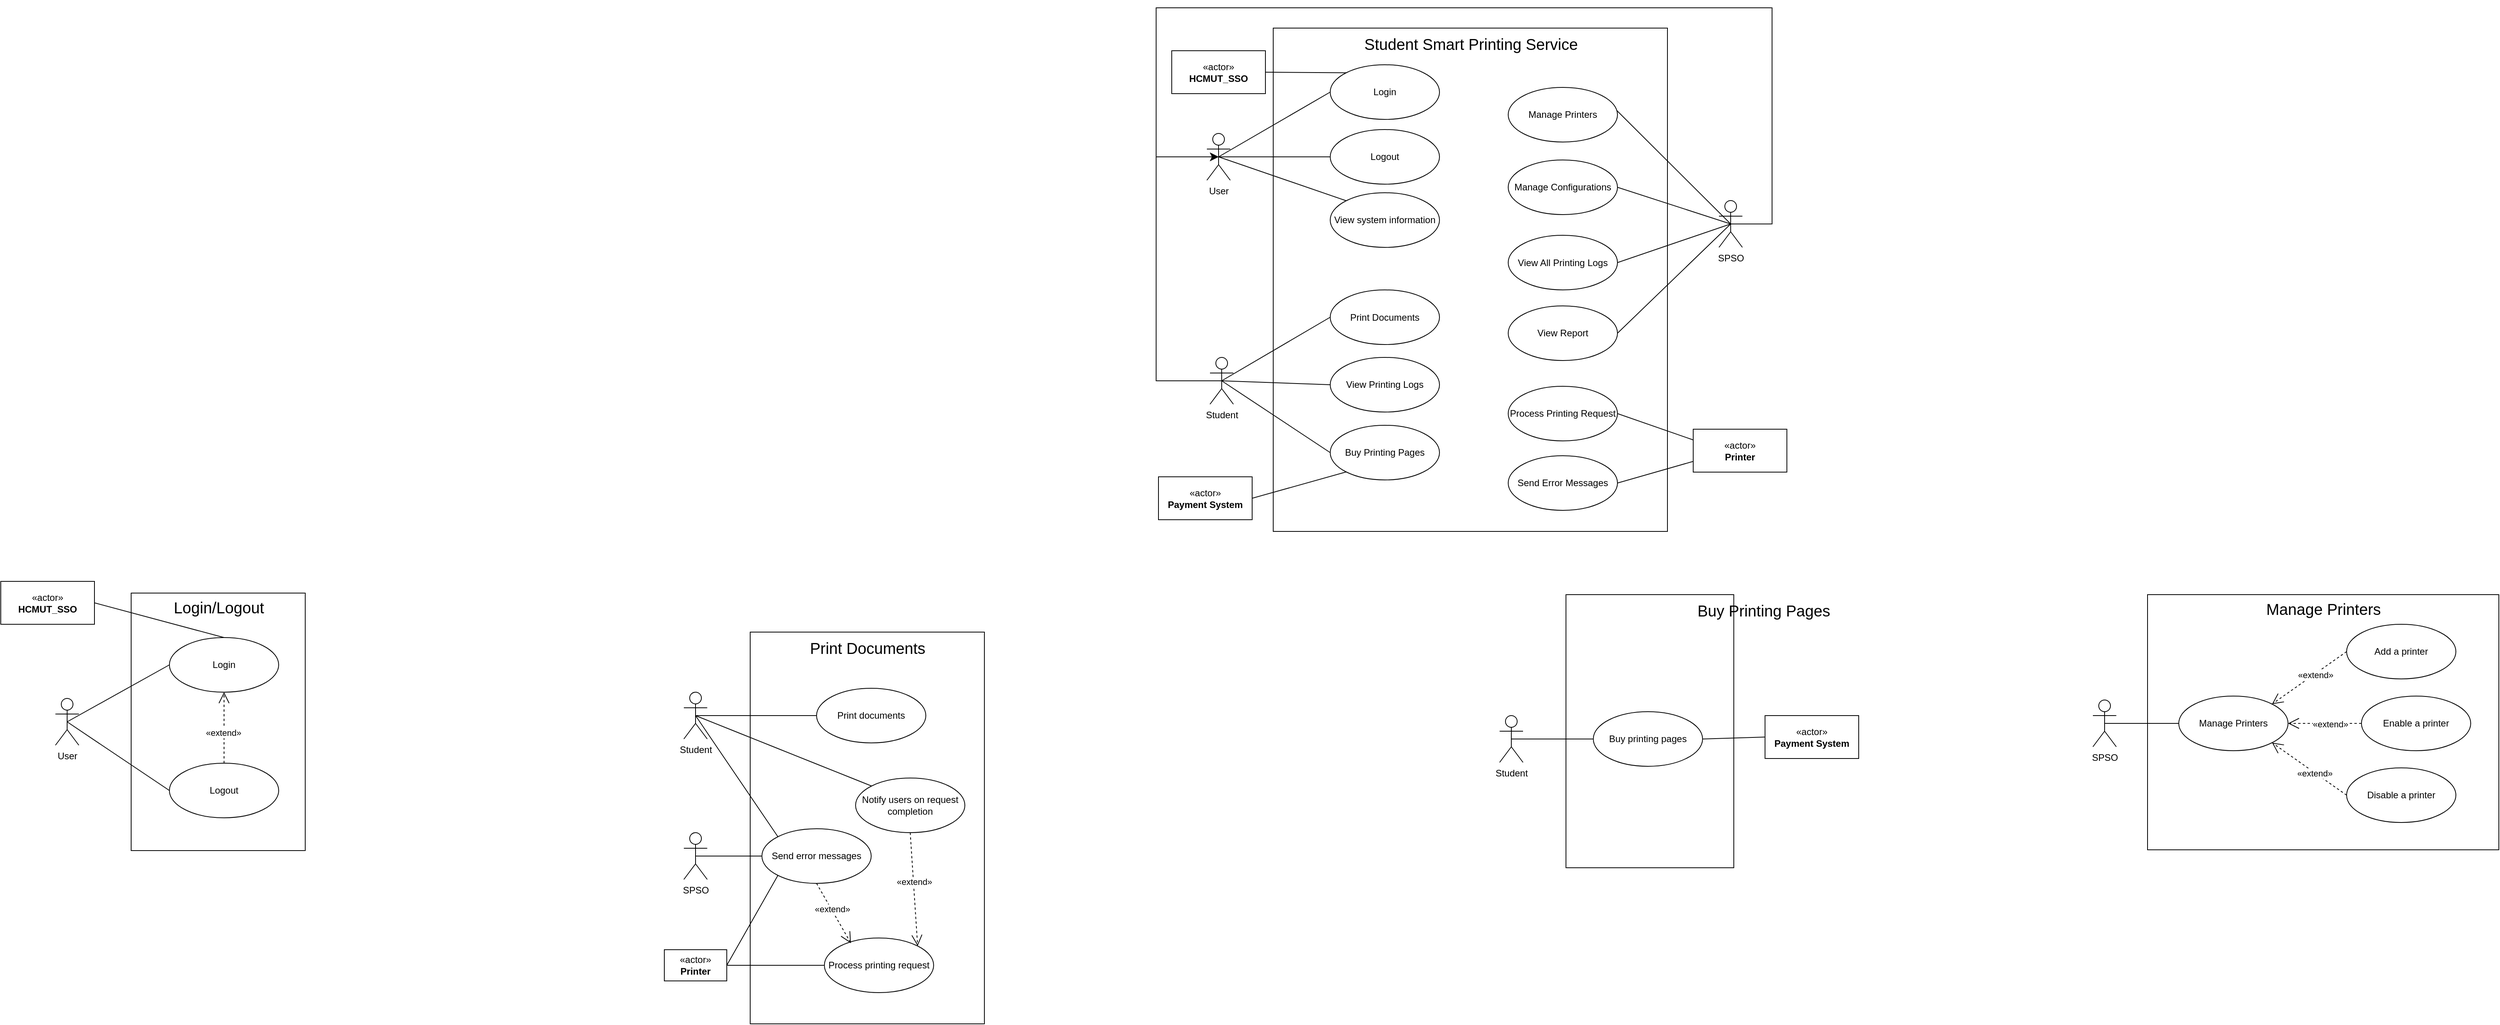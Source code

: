 <mxfile version="22.1.5" type="github" pages="8">
  <diagram name="use-case" id="NxVNsBRljIgUlM-mMDjJ">
    <mxGraphModel dx="3442" dy="617" grid="1" gridSize="10" guides="1" tooltips="1" connect="1" arrows="1" fold="1" page="0" pageScale="1" pageWidth="850" pageHeight="1100" math="0" shadow="0">
      <root>
        <mxCell id="0" />
        <mxCell id="1" parent="0" />
        <mxCell id="jo9D-0C0kssAZGc08XMp-1" value="" style="rounded=0;html=1;fontColor=default;whiteSpace=wrap;" parent="1" vertex="1">
          <mxGeometry x="-500" y="316" width="505" height="645" as="geometry" />
        </mxCell>
        <mxCell id="jo9D-0C0kssAZGc08XMp-2" value="User" style="shape=umlActor;verticalLabelPosition=bottom;verticalAlign=top;html=1;" parent="1" vertex="1">
          <mxGeometry x="-585" y="451" width="30" height="60" as="geometry" />
        </mxCell>
        <mxCell id="jo9D-0C0kssAZGc08XMp-3" value="&lt;span style=&quot;font-size: 20px;&quot;&gt;Student Smart Printing Service&lt;/span&gt;" style="text;html=1;align=center;verticalAlign=middle;resizable=0;points=[];autosize=1;strokeColor=none;fillColor=none;" parent="1" vertex="1">
          <mxGeometry x="-392.5" y="318" width="291" height="36" as="geometry" />
        </mxCell>
        <mxCell id="jo9D-0C0kssAZGc08XMp-4" value="Login" style="ellipse;whiteSpace=wrap;html=1;" parent="1" vertex="1">
          <mxGeometry x="-427" y="363" width="140" height="70" as="geometry" />
        </mxCell>
        <mxCell id="jo9D-0C0kssAZGc08XMp-5" value="" style="endArrow=none;html=1;rounded=0;exitX=0.5;exitY=0.5;exitDx=0;exitDy=0;exitPerimeter=0;entryX=0;entryY=0.5;entryDx=0;entryDy=0;" parent="1" source="jo9D-0C0kssAZGc08XMp-2" target="jo9D-0C0kssAZGc08XMp-4" edge="1">
          <mxGeometry width="50" height="50" relative="1" as="geometry">
            <mxPoint x="-515" y="476" as="sourcePoint" />
            <mxPoint x="-195" y="546" as="targetPoint" />
          </mxGeometry>
        </mxCell>
        <mxCell id="jo9D-0C0kssAZGc08XMp-6" value="SPSO" style="shape=umlActor;verticalLabelPosition=bottom;verticalAlign=top;html=1;" parent="1" vertex="1">
          <mxGeometry x="71" y="537" width="30" height="60" as="geometry" />
        </mxCell>
        <mxCell id="jo9D-0C0kssAZGc08XMp-7" value="Student" style="shape=umlActor;verticalLabelPosition=bottom;verticalAlign=top;html=1;" parent="1" vertex="1">
          <mxGeometry x="-581" y="738" width="30" height="60" as="geometry" />
        </mxCell>
        <mxCell id="jo9D-0C0kssAZGc08XMp-8" value="«actor»&lt;br style=&quot;font-size: 12px;&quot;&gt;&lt;b&gt;HCMUT_SSO&lt;/b&gt;" style="html=1;whiteSpace=wrap;fontSize=12;" parent="1" vertex="1">
          <mxGeometry x="-630" y="345" width="120" height="55" as="geometry" />
        </mxCell>
        <mxCell id="jo9D-0C0kssAZGc08XMp-9" value="«actor»&lt;br style=&quot;font-size: 12px;&quot;&gt;&lt;b&gt;Payment System&lt;/b&gt;" style="html=1;whiteSpace=wrap;fontSize=12;" parent="1" vertex="1">
          <mxGeometry x="-647" y="891" width="120" height="55" as="geometry" />
        </mxCell>
        <mxCell id="jo9D-0C0kssAZGc08XMp-10" value="«actor»&lt;br style=&quot;font-size: 12px;&quot;&gt;&lt;b&gt;Printer&lt;/b&gt;" style="html=1;whiteSpace=wrap;fontSize=12;" parent="1" vertex="1">
          <mxGeometry x="38" y="830" width="120" height="55" as="geometry" />
        </mxCell>
        <mxCell id="jo9D-0C0kssAZGc08XMp-11" value="Logout" style="ellipse;whiteSpace=wrap;html=1;" parent="1" vertex="1">
          <mxGeometry x="-427" y="446" width="140" height="70" as="geometry" />
        </mxCell>
        <mxCell id="jo9D-0C0kssAZGc08XMp-12" value="" style="endArrow=none;html=1;rounded=0;exitX=0.5;exitY=0.5;exitDx=0;exitDy=0;exitPerimeter=0;entryX=0;entryY=0.5;entryDx=0;entryDy=0;" parent="1" source="jo9D-0C0kssAZGc08XMp-2" target="jo9D-0C0kssAZGc08XMp-11" edge="1">
          <mxGeometry width="50" height="50" relative="1" as="geometry">
            <mxPoint x="-560" y="491" as="sourcePoint" />
            <mxPoint x="-417" y="437" as="targetPoint" />
          </mxGeometry>
        </mxCell>
        <mxCell id="jo9D-0C0kssAZGc08XMp-13" value="" style="endArrow=none;html=1;rounded=0;exitX=0;exitY=0;exitDx=0;exitDy=0;entryX=1;entryY=0.5;entryDx=0;entryDy=0;" parent="1" source="jo9D-0C0kssAZGc08XMp-4" target="jo9D-0C0kssAZGc08XMp-8" edge="1">
          <mxGeometry width="50" height="50" relative="1" as="geometry">
            <mxPoint x="-560" y="491" as="sourcePoint" />
            <mxPoint x="-417" y="437" as="targetPoint" />
          </mxGeometry>
        </mxCell>
        <mxCell id="jo9D-0C0kssAZGc08XMp-14" value="Print Documents" style="ellipse;whiteSpace=wrap;html=1;" parent="1" vertex="1">
          <mxGeometry x="-427" y="651.5" width="140" height="70" as="geometry" />
        </mxCell>
        <mxCell id="jo9D-0C0kssAZGc08XMp-15" value="Buy Printing Pages" style="ellipse;whiteSpace=wrap;html=1;" parent="1" vertex="1">
          <mxGeometry x="-427" y="825" width="140" height="70" as="geometry" />
        </mxCell>
        <mxCell id="jo9D-0C0kssAZGc08XMp-16" value="View Printing Logs" style="ellipse;whiteSpace=wrap;html=1;" parent="1" vertex="1">
          <mxGeometry x="-427" y="738" width="140" height="70" as="geometry" />
        </mxCell>
        <mxCell id="jo9D-0C0kssAZGc08XMp-17" value="Manage Printers" style="ellipse;whiteSpace=wrap;html=1;" parent="1" vertex="1">
          <mxGeometry x="-199" y="392" width="140" height="70" as="geometry" />
        </mxCell>
        <mxCell id="jo9D-0C0kssAZGc08XMp-18" value="Manage Configurations" style="ellipse;whiteSpace=wrap;html=1;" parent="1" vertex="1">
          <mxGeometry x="-199" y="485" width="140" height="70" as="geometry" />
        </mxCell>
        <mxCell id="jo9D-0C0kssAZGc08XMp-19" value="View All Printing Logs" style="ellipse;whiteSpace=wrap;html=1;" parent="1" vertex="1">
          <mxGeometry x="-199" y="581.5" width="140" height="70" as="geometry" />
        </mxCell>
        <mxCell id="jo9D-0C0kssAZGc08XMp-20" value="View Report" style="ellipse;whiteSpace=wrap;html=1;" parent="1" vertex="1">
          <mxGeometry x="-199" y="672" width="140" height="70" as="geometry" />
        </mxCell>
        <mxCell id="jo9D-0C0kssAZGc08XMp-21" value="Process Printing Request" style="ellipse;whiteSpace=wrap;html=1;" parent="1" vertex="1">
          <mxGeometry x="-199" y="775" width="140" height="70" as="geometry" />
        </mxCell>
        <mxCell id="jo9D-0C0kssAZGc08XMp-22" value="Send Error Messages" style="ellipse;whiteSpace=wrap;html=1;" parent="1" vertex="1">
          <mxGeometry x="-199" y="864" width="140" height="70" as="geometry" />
        </mxCell>
        <mxCell id="jo9D-0C0kssAZGc08XMp-23" value="" style="endArrow=none;html=1;rounded=0;exitX=0.5;exitY=0.5;exitDx=0;exitDy=0;exitPerimeter=0;entryX=0;entryY=0.5;entryDx=0;entryDy=0;" parent="1" source="jo9D-0C0kssAZGc08XMp-7" target="jo9D-0C0kssAZGc08XMp-14" edge="1">
          <mxGeometry width="50" height="50" relative="1" as="geometry">
            <mxPoint x="-560" y="491" as="sourcePoint" />
            <mxPoint x="-417" y="530" as="targetPoint" />
          </mxGeometry>
        </mxCell>
        <mxCell id="jo9D-0C0kssAZGc08XMp-24" value="" style="endArrow=none;html=1;rounded=0;exitX=0.5;exitY=0.5;exitDx=0;exitDy=0;exitPerimeter=0;entryX=0;entryY=0.5;entryDx=0;entryDy=0;" parent="1" source="jo9D-0C0kssAZGc08XMp-7" target="jo9D-0C0kssAZGc08XMp-16" edge="1">
          <mxGeometry width="50" height="50" relative="1" as="geometry">
            <mxPoint x="-556" y="778" as="sourcePoint" />
            <mxPoint x="-417" y="687" as="targetPoint" />
          </mxGeometry>
        </mxCell>
        <mxCell id="jo9D-0C0kssAZGc08XMp-25" value="" style="endArrow=none;html=1;rounded=0;exitX=0.5;exitY=0.5;exitDx=0;exitDy=0;exitPerimeter=0;entryX=0;entryY=0.5;entryDx=0;entryDy=0;" parent="1" source="jo9D-0C0kssAZGc08XMp-7" target="jo9D-0C0kssAZGc08XMp-15" edge="1">
          <mxGeometry width="50" height="50" relative="1" as="geometry">
            <mxPoint x="-556" y="778" as="sourcePoint" />
            <mxPoint x="-417" y="783" as="targetPoint" />
          </mxGeometry>
        </mxCell>
        <mxCell id="jo9D-0C0kssAZGc08XMp-26" value="" style="endArrow=none;html=1;rounded=0;exitX=0.995;exitY=0.425;exitDx=0;exitDy=0;exitPerimeter=0;entryX=0.5;entryY=0.5;entryDx=0;entryDy=0;entryPerimeter=0;" parent="1" source="jo9D-0C0kssAZGc08XMp-17" target="jo9D-0C0kssAZGc08XMp-6" edge="1">
          <mxGeometry width="50" height="50" relative="1" as="geometry">
            <mxPoint x="-556" y="778" as="sourcePoint" />
            <mxPoint x="-417" y="878" as="targetPoint" />
          </mxGeometry>
        </mxCell>
        <mxCell id="jo9D-0C0kssAZGc08XMp-27" value="" style="endArrow=none;html=1;rounded=0;exitX=1;exitY=0.5;exitDx=0;exitDy=0;entryX=0.5;entryY=0.5;entryDx=0;entryDy=0;entryPerimeter=0;" parent="1" source="jo9D-0C0kssAZGc08XMp-18" target="jo9D-0C0kssAZGc08XMp-6" edge="1">
          <mxGeometry width="50" height="50" relative="1" as="geometry">
            <mxPoint x="-50" y="432" as="sourcePoint" />
            <mxPoint x="47" y="616" as="targetPoint" />
          </mxGeometry>
        </mxCell>
        <mxCell id="jo9D-0C0kssAZGc08XMp-28" value="" style="endArrow=none;html=1;rounded=0;exitX=1;exitY=0.5;exitDx=0;exitDy=0;entryX=0.5;entryY=0.5;entryDx=0;entryDy=0;entryPerimeter=0;" parent="1" source="jo9D-0C0kssAZGc08XMp-19" target="jo9D-0C0kssAZGc08XMp-6" edge="1">
          <mxGeometry width="50" height="50" relative="1" as="geometry">
            <mxPoint x="-49" y="530" as="sourcePoint" />
            <mxPoint x="96" y="577" as="targetPoint" />
          </mxGeometry>
        </mxCell>
        <mxCell id="jo9D-0C0kssAZGc08XMp-29" value="" style="endArrow=none;html=1;rounded=0;exitX=1;exitY=0.5;exitDx=0;exitDy=0;entryX=0.5;entryY=0.5;entryDx=0;entryDy=0;entryPerimeter=0;" parent="1" source="jo9D-0C0kssAZGc08XMp-20" target="jo9D-0C0kssAZGc08XMp-6" edge="1">
          <mxGeometry width="50" height="50" relative="1" as="geometry">
            <mxPoint x="-49" y="626" as="sourcePoint" />
            <mxPoint x="96" y="577" as="targetPoint" />
          </mxGeometry>
        </mxCell>
        <mxCell id="jo9D-0C0kssAZGc08XMp-30" value="" style="endArrow=none;html=1;rounded=0;exitX=1;exitY=0.5;exitDx=0;exitDy=0;entryX=0;entryY=0.25;entryDx=0;entryDy=0;" parent="1" source="jo9D-0C0kssAZGc08XMp-21" target="jo9D-0C0kssAZGc08XMp-10" edge="1">
          <mxGeometry width="50" height="50" relative="1" as="geometry">
            <mxPoint x="-49" y="717" as="sourcePoint" />
            <mxPoint x="96" y="577" as="targetPoint" />
          </mxGeometry>
        </mxCell>
        <mxCell id="jo9D-0C0kssAZGc08XMp-31" value="" style="endArrow=none;html=1;rounded=0;exitX=1;exitY=0.5;exitDx=0;exitDy=0;entryX=0;entryY=0.75;entryDx=0;entryDy=0;" parent="1" source="jo9D-0C0kssAZGc08XMp-22" target="jo9D-0C0kssAZGc08XMp-10" edge="1">
          <mxGeometry width="50" height="50" relative="1" as="geometry">
            <mxPoint x="-49" y="815" as="sourcePoint" />
            <mxPoint x="48" y="854" as="targetPoint" />
          </mxGeometry>
        </mxCell>
        <mxCell id="jo9D-0C0kssAZGc08XMp-32" value="" style="endArrow=none;html=1;rounded=0;exitX=0;exitY=1;exitDx=0;exitDy=0;entryX=1;entryY=0.5;entryDx=0;entryDy=0;" parent="1" source="jo9D-0C0kssAZGc08XMp-15" target="jo9D-0C0kssAZGc08XMp-9" edge="1">
          <mxGeometry width="50" height="50" relative="1" as="geometry">
            <mxPoint x="-556" y="778" as="sourcePoint" />
            <mxPoint x="-417" y="878" as="targetPoint" />
          </mxGeometry>
        </mxCell>
        <mxCell id="jo9D-0C0kssAZGc08XMp-33" value="View system information" style="ellipse;whiteSpace=wrap;html=1;" parent="1" vertex="1">
          <mxGeometry x="-427" y="527" width="140" height="70" as="geometry" />
        </mxCell>
        <mxCell id="jo9D-0C0kssAZGc08XMp-34" value="" style="endArrow=none;html=1;rounded=0;exitX=0.5;exitY=0.5;exitDx=0;exitDy=0;exitPerimeter=0;entryX=0;entryY=0;entryDx=0;entryDy=0;" parent="1" source="jo9D-0C0kssAZGc08XMp-2" target="jo9D-0C0kssAZGc08XMp-33" edge="1">
          <mxGeometry width="50" height="50" relative="1" as="geometry">
            <mxPoint x="-560" y="491" as="sourcePoint" />
            <mxPoint x="-417" y="530" as="targetPoint" />
          </mxGeometry>
        </mxCell>
        <mxCell id="jo9D-0C0kssAZGc08XMp-35" value="" style="edgeStyle=segmentEdgeStyle;endArrow=classic;html=1;curved=0;rounded=0;endSize=8;startSize=8;fontSize=12;entryX=0.5;entryY=0.5;entryDx=0;entryDy=0;entryPerimeter=0;exitX=0.5;exitY=0.5;exitDx=0;exitDy=0;exitPerimeter=0;" parent="1" source="jo9D-0C0kssAZGc08XMp-7" target="jo9D-0C0kssAZGc08XMp-2" edge="1">
          <mxGeometry width="50" height="50" relative="1" as="geometry">
            <mxPoint x="-444" y="681" as="sourcePoint" />
            <mxPoint x="-394" y="631" as="targetPoint" />
            <Array as="points">
              <mxPoint x="-650" y="768" />
              <mxPoint x="-650" y="481" />
            </Array>
          </mxGeometry>
        </mxCell>
        <mxCell id="jo9D-0C0kssAZGc08XMp-36" value="" style="edgeStyle=segmentEdgeStyle;endArrow=classic;html=1;curved=0;rounded=0;endSize=8;startSize=8;fontSize=12;exitX=0.5;exitY=0.5;exitDx=0;exitDy=0;exitPerimeter=0;entryX=0.5;entryY=0.5;entryDx=0;entryDy=0;entryPerimeter=0;" parent="1" source="jo9D-0C0kssAZGc08XMp-6" target="jo9D-0C0kssAZGc08XMp-2" edge="1">
          <mxGeometry width="50" height="50" relative="1" as="geometry">
            <mxPoint x="-325" y="599" as="sourcePoint" />
            <mxPoint x="-275" y="549" as="targetPoint" />
            <Array as="points">
              <mxPoint x="139" y="567" />
              <mxPoint x="139" y="290" />
              <mxPoint x="-650" y="290" />
              <mxPoint x="-650" y="481" />
            </Array>
          </mxGeometry>
        </mxCell>
        <mxCell id="jo9D-0C0kssAZGc08XMp-37" value="" style="rounded=0;html=1;fontColor=default;whiteSpace=wrap;" parent="1" vertex="1">
          <mxGeometry x="-1963" y="1040" width="223" height="330" as="geometry" />
        </mxCell>
        <mxCell id="jo9D-0C0kssAZGc08XMp-38" value="&lt;span style=&quot;font-size: 20px;&quot;&gt;Login/Logout&lt;/span&gt;" style="text;html=1;align=center;verticalAlign=middle;resizable=0;points=[];autosize=1;strokeColor=none;fillColor=none;" parent="1" vertex="1">
          <mxGeometry x="-1918.5" y="1040" width="134" height="36" as="geometry" />
        </mxCell>
        <mxCell id="jo9D-0C0kssAZGc08XMp-39" value="Login" style="ellipse;whiteSpace=wrap;html=1;" parent="1" vertex="1">
          <mxGeometry x="-1914" y="1097" width="140" height="70" as="geometry" />
        </mxCell>
        <mxCell id="jo9D-0C0kssAZGc08XMp-40" value="Logout" style="ellipse;whiteSpace=wrap;html=1;" parent="1" vertex="1">
          <mxGeometry x="-1914" y="1258" width="140" height="70" as="geometry" />
        </mxCell>
        <mxCell id="jo9D-0C0kssAZGc08XMp-41" value="«actor»&lt;br style=&quot;font-size: 12px;&quot;&gt;&lt;b&gt;HCMUT_SSO&lt;/b&gt;" style="html=1;whiteSpace=wrap;fontSize=12;" parent="1" vertex="1">
          <mxGeometry x="-2130" y="1025" width="120" height="55" as="geometry" />
        </mxCell>
        <mxCell id="jo9D-0C0kssAZGc08XMp-42" value="User" style="shape=umlActor;verticalLabelPosition=bottom;verticalAlign=top;html=1;" parent="1" vertex="1">
          <mxGeometry x="-2060" y="1175" width="30" height="60" as="geometry" />
        </mxCell>
        <mxCell id="jo9D-0C0kssAZGc08XMp-43" value="" style="endArrow=none;html=1;rounded=0;exitX=0.5;exitY=0.5;exitDx=0;exitDy=0;exitPerimeter=0;entryX=0;entryY=0.5;entryDx=0;entryDy=0;" parent="1" source="jo9D-0C0kssAZGc08XMp-42" target="jo9D-0C0kssAZGc08XMp-39" edge="1">
          <mxGeometry width="50" height="50" relative="1" as="geometry">
            <mxPoint x="-2025" y="1205" as="sourcePoint" />
            <mxPoint x="-1904" y="1142" as="targetPoint" />
          </mxGeometry>
        </mxCell>
        <mxCell id="jo9D-0C0kssAZGc08XMp-51" value="" style="endArrow=none;html=1;rounded=0;exitX=0.5;exitY=0;exitDx=0;exitDy=0;entryX=1;entryY=0.5;entryDx=0;entryDy=0;" parent="1" source="jo9D-0C0kssAZGc08XMp-39" target="jo9D-0C0kssAZGc08XMp-41" edge="1">
          <mxGeometry width="50" height="50" relative="1" as="geometry">
            <mxPoint x="-1533.0" y="1287" as="sourcePoint" />
            <mxPoint x="-1436" y="1142" as="targetPoint" />
          </mxGeometry>
        </mxCell>
        <mxCell id="jo9D-0C0kssAZGc08XMp-52" value="&amp;lt;&amp;lt; Include &amp;gt;&amp;gt;" style="endArrow=open;endSize=12;dashed=1;rounded=0;verticalAlign=middle;horizontal=1;fontColor=none;noLabel=1;html=1;exitX=0.5;exitY=0;exitDx=0;exitDy=0;entryX=0.5;entryY=1;entryDx=0;entryDy=0;" parent="1" source="jo9D-0C0kssAZGc08XMp-40" target="jo9D-0C0kssAZGc08XMp-39" edge="1">
          <mxGeometry x="-0.134" y="1" width="160" relative="1" as="geometry">
            <mxPoint x="-1663" y="1231" as="sourcePoint" />
            <mxPoint x="-1784" y="1167" as="targetPoint" />
            <mxPoint as="offset" />
          </mxGeometry>
        </mxCell>
        <mxCell id="jo9D-0C0kssAZGc08XMp-53" value="«extend»" style="edgeLabel;html=1;align=center;verticalAlign=middle;resizable=0;points=[];" parent="jo9D-0C0kssAZGc08XMp-52" connectable="0" vertex="1">
          <mxGeometry x="-0.14" y="1" relative="1" as="geometry">
            <mxPoint as="offset" />
          </mxGeometry>
        </mxCell>
        <mxCell id="jo9D-0C0kssAZGc08XMp-57" value="" style="endArrow=none;html=1;rounded=0;exitX=0.5;exitY=0.5;exitDx=0;exitDy=0;exitPerimeter=0;entryX=0;entryY=0.5;entryDx=0;entryDy=0;" parent="1" source="jo9D-0C0kssAZGc08XMp-42" target="jo9D-0C0kssAZGc08XMp-40" edge="1">
          <mxGeometry width="50" height="50" relative="1" as="geometry">
            <mxPoint x="-2024" y="1223" as="sourcePoint" />
            <mxPoint x="-1904" y="1142" as="targetPoint" />
          </mxGeometry>
        </mxCell>
        <mxCell id="jo9D-0C0kssAZGc08XMp-58" value="" style="rounded=0;html=1;fontColor=default;whiteSpace=wrap;" parent="1" vertex="1">
          <mxGeometry x="-1170" y="1090" width="300" height="502" as="geometry" />
        </mxCell>
        <mxCell id="jo9D-0C0kssAZGc08XMp-59" value="Student" style="shape=umlActor;verticalLabelPosition=bottom;verticalAlign=top;html=1;" parent="1" vertex="1">
          <mxGeometry x="-1255" y="1167" width="30" height="60" as="geometry" />
        </mxCell>
        <mxCell id="jo9D-0C0kssAZGc08XMp-60" value="&lt;span style=&quot;font-size: 20px;&quot;&gt;Print Documents&lt;/span&gt;" style="text;html=1;align=center;verticalAlign=middle;resizable=0;points=[];autosize=1;strokeColor=none;fillColor=none;" parent="1" vertex="1">
          <mxGeometry x="-1105" y="1090" width="170" height="40" as="geometry" />
        </mxCell>
        <mxCell id="jo9D-0C0kssAZGc08XMp-61" value="Print documents" style="ellipse;whiteSpace=wrap;html=1;" parent="1" vertex="1">
          <mxGeometry x="-1085" y="1162" width="140" height="70" as="geometry" />
        </mxCell>
        <mxCell id="jo9D-0C0kssAZGc08XMp-62" value="" style="endArrow=none;html=1;rounded=0;exitX=0.5;exitY=0.5;exitDx=0;exitDy=0;exitPerimeter=0;entryX=0;entryY=0.5;entryDx=0;entryDy=0;" parent="1" source="jo9D-0C0kssAZGc08XMp-59" target="jo9D-0C0kssAZGc08XMp-61" edge="1">
          <mxGeometry width="50" height="50" relative="1" as="geometry">
            <mxPoint x="-1185" y="1192" as="sourcePoint" />
            <mxPoint x="-865" y="1262" as="targetPoint" />
          </mxGeometry>
        </mxCell>
        <mxCell id="jo9D-0C0kssAZGc08XMp-72" value="Process printing request" style="ellipse;whiteSpace=wrap;html=1;" parent="1" vertex="1">
          <mxGeometry x="-1075" y="1482" width="140" height="70" as="geometry" />
        </mxCell>
        <mxCell id="jo9D-0C0kssAZGc08XMp-73" value="Notify users on request completion" style="ellipse;whiteSpace=wrap;html=1;" parent="1" vertex="1">
          <mxGeometry x="-1035" y="1277" width="140" height="70" as="geometry" />
        </mxCell>
        <mxCell id="jo9D-0C0kssAZGc08XMp-74" value="" style="endArrow=none;html=1;rounded=0;exitX=1;exitY=0.5;exitDx=0;exitDy=0;entryX=0;entryY=0.5;entryDx=0;entryDy=0;" parent="1" source="jo9D-0C0kssAZGc08XMp-75" target="jo9D-0C0kssAZGc08XMp-72" edge="1">
          <mxGeometry width="50" height="50" relative="1" as="geometry">
            <mxPoint x="-1240" y="1462" as="sourcePoint" />
            <mxPoint x="-1085" y="1327" as="targetPoint" />
          </mxGeometry>
        </mxCell>
        <mxCell id="jo9D-0C0kssAZGc08XMp-75" value="«actor»&lt;br style=&quot;font-size: 12px;&quot;&gt;&lt;b style=&quot;font-size: 12px;&quot;&gt;Printer&lt;/b&gt;" style="html=1;whiteSpace=wrap;fontSize=12;" parent="1" vertex="1">
          <mxGeometry x="-1280" y="1497" width="80" height="40" as="geometry" />
        </mxCell>
        <mxCell id="jo9D-0C0kssAZGc08XMp-76" value="Send error messages" style="ellipse;whiteSpace=wrap;html=1;" parent="1" vertex="1">
          <mxGeometry x="-1155" y="1342" width="140" height="70" as="geometry" />
        </mxCell>
        <mxCell id="jo9D-0C0kssAZGc08XMp-77" value="&amp;lt;&amp;lt; Include &amp;gt;&amp;gt;" style="endArrow=open;endSize=12;dashed=1;rounded=0;verticalAlign=middle;horizontal=1;fontColor=none;noLabel=1;html=1;exitX=0.5;exitY=1;exitDx=0;exitDy=0;entryX=1;entryY=0;entryDx=0;entryDy=0;" parent="1" source="jo9D-0C0kssAZGc08XMp-73" target="jo9D-0C0kssAZGc08XMp-72" edge="1">
          <mxGeometry x="-0.134" y="1" width="160" relative="1" as="geometry">
            <mxPoint x="-645" y="1412" as="sourcePoint" />
            <mxPoint x="-645" y="1332" as="targetPoint" />
            <mxPoint as="offset" />
          </mxGeometry>
        </mxCell>
        <mxCell id="jo9D-0C0kssAZGc08XMp-78" value="«extend»" style="edgeLabel;html=1;align=center;verticalAlign=middle;resizable=0;points=[];" parent="jo9D-0C0kssAZGc08XMp-77" connectable="0" vertex="1">
          <mxGeometry x="-0.14" y="1" relative="1" as="geometry">
            <mxPoint as="offset" />
          </mxGeometry>
        </mxCell>
        <mxCell id="jo9D-0C0kssAZGc08XMp-79" value="" style="endArrow=none;html=1;rounded=0;exitX=0.5;exitY=0.5;exitDx=0;exitDy=0;exitPerimeter=0;entryX=0;entryY=0;entryDx=0;entryDy=0;" parent="1" source="jo9D-0C0kssAZGc08XMp-59" target="jo9D-0C0kssAZGc08XMp-73" edge="1">
          <mxGeometry width="50" height="50" relative="1" as="geometry">
            <mxPoint x="-1230" y="1207" as="sourcePoint" />
            <mxPoint x="-1075" y="1207" as="targetPoint" />
          </mxGeometry>
        </mxCell>
        <mxCell id="jo9D-0C0kssAZGc08XMp-80" value="SPSO" style="shape=umlActor;verticalLabelPosition=bottom;verticalAlign=top;html=1;" parent="1" vertex="1">
          <mxGeometry x="-1255" y="1347" width="30" height="60" as="geometry" />
        </mxCell>
        <mxCell id="jo9D-0C0kssAZGc08XMp-81" value="" style="endArrow=none;html=1;rounded=0;exitX=0;exitY=0.5;exitDx=0;exitDy=0;entryX=0.5;entryY=0.5;entryDx=0;entryDy=0;entryPerimeter=0;" parent="1" source="jo9D-0C0kssAZGc08XMp-76" target="jo9D-0C0kssAZGc08XMp-80" edge="1">
          <mxGeometry width="50" height="50" relative="1" as="geometry">
            <mxPoint x="-1230" y="1207" as="sourcePoint" />
            <mxPoint x="-895" y="1502" as="targetPoint" />
          </mxGeometry>
        </mxCell>
        <mxCell id="jo9D-0C0kssAZGc08XMp-82" value="" style="endArrow=none;html=1;rounded=0;exitX=1;exitY=0.5;exitDx=0;exitDy=0;entryX=0;entryY=1;entryDx=0;entryDy=0;" parent="1" source="jo9D-0C0kssAZGc08XMp-75" target="jo9D-0C0kssAZGc08XMp-76" edge="1">
          <mxGeometry width="50" height="50" relative="1" as="geometry">
            <mxPoint x="-1175" y="1477" as="sourcePoint" />
            <mxPoint x="-1115" y="1457" as="targetPoint" />
          </mxGeometry>
        </mxCell>
        <mxCell id="jo9D-0C0kssAZGc08XMp-83" value="&amp;lt;&amp;lt; Include &amp;gt;&amp;gt;" style="endArrow=open;endSize=12;dashed=1;rounded=0;verticalAlign=middle;horizontal=1;fontColor=none;noLabel=1;html=1;exitX=0.5;exitY=1;exitDx=0;exitDy=0;entryX=0.243;entryY=0.096;entryDx=0;entryDy=0;entryPerimeter=0;" parent="1" source="jo9D-0C0kssAZGc08XMp-76" target="jo9D-0C0kssAZGc08XMp-72" edge="1">
          <mxGeometry x="-0.134" y="1" width="160" relative="1" as="geometry">
            <mxPoint x="-645" y="1412" as="sourcePoint" />
            <mxPoint x="-645" y="1332" as="targetPoint" />
            <mxPoint as="offset" />
          </mxGeometry>
        </mxCell>
        <mxCell id="jo9D-0C0kssAZGc08XMp-84" value="«extend»" style="edgeLabel;html=1;align=center;verticalAlign=middle;resizable=0;points=[];" parent="jo9D-0C0kssAZGc08XMp-83" connectable="0" vertex="1">
          <mxGeometry x="-0.14" y="1" relative="1" as="geometry">
            <mxPoint as="offset" />
          </mxGeometry>
        </mxCell>
        <mxCell id="jo9D-0C0kssAZGc08XMp-85" value="" style="endArrow=none;html=1;rounded=0;exitX=0;exitY=0;exitDx=0;exitDy=0;entryX=0.5;entryY=0.5;entryDx=0;entryDy=0;entryPerimeter=0;" parent="1" source="jo9D-0C0kssAZGc08XMp-76" target="jo9D-0C0kssAZGc08XMp-59" edge="1">
          <mxGeometry width="50" height="50" relative="1" as="geometry">
            <mxPoint x="-1065" y="1547" as="sourcePoint" />
            <mxPoint x="-1240" y="1547" as="targetPoint" />
          </mxGeometry>
        </mxCell>
        <mxCell id="jo9D-0C0kssAZGc08XMp-101" value="" style="rounded=0;html=1;fontColor=default;whiteSpace=wrap;" parent="1" vertex="1">
          <mxGeometry x="-125" y="1042" width="215" height="350" as="geometry" />
        </mxCell>
        <mxCell id="jo9D-0C0kssAZGc08XMp-102" value="Student" style="shape=umlActor;verticalLabelPosition=bottom;verticalAlign=top;html=1;" parent="1" vertex="1">
          <mxGeometry x="-210" y="1197" width="30" height="60" as="geometry" />
        </mxCell>
        <mxCell id="jo9D-0C0kssAZGc08XMp-103" value="&lt;span style=&quot;font-size: 20px;&quot;&gt;Buy Printing Pages&lt;/span&gt;" style="text;html=1;align=center;verticalAlign=middle;resizable=0;points=[];autosize=1;strokeColor=none;fillColor=none;" parent="1" vertex="1">
          <mxGeometry x="32.5" y="1042" width="190" height="40" as="geometry" />
        </mxCell>
        <mxCell id="jo9D-0C0kssAZGc08XMp-104" value="Buy printing pages" style="ellipse;whiteSpace=wrap;html=1;" parent="1" vertex="1">
          <mxGeometry x="-90" y="1192" width="140" height="70" as="geometry" />
        </mxCell>
        <mxCell id="jo9D-0C0kssAZGc08XMp-105" value="" style="endArrow=none;html=1;rounded=0;exitX=0.5;exitY=0.5;exitDx=0;exitDy=0;exitPerimeter=0;entryX=0;entryY=0.5;entryDx=0;entryDy=0;" parent="1" source="jo9D-0C0kssAZGc08XMp-102" target="jo9D-0C0kssAZGc08XMp-104" edge="1">
          <mxGeometry width="50" height="50" relative="1" as="geometry">
            <mxPoint x="-140" y="1202" as="sourcePoint" />
            <mxPoint x="180" y="1272" as="targetPoint" />
          </mxGeometry>
        </mxCell>
        <mxCell id="jo9D-0C0kssAZGc08XMp-115" value="«actor»&lt;br style=&quot;font-size: 12px;&quot;&gt;&lt;b style=&quot;font-size: 12px;&quot;&gt;Payment System&lt;/b&gt;" style="html=1;whiteSpace=wrap;fontSize=12;" parent="1" vertex="1">
          <mxGeometry x="130" y="1197" width="120" height="55" as="geometry" />
        </mxCell>
        <mxCell id="jo9D-0C0kssAZGc08XMp-116" value="" style="endArrow=none;html=1;rounded=0;exitX=1;exitY=0.5;exitDx=0;exitDy=0;entryX=0;entryY=0.5;entryDx=0;entryDy=0;" parent="1" source="jo9D-0C0kssAZGc08XMp-104" target="jo9D-0C0kssAZGc08XMp-115" edge="1">
          <mxGeometry width="50" height="50" relative="1" as="geometry">
            <mxPoint x="310.0" y="1327" as="sourcePoint" />
            <mxPoint x="-30" y="1192" as="targetPoint" />
          </mxGeometry>
        </mxCell>
        <mxCell id="jo9D-0C0kssAZGc08XMp-117" value="" style="rounded=0;html=1;fontColor=default;whiteSpace=wrap;" parent="1" vertex="1">
          <mxGeometry x="620" y="1042" width="450" height="327" as="geometry" />
        </mxCell>
        <mxCell id="jo9D-0C0kssAZGc08XMp-118" value="SPSO" style="shape=umlActor;verticalLabelPosition=bottom;verticalAlign=top;html=1;" parent="1" vertex="1">
          <mxGeometry x="550" y="1177" width="30" height="60" as="geometry" />
        </mxCell>
        <mxCell id="jo9D-0C0kssAZGc08XMp-119" value="&lt;span style=&quot;font-size: 20px;&quot;&gt;Manage Printers&lt;/span&gt;" style="text;html=1;align=center;verticalAlign=middle;resizable=0;points=[];autosize=1;strokeColor=none;fillColor=none;" parent="1" vertex="1">
          <mxGeometry x="762.5" y="1042" width="165" height="36" as="geometry" />
        </mxCell>
        <mxCell id="jo9D-0C0kssAZGc08XMp-120" value="Manage Printers" style="ellipse;whiteSpace=wrap;html=1;" parent="1" vertex="1">
          <mxGeometry x="660" y="1172" width="140" height="70" as="geometry" />
        </mxCell>
        <mxCell id="jo9D-0C0kssAZGc08XMp-121" value="" style="endArrow=none;html=1;rounded=0;exitX=0.5;exitY=0.5;exitDx=0;exitDy=0;exitPerimeter=0;entryX=0;entryY=0.5;entryDx=0;entryDy=0;" parent="1" source="jo9D-0C0kssAZGc08XMp-118" target="jo9D-0C0kssAZGc08XMp-120" edge="1">
          <mxGeometry width="50" height="50" relative="1" as="geometry">
            <mxPoint x="550" y="1202" as="sourcePoint" />
            <mxPoint x="870" y="1272" as="targetPoint" />
          </mxGeometry>
        </mxCell>
        <mxCell id="jo9D-0C0kssAZGc08XMp-122" value="Add a printer" style="ellipse;whiteSpace=wrap;html=1;" parent="1" vertex="1">
          <mxGeometry x="875" y="1080" width="140" height="70" as="geometry" />
        </mxCell>
        <mxCell id="jo9D-0C0kssAZGc08XMp-123" value="Enable a printer" style="ellipse;whiteSpace=wrap;html=1;" parent="1" vertex="1">
          <mxGeometry x="894" y="1172" width="140" height="70" as="geometry" />
        </mxCell>
        <mxCell id="jo9D-0C0kssAZGc08XMp-124" value="&amp;lt;&amp;lt; Include &amp;gt;&amp;gt;" style="endArrow=open;endSize=12;dashed=1;rounded=0;verticalAlign=middle;horizontal=1;fontColor=none;noLabel=1;html=1;exitX=0;exitY=0.5;exitDx=0;exitDy=0;entryX=1;entryY=0;entryDx=0;entryDy=0;" parent="1" source="jo9D-0C0kssAZGc08XMp-122" target="jo9D-0C0kssAZGc08XMp-120" edge="1">
          <mxGeometry x="-0.134" y="1" width="160" relative="1" as="geometry">
            <mxPoint x="1480" y="1152" as="sourcePoint" />
            <mxPoint x="1370" y="1192" as="targetPoint" />
            <mxPoint as="offset" />
          </mxGeometry>
        </mxCell>
        <mxCell id="jo9D-0C0kssAZGc08XMp-125" value="«extend»" style="edgeLabel;html=1;align=center;verticalAlign=middle;resizable=0;points=[];" parent="jo9D-0C0kssAZGc08XMp-124" connectable="0" vertex="1">
          <mxGeometry x="-0.14" y="1" relative="1" as="geometry">
            <mxPoint as="offset" />
          </mxGeometry>
        </mxCell>
        <mxCell id="jo9D-0C0kssAZGc08XMp-126" value="&amp;lt;&amp;lt; Include &amp;gt;&amp;gt;" style="endArrow=open;endSize=12;dashed=1;rounded=0;verticalAlign=middle;horizontal=1;fontColor=none;noLabel=1;html=1;exitX=0;exitY=0.5;exitDx=0;exitDy=0;entryX=1;entryY=0.5;entryDx=0;entryDy=0;" parent="1" source="jo9D-0C0kssAZGc08XMp-123" target="jo9D-0C0kssAZGc08XMp-120" edge="1">
          <mxGeometry x="-0.134" y="1" width="160" relative="1" as="geometry">
            <mxPoint x="890" y="1162" as="sourcePoint" />
            <mxPoint x="800" y="1192" as="targetPoint" />
            <mxPoint as="offset" />
          </mxGeometry>
        </mxCell>
        <mxCell id="jo9D-0C0kssAZGc08XMp-127" value="«extend»" style="edgeLabel;html=1;align=center;verticalAlign=middle;resizable=0;points=[];" parent="jo9D-0C0kssAZGc08XMp-126" connectable="0" vertex="1">
          <mxGeometry x="-0.14" y="1" relative="1" as="geometry">
            <mxPoint as="offset" />
          </mxGeometry>
        </mxCell>
        <mxCell id="jo9D-0C0kssAZGc08XMp-128" value="Disable a printer" style="ellipse;whiteSpace=wrap;html=1;" parent="1" vertex="1">
          <mxGeometry x="875" y="1264" width="140" height="70" as="geometry" />
        </mxCell>
        <mxCell id="jo9D-0C0kssAZGc08XMp-129" value="&amp;lt;&amp;lt; Include &amp;gt;&amp;gt;" style="endArrow=open;endSize=12;dashed=1;rounded=0;verticalAlign=middle;horizontal=1;fontColor=none;noLabel=1;html=1;exitX=0;exitY=0.5;exitDx=0;exitDy=0;entryX=1;entryY=1;entryDx=0;entryDy=0;" parent="1" source="jo9D-0C0kssAZGc08XMp-128" target="jo9D-0C0kssAZGc08XMp-120" edge="1">
          <mxGeometry x="-0.134" y="1" width="160" relative="1" as="geometry">
            <mxPoint x="881" y="1231" as="sourcePoint" />
            <mxPoint x="810" y="1217" as="targetPoint" />
            <mxPoint as="offset" />
          </mxGeometry>
        </mxCell>
        <mxCell id="jo9D-0C0kssAZGc08XMp-130" value="«extend»" style="edgeLabel;html=1;align=center;verticalAlign=middle;resizable=0;points=[];" parent="jo9D-0C0kssAZGc08XMp-129" connectable="0" vertex="1">
          <mxGeometry x="-0.14" y="1" relative="1" as="geometry">
            <mxPoint as="offset" />
          </mxGeometry>
        </mxCell>
      </root>
    </mxGraphModel>
  </diagram>
  <diagram id="flhj9sGJMByt8FEjCxEz" name="activity">
    <mxGraphModel dx="2900" dy="1116" grid="1" gridSize="10" guides="1" tooltips="1" connect="1" arrows="1" fold="1" page="0" pageScale="1" pageWidth="850" pageHeight="1100" math="0" shadow="0">
      <root>
        <mxCell id="0" />
        <mxCell id="1" parent="0" />
        <mxCell id="lQoBIUYqI0wKvjsknRIr-1" value="Pool" style="swimlane;html=1;childLayout=stackLayout;startSize=20;rounded=0;shadow=0;comic=0;labelBackgroundColor=none;strokeWidth=1;fontFamily=Verdana;fontSize=12;align=center;" vertex="1" parent="1">
          <mxGeometry x="-730" y="80" width="764" height="1820" as="geometry" />
        </mxCell>
        <mxCell id="lQoBIUYqI0wKvjsknRIr-2" value="User" style="swimlane;html=1;startSize=20;fontSize=16;" vertex="1" parent="lQoBIUYqI0wKvjsknRIr-1">
          <mxGeometry y="20" width="264" height="1800" as="geometry" />
        </mxCell>
        <mxCell id="lQoBIUYqI0wKvjsknRIr-3" style="edgeStyle=none;curved=1;rounded=0;orthogonalLoop=1;jettySize=auto;html=1;exitX=0.5;exitY=1;exitDx=0;exitDy=0;entryX=0.5;entryY=0;entryDx=0;entryDy=0;fontSize=12;startSize=8;endSize=8;" edge="1" parent="lQoBIUYqI0wKvjsknRIr-2" source="lQoBIUYqI0wKvjsknRIr-5" target="lQoBIUYqI0wKvjsknRIr-9">
          <mxGeometry relative="1" as="geometry">
            <mxPoint x="132.0" y="407" as="targetPoint" />
          </mxGeometry>
        </mxCell>
        <mxCell id="lQoBIUYqI0wKvjsknRIr-4" value="[yes]" style="edgeLabel;html=1;align=center;verticalAlign=middle;resizable=0;points=[];fontSize=16;" vertex="1" connectable="0" parent="lQoBIUYqI0wKvjsknRIr-3">
          <mxGeometry x="-0.273" relative="1" as="geometry">
            <mxPoint as="offset" />
          </mxGeometry>
        </mxCell>
        <mxCell id="lQoBIUYqI0wKvjsknRIr-5" value="" style="rhombus;whiteSpace=wrap;html=1;fontSize=16;" vertex="1" parent="lQoBIUYqI0wKvjsknRIr-2">
          <mxGeometry x="114.5" y="310" width="35" height="36" as="geometry" />
        </mxCell>
        <mxCell id="lQoBIUYqI0wKvjsknRIr-6" value="" style="edgeStyle=segmentEdgeStyle;endArrow=classic;html=1;curved=0;rounded=0;endSize=8;startSize=8;fontSize=12;exitX=0;exitY=0.5;exitDx=0;exitDy=0;entryX=0.5;entryY=0;entryDx=0;entryDy=0;" edge="1" parent="lQoBIUYqI0wKvjsknRIr-2" source="lQoBIUYqI0wKvjsknRIr-5" target="lQoBIUYqI0wKvjsknRIr-16">
          <mxGeometry width="50" height="50" relative="1" as="geometry">
            <mxPoint x="276" y="727" as="sourcePoint" />
            <mxPoint x="74" y="932" as="targetPoint" />
            <Array as="points">
              <mxPoint x="36" y="328" />
              <mxPoint x="36" y="667" />
              <mxPoint x="132" y="667" />
            </Array>
          </mxGeometry>
        </mxCell>
        <mxCell id="lQoBIUYqI0wKvjsknRIr-7" value="[no]" style="edgeLabel;html=1;align=center;verticalAlign=middle;resizable=0;points=[];fontSize=16;" vertex="1" connectable="0" parent="lQoBIUYqI0wKvjsknRIr-6">
          <mxGeometry x="-0.904" y="1" relative="1" as="geometry">
            <mxPoint x="1" as="offset" />
          </mxGeometry>
        </mxCell>
        <mxCell id="lQoBIUYqI0wKvjsknRIr-8" value="change password?" style="edgeLabel;html=1;align=center;verticalAlign=middle;resizable=0;points=[];fontSize=16;" vertex="1" connectable="0" parent="lQoBIUYqI0wKvjsknRIr-6">
          <mxGeometry x="0.715" y="2" relative="1" as="geometry">
            <mxPoint x="42" y="15" as="offset" />
          </mxGeometry>
        </mxCell>
        <mxCell id="lQoBIUYqI0wKvjsknRIr-9" value="Reset password" style="rounded=1;whiteSpace=wrap;html=1;shadow=0;comic=0;labelBackgroundColor=none;strokeWidth=1;fontFamily=Verdana;fontSize=12;align=center;arcSize=50;" vertex="1" parent="lQoBIUYqI0wKvjsknRIr-2">
          <mxGeometry x="82" y="407" width="100" height="30" as="geometry" />
        </mxCell>
        <mxCell id="lQoBIUYqI0wKvjsknRIr-10" value="Click the reset link" style="rounded=1;whiteSpace=wrap;html=1;shadow=0;comic=0;labelBackgroundColor=none;strokeWidth=1;fontFamily=Verdana;fontSize=12;align=center;arcSize=50;" vertex="1" parent="lQoBIUYqI0wKvjsknRIr-2">
          <mxGeometry x="82" y="487" width="100" height="30" as="geometry" />
        </mxCell>
        <mxCell id="lQoBIUYqI0wKvjsknRIr-11" style="edgeStyle=none;curved=1;rounded=0;orthogonalLoop=1;jettySize=auto;html=1;exitX=0.5;exitY=1;exitDx=0;exitDy=0;entryX=0.5;entryY=0;entryDx=0;entryDy=0;fontSize=12;startSize=8;endSize=8;" edge="1" parent="lQoBIUYqI0wKvjsknRIr-2" source="lQoBIUYqI0wKvjsknRIr-12" target="lQoBIUYqI0wKvjsknRIr-13">
          <mxGeometry relative="1" as="geometry" />
        </mxCell>
        <mxCell id="lQoBIUYqI0wKvjsknRIr-12" value="Enter new password" style="rounded=1;whiteSpace=wrap;html=1;shadow=0;comic=0;labelBackgroundColor=none;strokeWidth=1;fontFamily=Verdana;fontSize=12;align=center;arcSize=50;" vertex="1" parent="lQoBIUYqI0wKvjsknRIr-2">
          <mxGeometry x="82" y="567" width="100" height="30" as="geometry" />
        </mxCell>
        <mxCell id="lQoBIUYqI0wKvjsknRIr-13" value="Confirm" style="rounded=1;whiteSpace=wrap;html=1;shadow=0;comic=0;labelBackgroundColor=none;strokeWidth=1;fontFamily=Verdana;fontSize=12;align=center;arcSize=50;" vertex="1" parent="lQoBIUYqI0wKvjsknRIr-2">
          <mxGeometry x="82" y="617" width="100" height="30" as="geometry" />
        </mxCell>
        <mxCell id="lQoBIUYqI0wKvjsknRIr-14" style="edgeStyle=none;curved=1;rounded=0;orthogonalLoop=1;jettySize=auto;html=1;exitX=0.5;exitY=1;exitDx=0;exitDy=0;entryX=0.5;entryY=0;entryDx=0;entryDy=0;fontSize=12;startSize=8;endSize=8;" edge="1" parent="lQoBIUYqI0wKvjsknRIr-2" source="lQoBIUYqI0wKvjsknRIr-16" target="lQoBIUYqI0wKvjsknRIr-17">
          <mxGeometry relative="1" as="geometry" />
        </mxCell>
        <mxCell id="lQoBIUYqI0wKvjsknRIr-15" value="[yes]" style="edgeLabel;html=1;align=center;verticalAlign=middle;resizable=0;points=[];fontSize=16;" vertex="1" connectable="0" parent="lQoBIUYqI0wKvjsknRIr-14">
          <mxGeometry x="-0.283" y="-1" relative="1" as="geometry">
            <mxPoint as="offset" />
          </mxGeometry>
        </mxCell>
        <mxCell id="lQoBIUYqI0wKvjsknRIr-16" value="" style="rhombus;whiteSpace=wrap;html=1;fontSize=16;" vertex="1" parent="lQoBIUYqI0wKvjsknRIr-2">
          <mxGeometry x="114.5" y="710" width="35" height="36" as="geometry" />
        </mxCell>
        <mxCell id="lQoBIUYqI0wKvjsknRIr-17" value="Change password" style="rounded=1;whiteSpace=wrap;html=1;shadow=0;comic=0;labelBackgroundColor=none;strokeWidth=1;fontFamily=Verdana;fontSize=12;align=center;arcSize=50;" vertex="1" parent="lQoBIUYqI0wKvjsknRIr-2">
          <mxGeometry x="82" y="787" width="100" height="30" as="geometry" />
        </mxCell>
        <mxCell id="lQoBIUYqI0wKvjsknRIr-18" value="Enter current account info" style="rounded=1;whiteSpace=wrap;html=1;shadow=0;comic=0;labelBackgroundColor=none;strokeWidth=1;fontFamily=Verdana;fontSize=12;align=center;arcSize=50;" vertex="1" parent="lQoBIUYqI0wKvjsknRIr-2">
          <mxGeometry x="74.5" y="877" width="115" height="33" as="geometry" />
        </mxCell>
        <mxCell id="lQoBIUYqI0wKvjsknRIr-19" style="edgeStyle=none;curved=1;rounded=0;orthogonalLoop=1;jettySize=auto;html=1;exitX=0.5;exitY=1;exitDx=0;exitDy=0;entryX=0.5;entryY=0;entryDx=0;entryDy=0;fontSize=12;startSize=8;endSize=8;" edge="1" parent="lQoBIUYqI0wKvjsknRIr-2" source="lQoBIUYqI0wKvjsknRIr-20" target="lQoBIUYqI0wKvjsknRIr-21">
          <mxGeometry relative="1" as="geometry" />
        </mxCell>
        <mxCell id="lQoBIUYqI0wKvjsknRIr-20" value="Enter new password" style="rounded=1;whiteSpace=wrap;html=1;shadow=0;comic=0;labelBackgroundColor=none;strokeWidth=1;fontFamily=Verdana;fontSize=12;align=center;arcSize=50;" vertex="1" parent="lQoBIUYqI0wKvjsknRIr-2">
          <mxGeometry x="74.5" y="977" width="115" height="33" as="geometry" />
        </mxCell>
        <mxCell id="lQoBIUYqI0wKvjsknRIr-21" value="Confirm" style="rounded=1;whiteSpace=wrap;html=1;shadow=0;comic=0;labelBackgroundColor=none;strokeWidth=1;fontFamily=Verdana;fontSize=12;align=center;arcSize=50;" vertex="1" parent="lQoBIUYqI0wKvjsknRIr-2">
          <mxGeometry x="74.5" y="1048.5" width="115" height="33" as="geometry" />
        </mxCell>
        <mxCell id="lQoBIUYqI0wKvjsknRIr-22" value="Enter username and password" style="rounded=1;whiteSpace=wrap;html=1;shadow=0;comic=0;labelBackgroundColor=none;strokeWidth=1;fontFamily=Verdana;fontSize=12;align=center;arcSize=50;" vertex="1" parent="lQoBIUYqI0wKvjsknRIr-2">
          <mxGeometry x="74.5" y="1140" width="115" height="33" as="geometry" />
        </mxCell>
        <mxCell id="lQoBIUYqI0wKvjsknRIr-23" value="" style="edgeStyle=segmentEdgeStyle;endArrow=classic;html=1;curved=0;rounded=0;endSize=8;startSize=8;fontSize=12;entryX=0;entryY=0.5;entryDx=0;entryDy=0;exitX=0;exitY=0.5;exitDx=0;exitDy=0;" edge="1" parent="lQoBIUYqI0wKvjsknRIr-2" source="lQoBIUYqI0wKvjsknRIr-16" target="lQoBIUYqI0wKvjsknRIr-22">
          <mxGeometry width="50" height="50" relative="1" as="geometry">
            <mxPoint x="346" y="1030" as="sourcePoint" />
            <mxPoint x="396" y="980" as="targetPoint" />
            <Array as="points">
              <mxPoint x="26" y="728" />
              <mxPoint x="26" y="1157" />
              <mxPoint x="74" y="1157" />
            </Array>
          </mxGeometry>
        </mxCell>
        <mxCell id="lQoBIUYqI0wKvjsknRIr-24" value="[no]" style="edgeLabel;html=1;align=center;verticalAlign=middle;resizable=0;points=[];fontSize=16;" vertex="1" connectable="0" parent="lQoBIUYqI0wKvjsknRIr-23">
          <mxGeometry x="-0.843" y="-2" relative="1" as="geometry">
            <mxPoint as="offset" />
          </mxGeometry>
        </mxCell>
        <mxCell id="lQoBIUYqI0wKvjsknRIr-25" value="SSPS" style="swimlane;html=1;startSize=20;fontSize=16;" vertex="1" parent="lQoBIUYqI0wKvjsknRIr-1">
          <mxGeometry x="264" y="20" width="250" height="1800" as="geometry" />
        </mxCell>
        <mxCell id="lQoBIUYqI0wKvjsknRIr-26" value="Redirect to student&#39;s homepage" style="rounded=1;whiteSpace=wrap;html=1;shadow=0;comic=0;labelBackgroundColor=none;strokeWidth=1;fontFamily=Verdana;fontSize=12;align=center;arcSize=50;" vertex="1" parent="lQoBIUYqI0wKvjsknRIr-25">
          <mxGeometry x="55.25" y="1600" width="139.5" height="40" as="geometry" />
        </mxCell>
        <mxCell id="lQoBIUYqI0wKvjsknRIr-27" value="Redirect to admin&#39;s homepage" style="rounded=1;whiteSpace=wrap;html=1;shadow=0;comic=0;labelBackgroundColor=none;strokeWidth=1;fontFamily=Verdana;fontSize=12;align=center;arcSize=50;" vertex="1" parent="lQoBIUYqI0wKvjsknRIr-25">
          <mxGeometry x="55.25" y="1680" width="139.5" height="40" as="geometry" />
        </mxCell>
        <mxCell id="lQoBIUYqI0wKvjsknRIr-28" value="" style="shape=mxgraph.bpmn.shape;html=1;verticalLabelPosition=bottom;labelBackgroundColor=#ffffff;verticalAlign=top;perimeter=ellipsePerimeter;outline=end;symbol=terminate;rounded=0;shadow=0;comic=0;strokeWidth=1;fontFamily=Verdana;fontSize=12;align=center;" vertex="1" parent="lQoBIUYqI0wKvjsknRIr-25">
          <mxGeometry x="105" y="1750" width="40" height="40" as="geometry" />
        </mxCell>
        <mxCell id="lQoBIUYqI0wKvjsknRIr-29" value="" style="edgeStyle=segmentEdgeStyle;endArrow=classic;html=1;curved=0;rounded=0;endSize=8;startSize=8;fontSize=12;exitX=0.5;exitY=1;exitDx=0;exitDy=0;entryX=0.5;entryY=0;entryDx=0;entryDy=0;" edge="1" parent="lQoBIUYqI0wKvjsknRIr-25" source="lQoBIUYqI0wKvjsknRIr-27" target="lQoBIUYqI0wKvjsknRIr-28">
          <mxGeometry width="50" height="50" relative="1" as="geometry">
            <mxPoint x="42" y="1560" as="sourcePoint" />
            <mxPoint x="92" y="1510" as="targetPoint" />
          </mxGeometry>
        </mxCell>
        <mxCell id="lQoBIUYqI0wKvjsknRIr-30" value="" style="edgeStyle=segmentEdgeStyle;endArrow=classic;html=1;curved=0;rounded=0;endSize=8;startSize=8;fontSize=12;exitX=0;exitY=0.5;exitDx=0;exitDy=0;entryX=0;entryY=0.5;entryDx=0;entryDy=0;" edge="1" parent="lQoBIUYqI0wKvjsknRIr-25" source="lQoBIUYqI0wKvjsknRIr-26" target="lQoBIUYqI0wKvjsknRIr-28">
          <mxGeometry width="50" height="50" relative="1" as="geometry">
            <mxPoint x="42" y="1560" as="sourcePoint" />
            <mxPoint x="92" y="1510" as="targetPoint" />
            <Array as="points">
              <mxPoint x="22" y="1620" />
              <mxPoint x="22" y="1770" />
            </Array>
          </mxGeometry>
        </mxCell>
        <mxCell id="lQoBIUYqI0wKvjsknRIr-31" value="" style="edgeStyle=segmentEdgeStyle;endArrow=classic;html=1;curved=0;rounded=0;endSize=8;startSize=8;fontSize=12;exitX=0.5;exitY=1;exitDx=0;exitDy=0;entryX=0;entryY=0.5;entryDx=0;entryDy=0;" edge="1" parent="lQoBIUYqI0wKvjsknRIr-1" source="lQoBIUYqI0wKvjsknRIr-9" target="lQoBIUYqI0wKvjsknRIr-42">
          <mxGeometry width="50" height="50" relative="1" as="geometry">
            <mxPoint x="376" y="637" as="sourcePoint" />
            <mxPoint x="426" y="587" as="targetPoint" />
            <Array as="points">
              <mxPoint x="132" y="482" />
            </Array>
          </mxGeometry>
        </mxCell>
        <mxCell id="lQoBIUYqI0wKvjsknRIr-32" value="" style="edgeStyle=segmentEdgeStyle;endArrow=classic;html=1;curved=0;rounded=0;endSize=8;startSize=8;fontSize=12;exitX=0.5;exitY=1;exitDx=0;exitDy=0;entryX=1;entryY=0.5;entryDx=0;entryDy=0;" edge="1" parent="lQoBIUYqI0wKvjsknRIr-1" source="lQoBIUYqI0wKvjsknRIr-42" target="lQoBIUYqI0wKvjsknRIr-10">
          <mxGeometry width="50" height="50" relative="1" as="geometry">
            <mxPoint x="376" y="637" as="sourcePoint" />
            <mxPoint x="426" y="587" as="targetPoint" />
            <Array as="points">
              <mxPoint x="639" y="522" />
            </Array>
          </mxGeometry>
        </mxCell>
        <mxCell id="lQoBIUYqI0wKvjsknRIr-33" value="" style="edgeStyle=segmentEdgeStyle;endArrow=classic;html=1;curved=0;rounded=0;endSize=8;startSize=8;fontSize=12;exitX=0.5;exitY=1;exitDx=0;exitDy=0;entryX=0;entryY=0.5;entryDx=0;entryDy=0;" edge="1" parent="lQoBIUYqI0wKvjsknRIr-1" source="lQoBIUYqI0wKvjsknRIr-10" target="lQoBIUYqI0wKvjsknRIr-43">
          <mxGeometry width="50" height="50" relative="1" as="geometry">
            <mxPoint x="356" y="647" as="sourcePoint" />
            <mxPoint x="406" y="597" as="targetPoint" />
            <Array as="points">
              <mxPoint x="132" y="562" />
            </Array>
          </mxGeometry>
        </mxCell>
        <mxCell id="lQoBIUYqI0wKvjsknRIr-34" value="" style="edgeStyle=segmentEdgeStyle;endArrow=classic;html=1;curved=0;rounded=0;endSize=8;startSize=8;fontSize=12;exitX=0.5;exitY=1;exitDx=0;exitDy=0;entryX=1;entryY=0.5;entryDx=0;entryDy=0;" edge="1" parent="lQoBIUYqI0wKvjsknRIr-1" source="lQoBIUYqI0wKvjsknRIr-43" target="lQoBIUYqI0wKvjsknRIr-12">
          <mxGeometry width="50" height="50" relative="1" as="geometry">
            <mxPoint x="356" y="647" as="sourcePoint" />
            <mxPoint x="406" y="597" as="targetPoint" />
            <Array as="points">
              <mxPoint x="639" y="602" />
            </Array>
          </mxGeometry>
        </mxCell>
        <mxCell id="lQoBIUYqI0wKvjsknRIr-35" style="edgeStyle=none;curved=1;rounded=0;orthogonalLoop=1;jettySize=auto;html=1;exitX=1;exitY=0.5;exitDx=0;exitDy=0;entryX=0;entryY=0.5;entryDx=0;entryDy=0;fontSize=12;startSize=8;endSize=8;" edge="1" parent="lQoBIUYqI0wKvjsknRIr-1" source="lQoBIUYqI0wKvjsknRIr-13" target="lQoBIUYqI0wKvjsknRIr-45">
          <mxGeometry relative="1" as="geometry" />
        </mxCell>
        <mxCell id="lQoBIUYqI0wKvjsknRIr-36" value="" style="edgeStyle=segmentEdgeStyle;endArrow=classic;html=1;curved=0;rounded=0;endSize=8;startSize=8;fontSize=12;exitX=0.5;exitY=1;exitDx=0;exitDy=0;entryX=0;entryY=0.5;entryDx=0;entryDy=0;" edge="1" parent="lQoBIUYqI0wKvjsknRIr-1" source="lQoBIUYqI0wKvjsknRIr-17" target="lQoBIUYqI0wKvjsknRIr-47">
          <mxGeometry width="50" height="50" relative="1" as="geometry">
            <mxPoint x="406" y="857" as="sourcePoint" />
            <mxPoint x="456" y="807" as="targetPoint" />
            <Array as="points">
              <mxPoint x="132" y="864" />
            </Array>
          </mxGeometry>
        </mxCell>
        <mxCell id="lQoBIUYqI0wKvjsknRIr-37" value="" style="edgeStyle=segmentEdgeStyle;endArrow=classic;html=1;curved=0;rounded=0;endSize=8;startSize=8;fontSize=12;exitX=0.5;exitY=1;exitDx=0;exitDy=0;entryX=1;entryY=0.5;entryDx=0;entryDy=0;" edge="1" parent="lQoBIUYqI0wKvjsknRIr-1" source="lQoBIUYqI0wKvjsknRIr-47" target="lQoBIUYqI0wKvjsknRIr-18">
          <mxGeometry width="50" height="50" relative="1" as="geometry">
            <mxPoint x="476" y="857" as="sourcePoint" />
            <mxPoint x="526" y="807" as="targetPoint" />
            <Array as="points">
              <mxPoint x="632" y="914" />
            </Array>
          </mxGeometry>
        </mxCell>
        <mxCell id="lQoBIUYqI0wKvjsknRIr-38" value="" style="edgeStyle=segmentEdgeStyle;endArrow=classic;html=1;curved=0;rounded=0;endSize=8;startSize=8;fontSize=12;exitX=0.5;exitY=1;exitDx=0;exitDy=0;entryX=0;entryY=0.5;entryDx=0;entryDy=0;" edge="1" parent="lQoBIUYqI0wKvjsknRIr-1" source="lQoBIUYqI0wKvjsknRIr-18" target="lQoBIUYqI0wKvjsknRIr-48">
          <mxGeometry width="50" height="50" relative="1" as="geometry">
            <mxPoint x="466" y="877" as="sourcePoint" />
            <mxPoint x="516" y="827" as="targetPoint" />
            <Array as="points">
              <mxPoint x="132" y="964" />
            </Array>
          </mxGeometry>
        </mxCell>
        <mxCell id="lQoBIUYqI0wKvjsknRIr-39" value="" style="edgeStyle=segmentEdgeStyle;endArrow=classic;html=1;curved=0;rounded=0;endSize=8;startSize=8;fontSize=12;exitX=0.5;exitY=1;exitDx=0;exitDy=0;entryX=1;entryY=0.5;entryDx=0;entryDy=0;" edge="1" parent="lQoBIUYqI0wKvjsknRIr-1" source="lQoBIUYqI0wKvjsknRIr-48" target="lQoBIUYqI0wKvjsknRIr-20">
          <mxGeometry width="50" height="50" relative="1" as="geometry">
            <mxPoint x="456" y="947" as="sourcePoint" />
            <mxPoint x="506" y="897" as="targetPoint" />
            <Array as="points">
              <mxPoint x="632" y="1014" />
            </Array>
          </mxGeometry>
        </mxCell>
        <mxCell id="lQoBIUYqI0wKvjsknRIr-40" style="edgeStyle=none;curved=1;rounded=0;orthogonalLoop=1;jettySize=auto;html=1;exitX=1;exitY=0.5;exitDx=0;exitDy=0;entryX=0;entryY=0.5;entryDx=0;entryDy=0;fontSize=12;startSize=8;endSize=8;" edge="1" parent="lQoBIUYqI0wKvjsknRIr-1" source="lQoBIUYqI0wKvjsknRIr-21" target="lQoBIUYqI0wKvjsknRIr-50">
          <mxGeometry relative="1" as="geometry" />
        </mxCell>
        <mxCell id="lQoBIUYqI0wKvjsknRIr-41" value="HCMUT_SSO" style="swimlane;html=1;startSize=20;fontSize=16;" vertex="1" parent="lQoBIUYqI0wKvjsknRIr-1">
          <mxGeometry x="514" y="20" width="250" height="1800" as="geometry" />
        </mxCell>
        <mxCell id="lQoBIUYqI0wKvjsknRIr-42" value="Send reset link via email" style="rounded=1;whiteSpace=wrap;html=1;shadow=0;comic=0;labelBackgroundColor=none;strokeWidth=1;fontFamily=Verdana;fontSize=12;align=center;arcSize=50;" vertex="1" parent="lQoBIUYqI0wKvjsknRIr-41">
          <mxGeometry x="75" y="447" width="100" height="30" as="geometry" />
        </mxCell>
        <mxCell id="lQoBIUYqI0wKvjsknRIr-43" value="Request new password" style="rounded=1;whiteSpace=wrap;html=1;shadow=0;comic=0;labelBackgroundColor=none;strokeWidth=1;fontFamily=Verdana;fontSize=12;align=center;arcSize=50;" vertex="1" parent="lQoBIUYqI0wKvjsknRIr-41">
          <mxGeometry x="75" y="527" width="100" height="30" as="geometry" />
        </mxCell>
        <mxCell id="lQoBIUYqI0wKvjsknRIr-44" style="edgeStyle=none;curved=1;rounded=0;orthogonalLoop=1;jettySize=auto;html=1;exitX=1;exitY=0.5;exitDx=0;exitDy=0;entryX=0;entryY=0.5;entryDx=0;entryDy=0;fontSize=12;startSize=8;endSize=8;" edge="1" parent="lQoBIUYqI0wKvjsknRIr-41" source="lQoBIUYqI0wKvjsknRIr-45" target="lQoBIUYqI0wKvjsknRIr-46">
          <mxGeometry relative="1" as="geometry" />
        </mxCell>
        <mxCell id="lQoBIUYqI0wKvjsknRIr-45" value="Update password" style="rounded=1;whiteSpace=wrap;html=1;shadow=0;comic=0;labelBackgroundColor=none;strokeWidth=1;fontFamily=Verdana;fontSize=12;align=center;arcSize=50;" vertex="1" parent="lQoBIUYqI0wKvjsknRIr-41">
          <mxGeometry x="67.5" y="617" width="100" height="30" as="geometry" />
        </mxCell>
        <mxCell id="lQoBIUYqI0wKvjsknRIr-46" value="" style="rhombus;whiteSpace=wrap;html=1;fontSize=16;" vertex="1" parent="lQoBIUYqI0wKvjsknRIr-41">
          <mxGeometry x="215" y="614" width="35" height="36" as="geometry" />
        </mxCell>
        <mxCell id="lQoBIUYqI0wKvjsknRIr-47" value="Request current account info" style="rounded=1;whiteSpace=wrap;html=1;shadow=0;comic=0;labelBackgroundColor=none;strokeWidth=1;fontFamily=Verdana;fontSize=12;align=center;arcSize=50;" vertex="1" parent="lQoBIUYqI0wKvjsknRIr-41">
          <mxGeometry x="60" y="827" width="115" height="33" as="geometry" />
        </mxCell>
        <mxCell id="lQoBIUYqI0wKvjsknRIr-48" value="Request new password" style="rounded=1;whiteSpace=wrap;html=1;shadow=0;comic=0;labelBackgroundColor=none;strokeWidth=1;fontFamily=Verdana;fontSize=12;align=center;arcSize=50;" vertex="1" parent="lQoBIUYqI0wKvjsknRIr-41">
          <mxGeometry x="60" y="927" width="115" height="33" as="geometry" />
        </mxCell>
        <mxCell id="lQoBIUYqI0wKvjsknRIr-49" style="edgeStyle=none;curved=1;rounded=0;orthogonalLoop=1;jettySize=auto;html=1;exitX=1;exitY=0.5;exitDx=0;exitDy=0;entryX=0;entryY=0.5;entryDx=0;entryDy=0;fontSize=12;startSize=8;endSize=8;" edge="1" parent="lQoBIUYqI0wKvjsknRIr-41" source="lQoBIUYqI0wKvjsknRIr-50" target="lQoBIUYqI0wKvjsknRIr-52">
          <mxGeometry relative="1" as="geometry" />
        </mxCell>
        <mxCell id="lQoBIUYqI0wKvjsknRIr-50" value="Update password" style="rounded=1;whiteSpace=wrap;html=1;shadow=0;comic=0;labelBackgroundColor=none;strokeWidth=1;fontFamily=Verdana;fontSize=12;align=center;arcSize=50;" vertex="1" parent="lQoBIUYqI0wKvjsknRIr-41">
          <mxGeometry x="67.5" y="1050" width="100" height="30" as="geometry" />
        </mxCell>
        <mxCell id="lQoBIUYqI0wKvjsknRIr-51" style="edgeStyle=none;curved=1;rounded=0;orthogonalLoop=1;jettySize=auto;html=1;exitX=0.5;exitY=0;exitDx=0;exitDy=0;entryX=0.5;entryY=1;entryDx=0;entryDy=0;fontSize=12;startSize=8;endSize=8;" edge="1" parent="lQoBIUYqI0wKvjsknRIr-41" source="lQoBIUYqI0wKvjsknRIr-52" target="lQoBIUYqI0wKvjsknRIr-46">
          <mxGeometry relative="1" as="geometry" />
        </mxCell>
        <mxCell id="lQoBIUYqI0wKvjsknRIr-52" value="" style="rhombus;whiteSpace=wrap;html=1;fontSize=16;" vertex="1" parent="lQoBIUYqI0wKvjsknRIr-41">
          <mxGeometry x="215" y="1047" width="35" height="36" as="geometry" />
        </mxCell>
        <mxCell id="lQoBIUYqI0wKvjsknRIr-53" style="edgeStyle=none;curved=1;rounded=0;orthogonalLoop=1;jettySize=auto;html=1;exitX=0.5;exitY=1;exitDx=0;exitDy=0;entryX=0.5;entryY=0;entryDx=0;entryDy=0;fontSize=12;startSize=8;endSize=8;" edge="1" parent="lQoBIUYqI0wKvjsknRIr-41" source="lQoBIUYqI0wKvjsknRIr-54" target="lQoBIUYqI0wKvjsknRIr-57">
          <mxGeometry relative="1" as="geometry" />
        </mxCell>
        <mxCell id="lQoBIUYqI0wKvjsknRIr-54" value="Validate user information" style="rounded=1;whiteSpace=wrap;html=1;shadow=0;comic=0;labelBackgroundColor=none;strokeWidth=1;fontFamily=Verdana;fontSize=12;align=center;arcSize=50;" vertex="1" parent="lQoBIUYqI0wKvjsknRIr-41">
          <mxGeometry x="67.5" y="1180" width="115" height="33" as="geometry" />
        </mxCell>
        <mxCell id="lQoBIUYqI0wKvjsknRIr-55" style="edgeStyle=none;curved=1;rounded=0;orthogonalLoop=1;jettySize=auto;html=1;exitX=0.5;exitY=1;exitDx=0;exitDy=0;entryX=0.5;entryY=0;entryDx=0;entryDy=0;fontSize=12;startSize=8;endSize=8;" edge="1" parent="lQoBIUYqI0wKvjsknRIr-41" source="lQoBIUYqI0wKvjsknRIr-57" target="lQoBIUYqI0wKvjsknRIr-60">
          <mxGeometry relative="1" as="geometry" />
        </mxCell>
        <mxCell id="lQoBIUYqI0wKvjsknRIr-56" value="[correct]" style="edgeLabel;html=1;align=center;verticalAlign=middle;resizable=0;points=[];fontSize=16;" vertex="1" connectable="0" parent="lQoBIUYqI0wKvjsknRIr-55">
          <mxGeometry x="-0.068" y="1" relative="1" as="geometry">
            <mxPoint as="offset" />
          </mxGeometry>
        </mxCell>
        <mxCell id="lQoBIUYqI0wKvjsknRIr-57" value="" style="rhombus;whiteSpace=wrap;html=1;fontSize=16;" vertex="1" parent="lQoBIUYqI0wKvjsknRIr-41">
          <mxGeometry x="107.5" y="1290" width="35" height="36" as="geometry" />
        </mxCell>
        <mxCell id="lQoBIUYqI0wKvjsknRIr-58" style="edgeStyle=none;curved=1;rounded=0;orthogonalLoop=1;jettySize=auto;html=1;exitX=0.5;exitY=1;exitDx=0;exitDy=0;entryX=0.5;entryY=0;entryDx=0;entryDy=0;fontSize=12;startSize=8;endSize=8;" edge="1" parent="lQoBIUYqI0wKvjsknRIr-41" source="lQoBIUYqI0wKvjsknRIr-60" target="lQoBIUYqI0wKvjsknRIr-61">
          <mxGeometry relative="1" as="geometry" />
        </mxCell>
        <mxCell id="lQoBIUYqI0wKvjsknRIr-59" value="[permitted]" style="edgeLabel;html=1;align=center;verticalAlign=middle;resizable=0;points=[];fontSize=16;" vertex="1" connectable="0" parent="lQoBIUYqI0wKvjsknRIr-58">
          <mxGeometry x="-0.128" relative="1" as="geometry">
            <mxPoint as="offset" />
          </mxGeometry>
        </mxCell>
        <mxCell id="lQoBIUYqI0wKvjsknRIr-60" value="" style="rhombus;whiteSpace=wrap;html=1;fontSize=16;" vertex="1" parent="lQoBIUYqI0wKvjsknRIr-41">
          <mxGeometry x="107.5" y="1410" width="35" height="36" as="geometry" />
        </mxCell>
        <mxCell id="lQoBIUYqI0wKvjsknRIr-61" value="" style="rhombus;whiteSpace=wrap;html=1;fontSize=16;" vertex="1" parent="lQoBIUYqI0wKvjsknRIr-41">
          <mxGeometry x="107.5" y="1602" width="35" height="36" as="geometry" />
        </mxCell>
        <mxCell id="lQoBIUYqI0wKvjsknRIr-62" value="" style="edgeStyle=segmentEdgeStyle;endArrow=classic;html=1;curved=0;rounded=0;endSize=8;startSize=8;fontSize=12;exitX=1;exitY=0.5;exitDx=0;exitDy=0;entryX=0.5;entryY=1;entryDx=0;entryDy=0;" edge="1" parent="lQoBIUYqI0wKvjsknRIr-41" source="lQoBIUYqI0wKvjsknRIr-57" target="lQoBIUYqI0wKvjsknRIr-52">
          <mxGeometry width="50" height="50" relative="1" as="geometry">
            <mxPoint x="52" y="1270" as="sourcePoint" />
            <mxPoint x="102" y="1220" as="targetPoint" />
          </mxGeometry>
        </mxCell>
        <mxCell id="lQoBIUYqI0wKvjsknRIr-63" value="[incorrect]" style="edgeLabel;html=1;align=center;verticalAlign=middle;resizable=0;points=[];fontSize=16;" vertex="1" connectable="0" parent="lQoBIUYqI0wKvjsknRIr-62">
          <mxGeometry x="-0.713" y="1" relative="1" as="geometry">
            <mxPoint as="offset" />
          </mxGeometry>
        </mxCell>
        <mxCell id="lQoBIUYqI0wKvjsknRIr-64" value="" style="edgeStyle=segmentEdgeStyle;endArrow=classic;html=1;curved=0;rounded=0;endSize=8;startSize=8;fontSize=12;entryX=0;entryY=0.5;entryDx=0;entryDy=0;exitX=0.5;exitY=1;exitDx=0;exitDy=0;" edge="1" parent="lQoBIUYqI0wKvjsknRIr-1" source="lQoBIUYqI0wKvjsknRIr-22" target="lQoBIUYqI0wKvjsknRIr-54">
          <mxGeometry width="50" height="50" relative="1" as="geometry">
            <mxPoint x="466" y="1250" as="sourcePoint" />
            <mxPoint x="516" y="1200" as="targetPoint" />
            <Array as="points">
              <mxPoint x="132" y="1217" />
            </Array>
          </mxGeometry>
        </mxCell>
        <mxCell id="lQoBIUYqI0wKvjsknRIr-65" style="edgeStyle=none;curved=1;rounded=0;orthogonalLoop=1;jettySize=auto;html=1;exitX=0;exitY=0.5;exitDx=0;exitDy=0;entryX=1;entryY=0.5;entryDx=0;entryDy=0;fontSize=12;startSize=8;endSize=8;" edge="1" parent="lQoBIUYqI0wKvjsknRIr-1" source="lQoBIUYqI0wKvjsknRIr-61" target="lQoBIUYqI0wKvjsknRIr-26">
          <mxGeometry relative="1" as="geometry" />
        </mxCell>
        <mxCell id="lQoBIUYqI0wKvjsknRIr-66" value="[student&#39;s role]" style="edgeLabel;html=1;align=center;verticalAlign=middle;resizable=0;points=[];fontSize=16;" vertex="1" connectable="0" parent="lQoBIUYqI0wKvjsknRIr-65">
          <mxGeometry x="0.008" y="1" relative="1" as="geometry">
            <mxPoint as="offset" />
          </mxGeometry>
        </mxCell>
        <mxCell id="lQoBIUYqI0wKvjsknRIr-67" value="" style="edgeStyle=segmentEdgeStyle;endArrow=classic;html=1;curved=0;rounded=0;endSize=8;startSize=8;fontSize=12;exitX=0.5;exitY=1;exitDx=0;exitDy=0;entryX=1;entryY=0.5;entryDx=0;entryDy=0;" edge="1" parent="lQoBIUYqI0wKvjsknRIr-1" source="lQoBIUYqI0wKvjsknRIr-61" target="lQoBIUYqI0wKvjsknRIr-27">
          <mxGeometry width="50" height="50" relative="1" as="geometry">
            <mxPoint x="346" y="1490" as="sourcePoint" />
            <mxPoint x="396" y="1440" as="targetPoint" />
            <Array as="points">
              <mxPoint x="639" y="1720" />
            </Array>
          </mxGeometry>
        </mxCell>
        <mxCell id="lQoBIUYqI0wKvjsknRIr-68" value="[admin&#39;s role]" style="edgeLabel;html=1;align=center;verticalAlign=middle;resizable=0;points=[];fontSize=16;" vertex="1" connectable="0" parent="lQoBIUYqI0wKvjsknRIr-67">
          <mxGeometry x="0.394" y="-2" relative="1" as="geometry">
            <mxPoint x="4" y="2" as="offset" />
          </mxGeometry>
        </mxCell>
        <mxCell id="lQoBIUYqI0wKvjsknRIr-69" style="edgeStyle=none;curved=1;rounded=0;orthogonalLoop=1;jettySize=auto;html=1;exitX=0.5;exitY=1;exitDx=0;exitDy=0;fontSize=12;startSize=8;endSize=8;entryX=0.5;entryY=0;entryDx=0;entryDy=0;" edge="1" parent="1" source="lQoBIUYqI0wKvjsknRIr-70" target="lQoBIUYqI0wKvjsknRIr-72">
          <mxGeometry relative="1" as="geometry">
            <mxPoint x="-613.804" y="170.137" as="targetPoint" />
          </mxGeometry>
        </mxCell>
        <mxCell id="lQoBIUYqI0wKvjsknRIr-70" value="" style="ellipse;whiteSpace=wrap;html=1;rounded=0;shadow=0;comic=0;labelBackgroundColor=none;strokeWidth=1;fillColor=#000000;fontFamily=Verdana;fontSize=12;align=center;" vertex="1" parent="1">
          <mxGeometry x="-676" y="130" width="40" height="40" as="geometry" />
        </mxCell>
        <mxCell id="lQoBIUYqI0wKvjsknRIr-71" value="Select role" style="rounded=1;whiteSpace=wrap;html=1;shadow=0;comic=0;labelBackgroundColor=none;strokeWidth=1;fontFamily=Verdana;fontSize=12;align=center;arcSize=50;" vertex="1" parent="1">
          <mxGeometry x="-706" y="288" width="100" height="30" as="geometry" />
        </mxCell>
        <mxCell id="lQoBIUYqI0wKvjsknRIr-72" value="Access Website" style="rounded=1;whiteSpace=wrap;html=1;shadow=0;comic=0;labelBackgroundColor=none;strokeWidth=1;fontFamily=Verdana;fontSize=12;align=center;arcSize=50;" vertex="1" parent="1">
          <mxGeometry x="-706" y="197" width="100" height="30" as="geometry" />
        </mxCell>
        <mxCell id="lQoBIUYqI0wKvjsknRIr-73" value="Request role selection" style="rounded=1;whiteSpace=wrap;html=1;shadow=0;comic=0;labelBackgroundColor=none;strokeWidth=1;fontFamily=Verdana;fontSize=12;align=center;arcSize=50;" vertex="1" parent="1">
          <mxGeometry x="-449" y="244" width="100" height="30" as="geometry" />
        </mxCell>
        <mxCell id="lQoBIUYqI0wKvjsknRIr-74" value="Request username and password" style="rounded=1;whiteSpace=wrap;html=1;shadow=0;comic=0;labelBackgroundColor=none;strokeWidth=1;fontFamily=Verdana;fontSize=12;align=center;arcSize=50;" vertex="1" parent="1">
          <mxGeometry x="-197" y="331" width="100" height="48" as="geometry" />
        </mxCell>
        <mxCell id="lQoBIUYqI0wKvjsknRIr-75" value="" style="edgeStyle=segmentEdgeStyle;endArrow=classic;html=1;curved=0;rounded=0;endSize=8;startSize=8;fontSize=12;exitX=0.5;exitY=1;exitDx=0;exitDy=0;entryX=0;entryY=0.5;entryDx=0;entryDy=0;" edge="1" parent="1" source="lQoBIUYqI0wKvjsknRIr-72" target="lQoBIUYqI0wKvjsknRIr-73">
          <mxGeometry width="50" height="50" relative="1" as="geometry">
            <mxPoint x="-566" y="291" as="sourcePoint" />
            <mxPoint x="-516" y="241" as="targetPoint" />
            <Array as="points">
              <mxPoint x="-656" y="259" />
            </Array>
          </mxGeometry>
        </mxCell>
        <mxCell id="lQoBIUYqI0wKvjsknRIr-76" value="" style="edgeStyle=segmentEdgeStyle;endArrow=classic;html=1;curved=0;rounded=0;endSize=8;startSize=8;fontSize=12;exitX=0.5;exitY=1;exitDx=0;exitDy=0;entryX=1;entryY=0.5;entryDx=0;entryDy=0;" edge="1" parent="1" source="lQoBIUYqI0wKvjsknRIr-73" target="lQoBIUYqI0wKvjsknRIr-71">
          <mxGeometry width="50" height="50" relative="1" as="geometry">
            <mxPoint x="-477" y="301" as="sourcePoint" />
            <mxPoint x="-427" y="251" as="targetPoint" />
            <Array as="points">
              <mxPoint x="-399" y="303" />
            </Array>
          </mxGeometry>
        </mxCell>
        <mxCell id="lQoBIUYqI0wKvjsknRIr-77" value="" style="edgeStyle=segmentEdgeStyle;endArrow=classic;html=1;curved=0;rounded=0;endSize=8;startSize=8;fontSize=12;exitX=0.5;exitY=1;exitDx=0;exitDy=0;entryX=0;entryY=0.5;entryDx=0;entryDy=0;" edge="1" parent="1" source="lQoBIUYqI0wKvjsknRIr-71" target="lQoBIUYqI0wKvjsknRIr-74">
          <mxGeometry width="50" height="50" relative="1" as="geometry">
            <mxPoint x="-463" y="389" as="sourcePoint" />
            <mxPoint x="-413" y="339" as="targetPoint" />
            <Array as="points">
              <mxPoint x="-656" y="355" />
            </Array>
          </mxGeometry>
        </mxCell>
        <mxCell id="lQoBIUYqI0wKvjsknRIr-78" value="" style="edgeStyle=segmentEdgeStyle;endArrow=classic;html=1;curved=0;rounded=0;endSize=8;startSize=8;fontSize=12;exitX=0.5;exitY=1;exitDx=0;exitDy=0;entryX=1;entryY=0.5;entryDx=0;entryDy=0;" edge="1" parent="1" source="lQoBIUYqI0wKvjsknRIr-74" target="lQoBIUYqI0wKvjsknRIr-5">
          <mxGeometry width="50" height="50" relative="1" as="geometry">
            <mxPoint x="-514" y="580" as="sourcePoint" />
            <mxPoint x="-464" y="530" as="targetPoint" />
            <Array as="points">
              <mxPoint x="-147" y="428" />
            </Array>
          </mxGeometry>
        </mxCell>
        <mxCell id="lQoBIUYqI0wKvjsknRIr-79" value="forgot password?" style="edgeLabel;html=1;align=center;verticalAlign=middle;resizable=0;points=[];fontSize=16;" vertex="1" connectable="0" parent="lQoBIUYqI0wKvjsknRIr-78">
          <mxGeometry x="0.184" y="2" relative="1" as="geometry">
            <mxPoint as="offset" />
          </mxGeometry>
        </mxCell>
        <mxCell id="lQoBIUYqI0wKvjsknRIr-80" value="" style="edgeStyle=segmentEdgeStyle;endArrow=classic;html=1;curved=0;rounded=0;endSize=8;startSize=8;fontSize=12;exitX=0.5;exitY=0;exitDx=0;exitDy=0;entryX=1;entryY=0.5;entryDx=0;entryDy=0;" edge="1" parent="1" source="lQoBIUYqI0wKvjsknRIr-46" target="lQoBIUYqI0wKvjsknRIr-74">
          <mxGeometry width="50" height="50" relative="1" as="geometry">
            <mxPoint x="-284" y="660" as="sourcePoint" />
            <mxPoint x="-234" y="610" as="targetPoint" />
            <Array as="points">
              <mxPoint x="-43" y="355" />
            </Array>
          </mxGeometry>
        </mxCell>
        <mxCell id="lQoBIUYqI0wKvjsknRIr-81" value="" style="edgeStyle=segmentEdgeStyle;endArrow=classic;html=1;curved=0;rounded=0;endSize=8;startSize=8;fontSize=12;exitX=0;exitY=0.5;exitDx=0;exitDy=0;entryX=1;entryY=0.5;entryDx=0;entryDy=0;" edge="1" parent="1" source="lQoBIUYqI0wKvjsknRIr-60" target="lQoBIUYqI0wKvjsknRIr-73">
          <mxGeometry width="50" height="50" relative="1" as="geometry">
            <mxPoint x="-264" y="1510" as="sourcePoint" />
            <mxPoint x="-214" y="1460" as="targetPoint" />
            <Array as="points">
              <mxPoint x="-304" y="1528" />
              <mxPoint x="-304" y="259" />
            </Array>
          </mxGeometry>
        </mxCell>
        <mxCell id="lQoBIUYqI0wKvjsknRIr-82" value="[restricted]" style="edgeLabel;html=1;align=center;verticalAlign=middle;resizable=0;points=[];fontSize=16;" vertex="1" connectable="0" parent="lQoBIUYqI0wKvjsknRIr-81">
          <mxGeometry x="-0.914" y="-1" relative="1" as="geometry">
            <mxPoint as="offset" />
          </mxGeometry>
        </mxCell>
        <mxCell id="lQoBIUYqI0wKvjsknRIr-83" value="Gửi yêu cầu in" style="swimlane;html=1;childLayout=stackLayout;startSize=20;rounded=0;shadow=0;comic=0;labelBackgroundColor=none;strokeWidth=1;fontFamily=Verdana;fontSize=12;align=center;" vertex="1" parent="1">
          <mxGeometry x="160" y="80" width="784" height="1080" as="geometry" />
        </mxCell>
        <mxCell id="lQoBIUYqI0wKvjsknRIr-84" value="" style="edgeStyle=segmentEdgeStyle;endArrow=classic;html=1;curved=0;rounded=0;endSize=8;startSize=8;fontSize=12;exitX=0.5;exitY=1;exitDx=0;exitDy=0;entryX=0;entryY=0.5;entryDx=0;entryDy=0;" edge="1" parent="lQoBIUYqI0wKvjsknRIr-83" source="lQoBIUYqI0wKvjsknRIr-92" target="lQoBIUYqI0wKvjsknRIr-106">
          <mxGeometry width="50" height="50" relative="1" as="geometry">
            <mxPoint x="292" y="776" as="sourcePoint" />
            <mxPoint x="342" y="726" as="targetPoint" />
            <Array as="points">
              <mxPoint x="138" y="770" />
            </Array>
          </mxGeometry>
        </mxCell>
        <mxCell id="lQoBIUYqI0wKvjsknRIr-85" value="" style="edgeStyle=segmentEdgeStyle;endArrow=classic;html=1;curved=0;rounded=0;endSize=8;startSize=8;fontSize=12;entryX=0;entryY=0.5;entryDx=0;entryDy=0;" edge="1" parent="lQoBIUYqI0wKvjsknRIr-83" target="lQoBIUYqI0wKvjsknRIr-105">
          <mxGeometry width="50" height="50" relative="1" as="geometry">
            <mxPoint x="151" y="542" as="sourcePoint" />
            <mxPoint x="289" y="534" as="targetPoint" />
          </mxGeometry>
        </mxCell>
        <mxCell id="lQoBIUYqI0wKvjsknRIr-86" value="Số dư trang hợp lệ" style="edgeLabel;html=1;align=center;verticalAlign=middle;resizable=0;points=[];" connectable="0" vertex="1" parent="lQoBIUYqI0wKvjsknRIr-85">
          <mxGeometry x="-0.12" y="-1" relative="1" as="geometry">
            <mxPoint as="offset" />
          </mxGeometry>
        </mxCell>
        <mxCell id="lQoBIUYqI0wKvjsknRIr-104" value="Printing Service" style="swimlane;html=1;startSize=20;fontSize=16;" vertex="1" parent="lQoBIUYqI0wKvjsknRIr-83">
          <mxGeometry y="20" width="250" height="1060" as="geometry" />
        </mxCell>
        <mxCell id="lQoBIUYqI0wKvjsknRIr-105" value="Hiển thị yêu cầu in" style="rounded=1;whiteSpace=wrap;html=1;shadow=0;comic=0;labelBackgroundColor=none;strokeWidth=1;fontFamily=Verdana;fontSize=12;align=center;arcSize=50;" vertex="1" parent="lQoBIUYqI0wKvjsknRIr-104">
          <mxGeometry x="72" y="507" width="116" height="30" as="geometry" />
        </mxCell>
        <mxCell id="lQoBIUYqI0wKvjsknRIr-106" value="Gửi yêu cầu tới máy in" style="rounded=1;whiteSpace=wrap;html=1;shadow=0;comic=0;labelBackgroundColor=none;strokeWidth=1;fontFamily=Verdana;fontSize=12;align=center;arcSize=50;" vertex="1" parent="lQoBIUYqI0wKvjsknRIr-104">
          <mxGeometry x="72" y="735" width="116" height="30" as="geometry" />
        </mxCell>
        <mxCell id="lQoBIUYqI0wKvjsknRIr-107" style="edgeStyle=orthogonalEdgeStyle;rounded=0;orthogonalLoop=1;jettySize=auto;html=1;entryX=0.5;entryY=0;entryDx=0;entryDy=0;" edge="1" parent="lQoBIUYqI0wKvjsknRIr-104" source="lQoBIUYqI0wKvjsknRIr-108" target="lQoBIUYqI0wKvjsknRIr-109">
          <mxGeometry relative="1" as="geometry" />
        </mxCell>
        <mxCell id="lQoBIUYqI0wKvjsknRIr-108" value="Ghi nhận lịch sử in" style="rounded=1;whiteSpace=wrap;html=1;shadow=0;comic=0;labelBackgroundColor=none;strokeWidth=1;fontFamily=Verdana;fontSize=12;align=center;arcSize=50;" vertex="1" parent="lQoBIUYqI0wKvjsknRIr-104">
          <mxGeometry x="76" y="900" width="116" height="30" as="geometry" />
        </mxCell>
        <mxCell id="lQoBIUYqI0wKvjsknRIr-109" value="" style="shape=mxgraph.bpmn.shape;html=1;verticalLabelPosition=bottom;labelBackgroundColor=#ffffff;verticalAlign=top;perimeter=ellipsePerimeter;outline=end;symbol=terminate;rounded=0;shadow=0;comic=0;strokeWidth=1;fontFamily=Verdana;fontSize=12;align=center;" vertex="1" parent="lQoBIUYqI0wKvjsknRIr-104">
          <mxGeometry x="113.5" y="970" width="40" height="40" as="geometry" />
        </mxCell>
        <mxCell id="lQoBIUYqI0wKvjsknRIr-110" value="" style="rhombus;whiteSpace=wrap;html=1;fontSize=16;" vertex="1" parent="lQoBIUYqI0wKvjsknRIr-104">
          <mxGeometry x="116.5" y="310" width="35" height="36" as="geometry" />
        </mxCell>
        <mxCell id="lQoBIUYqI0wKvjsknRIr-111" style="edgeStyle=orthogonalEdgeStyle;rounded=0;orthogonalLoop=1;jettySize=auto;html=1;entryX=0.5;entryY=0;entryDx=0;entryDy=0;" edge="1" parent="lQoBIUYqI0wKvjsknRIr-104" source="lQoBIUYqI0wKvjsknRIr-112" target="lQoBIUYqI0wKvjsknRIr-110">
          <mxGeometry relative="1" as="geometry" />
        </mxCell>
        <mxCell id="lQoBIUYqI0wKvjsknRIr-112" value="Kiểm tra tệp in" style="rounded=1;whiteSpace=wrap;html=1;shadow=0;comic=0;labelBackgroundColor=none;strokeWidth=1;fontFamily=Verdana;fontSize=12;align=center;arcSize=50;" vertex="1" parent="lQoBIUYqI0wKvjsknRIr-104">
          <mxGeometry x="76" y="250" width="116" height="30" as="geometry" />
        </mxCell>
        <mxCell id="lQoBIUYqI0wKvjsknRIr-113" style="edgeStyle=orthogonalEdgeStyle;rounded=0;orthogonalLoop=1;jettySize=auto;html=1;entryX=0.5;entryY=0;entryDx=0;entryDy=0;" edge="1" parent="lQoBIUYqI0wKvjsknRIr-104" source="lQoBIUYqI0wKvjsknRIr-114" target="lQoBIUYqI0wKvjsknRIr-108">
          <mxGeometry relative="1" as="geometry" />
        </mxCell>
        <mxCell id="lQoBIUYqI0wKvjsknRIr-114" value="Cập nhật số dư" style="rounded=1;whiteSpace=wrap;html=1;shadow=0;comic=0;labelBackgroundColor=none;strokeWidth=1;fontFamily=Verdana;fontSize=12;align=center;arcSize=50;" vertex="1" parent="lQoBIUYqI0wKvjsknRIr-104">
          <mxGeometry x="76" y="830" width="116" height="30" as="geometry" />
        </mxCell>
        <mxCell id="lQoBIUYqI0wKvjsknRIr-115" style="edgeStyle=orthogonalEdgeStyle;rounded=0;orthogonalLoop=1;jettySize=auto;html=1;entryX=0;entryY=0.5;entryDx=0;entryDy=0;" edge="1" parent="lQoBIUYqI0wKvjsknRIr-83" source="lQoBIUYqI0wKvjsknRIr-106" target="lQoBIUYqI0wKvjsknRIr-118">
          <mxGeometry relative="1" as="geometry" />
        </mxCell>
        <mxCell id="lQoBIUYqI0wKvjsknRIr-116" value="Printer" style="swimlane;html=1;startSize=20;fontSize=16;" vertex="1" parent="lQoBIUYqI0wKvjsknRIr-83">
          <mxGeometry x="250" y="20" width="270" height="1060" as="geometry" />
        </mxCell>
        <mxCell id="lQoBIUYqI0wKvjsknRIr-117" style="edgeStyle=orthogonalEdgeStyle;rounded=0;orthogonalLoop=1;jettySize=auto;html=1;entryX=0.5;entryY=0;entryDx=0;entryDy=0;" edge="1" parent="lQoBIUYqI0wKvjsknRIr-116" source="lQoBIUYqI0wKvjsknRIr-118" target="lQoBIUYqI0wKvjsknRIr-119">
          <mxGeometry relative="1" as="geometry" />
        </mxCell>
        <mxCell id="lQoBIUYqI0wKvjsknRIr-118" value="Thống báo trạng thái yêu cầu&amp;nbsp;" style="rounded=1;whiteSpace=wrap;html=1;shadow=0;comic=0;labelBackgroundColor=none;strokeWidth=1;fontFamily=Verdana;fontSize=12;align=center;arcSize=50;" vertex="1" parent="lQoBIUYqI0wKvjsknRIr-116">
          <mxGeometry x="77" y="735" width="116" height="30" as="geometry" />
        </mxCell>
        <mxCell id="lQoBIUYqI0wKvjsknRIr-119" value="" style="rhombus;whiteSpace=wrap;html=1;fontSize=16;" vertex="1" parent="lQoBIUYqI0wKvjsknRIr-116">
          <mxGeometry x="117.5" y="827" width="35" height="36" as="geometry" />
        </mxCell>
        <mxCell id="lQoBIUYqI0wKvjsknRIr-120" value="" style="edgeStyle=segmentEdgeStyle;endArrow=classic;html=1;curved=0;rounded=0;endSize=8;startSize=8;fontSize=12;exitX=0.5;exitY=1;exitDx=0;exitDy=0;entryX=0.5;entryY=0;entryDx=0;entryDy=0;" edge="1" parent="lQoBIUYqI0wKvjsknRIr-83" source="lQoBIUYqI0wKvjsknRIr-105" target="lQoBIUYqI0wKvjsknRIr-92">
          <mxGeometry width="50" height="50" relative="1" as="geometry">
            <mxPoint x="140.75" y="648.0" as="sourcePoint" />
            <mxPoint x="318.75" y="718" as="targetPoint" />
            <Array as="points">
              <mxPoint x="394" y="680" />
              <mxPoint x="138" y="680" />
            </Array>
          </mxGeometry>
        </mxCell>
        <mxCell id="lQoBIUYqI0wKvjsknRIr-121" style="edgeStyle=orthogonalEdgeStyle;rounded=0;orthogonalLoop=1;jettySize=auto;html=1;entryX=1;entryY=0.5;entryDx=0;entryDy=0;" edge="1" parent="lQoBIUYqI0wKvjsknRIr-83" source="lQoBIUYqI0wKvjsknRIr-110" target="lQoBIUYqI0wKvjsknRIr-91">
          <mxGeometry relative="1" as="geometry">
            <Array as="points">
              <mxPoint x="398" y="465" />
            </Array>
          </mxGeometry>
        </mxCell>
        <mxCell id="lQoBIUYqI0wKvjsknRIr-122" value="Tệp in hợp lệ&amp;nbsp;" style="edgeLabel;html=1;align=center;verticalAlign=middle;resizable=0;points=[];" connectable="0" vertex="1" parent="lQoBIUYqI0wKvjsknRIr-121">
          <mxGeometry x="-0.624" y="-2" relative="1" as="geometry">
            <mxPoint as="offset" />
          </mxGeometry>
        </mxCell>
        <mxCell id="lQoBIUYqI0wKvjsknRIr-123" style="edgeStyle=orthogonalEdgeStyle;rounded=0;orthogonalLoop=1;jettySize=auto;html=1;entryX=0.5;entryY=1;entryDx=0;entryDy=0;" edge="1" parent="lQoBIUYqI0wKvjsknRIr-83" source="lQoBIUYqI0wKvjsknRIr-110" target="lQoBIUYqI0wKvjsknRIr-90">
          <mxGeometry relative="1" as="geometry" />
        </mxCell>
        <mxCell id="lQoBIUYqI0wKvjsknRIr-124" value="Tệp in không hợp lệ" style="edgeLabel;html=1;align=center;verticalAlign=middle;resizable=0;points=[];" connectable="0" vertex="1" parent="lQoBIUYqI0wKvjsknRIr-123">
          <mxGeometry x="-0.3" relative="1" as="geometry">
            <mxPoint as="offset" />
          </mxGeometry>
        </mxCell>
        <mxCell id="lQoBIUYqI0wKvjsknRIr-125" style="edgeStyle=orthogonalEdgeStyle;rounded=0;orthogonalLoop=1;jettySize=auto;html=1;entryX=0;entryY=0.5;entryDx=0;entryDy=0;" edge="1" parent="lQoBIUYqI0wKvjsknRIr-83" source="lQoBIUYqI0wKvjsknRIr-90" target="lQoBIUYqI0wKvjsknRIr-112">
          <mxGeometry relative="1" as="geometry" />
        </mxCell>
        <mxCell id="lQoBIUYqI0wKvjsknRIr-126" style="edgeStyle=orthogonalEdgeStyle;rounded=0;orthogonalLoop=1;jettySize=auto;html=1;entryX=1;entryY=0.5;entryDx=0;entryDy=0;" edge="1" parent="lQoBIUYqI0wKvjsknRIr-83" source="lQoBIUYqI0wKvjsknRIr-119" target="lQoBIUYqI0wKvjsknRIr-114">
          <mxGeometry relative="1" as="geometry" />
        </mxCell>
        <mxCell id="lQoBIUYqI0wKvjsknRIr-127" value="In thầnh công" style="edgeLabel;html=1;align=center;verticalAlign=middle;resizable=0;points=[];" connectable="0" vertex="1" parent="lQoBIUYqI0wKvjsknRIr-126">
          <mxGeometry x="0.142" y="-3" relative="1" as="geometry">
            <mxPoint as="offset" />
          </mxGeometry>
        </mxCell>
        <mxCell id="lQoBIUYqI0wKvjsknRIr-128" style="edgeStyle=orthogonalEdgeStyle;rounded=0;orthogonalLoop=1;jettySize=auto;html=1;entryX=1;entryY=0.5;entryDx=0;entryDy=0;" edge="1" parent="lQoBIUYqI0wKvjsknRIr-83" source="lQoBIUYqI0wKvjsknRIr-119" target="lQoBIUYqI0wKvjsknRIr-108">
          <mxGeometry relative="1" as="geometry">
            <Array as="points">
              <mxPoint x="649" y="935" />
            </Array>
          </mxGeometry>
        </mxCell>
        <mxCell id="lQoBIUYqI0wKvjsknRIr-129" value="failed" style="edgeLabel;html=1;align=center;verticalAlign=middle;resizable=0;points=[];" connectable="0" vertex="1" parent="lQoBIUYqI0wKvjsknRIr-128">
          <mxGeometry x="0.302" y="1" relative="1" as="geometry">
            <mxPoint as="offset" />
          </mxGeometry>
        </mxCell>
        <mxCell id="lQoBIUYqI0wKvjsknRIr-130" value="In thất bại" style="edgeLabel;html=1;align=center;verticalAlign=middle;resizable=0;points=[];" connectable="0" vertex="1" parent="lQoBIUYqI0wKvjsknRIr-128">
          <mxGeometry x="0.281" y="1" relative="1" as="geometry">
            <mxPoint as="offset" />
          </mxGeometry>
        </mxCell>
        <mxCell id="lQoBIUYqI0wKvjsknRIr-87" value="Student" style="swimlane;html=1;startSize=20;fontSize=16;" vertex="1" parent="lQoBIUYqI0wKvjsknRIr-83">
          <mxGeometry x="520" y="20" width="264" height="1060" as="geometry" />
        </mxCell>
        <mxCell id="lQoBIUYqI0wKvjsknRIr-88" style="edgeStyle=orthogonalEdgeStyle;rounded=0;orthogonalLoop=1;jettySize=auto;html=1;entryX=0.5;entryY=0;entryDx=0;entryDy=0;" edge="1" parent="lQoBIUYqI0wKvjsknRIr-87" source="lQoBIUYqI0wKvjsknRIr-89" target="lQoBIUYqI0wKvjsknRIr-96">
          <mxGeometry relative="1" as="geometry" />
        </mxCell>
        <mxCell id="lQoBIUYqI0wKvjsknRIr-89" value="" style="ellipse;whiteSpace=wrap;html=1;rounded=0;shadow=0;comic=0;labelBackgroundColor=none;strokeWidth=1;fillColor=#000000;fontFamily=Verdana;fontSize=12;align=center;" vertex="1" parent="lQoBIUYqI0wKvjsknRIr-87">
          <mxGeometry x="117.75" y="30" width="40" height="40" as="geometry" />
        </mxCell>
        <mxCell id="lQoBIUYqI0wKvjsknRIr-90" value="Tải tệp lên" style="rounded=1;whiteSpace=wrap;html=1;shadow=0;comic=0;labelBackgroundColor=none;strokeWidth=1;fontFamily=Verdana;fontSize=12;align=center;arcSize=50;" vertex="1" parent="lQoBIUYqI0wKvjsknRIr-87">
          <mxGeometry x="79.75" y="250" width="116" height="30" as="geometry" />
        </mxCell>
        <mxCell id="lQoBIUYqI0wKvjsknRIr-91" value="Thiết lập cấu hình in" style="rounded=1;whiteSpace=wrap;html=1;shadow=0;comic=0;labelBackgroundColor=none;strokeWidth=1;fontFamily=Verdana;fontSize=12;align=center;arcSize=50;" vertex="1" parent="lQoBIUYqI0wKvjsknRIr-87">
          <mxGeometry x="75" y="430" width="116" height="30" as="geometry" />
        </mxCell>
        <mxCell id="lQoBIUYqI0wKvjsknRIr-92" value="Xác nhận in" style="rounded=1;whiteSpace=wrap;html=1;shadow=0;comic=0;labelBackgroundColor=none;strokeWidth=1;fontFamily=Verdana;fontSize=12;align=center;arcSize=50;" vertex="1" parent="lQoBIUYqI0wKvjsknRIr-87">
          <mxGeometry x="79.75" y="695" width="116" height="30" as="geometry" />
        </mxCell>
        <mxCell id="lQoBIUYqI0wKvjsknRIr-93" style="edgeStyle=orthogonalEdgeStyle;rounded=0;orthogonalLoop=1;jettySize=auto;html=1;entryX=0;entryY=0.5;entryDx=0;entryDy=0;" edge="1" parent="lQoBIUYqI0wKvjsknRIr-87" source="lQoBIUYqI0wKvjsknRIr-94" target="lQoBIUYqI0wKvjsknRIr-91">
          <mxGeometry relative="1" as="geometry">
            <Array as="points">
              <mxPoint x="20" y="605" />
              <mxPoint x="20" y="445" />
            </Array>
          </mxGeometry>
        </mxCell>
        <mxCell id="lQoBIUYqI0wKvjsknRIr-94" value="Mua thêm trang in" style="rounded=1;whiteSpace=wrap;html=1;shadow=0;comic=0;labelBackgroundColor=none;strokeWidth=1;fontFamily=Verdana;fontSize=12;align=center;arcSize=50;" vertex="1" parent="lQoBIUYqI0wKvjsknRIr-87">
          <mxGeometry x="75" y="600" width="116" height="30" as="geometry" />
        </mxCell>
        <mxCell id="lQoBIUYqI0wKvjsknRIr-95" style="edgeStyle=orthogonalEdgeStyle;rounded=0;orthogonalLoop=1;jettySize=auto;html=1;entryX=0.5;entryY=0;entryDx=0;entryDy=0;" edge="1" parent="lQoBIUYqI0wKvjsknRIr-87" source="lQoBIUYqI0wKvjsknRIr-96" target="lQoBIUYqI0wKvjsknRIr-103">
          <mxGeometry relative="1" as="geometry" />
        </mxCell>
        <mxCell id="lQoBIUYqI0wKvjsknRIr-96" value="Bắt đầu yêu cầu in" style="rounded=1;whiteSpace=wrap;html=1;shadow=0;comic=0;labelBackgroundColor=none;strokeWidth=1;fontFamily=Verdana;fontSize=12;align=center;arcSize=50;" vertex="1" parent="lQoBIUYqI0wKvjsknRIr-87">
          <mxGeometry x="79.75" y="100" width="116" height="30" as="geometry" />
        </mxCell>
        <mxCell id="lQoBIUYqI0wKvjsknRIr-97" style="edgeStyle=none;curved=1;rounded=0;orthogonalLoop=1;jettySize=auto;html=1;exitX=0.5;exitY=1;exitDx=0;exitDy=0;fontSize=12;startSize=8;endSize=8;" edge="1" parent="lQoBIUYqI0wKvjsknRIr-87">
          <mxGeometry relative="1" as="geometry">
            <mxPoint x="140.75" y="628.0" as="sourcePoint" />
            <mxPoint x="140.75" y="628.0" as="targetPoint" />
          </mxGeometry>
        </mxCell>
        <mxCell id="lQoBIUYqI0wKvjsknRIr-98" style="edgeStyle=orthogonalEdgeStyle;rounded=0;orthogonalLoop=1;jettySize=auto;html=1;entryX=0.5;entryY=0;entryDx=0;entryDy=0;" edge="1" parent="lQoBIUYqI0wKvjsknRIr-87" source="lQoBIUYqI0wKvjsknRIr-100" target="lQoBIUYqI0wKvjsknRIr-94">
          <mxGeometry relative="1" as="geometry" />
        </mxCell>
        <mxCell id="lQoBIUYqI0wKvjsknRIr-99" value="Không đủ số dư trang&amp;nbsp;" style="edgeLabel;html=1;align=center;verticalAlign=middle;resizable=0;points=[];" connectable="0" vertex="1" parent="lQoBIUYqI0wKvjsknRIr-98">
          <mxGeometry x="-0.122" relative="1" as="geometry">
            <mxPoint as="offset" />
          </mxGeometry>
        </mxCell>
        <mxCell id="lQoBIUYqI0wKvjsknRIr-100" value="" style="rhombus;whiteSpace=wrap;html=1;fontSize=16;" vertex="1" parent="lQoBIUYqI0wKvjsknRIr-87">
          <mxGeometry x="115.5" y="504" width="35" height="36" as="geometry" />
        </mxCell>
        <mxCell id="lQoBIUYqI0wKvjsknRIr-101" value="" style="edgeStyle=elbowEdgeStyle;elbow=horizontal;endArrow=classic;html=1;curved=0;rounded=0;endSize=8;startSize=8;fontSize=12;exitX=0.5;exitY=1;exitDx=0;exitDy=0;entryX=0.5;entryY=0;entryDx=0;entryDy=0;" edge="1" parent="lQoBIUYqI0wKvjsknRIr-87" source="lQoBIUYqI0wKvjsknRIr-91" target="lQoBIUYqI0wKvjsknRIr-100">
          <mxGeometry width="50" height="50" relative="1" as="geometry">
            <mxPoint x="214" y="472" as="sourcePoint" />
            <mxPoint x="264" y="422" as="targetPoint" />
          </mxGeometry>
        </mxCell>
        <mxCell id="lQoBIUYqI0wKvjsknRIr-102" style="edgeStyle=orthogonalEdgeStyle;rounded=0;orthogonalLoop=1;jettySize=auto;html=1;entryX=0.5;entryY=0;entryDx=0;entryDy=0;" edge="1" parent="lQoBIUYqI0wKvjsknRIr-87" source="lQoBIUYqI0wKvjsknRIr-103" target="lQoBIUYqI0wKvjsknRIr-90">
          <mxGeometry relative="1" as="geometry" />
        </mxCell>
        <mxCell id="lQoBIUYqI0wKvjsknRIr-103" value="Chọn máy in&amp;nbsp;" style="rounded=1;whiteSpace=wrap;html=1;shadow=0;comic=0;labelBackgroundColor=none;strokeWidth=1;fontFamily=Verdana;fontSize=12;align=center;arcSize=50;" vertex="1" parent="lQoBIUYqI0wKvjsknRIr-87">
          <mxGeometry x="80" y="170" width="116" height="30" as="geometry" />
        </mxCell>
        <mxCell id="lQoBIUYqI0wKvjsknRIr-131" value="" style="shape=table;startSize=0;container=1;collapsible=0;childLayout=tableLayout;fontSize=16;" vertex="1" parent="1">
          <mxGeometry x="1080" y="80" width="710" height="1659.95" as="geometry" />
        </mxCell>
        <mxCell id="lQoBIUYqI0wKvjsknRIr-132" value="" style="shape=tableRow;horizontal=0;startSize=0;swimlaneHead=0;swimlaneBody=0;strokeColor=inherit;top=0;left=0;bottom=0;right=0;collapsible=0;dropTarget=0;fillColor=none;points=[[0,0.5],[1,0.5]];portConstraint=eastwest;fontSize=16;" vertex="1" parent="lQoBIUYqI0wKvjsknRIr-131">
          <mxGeometry width="710" height="47" as="geometry" />
        </mxCell>
        <mxCell id="lQoBIUYqI0wKvjsknRIr-133" value="Pool" style="shape=partialRectangle;html=1;whiteSpace=wrap;connectable=0;strokeColor=inherit;overflow=hidden;fillColor=none;top=0;left=0;bottom=0;right=0;pointerEvents=1;fontSize=16;rowspan=1;colspan=3;" vertex="1" parent="lQoBIUYqI0wKvjsknRIr-132">
          <mxGeometry width="710" height="47" as="geometry">
            <mxRectangle width="236" height="47" as="alternateBounds" />
          </mxGeometry>
        </mxCell>
        <mxCell id="lQoBIUYqI0wKvjsknRIr-134" value="" style="shape=partialRectangle;html=1;whiteSpace=wrap;connectable=0;strokeColor=inherit;overflow=hidden;fillColor=none;top=0;left=0;bottom=0;right=0;pointerEvents=1;fontSize=16;" vertex="1" visible="0" parent="lQoBIUYqI0wKvjsknRIr-132">
          <mxGeometry x="236" width="238" height="47" as="geometry">
            <mxRectangle width="238" height="47" as="alternateBounds" />
          </mxGeometry>
        </mxCell>
        <mxCell id="lQoBIUYqI0wKvjsknRIr-135" value="" style="shape=partialRectangle;html=1;whiteSpace=wrap;connectable=0;strokeColor=inherit;overflow=hidden;fillColor=none;top=0;left=0;bottom=0;right=0;pointerEvents=1;fontSize=16;" vertex="1" visible="0" parent="lQoBIUYqI0wKvjsknRIr-132">
          <mxGeometry x="474" width="236" height="47" as="geometry">
            <mxRectangle width="236" height="47" as="alternateBounds" />
          </mxGeometry>
        </mxCell>
        <mxCell id="lQoBIUYqI0wKvjsknRIr-136" value="" style="shape=tableRow;horizontal=0;startSize=0;swimlaneHead=0;swimlaneBody=0;strokeColor=inherit;top=0;left=0;bottom=0;right=0;collapsible=0;dropTarget=0;fillColor=none;points=[[0,0.5],[1,0.5]];portConstraint=eastwest;fontSize=16;" vertex="1" parent="lQoBIUYqI0wKvjsknRIr-131">
          <mxGeometry y="47" width="710" height="50" as="geometry" />
        </mxCell>
        <mxCell id="lQoBIUYqI0wKvjsknRIr-137" value="Student" style="shape=partialRectangle;html=1;whiteSpace=wrap;connectable=0;strokeColor=inherit;overflow=hidden;fillColor=none;top=0;left=0;bottom=0;right=0;pointerEvents=1;fontSize=16;" vertex="1" parent="lQoBIUYqI0wKvjsknRIr-136">
          <mxGeometry width="236" height="50" as="geometry">
            <mxRectangle width="236" height="50" as="alternateBounds" />
          </mxGeometry>
        </mxCell>
        <mxCell id="lQoBIUYqI0wKvjsknRIr-138" value="Printing Service" style="shape=partialRectangle;html=1;whiteSpace=wrap;connectable=0;strokeColor=inherit;overflow=hidden;fillColor=none;top=0;left=0;bottom=0;right=0;pointerEvents=1;fontSize=16;" vertex="1" parent="lQoBIUYqI0wKvjsknRIr-136">
          <mxGeometry x="236" width="238" height="50" as="geometry">
            <mxRectangle width="238" height="50" as="alternateBounds" />
          </mxGeometry>
        </mxCell>
        <mxCell id="lQoBIUYqI0wKvjsknRIr-139" value="Online Payment System" style="shape=partialRectangle;html=1;whiteSpace=wrap;connectable=0;strokeColor=inherit;overflow=hidden;fillColor=none;top=0;left=0;bottom=0;right=0;pointerEvents=1;fontSize=16;" vertex="1" parent="lQoBIUYqI0wKvjsknRIr-136">
          <mxGeometry x="474" width="236" height="50" as="geometry">
            <mxRectangle width="236" height="50" as="alternateBounds" />
          </mxGeometry>
        </mxCell>
        <mxCell id="lQoBIUYqI0wKvjsknRIr-140" value="" style="shape=tableRow;horizontal=0;startSize=0;swimlaneHead=0;swimlaneBody=0;strokeColor=inherit;top=0;left=0;bottom=0;right=0;collapsible=0;dropTarget=0;fillColor=none;points=[[0,0.5],[1,0.5]];portConstraint=eastwest;fontSize=16;" vertex="1" parent="lQoBIUYqI0wKvjsknRIr-131">
          <mxGeometry y="97" width="710" height="1563" as="geometry" />
        </mxCell>
        <mxCell id="lQoBIUYqI0wKvjsknRIr-141" value="" style="shape=partialRectangle;html=1;whiteSpace=wrap;connectable=0;strokeColor=inherit;overflow=hidden;fillColor=none;top=0;left=0;bottom=0;right=0;pointerEvents=1;fontSize=16;" vertex="1" parent="lQoBIUYqI0wKvjsknRIr-140">
          <mxGeometry width="236" height="1563" as="geometry">
            <mxRectangle width="236" height="1563" as="alternateBounds" />
          </mxGeometry>
        </mxCell>
        <mxCell id="lQoBIUYqI0wKvjsknRIr-142" value="" style="shape=partialRectangle;html=1;whiteSpace=wrap;connectable=0;strokeColor=inherit;overflow=hidden;fillColor=none;top=0;left=0;bottom=0;right=0;pointerEvents=1;fontSize=16;" vertex="1" parent="lQoBIUYqI0wKvjsknRIr-140">
          <mxGeometry x="236" width="238" height="1563" as="geometry">
            <mxRectangle width="238" height="1563" as="alternateBounds" />
          </mxGeometry>
        </mxCell>
        <mxCell id="lQoBIUYqI0wKvjsknRIr-143" value="" style="shape=partialRectangle;html=1;whiteSpace=wrap;connectable=0;strokeColor=inherit;overflow=hidden;fillColor=none;top=0;left=0;bottom=0;right=0;pointerEvents=1;fontSize=16;" vertex="1" parent="lQoBIUYqI0wKvjsknRIr-140">
          <mxGeometry x="474" width="236" height="1563" as="geometry">
            <mxRectangle width="236" height="1563" as="alternateBounds" />
          </mxGeometry>
        </mxCell>
        <mxCell id="lQoBIUYqI0wKvjsknRIr-144" value="" style="ellipse;html=1;shape=startState;fillColor=#000000;strokeColor=#ff0000;fontSize=16;" vertex="1" parent="1">
          <mxGeometry x="1309" y="197" width="30" height="30" as="geometry" />
        </mxCell>
        <mxCell id="lQoBIUYqI0wKvjsknRIr-145" value="" style="edgeStyle=orthogonalEdgeStyle;html=1;verticalAlign=bottom;endArrow=open;endSize=8;strokeColor=#ff0000;rounded=0;fontSize=12;curved=1;exitX=0.5;exitY=1;exitDx=0;exitDy=0;" edge="1" parent="1" source="lQoBIUYqI0wKvjsknRIr-144" target="lQoBIUYqI0wKvjsknRIr-147">
          <mxGeometry relative="1" as="geometry">
            <mxPoint x="1311" y="287" as="targetPoint" />
          </mxGeometry>
        </mxCell>
        <mxCell id="lQoBIUYqI0wKvjsknRIr-146" style="edgeStyle=none;curved=1;rounded=0;orthogonalLoop=1;jettySize=auto;html=1;entryX=0;entryY=0.5;entryDx=0;entryDy=0;fontSize=12;startSize=8;endSize=8;exitX=0.5;exitY=1;exitDx=0;exitDy=0;" edge="1" parent="1" source="lQoBIUYqI0wKvjsknRIr-147" target="lQoBIUYqI0wKvjsknRIr-162">
          <mxGeometry relative="1" as="geometry">
            <Array as="points">
              <mxPoint x="1326" y="342" />
            </Array>
          </mxGeometry>
        </mxCell>
        <mxCell id="lQoBIUYqI0wKvjsknRIr-147" value="Request extra printing pages" style="rounded=1;whiteSpace=wrap;html=1;shadow=0;comic=0;labelBackgroundColor=none;strokeWidth=1;fontFamily=Verdana;fontSize=12;align=center;arcSize=50;" vertex="1" parent="1">
          <mxGeometry x="1266" y="263" width="116" height="30" as="geometry" />
        </mxCell>
        <mxCell id="lQoBIUYqI0wKvjsknRIr-148" value="Select payment method" style="rounded=1;whiteSpace=wrap;html=1;shadow=0;comic=0;labelBackgroundColor=none;strokeWidth=1;fontFamily=Verdana;fontSize=12;align=center;arcSize=50;" vertex="1" parent="1">
          <mxGeometry x="1266" y="749" width="116" height="30" as="geometry" />
        </mxCell>
        <mxCell id="lQoBIUYqI0wKvjsknRIr-149" value="Select number of pages to buy" style="rounded=1;whiteSpace=wrap;html=1;shadow=0;comic=0;labelBackgroundColor=none;strokeWidth=1;fontFamily=Verdana;fontSize=12;align=center;arcSize=50;" vertex="1" parent="1">
          <mxGeometry x="1266" y="569" width="116" height="30" as="geometry" />
        </mxCell>
        <mxCell id="lQoBIUYqI0wKvjsknRIr-150" style="edgeStyle=none;curved=1;rounded=0;orthogonalLoop=1;jettySize=auto;html=1;exitX=0.5;exitY=1;exitDx=0;exitDy=0;entryX=0;entryY=0.5;entryDx=0;entryDy=0;fontSize=12;startSize=8;endSize=8;" edge="1" parent="1" source="lQoBIUYqI0wKvjsknRIr-151" target="lQoBIUYqI0wKvjsknRIr-185">
          <mxGeometry relative="1" as="geometry">
            <Array as="points">
              <mxPoint x="1330" y="977" />
            </Array>
          </mxGeometry>
        </mxCell>
        <mxCell id="lQoBIUYqI0wKvjsknRIr-151" value="Confirm order" style="rounded=1;whiteSpace=wrap;html=1;shadow=0;comic=0;labelBackgroundColor=none;strokeWidth=1;fontFamily=Verdana;fontSize=12;align=center;arcSize=50;" vertex="1" parent="1">
          <mxGeometry x="1266" y="899" width="116" height="30" as="geometry" />
        </mxCell>
        <mxCell id="lQoBIUYqI0wKvjsknRIr-152" style="edgeStyle=none;curved=1;rounded=0;orthogonalLoop=1;jettySize=auto;html=1;exitX=0.5;exitY=1;exitDx=0;exitDy=0;entryX=0.5;entryY=0;entryDx=0;entryDy=0;fontSize=12;startSize=8;endSize=8;" edge="1" parent="1" source="lQoBIUYqI0wKvjsknRIr-153" target="lQoBIUYqI0wKvjsknRIr-195">
          <mxGeometry relative="1" as="geometry" />
        </mxCell>
        <mxCell id="lQoBIUYqI0wKvjsknRIr-153" value="Provide payment information" style="rounded=1;whiteSpace=wrap;html=1;shadow=0;comic=0;labelBackgroundColor=none;strokeWidth=1;fontFamily=Verdana;fontSize=12;align=center;arcSize=50;" vertex="1" parent="1">
          <mxGeometry x="1266" y="1035" width="116" height="30" as="geometry" />
        </mxCell>
        <mxCell id="lQoBIUYqI0wKvjsknRIr-154" value="Request number of extra pages" style="rounded=1;whiteSpace=wrap;html=1;shadow=0;comic=0;labelBackgroundColor=none;strokeWidth=1;fontFamily=Verdana;fontSize=12;align=center;arcSize=50;" vertex="1" parent="1">
          <mxGeometry x="1497" y="478" width="116" height="30" as="geometry" />
        </mxCell>
        <mxCell id="lQoBIUYqI0wKvjsknRIr-155" value="Request payment method" style="rounded=1;whiteSpace=wrap;html=1;shadow=0;comic=0;labelBackgroundColor=none;strokeWidth=1;fontFamily=Verdana;fontSize=12;align=center;arcSize=50;" vertex="1" parent="1">
          <mxGeometry x="1497" y="660" width="116" height="30" as="geometry" />
        </mxCell>
        <mxCell id="lQoBIUYqI0wKvjsknRIr-156" value="Create bill" style="rounded=1;whiteSpace=wrap;html=1;shadow=0;comic=0;labelBackgroundColor=none;strokeWidth=1;fontFamily=Verdana;fontSize=12;align=center;arcSize=50;" vertex="1" parent="1">
          <mxGeometry x="1556.5" y="1513" width="116" height="30" as="geometry" />
        </mxCell>
        <mxCell id="lQoBIUYqI0wKvjsknRIr-157" value="Update pages balance" style="rounded=1;whiteSpace=wrap;html=1;shadow=0;comic=0;labelBackgroundColor=none;strokeWidth=1;fontFamily=Verdana;fontSize=12;align=center;arcSize=50;" vertex="1" parent="1">
          <mxGeometry x="1440.5" y="1513" width="116" height="30" as="geometry" />
        </mxCell>
        <mxCell id="lQoBIUYqI0wKvjsknRIr-158" style="edgeStyle=none;curved=1;rounded=0;orthogonalLoop=1;jettySize=auto;html=1;exitX=0.25;exitY=1;exitDx=0;exitDy=0;entryX=0.5;entryY=0;entryDx=0;entryDy=0;fontSize=12;startSize=8;endSize=8;" edge="1" parent="1" source="lQoBIUYqI0wKvjsknRIr-160">
          <mxGeometry relative="1" as="geometry">
            <mxPoint x="1496.5" y="1513" as="targetPoint" />
          </mxGeometry>
        </mxCell>
        <mxCell id="lQoBIUYqI0wKvjsknRIr-159" style="edgeStyle=none;curved=1;rounded=0;orthogonalLoop=1;jettySize=auto;html=1;exitX=0.75;exitY=1;exitDx=0;exitDy=0;entryX=0.5;entryY=0;entryDx=0;entryDy=0;fontSize=12;startSize=8;endSize=8;" edge="1" parent="1" source="lQoBIUYqI0wKvjsknRIr-160" target="lQoBIUYqI0wKvjsknRIr-156">
          <mxGeometry relative="1" as="geometry" />
        </mxCell>
        <mxCell id="lQoBIUYqI0wKvjsknRIr-160" value="" style="whiteSpace=wrap;html=1;rounded=0;shadow=0;comic=0;labelBackgroundColor=none;strokeWidth=1;fillColor=#000000;fontFamily=Verdana;fontSize=12;align=center;rotation=0;" vertex="1" parent="1">
          <mxGeometry x="1482" y="1398" width="147" height="10" as="geometry" />
        </mxCell>
        <mxCell id="lQoBIUYqI0wKvjsknRIr-161" style="edgeStyle=none;curved=1;rounded=0;orthogonalLoop=1;jettySize=auto;html=1;fontSize=12;startSize=8;endSize=8;" edge="1" parent="1" source="lQoBIUYqI0wKvjsknRIr-162" target="lQoBIUYqI0wKvjsknRIr-154">
          <mxGeometry relative="1" as="geometry" />
        </mxCell>
        <mxCell id="lQoBIUYqI0wKvjsknRIr-162" value="Create order" style="rounded=1;whiteSpace=wrap;html=1;shadow=0;comic=0;labelBackgroundColor=none;strokeWidth=1;fontFamily=Verdana;fontSize=12;align=center;arcSize=50;" vertex="1" parent="1">
          <mxGeometry x="1497" y="327" width="116" height="30" as="geometry" />
        </mxCell>
        <mxCell id="lQoBIUYqI0wKvjsknRIr-163" style="edgeStyle=none;curved=1;rounded=0;orthogonalLoop=1;jettySize=auto;html=1;exitX=0.5;exitY=1;exitDx=0;exitDy=0;entryX=0.5;entryY=0;entryDx=0;entryDy=0;fontSize=12;startSize=8;endSize=8;" edge="1" parent="1" source="lQoBIUYqI0wKvjsknRIr-164" target="lQoBIUYqI0wKvjsknRIr-151">
          <mxGeometry relative="1" as="geometry">
            <Array as="points">
              <mxPoint x="1344" y="874" />
            </Array>
          </mxGeometry>
        </mxCell>
        <mxCell id="lQoBIUYqI0wKvjsknRIr-164" value="Display order information" style="rounded=1;whiteSpace=wrap;html=1;shadow=0;comic=0;labelBackgroundColor=none;strokeWidth=1;fontFamily=Verdana;fontSize=12;align=center;arcSize=50;" vertex="1" parent="1">
          <mxGeometry x="1497" y="828" width="116" height="30" as="geometry" />
        </mxCell>
        <mxCell id="lQoBIUYqI0wKvjsknRIr-165" style="edgeStyle=none;curved=1;rounded=0;orthogonalLoop=1;jettySize=auto;html=1;exitX=0.5;exitY=1;exitDx=0;exitDy=0;entryX=0.5;entryY=0;entryDx=0;entryDy=0;fontSize=12;startSize=8;endSize=8;" edge="1" parent="1" source="lQoBIUYqI0wKvjsknRIr-166" target="lQoBIUYqI0wKvjsknRIr-183">
          <mxGeometry relative="1" as="geometry" />
        </mxCell>
        <mxCell id="lQoBIUYqI0wKvjsknRIr-166" value="" style="whiteSpace=wrap;html=1;rounded=0;shadow=0;comic=0;labelBackgroundColor=none;strokeWidth=1;fillColor=#000000;fontFamily=Verdana;fontSize=12;align=center;rotation=0;" vertex="1" parent="1">
          <mxGeometry x="1482" y="1643" width="147" height="10" as="geometry" />
        </mxCell>
        <mxCell id="lQoBIUYqI0wKvjsknRIr-167" value="" style="edgeStyle=segmentEdgeStyle;endArrow=classic;html=1;curved=0;rounded=0;endSize=8;startSize=8;fontSize=12;exitX=0.5;exitY=1;exitDx=0;exitDy=0;entryX=0.25;entryY=0;entryDx=0;entryDy=0;" edge="1" parent="1" target="lQoBIUYqI0wKvjsknRIr-166">
          <mxGeometry width="50" height="50" relative="1" as="geometry">
            <mxPoint x="1496.5" y="1543" as="sourcePoint" />
            <mxPoint x="1699.75" y="1491" as="targetPoint" />
            <Array as="points">
              <mxPoint x="1496.5" y="1599" />
              <mxPoint x="1518.5" y="1599" />
            </Array>
          </mxGeometry>
        </mxCell>
        <mxCell id="lQoBIUYqI0wKvjsknRIr-168" value="" style="edgeStyle=segmentEdgeStyle;endArrow=classic;html=1;curved=0;rounded=0;endSize=8;startSize=8;fontSize=12;exitX=0.5;exitY=1;exitDx=0;exitDy=0;entryX=0.75;entryY=0;entryDx=0;entryDy=0;" edge="1" parent="1" source="lQoBIUYqI0wKvjsknRIr-156" target="lQoBIUYqI0wKvjsknRIr-166">
          <mxGeometry width="50" height="50" relative="1" as="geometry">
            <mxPoint x="1676.75" y="1551" as="sourcePoint" />
            <mxPoint x="1726.75" y="1501" as="targetPoint" />
            <Array as="points">
              <mxPoint x="1614.5" y="1599" />
              <mxPoint x="1592.5" y="1599" />
            </Array>
          </mxGeometry>
        </mxCell>
        <mxCell id="lQoBIUYqI0wKvjsknRIr-169" style="edgeStyle=none;curved=1;rounded=0;orthogonalLoop=1;jettySize=auto;html=1;exitX=1;exitY=0.5;exitDx=0;exitDy=0;entryX=0;entryY=0.5;entryDx=0;entryDy=0;fontSize=12;startSize=8;endSize=8;" edge="1" parent="1" source="lQoBIUYqI0wKvjsknRIr-170" target="lQoBIUYqI0wKvjsknRIr-172">
          <mxGeometry relative="1" as="geometry" />
        </mxCell>
        <mxCell id="lQoBIUYqI0wKvjsknRIr-170" value="Authorize payment" style="rounded=1;whiteSpace=wrap;html=1;shadow=0;comic=0;labelBackgroundColor=none;strokeWidth=1;fontFamily=Verdana;fontSize=12;align=center;arcSize=50;" vertex="1" parent="1">
          <mxGeometry x="1266" y="1272" width="116" height="30" as="geometry" />
        </mxCell>
        <mxCell id="lQoBIUYqI0wKvjsknRIr-171" style="edgeStyle=none;curved=1;rounded=0;orthogonalLoop=1;jettySize=auto;html=1;exitX=0.5;exitY=1;exitDx=0;exitDy=0;entryX=0.5;entryY=0;entryDx=0;entryDy=0;fontSize=12;startSize=8;endSize=8;" edge="1" parent="1" source="lQoBIUYqI0wKvjsknRIr-172" target="lQoBIUYqI0wKvjsknRIr-190">
          <mxGeometry relative="1" as="geometry" />
        </mxCell>
        <mxCell id="lQoBIUYqI0wKvjsknRIr-172" value="Execute transaction" style="rounded=1;whiteSpace=wrap;html=1;shadow=0;comic=0;labelBackgroundColor=none;strokeWidth=1;fontFamily=Verdana;fontSize=12;align=center;arcSize=50;" vertex="1" parent="1">
          <mxGeometry x="1732.5" y="1272" width="116" height="30" as="geometry" />
        </mxCell>
        <mxCell id="lQoBIUYqI0wKvjsknRIr-173" style="edgeStyle=none;curved=1;rounded=0;orthogonalLoop=1;jettySize=auto;html=1;exitX=0;exitY=0.5;exitDx=0;exitDy=0;entryX=1;entryY=0.5;entryDx=0;entryDy=0;fontSize=12;startSize=8;endSize=8;" edge="1" parent="1" source="lQoBIUYqI0wKvjsknRIr-174" target="lQoBIUYqI0wKvjsknRIr-153">
          <mxGeometry relative="1" as="geometry" />
        </mxCell>
        <mxCell id="lQoBIUYqI0wKvjsknRIr-174" value="Request payment information" style="rounded=1;whiteSpace=wrap;html=1;shadow=0;comic=0;labelBackgroundColor=none;strokeWidth=1;fontFamily=Verdana;fontSize=12;align=center;arcSize=50;" vertex="1" parent="1">
          <mxGeometry x="1732" y="1035" width="116" height="30" as="geometry" />
        </mxCell>
        <mxCell id="lQoBIUYqI0wKvjsknRIr-175" value="" style="edgeStyle=segmentEdgeStyle;endArrow=classic;html=1;curved=0;rounded=0;endSize=8;startSize=8;fontSize=12;exitX=0.5;exitY=1;exitDx=0;exitDy=0;entryX=1;entryY=0.5;entryDx=0;entryDy=0;" edge="1" parent="1" source="lQoBIUYqI0wKvjsknRIr-154" target="lQoBIUYqI0wKvjsknRIr-149">
          <mxGeometry width="50" height="50" relative="1" as="geometry">
            <mxPoint x="1544.25" y="558" as="sourcePoint" />
            <mxPoint x="1594.25" y="508" as="targetPoint" />
            <Array as="points">
              <mxPoint x="1555" y="583" />
            </Array>
          </mxGeometry>
        </mxCell>
        <mxCell id="lQoBIUYqI0wKvjsknRIr-176" value="" style="edgeStyle=segmentEdgeStyle;endArrow=classic;html=1;curved=0;rounded=0;endSize=8;startSize=8;fontSize=12;exitX=0.5;exitY=1;exitDx=0;exitDy=0;entryX=0;entryY=0.5;entryDx=0;entryDy=0;" edge="1" parent="1" source="lQoBIUYqI0wKvjsknRIr-149" target="lQoBIUYqI0wKvjsknRIr-155">
          <mxGeometry width="50" height="50" relative="1" as="geometry">
            <mxPoint x="1544.25" y="777" as="sourcePoint" />
            <mxPoint x="1594.25" y="727" as="targetPoint" />
            <Array as="points">
              <mxPoint x="1324" y="675" />
            </Array>
          </mxGeometry>
        </mxCell>
        <mxCell id="lQoBIUYqI0wKvjsknRIr-177" value="" style="edgeStyle=segmentEdgeStyle;endArrow=classic;html=1;curved=0;rounded=0;endSize=8;startSize=8;fontSize=12;exitX=0.5;exitY=1;exitDx=0;exitDy=0;entryX=1;entryY=0.5;entryDx=0;entryDy=0;" edge="1" parent="1" source="lQoBIUYqI0wKvjsknRIr-155" target="lQoBIUYqI0wKvjsknRIr-148">
          <mxGeometry width="50" height="50" relative="1" as="geometry">
            <mxPoint x="1544.25" y="777" as="sourcePoint" />
            <mxPoint x="1594.25" y="727" as="targetPoint" />
            <Array as="points">
              <mxPoint x="1555" y="762" />
            </Array>
          </mxGeometry>
        </mxCell>
        <mxCell id="lQoBIUYqI0wKvjsknRIr-178" value="" style="edgeStyle=segmentEdgeStyle;endArrow=classic;html=1;curved=0;rounded=0;endSize=8;startSize=8;fontSize=12;exitX=0.5;exitY=1;exitDx=0;exitDy=0;entryX=0;entryY=0.5;entryDx=0;entryDy=0;" edge="1" parent="1" source="lQoBIUYqI0wKvjsknRIr-148" target="lQoBIUYqI0wKvjsknRIr-164">
          <mxGeometry width="50" height="50" relative="1" as="geometry">
            <mxPoint x="1513.25" y="855" as="sourcePoint" />
            <mxPoint x="1563.25" y="805" as="targetPoint" />
            <Array as="points">
              <mxPoint x="1324" y="843" />
            </Array>
          </mxGeometry>
        </mxCell>
        <mxCell id="lQoBIUYqI0wKvjsknRIr-179" style="edgeStyle=none;curved=1;rounded=0;orthogonalLoop=1;jettySize=auto;html=1;exitX=0.5;exitY=1;exitDx=0;exitDy=0;fontSize=12;startSize=8;endSize=8;" edge="1" parent="1" source="lQoBIUYqI0wKvjsknRIr-164" target="lQoBIUYqI0wKvjsknRIr-164">
          <mxGeometry relative="1" as="geometry" />
        </mxCell>
        <mxCell id="lQoBIUYqI0wKvjsknRIr-180" style="edgeStyle=none;curved=1;rounded=0;orthogonalLoop=1;jettySize=auto;html=1;exitX=0.5;exitY=1;exitDx=0;exitDy=0;fontSize=12;startSize=8;endSize=8;" edge="1" parent="1" source="lQoBIUYqI0wKvjsknRIr-160" target="lQoBIUYqI0wKvjsknRIr-160">
          <mxGeometry relative="1" as="geometry" />
        </mxCell>
        <mxCell id="lQoBIUYqI0wKvjsknRIr-181" style="edgeStyle=none;curved=1;rounded=0;orthogonalLoop=1;jettySize=auto;html=1;exitX=0.5;exitY=1;exitDx=0;exitDy=0;fontSize=12;startSize=8;endSize=8;" edge="1" parent="1">
          <mxGeometry relative="1" as="geometry">
            <mxPoint x="1496.5" y="1543" as="sourcePoint" />
            <mxPoint x="1496.5" y="1543" as="targetPoint" />
          </mxGeometry>
        </mxCell>
        <mxCell id="lQoBIUYqI0wKvjsknRIr-182" style="edgeStyle=none;curved=1;rounded=0;orthogonalLoop=1;jettySize=auto;html=1;exitX=0.5;exitY=1;exitDx=0;exitDy=0;fontSize=12;startSize=8;endSize=8;" edge="1" parent="1" source="lQoBIUYqI0wKvjsknRIr-147" target="lQoBIUYqI0wKvjsknRIr-147">
          <mxGeometry relative="1" as="geometry" />
        </mxCell>
        <mxCell id="lQoBIUYqI0wKvjsknRIr-183" value="" style="ellipse;html=1;shape=endState;fillColor=#000000;strokeColor=#ff0000;fontSize=16;" vertex="1" parent="1">
          <mxGeometry x="1540.5" y="1677" width="30" height="30" as="geometry" />
        </mxCell>
        <mxCell id="lQoBIUYqI0wKvjsknRIr-184" style="edgeStyle=none;curved=1;rounded=0;orthogonalLoop=1;jettySize=auto;html=1;exitX=0.5;exitY=1;exitDx=0;exitDy=0;fontSize=12;startSize=8;endSize=8;" edge="1" parent="1" source="lQoBIUYqI0wKvjsknRIr-185" target="lQoBIUYqI0wKvjsknRIr-174">
          <mxGeometry relative="1" as="geometry" />
        </mxCell>
        <mxCell id="lQoBIUYqI0wKvjsknRIr-185" value="Create transaction" style="rounded=1;whiteSpace=wrap;html=1;shadow=0;comic=0;labelBackgroundColor=none;strokeWidth=1;fontFamily=Verdana;fontSize=12;align=center;arcSize=50;" vertex="1" parent="1">
          <mxGeometry x="1732" y="912" width="116" height="30" as="geometry" />
        </mxCell>
        <mxCell id="lQoBIUYqI0wKvjsknRIr-186" style="edgeStyle=none;curved=1;rounded=0;orthogonalLoop=1;jettySize=auto;html=1;exitX=0;exitY=0.5;exitDx=0;exitDy=0;entryX=0.5;entryY=0;entryDx=0;entryDy=0;fontSize=12;startSize=8;endSize=8;" edge="1" parent="1" source="lQoBIUYqI0wKvjsknRIr-190" target="lQoBIUYqI0wKvjsknRIr-160">
          <mxGeometry relative="1" as="geometry">
            <Array as="points">
              <mxPoint x="1541.5" y="1302" />
            </Array>
          </mxGeometry>
        </mxCell>
        <mxCell id="lQoBIUYqI0wKvjsknRIr-187" value="[successful]" style="edgeLabel;html=1;align=center;verticalAlign=middle;resizable=0;points=[];fontSize=16;" vertex="1" connectable="0" parent="lQoBIUYqI0wKvjsknRIr-186">
          <mxGeometry x="0.011" y="24" relative="1" as="geometry">
            <mxPoint x="22" y="-3" as="offset" />
          </mxGeometry>
        </mxCell>
        <mxCell id="lQoBIUYqI0wKvjsknRIr-188" style="edgeStyle=none;curved=1;rounded=0;orthogonalLoop=1;jettySize=auto;html=1;exitX=0.5;exitY=1;exitDx=0;exitDy=0;entryX=1;entryY=0.5;entryDx=0;entryDy=0;fontSize=12;startSize=8;endSize=8;" edge="1" parent="1" source="lQoBIUYqI0wKvjsknRIr-190" target="lQoBIUYqI0wKvjsknRIr-183">
          <mxGeometry relative="1" as="geometry">
            <Array as="points">
              <mxPoint x="1873.5" y="1713" />
            </Array>
          </mxGeometry>
        </mxCell>
        <mxCell id="lQoBIUYqI0wKvjsknRIr-189" value="[failed]" style="edgeLabel;html=1;align=center;verticalAlign=middle;resizable=0;points=[];fontSize=16;" vertex="1" connectable="0" parent="lQoBIUYqI0wKvjsknRIr-188">
          <mxGeometry x="-0.445" y="-31" relative="1" as="geometry">
            <mxPoint as="offset" />
          </mxGeometry>
        </mxCell>
        <mxCell id="lQoBIUYqI0wKvjsknRIr-190" value="" style="rhombus;whiteSpace=wrap;html=1;fontSize=16;" vertex="1" parent="1">
          <mxGeometry x="1773.5" y="1329" width="34" height="38" as="geometry" />
        </mxCell>
        <mxCell id="lQoBIUYqI0wKvjsknRIr-191" style="edgeStyle=none;curved=1;rounded=0;orthogonalLoop=1;jettySize=auto;html=1;entryX=0.5;entryY=0;entryDx=0;entryDy=0;fontSize=12;startSize=8;endSize=8;" edge="1" parent="1" source="lQoBIUYqI0wKvjsknRIr-195" target="lQoBIUYqI0wKvjsknRIr-170">
          <mxGeometry relative="1" as="geometry" />
        </mxCell>
        <mxCell id="lQoBIUYqI0wKvjsknRIr-192" value="[correct]" style="edgeLabel;html=1;align=center;verticalAlign=middle;resizable=0;points=[];fontSize=16;" vertex="1" connectable="0" parent="lQoBIUYqI0wKvjsknRIr-191">
          <mxGeometry x="-0.078" y="1" relative="1" as="geometry">
            <mxPoint as="offset" />
          </mxGeometry>
        </mxCell>
        <mxCell id="lQoBIUYqI0wKvjsknRIr-193" style="edgeStyle=none;curved=1;rounded=0;orthogonalLoop=1;jettySize=auto;html=1;exitX=0;exitY=0.5;exitDx=0;exitDy=0;entryX=0;entryY=0.5;entryDx=0;entryDy=0;fontSize=12;startSize=8;endSize=8;" edge="1" parent="1" source="lQoBIUYqI0wKvjsknRIr-195" target="lQoBIUYqI0wKvjsknRIr-153">
          <mxGeometry relative="1" as="geometry">
            <Array as="points">
              <mxPoint x="1245" y="1137" />
            </Array>
          </mxGeometry>
        </mxCell>
        <mxCell id="lQoBIUYqI0wKvjsknRIr-194" value="[incorrect]" style="edgeLabel;html=1;align=center;verticalAlign=middle;resizable=0;points=[];fontSize=16;" vertex="1" connectable="0" parent="lQoBIUYqI0wKvjsknRIr-193">
          <mxGeometry x="0.173" y="-12" relative="1" as="geometry">
            <mxPoint as="offset" />
          </mxGeometry>
        </mxCell>
        <mxCell id="lQoBIUYqI0wKvjsknRIr-195" value="" style="rhombus;whiteSpace=wrap;html=1;fontSize=16;" vertex="1" parent="1">
          <mxGeometry x="1305" y="1136" width="38" height="44" as="geometry" />
        </mxCell>
        <mxCell id="lQoBIUYqI0wKvjsknRIr-196" value="Printer Management" style="swimlane;html=1;childLayout=stackLayout;startSize=20;rounded=0;shadow=0;comic=0;labelBackgroundColor=none;strokeWidth=1;fontFamily=Verdana;fontSize=12;align=center;" vertex="1" parent="1">
          <mxGeometry x="1920" y="80" width="514" height="1974" as="geometry" />
        </mxCell>
        <mxCell id="lQoBIUYqI0wKvjsknRIr-197" value="" style="edgeStyle=segmentEdgeStyle;endArrow=classic;html=1;curved=0;rounded=0;endSize=8;startSize=8;fontSize=12;exitX=0.5;exitY=1;exitDx=0;exitDy=0;entryX=0;entryY=0.5;entryDx=0;entryDy=0;" edge="1" parent="lQoBIUYqI0wKvjsknRIr-196" source="lQoBIUYqI0wKvjsknRIr-207" target="lQoBIUYqI0wKvjsknRIr-242">
          <mxGeometry width="50" height="50" relative="1" as="geometry">
            <mxPoint x="393.56" y="333" as="sourcePoint" />
            <mxPoint x="443.56" y="283" as="targetPoint" />
            <Array as="points">
              <mxPoint x="133.56" y="289" />
            </Array>
          </mxGeometry>
        </mxCell>
        <mxCell id="lQoBIUYqI0wKvjsknRIr-198" value="" style="edgeStyle=segmentEdgeStyle;endArrow=classic;html=1;curved=0;rounded=0;endSize=8;startSize=8;fontSize=12;exitX=0.5;exitY=1;exitDx=0;exitDy=0;entryX=0.5;entryY=0;entryDx=0;entryDy=0;" edge="1" parent="lQoBIUYqI0wKvjsknRIr-196" source="lQoBIUYqI0wKvjsknRIr-242" target="lQoBIUYqI0wKvjsknRIr-209">
          <mxGeometry width="50" height="50" relative="1" as="geometry">
            <mxPoint x="345.56" y="489" as="sourcePoint" />
            <mxPoint x="395.56" y="439" as="targetPoint" />
            <Array as="points">
              <mxPoint x="389" y="345" />
              <mxPoint x="136" y="345" />
              <mxPoint x="136" y="449" />
            </Array>
          </mxGeometry>
        </mxCell>
        <mxCell id="lQoBIUYqI0wKvjsknRIr-199" value="inspect a printer?" style="edgeLabel;html=1;align=center;verticalAlign=middle;resizable=0;points=[];fontSize=16;" vertex="1" connectable="0" parent="lQoBIUYqI0wKvjsknRIr-198">
          <mxGeometry x="0.75" relative="1" as="geometry">
            <mxPoint as="offset" />
          </mxGeometry>
        </mxCell>
        <mxCell id="lQoBIUYqI0wKvjsknRIr-200" value="" style="edgeStyle=segmentEdgeStyle;endArrow=classic;html=1;curved=0;rounded=0;endSize=8;startSize=8;fontSize=12;exitX=0.5;exitY=1;exitDx=0;exitDy=0;entryX=0;entryY=0.5;entryDx=0;entryDy=0;" edge="1" parent="lQoBIUYqI0wKvjsknRIr-196" source="lQoBIUYqI0wKvjsknRIr-210" target="lQoBIUYqI0wKvjsknRIr-244">
          <mxGeometry width="50" height="50" relative="1" as="geometry">
            <mxPoint x="345.56" y="542" as="sourcePoint" />
            <mxPoint x="395.56" y="492" as="targetPoint" />
            <Array as="points">
              <mxPoint x="135.56" y="614" />
            </Array>
          </mxGeometry>
        </mxCell>
        <mxCell id="lQoBIUYqI0wKvjsknRIr-201" value="" style="edgeStyle=segmentEdgeStyle;endArrow=classic;html=1;curved=0;rounded=0;endSize=8;startSize=8;fontSize=12;exitX=0.5;exitY=1;exitDx=0;exitDy=0;entryX=0;entryY=0.5;entryDx=0;entryDy=0;" edge="1" parent="lQoBIUYqI0wKvjsknRIr-196" source="lQoBIUYqI0wKvjsknRIr-211" target="lQoBIUYqI0wKvjsknRIr-245">
          <mxGeometry width="50" height="50" relative="1" as="geometry">
            <mxPoint x="345.56" y="947" as="sourcePoint" />
            <mxPoint x="395.56" y="897" as="targetPoint" />
            <Array as="points">
              <mxPoint x="136" y="886" />
              <mxPoint x="335" y="886" />
            </Array>
          </mxGeometry>
        </mxCell>
        <mxCell id="lQoBIUYqI0wKvjsknRIr-202" value="" style="edgeStyle=segmentEdgeStyle;endArrow=classic;html=1;curved=0;rounded=0;endSize=8;startSize=8;fontSize=12;exitX=0.5;exitY=1;exitDx=0;exitDy=0;entryX=1;entryY=0.5;entryDx=0;entryDy=0;" edge="1" parent="lQoBIUYqI0wKvjsknRIr-196" source="lQoBIUYqI0wKvjsknRIr-245" target="lQoBIUYqI0wKvjsknRIr-223">
          <mxGeometry width="50" height="50" relative="1" as="geometry">
            <mxPoint x="332.56" y="1045" as="sourcePoint" />
            <mxPoint x="382.56" y="995" as="targetPoint" />
            <Array as="points">
              <mxPoint x="392.56" y="970" />
            </Array>
          </mxGeometry>
        </mxCell>
        <mxCell id="lQoBIUYqI0wKvjsknRIr-203" value="" style="edgeStyle=segmentEdgeStyle;endArrow=classic;html=1;curved=0;rounded=0;endSize=8;startSize=8;fontSize=12;exitX=1;exitY=0.5;exitDx=0;exitDy=0;entryX=0;entryY=0.5;entryDx=0;entryDy=0;" edge="1" parent="lQoBIUYqI0wKvjsknRIr-196" source="lQoBIUYqI0wKvjsknRIr-236" target="lQoBIUYqI0wKvjsknRIr-255">
          <mxGeometry width="50" height="50" relative="1" as="geometry">
            <mxPoint x="360.56" y="1717" as="sourcePoint" />
            <mxPoint x="410.56" y="1667" as="targetPoint" />
            <Array as="points">
              <mxPoint x="355.56" y="1749" />
              <mxPoint x="355.56" y="1749" />
            </Array>
          </mxGeometry>
        </mxCell>
        <mxCell id="lQoBIUYqI0wKvjsknRIr-204" value="" style="edgeStyle=segmentEdgeStyle;endArrow=classic;html=1;curved=0;rounded=0;endSize=8;startSize=8;fontSize=12;exitX=1;exitY=0.5;exitDx=0;exitDy=0;entryX=0;entryY=0.5;entryDx=0;entryDy=0;" edge="1" parent="lQoBIUYqI0wKvjsknRIr-196" source="lQoBIUYqI0wKvjsknRIr-213" target="lQoBIUYqI0wKvjsknRIr-250">
          <mxGeometry width="50" height="50" relative="1" as="geometry">
            <mxPoint x="360.56" y="1507" as="sourcePoint" />
            <mxPoint x="410.56" y="1457" as="targetPoint" />
          </mxGeometry>
        </mxCell>
        <mxCell id="lQoBIUYqI0wKvjsknRIr-205" value="SPSO" style="swimlane;html=1;startSize=20;fontSize=16;" vertex="1" parent="lQoBIUYqI0wKvjsknRIr-196">
          <mxGeometry y="20" width="264" height="1954" as="geometry" />
        </mxCell>
        <mxCell id="lQoBIUYqI0wKvjsknRIr-206" value="" style="ellipse;whiteSpace=wrap;html=1;rounded=0;shadow=0;comic=0;labelBackgroundColor=none;strokeWidth=1;fillColor=#000000;fontFamily=Verdana;fontSize=12;align=center;" vertex="1" parent="lQoBIUYqI0wKvjsknRIr-205">
          <mxGeometry x="112" y="41" width="40" height="40" as="geometry" />
        </mxCell>
        <mxCell id="lQoBIUYqI0wKvjsknRIr-207" value="Access printer management page" style="rounded=1;whiteSpace=wrap;html=1;shadow=0;comic=0;labelBackgroundColor=none;strokeWidth=1;fontFamily=Verdana;fontSize=12;align=center;arcSize=50;" vertex="1" parent="lQoBIUYqI0wKvjsknRIr-205">
          <mxGeometry x="72.15" y="154" width="124.69" height="46" as="geometry" />
        </mxCell>
        <mxCell id="lQoBIUYqI0wKvjsknRIr-208" value="" style="edgeStyle=segmentEdgeStyle;endArrow=classic;html=1;curved=0;rounded=0;endSize=8;startSize=8;fontSize=12;exitX=0.5;exitY=1;exitDx=0;exitDy=0;entryX=0.5;entryY=0;entryDx=0;entryDy=0;" edge="1" parent="lQoBIUYqI0wKvjsknRIr-205" source="lQoBIUYqI0wKvjsknRIr-206" target="lQoBIUYqI0wKvjsknRIr-207">
          <mxGeometry width="50" height="50" relative="1" as="geometry">
            <mxPoint x="133.06" y="96" as="sourcePoint" />
            <mxPoint x="347.56" y="166" as="targetPoint" />
            <Array as="points">
              <mxPoint x="134" y="75" />
            </Array>
          </mxGeometry>
        </mxCell>
        <mxCell id="lQoBIUYqI0wKvjsknRIr-209" value="" style="rhombus;whiteSpace=wrap;html=1;fontSize=16;" vertex="1" parent="lQoBIUYqI0wKvjsknRIr-205">
          <mxGeometry x="117" y="429" width="35" height="36" as="geometry" />
        </mxCell>
        <mxCell id="lQoBIUYqI0wKvjsknRIr-210" value="Select a printer" style="rounded=1;whiteSpace=wrap;html=1;shadow=0;comic=0;labelBackgroundColor=none;strokeWidth=1;fontFamily=Verdana;fontSize=12;align=center;arcSize=50;" vertex="1" parent="lQoBIUYqI0wKvjsknRIr-205">
          <mxGeometry x="77.42" y="520" width="116.25" height="37" as="geometry" />
        </mxCell>
        <mxCell id="lQoBIUYqI0wKvjsknRIr-211" value="Select &quot;Add a new printer&quot;" style="rounded=1;whiteSpace=wrap;html=1;shadow=0;comic=0;labelBackgroundColor=none;strokeWidth=1;fontFamily=Verdana;fontSize=12;align=center;arcSize=50;" vertex="1" parent="lQoBIUYqI0wKvjsknRIr-205">
          <mxGeometry x="77.44" y="780" width="116.25" height="37" as="geometry" />
        </mxCell>
        <mxCell id="lQoBIUYqI0wKvjsknRIr-212" value="Select a printer" style="rounded=1;whiteSpace=wrap;html=1;shadow=0;comic=0;labelBackgroundColor=none;strokeWidth=1;fontFamily=Verdana;fontSize=12;align=center;arcSize=50;" vertex="1" parent="lQoBIUYqI0wKvjsknRIr-205">
          <mxGeometry x="77.44" y="1214" width="116.25" height="37" as="geometry" />
        </mxCell>
        <mxCell id="lQoBIUYqI0wKvjsknRIr-213" value="Select &quot;Enable&quot;" style="rounded=1;whiteSpace=wrap;html=1;shadow=0;comic=0;labelBackgroundColor=none;strokeWidth=1;fontFamily=Verdana;fontSize=12;align=center;arcSize=50;" vertex="1" parent="lQoBIUYqI0wKvjsknRIr-205">
          <mxGeometry x="77.43" y="1317" width="116.25" height="37" as="geometry" />
        </mxCell>
        <mxCell id="lQoBIUYqI0wKvjsknRIr-214" value="" style="edgeStyle=segmentEdgeStyle;endArrow=classic;html=1;curved=0;rounded=0;endSize=8;startSize=8;fontSize=12;exitX=0.5;exitY=1;exitDx=0;exitDy=0;entryX=0.5;entryY=0;entryDx=0;entryDy=0;" edge="1" parent="lQoBIUYqI0wKvjsknRIr-205" source="lQoBIUYqI0wKvjsknRIr-209" target="lQoBIUYqI0wKvjsknRIr-210">
          <mxGeometry width="50" height="50" relative="1" as="geometry">
            <mxPoint x="345.56" y="492" as="sourcePoint" />
            <mxPoint x="395.56" y="442" as="targetPoint" />
          </mxGeometry>
        </mxCell>
        <mxCell id="lQoBIUYqI0wKvjsknRIr-215" value="[yes]" style="edgeLabel;html=1;align=center;verticalAlign=middle;resizable=0;points=[];fontSize=16;" vertex="1" connectable="0" parent="lQoBIUYqI0wKvjsknRIr-214">
          <mxGeometry x="-0.158" y="1" relative="1" as="geometry">
            <mxPoint as="offset" />
          </mxGeometry>
        </mxCell>
        <mxCell id="lQoBIUYqI0wKvjsknRIr-216" value="" style="edgeStyle=segmentEdgeStyle;endArrow=classic;html=1;curved=0;rounded=0;endSize=8;startSize=8;fontSize=12;exitX=0;exitY=0.5;exitDx=0;exitDy=0;entryX=0.5;entryY=0;entryDx=0;entryDy=0;" edge="1" parent="lQoBIUYqI0wKvjsknRIr-205" source="lQoBIUYqI0wKvjsknRIr-209" target="lQoBIUYqI0wKvjsknRIr-219">
          <mxGeometry width="50" height="50" relative="1" as="geometry">
            <mxPoint x="340" y="626" as="sourcePoint" />
            <mxPoint x="390" y="576" as="targetPoint" />
            <Array as="points">
              <mxPoint x="34" y="447" />
              <mxPoint x="34" y="626" />
              <mxPoint x="136" y="626" />
            </Array>
          </mxGeometry>
        </mxCell>
        <mxCell id="lQoBIUYqI0wKvjsknRIr-217" value="[no]" style="edgeLabel;html=1;align=center;verticalAlign=middle;resizable=0;points=[];fontSize=16;" vertex="1" connectable="0" parent="lQoBIUYqI0wKvjsknRIr-216">
          <mxGeometry x="-0.827" y="-1" relative="1" as="geometry">
            <mxPoint as="offset" />
          </mxGeometry>
        </mxCell>
        <mxCell id="lQoBIUYqI0wKvjsknRIr-218" value="add a printer?" style="edgeLabel;html=1;align=center;verticalAlign=middle;resizable=0;points=[];fontSize=16;" vertex="1" connectable="0" parent="lQoBIUYqI0wKvjsknRIr-216">
          <mxGeometry x="0.802" y="-1" relative="1" as="geometry">
            <mxPoint as="offset" />
          </mxGeometry>
        </mxCell>
        <mxCell id="lQoBIUYqI0wKvjsknRIr-219" value="" style="rhombus;whiteSpace=wrap;html=1;fontSize=16;" vertex="1" parent="lQoBIUYqI0wKvjsknRIr-205">
          <mxGeometry x="118.07" y="696" width="35" height="36" as="geometry" />
        </mxCell>
        <mxCell id="lQoBIUYqI0wKvjsknRIr-220" value="" style="rhombus;whiteSpace=wrap;html=1;fontSize=16;" vertex="1" parent="lQoBIUYqI0wKvjsknRIr-205">
          <mxGeometry x="118.07" y="1126" width="35" height="36" as="geometry" />
        </mxCell>
        <mxCell id="lQoBIUYqI0wKvjsknRIr-221" value="" style="edgeStyle=segmentEdgeStyle;endArrow=classic;html=1;curved=0;rounded=0;endSize=8;startSize=8;fontSize=12;exitX=0.5;exitY=1;exitDx=0;exitDy=0;entryX=0.5;entryY=0;entryDx=0;entryDy=0;" edge="1" parent="lQoBIUYqI0wKvjsknRIr-205" source="lQoBIUYqI0wKvjsknRIr-219" target="lQoBIUYqI0wKvjsknRIr-211">
          <mxGeometry width="50" height="50" relative="1" as="geometry">
            <mxPoint x="345.56" y="635" as="sourcePoint" />
            <mxPoint x="395.56" y="585" as="targetPoint" />
          </mxGeometry>
        </mxCell>
        <mxCell id="lQoBIUYqI0wKvjsknRIr-222" value="[yes]" style="edgeLabel;html=1;align=center;verticalAlign=middle;resizable=0;points=[];fontSize=16;" vertex="1" connectable="0" parent="lQoBIUYqI0wKvjsknRIr-221">
          <mxGeometry x="-0.263" y="-1" relative="1" as="geometry">
            <mxPoint as="offset" />
          </mxGeometry>
        </mxCell>
        <mxCell id="lQoBIUYqI0wKvjsknRIr-223" value="Provide information of the new printer" style="rounded=1;whiteSpace=wrap;html=1;shadow=0;comic=0;labelBackgroundColor=none;strokeWidth=1;fontFamily=Verdana;fontSize=12;align=center;arcSize=50;" vertex="1" parent="lQoBIUYqI0wKvjsknRIr-205">
          <mxGeometry x="70" y="922" width="131.13" height="55" as="geometry" />
        </mxCell>
        <mxCell id="lQoBIUYqI0wKvjsknRIr-224" value="" style="edgeStyle=segmentEdgeStyle;endArrow=classic;html=1;curved=0;rounded=0;endSize=8;startSize=8;fontSize=12;exitX=0;exitY=0.5;exitDx=0;exitDy=0;entryX=0.5;entryY=0;entryDx=0;entryDy=0;" edge="1" parent="lQoBIUYqI0wKvjsknRIr-205" source="lQoBIUYqI0wKvjsknRIr-219" target="lQoBIUYqI0wKvjsknRIr-220">
          <mxGeometry width="50" height="50" relative="1" as="geometry">
            <mxPoint x="309" y="967" as="sourcePoint" />
            <mxPoint x="359" y="917" as="targetPoint" />
            <Array as="points">
              <mxPoint x="34" y="714" />
              <mxPoint x="34" y="1069" />
              <mxPoint x="136" y="1069" />
            </Array>
          </mxGeometry>
        </mxCell>
        <mxCell id="lQoBIUYqI0wKvjsknRIr-225" value="[no]" style="edgeLabel;html=1;align=center;verticalAlign=middle;resizable=0;points=[];fontSize=16;" vertex="1" connectable="0" parent="lQoBIUYqI0wKvjsknRIr-224">
          <mxGeometry x="-0.861" y="-1" relative="1" as="geometry">
            <mxPoint as="offset" />
          </mxGeometry>
        </mxCell>
        <mxCell id="lQoBIUYqI0wKvjsknRIr-226" value="enable a printer?" style="edgeLabel;html=1;align=center;verticalAlign=middle;resizable=0;points=[];fontSize=16;" vertex="1" connectable="0" parent="lQoBIUYqI0wKvjsknRIr-224">
          <mxGeometry x="0.886" relative="1" as="geometry">
            <mxPoint as="offset" />
          </mxGeometry>
        </mxCell>
        <mxCell id="lQoBIUYqI0wKvjsknRIr-227" value="" style="edgeStyle=segmentEdgeStyle;endArrow=classic;html=1;curved=0;rounded=0;endSize=8;startSize=8;fontSize=12;exitX=0.5;exitY=1;exitDx=0;exitDy=0;entryX=0.5;entryY=0;entryDx=0;entryDy=0;" edge="1" parent="lQoBIUYqI0wKvjsknRIr-205" source="lQoBIUYqI0wKvjsknRIr-220" target="lQoBIUYqI0wKvjsknRIr-212">
          <mxGeometry width="50" height="50" relative="1" as="geometry">
            <mxPoint x="314.56" y="1213" as="sourcePoint" />
            <mxPoint x="364.56" y="1163" as="targetPoint" />
          </mxGeometry>
        </mxCell>
        <mxCell id="lQoBIUYqI0wKvjsknRIr-228" value="[yes]" style="edgeLabel;html=1;align=center;verticalAlign=middle;resizable=0;points=[];fontSize=16;" vertex="1" connectable="0" parent="lQoBIUYqI0wKvjsknRIr-227">
          <mxGeometry x="-0.325" relative="1" as="geometry">
            <mxPoint as="offset" />
          </mxGeometry>
        </mxCell>
        <mxCell id="lQoBIUYqI0wKvjsknRIr-229" value="" style="rhombus;whiteSpace=wrap;html=1;fontSize=16;" vertex="1" parent="lQoBIUYqI0wKvjsknRIr-205">
          <mxGeometry x="118.05" y="1522" width="35" height="36" as="geometry" />
        </mxCell>
        <mxCell id="lQoBIUYqI0wKvjsknRIr-230" value="" style="edgeStyle=segmentEdgeStyle;endArrow=classic;html=1;curved=0;rounded=0;endSize=8;startSize=8;fontSize=12;exitX=0;exitY=0.5;exitDx=0;exitDy=0;entryX=0.5;entryY=0;entryDx=0;entryDy=0;" edge="1" parent="lQoBIUYqI0wKvjsknRIr-205" source="lQoBIUYqI0wKvjsknRIr-220" target="lQoBIUYqI0wKvjsknRIr-229">
          <mxGeometry width="50" height="50" relative="1" as="geometry">
            <mxPoint x="351" y="1373" as="sourcePoint" />
            <mxPoint x="401" y="1323" as="targetPoint" />
            <Array as="points">
              <mxPoint x="35" y="1144" />
              <mxPoint x="35" y="1434" />
              <mxPoint x="136" y="1434" />
            </Array>
          </mxGeometry>
        </mxCell>
        <mxCell id="lQoBIUYqI0wKvjsknRIr-231" value="[no]" style="edgeLabel;html=1;align=center;verticalAlign=middle;resizable=0;points=[];fontSize=16;" vertex="1" connectable="0" parent="lQoBIUYqI0wKvjsknRIr-230">
          <mxGeometry x="-0.863" y="-1" relative="1" as="geometry">
            <mxPoint as="offset" />
          </mxGeometry>
        </mxCell>
        <mxCell id="lQoBIUYqI0wKvjsknRIr-232" value="disable a printer?" style="edgeLabel;html=1;align=center;verticalAlign=middle;resizable=0;points=[];fontSize=16;" vertex="1" connectable="0" parent="lQoBIUYqI0wKvjsknRIr-230">
          <mxGeometry x="0.808" y="-1" relative="1" as="geometry">
            <mxPoint x="2" y="7" as="offset" />
          </mxGeometry>
        </mxCell>
        <mxCell id="lQoBIUYqI0wKvjsknRIr-233" value="Select a printer" style="rounded=1;whiteSpace=wrap;html=1;shadow=0;comic=0;labelBackgroundColor=none;strokeWidth=1;fontFamily=Verdana;fontSize=12;align=center;arcSize=50;" vertex="1" parent="lQoBIUYqI0wKvjsknRIr-205">
          <mxGeometry x="77.44" y="1617" width="116.25" height="37" as="geometry" />
        </mxCell>
        <mxCell id="lQoBIUYqI0wKvjsknRIr-234" value="" style="edgeStyle=segmentEdgeStyle;endArrow=classic;html=1;curved=0;rounded=0;endSize=8;startSize=8;fontSize=12;exitX=0.5;exitY=1;exitDx=0;exitDy=0;entryX=0.5;entryY=0;entryDx=0;entryDy=0;" edge="1" parent="lQoBIUYqI0wKvjsknRIr-205" source="lQoBIUYqI0wKvjsknRIr-229" target="lQoBIUYqI0wKvjsknRIr-233">
          <mxGeometry width="50" height="50" relative="1" as="geometry">
            <mxPoint x="356.56" y="1550" as="sourcePoint" />
            <mxPoint x="406.56" y="1500" as="targetPoint" />
          </mxGeometry>
        </mxCell>
        <mxCell id="lQoBIUYqI0wKvjsknRIr-235" value="[yes]" style="edgeLabel;html=1;align=center;verticalAlign=middle;resizable=0;points=[];fontSize=16;" vertex="1" connectable="0" parent="lQoBIUYqI0wKvjsknRIr-234">
          <mxGeometry x="-0.265" y="1" relative="1" as="geometry">
            <mxPoint as="offset" />
          </mxGeometry>
        </mxCell>
        <mxCell id="lQoBIUYqI0wKvjsknRIr-236" value="Select &quot;Disable&quot;" style="rounded=1;whiteSpace=wrap;html=1;shadow=0;comic=0;labelBackgroundColor=none;strokeWidth=1;fontFamily=Verdana;fontSize=12;align=center;arcSize=50;" vertex="1" parent="lQoBIUYqI0wKvjsknRIr-205">
          <mxGeometry x="77.44" y="1710" width="116.25" height="37" as="geometry" />
        </mxCell>
        <mxCell id="lQoBIUYqI0wKvjsknRIr-237" value="" style="edgeStyle=segmentEdgeStyle;endArrow=classic;html=1;curved=0;rounded=0;endSize=8;startSize=8;fontSize=12;exitX=0.5;exitY=1;exitDx=0;exitDy=0;entryX=0.5;entryY=0;entryDx=0;entryDy=0;" edge="1" parent="lQoBIUYqI0wKvjsknRIr-205" source="lQoBIUYqI0wKvjsknRIr-212" target="lQoBIUYqI0wKvjsknRIr-213">
          <mxGeometry width="50" height="50" relative="1" as="geometry">
            <mxPoint x="314.56" y="1259" as="sourcePoint" />
            <mxPoint x="364.56" y="1209" as="targetPoint" />
          </mxGeometry>
        </mxCell>
        <mxCell id="lQoBIUYqI0wKvjsknRIr-238" value="" style="edgeStyle=segmentEdgeStyle;endArrow=classic;html=1;curved=0;rounded=0;endSize=8;startSize=8;fontSize=12;exitX=0.5;exitY=1;exitDx=0;exitDy=0;entryX=0.5;entryY=0;entryDx=0;entryDy=0;" edge="1" parent="lQoBIUYqI0wKvjsknRIr-205" source="lQoBIUYqI0wKvjsknRIr-233" target="lQoBIUYqI0wKvjsknRIr-236">
          <mxGeometry width="50" height="50" relative="1" as="geometry">
            <mxPoint x="364.56" y="1647" as="sourcePoint" />
            <mxPoint x="414.56" y="1597" as="targetPoint" />
          </mxGeometry>
        </mxCell>
        <mxCell id="lQoBIUYqI0wKvjsknRIr-239" value="" style="edgeStyle=segmentEdgeStyle;endArrow=classic;html=1;curved=0;rounded=0;endSize=8;startSize=8;fontSize=12;exitX=0;exitY=0.5;exitDx=0;exitDy=0;entryX=0;entryY=0.5;entryDx=0;entryDy=0;" edge="1" parent="lQoBIUYqI0wKvjsknRIr-196" source="lQoBIUYqI0wKvjsknRIr-229" target="lQoBIUYqI0wKvjsknRIr-261">
          <mxGeometry width="50" height="50" relative="1" as="geometry">
            <mxPoint x="173" y="1762" as="sourcePoint" />
            <mxPoint x="223" y="1712" as="targetPoint" />
            <Array as="points">
              <mxPoint x="35" y="1560" />
              <mxPoint x="35" y="1943" />
            </Array>
          </mxGeometry>
        </mxCell>
        <mxCell id="lQoBIUYqI0wKvjsknRIr-240" value="[no]" style="edgeLabel;html=1;align=center;verticalAlign=middle;resizable=0;points=[];fontSize=16;" vertex="1" connectable="0" parent="lQoBIUYqI0wKvjsknRIr-239">
          <mxGeometry x="-0.897" relative="1" as="geometry">
            <mxPoint as="offset" />
          </mxGeometry>
        </mxCell>
        <mxCell id="lQoBIUYqI0wKvjsknRIr-241" value="SSPS" style="swimlane;html=1;startSize=20;fontSize=16;" vertex="1" parent="lQoBIUYqI0wKvjsknRIr-196">
          <mxGeometry x="264" y="20" width="250" height="1954" as="geometry" />
        </mxCell>
        <mxCell id="lQoBIUYqI0wKvjsknRIr-242" value="Display a list of printers" style="rounded=1;whiteSpace=wrap;html=1;shadow=0;comic=0;labelBackgroundColor=none;strokeWidth=1;fontFamily=Verdana;fontSize=12;align=center;arcSize=50;" vertex="1" parent="lQoBIUYqI0wKvjsknRIr-241">
          <mxGeometry x="66.88" y="250" width="116.25" height="37" as="geometry" />
        </mxCell>
        <mxCell id="lQoBIUYqI0wKvjsknRIr-243" style="edgeStyle=none;curved=1;rounded=0;orthogonalLoop=1;jettySize=auto;html=1;exitX=0.5;exitY=1;exitDx=0;exitDy=0;entryX=0.5;entryY=0;entryDx=0;entryDy=0;fontSize=12;startSize=8;endSize=8;" edge="1" parent="lQoBIUYqI0wKvjsknRIr-241" source="lQoBIUYqI0wKvjsknRIr-244" target="lQoBIUYqI0wKvjsknRIr-263">
          <mxGeometry relative="1" as="geometry" />
        </mxCell>
        <mxCell id="lQoBIUYqI0wKvjsknRIr-244" value="Display information of the selected printer" style="rounded=1;whiteSpace=wrap;html=1;shadow=0;comic=0;labelBackgroundColor=none;strokeWidth=1;fontFamily=Verdana;fontSize=12;align=center;arcSize=50;" vertex="1" parent="lQoBIUYqI0wKvjsknRIr-241">
          <mxGeometry x="51.56" y="570" width="147.13" height="47" as="geometry" />
        </mxCell>
        <mxCell id="lQoBIUYqI0wKvjsknRIr-245" value="Request printer information" style="rounded=1;whiteSpace=wrap;html=1;shadow=0;comic=0;labelBackgroundColor=none;strokeWidth=1;fontFamily=Verdana;fontSize=12;align=center;arcSize=50;" vertex="1" parent="lQoBIUYqI0wKvjsknRIr-241">
          <mxGeometry x="70.66" y="847" width="116.25" height="37" as="geometry" />
        </mxCell>
        <mxCell id="lQoBIUYqI0wKvjsknRIr-246" style="edgeStyle=none;curved=1;rounded=0;orthogonalLoop=1;jettySize=auto;html=1;exitX=0.5;exitY=1;exitDx=0;exitDy=0;entryX=0.5;entryY=0;entryDx=0;entryDy=0;fontSize=12;startSize=8;endSize=8;" edge="1" parent="lQoBIUYqI0wKvjsknRIr-241" source="lQoBIUYqI0wKvjsknRIr-247" target="lQoBIUYqI0wKvjsknRIr-264">
          <mxGeometry relative="1" as="geometry" />
        </mxCell>
        <mxCell id="lQoBIUYqI0wKvjsknRIr-247" value="Add the new printer to the system" style="rounded=1;whiteSpace=wrap;html=1;shadow=0;comic=0;labelBackgroundColor=none;strokeWidth=1;fontFamily=Verdana;fontSize=12;align=center;arcSize=50;" vertex="1" parent="lQoBIUYqI0wKvjsknRIr-241">
          <mxGeometry x="63.0" y="1097" width="131.56" height="41" as="geometry" />
        </mxCell>
        <mxCell id="lQoBIUYqI0wKvjsknRIr-248" style="edgeStyle=none;curved=1;rounded=0;orthogonalLoop=1;jettySize=auto;html=1;exitX=0.5;exitY=0;exitDx=0;exitDy=0;entryX=0.5;entryY=1;entryDx=0;entryDy=0;fontSize=12;startSize=8;endSize=8;" edge="1" parent="lQoBIUYqI0wKvjsknRIr-241" source="lQoBIUYqI0wKvjsknRIr-250" target="lQoBIUYqI0wKvjsknRIr-264">
          <mxGeometry relative="1" as="geometry" />
        </mxCell>
        <mxCell id="lQoBIUYqI0wKvjsknRIr-249" value="[the printer is enabled]" style="edgeLabel;html=1;align=center;verticalAlign=middle;resizable=0;points=[];fontSize=16;" vertex="1" connectable="0" parent="lQoBIUYqI0wKvjsknRIr-248">
          <mxGeometry x="-0.099" y="-1" relative="1" as="geometry">
            <mxPoint as="offset" />
          </mxGeometry>
        </mxCell>
        <mxCell id="lQoBIUYqI0wKvjsknRIr-250" value="" style="rhombus;whiteSpace=wrap;html=1;fontSize=16;" vertex="1" parent="lQoBIUYqI0wKvjsknRIr-241">
          <mxGeometry x="111.07" y="1318" width="35" height="36" as="geometry" />
        </mxCell>
        <mxCell id="lQoBIUYqI0wKvjsknRIr-251" style="edgeStyle=none;curved=1;rounded=0;orthogonalLoop=1;jettySize=auto;html=1;exitX=0.5;exitY=1;exitDx=0;exitDy=0;entryX=0.5;entryY=0;entryDx=0;entryDy=0;fontSize=12;startSize=8;endSize=8;" edge="1" parent="lQoBIUYqI0wKvjsknRIr-241" source="lQoBIUYqI0wKvjsknRIr-252" target="lQoBIUYqI0wKvjsknRIr-265">
          <mxGeometry relative="1" as="geometry" />
        </mxCell>
        <mxCell id="lQoBIUYqI0wKvjsknRIr-252" value="Change the status of the selected printer to &quot;Enabled&quot;" style="rounded=1;whiteSpace=wrap;html=1;shadow=0;comic=0;labelBackgroundColor=none;strokeWidth=1;fontFamily=Verdana;fontSize=12;align=center;arcSize=50;" vertex="1" parent="lQoBIUYqI0wKvjsknRIr-241">
          <mxGeometry x="54.72" y="1436" width="148.12" height="51" as="geometry" />
        </mxCell>
        <mxCell id="lQoBIUYqI0wKvjsknRIr-253" style="edgeStyle=none;curved=1;rounded=0;orthogonalLoop=1;jettySize=auto;html=1;exitX=0.5;exitY=0;exitDx=0;exitDy=0;entryX=0.5;entryY=1;entryDx=0;entryDy=0;fontSize=12;startSize=8;endSize=8;" edge="1" parent="lQoBIUYqI0wKvjsknRIr-241" source="lQoBIUYqI0wKvjsknRIr-255" target="lQoBIUYqI0wKvjsknRIr-265">
          <mxGeometry relative="1" as="geometry" />
        </mxCell>
        <mxCell id="lQoBIUYqI0wKvjsknRIr-254" value="[the printer is disabled]" style="edgeLabel;html=1;align=center;verticalAlign=middle;resizable=0;points=[];fontSize=16;" vertex="1" connectable="0" parent="lQoBIUYqI0wKvjsknRIr-253">
          <mxGeometry x="-0.112" relative="1" as="geometry">
            <mxPoint as="offset" />
          </mxGeometry>
        </mxCell>
        <mxCell id="lQoBIUYqI0wKvjsknRIr-255" value="" style="rhombus;whiteSpace=wrap;html=1;fontSize=16;" vertex="1" parent="lQoBIUYqI0wKvjsknRIr-241">
          <mxGeometry x="111.07" y="1710.5" width="35" height="36" as="geometry" />
        </mxCell>
        <mxCell id="lQoBIUYqI0wKvjsknRIr-256" value="Change the status of the selected printer to &quot;Disabled&quot;" style="rounded=1;whiteSpace=wrap;html=1;shadow=0;comic=0;labelBackgroundColor=none;strokeWidth=1;fontFamily=Verdana;fontSize=12;align=center;arcSize=50;" vertex="1" parent="lQoBIUYqI0wKvjsknRIr-241">
          <mxGeometry x="54.28" y="1819" width="148.56" height="50" as="geometry" />
        </mxCell>
        <mxCell id="lQoBIUYqI0wKvjsknRIr-257" value="" style="edgeStyle=segmentEdgeStyle;endArrow=classic;html=1;curved=0;rounded=0;endSize=8;startSize=8;fontSize=12;exitX=0.5;exitY=1;exitDx=0;exitDy=0;entryX=0.5;entryY=0;entryDx=0;entryDy=0;" edge="1" parent="lQoBIUYqI0wKvjsknRIr-241" source="lQoBIUYqI0wKvjsknRIr-250" target="lQoBIUYqI0wKvjsknRIr-252">
          <mxGeometry width="50" height="50" relative="1" as="geometry">
            <mxPoint x="96.56" y="1530" as="sourcePoint" />
            <mxPoint x="146.56" y="1480" as="targetPoint" />
          </mxGeometry>
        </mxCell>
        <mxCell id="lQoBIUYqI0wKvjsknRIr-258" value="[the printer is disabled]" style="edgeLabel;html=1;align=center;verticalAlign=middle;resizable=0;points=[];fontSize=16;" vertex="1" connectable="0" parent="lQoBIUYqI0wKvjsknRIr-257">
          <mxGeometry x="-0.108" relative="1" as="geometry">
            <mxPoint as="offset" />
          </mxGeometry>
        </mxCell>
        <mxCell id="lQoBIUYqI0wKvjsknRIr-259" value="" style="edgeStyle=segmentEdgeStyle;endArrow=classic;html=1;curved=0;rounded=0;endSize=8;startSize=8;fontSize=12;exitX=0.5;exitY=1;exitDx=0;exitDy=0;entryX=0.5;entryY=0;entryDx=0;entryDy=0;" edge="1" parent="lQoBIUYqI0wKvjsknRIr-241" source="lQoBIUYqI0wKvjsknRIr-255" target="lQoBIUYqI0wKvjsknRIr-256">
          <mxGeometry width="50" height="50" relative="1" as="geometry">
            <mxPoint x="96.56" y="1655" as="sourcePoint" />
            <mxPoint x="146.56" y="1605" as="targetPoint" />
          </mxGeometry>
        </mxCell>
        <mxCell id="lQoBIUYqI0wKvjsknRIr-260" value="[the printer is enabled]" style="edgeLabel;html=1;align=center;verticalAlign=middle;resizable=0;points=[];fontSize=16;" vertex="1" connectable="0" parent="lQoBIUYqI0wKvjsknRIr-259">
          <mxGeometry x="-0.178" y="-1" relative="1" as="geometry">
            <mxPoint as="offset" />
          </mxGeometry>
        </mxCell>
        <mxCell id="lQoBIUYqI0wKvjsknRIr-261" value="" style="shape=mxgraph.bpmn.shape;html=1;verticalLabelPosition=bottom;labelBackgroundColor=#ffffff;verticalAlign=top;perimeter=ellipsePerimeter;outline=end;symbol=terminate;rounded=0;shadow=0;comic=0;strokeWidth=1;fontFamily=Verdana;fontSize=12;align=center;" vertex="1" parent="lQoBIUYqI0wKvjsknRIr-241">
          <mxGeometry x="108.56" y="1903" width="40" height="40" as="geometry" />
        </mxCell>
        <mxCell id="lQoBIUYqI0wKvjsknRIr-262" value="" style="edgeStyle=segmentEdgeStyle;endArrow=classic;html=1;curved=0;rounded=0;endSize=8;startSize=8;fontSize=12;exitX=0.5;exitY=1;exitDx=0;exitDy=0;" edge="1" parent="lQoBIUYqI0wKvjsknRIr-241" source="lQoBIUYqI0wKvjsknRIr-256" target="lQoBIUYqI0wKvjsknRIr-261">
          <mxGeometry width="50" height="50" relative="1" as="geometry">
            <mxPoint x="167.56" y="1895" as="sourcePoint" />
            <mxPoint x="206.56" y="1684" as="targetPoint" />
          </mxGeometry>
        </mxCell>
        <mxCell id="lQoBIUYqI0wKvjsknRIr-263" value="" style="shape=mxgraph.bpmn.shape;html=1;verticalLabelPosition=bottom;labelBackgroundColor=#ffffff;verticalAlign=top;perimeter=ellipsePerimeter;outline=end;symbol=terminate;rounded=0;shadow=0;comic=0;strokeWidth=1;fontFamily=Verdana;fontSize=12;align=center;" vertex="1" parent="lQoBIUYqI0wKvjsknRIr-241">
          <mxGeometry x="105.0" y="705" width="40" height="40" as="geometry" />
        </mxCell>
        <mxCell id="lQoBIUYqI0wKvjsknRIr-264" value="" style="shape=mxgraph.bpmn.shape;html=1;verticalLabelPosition=bottom;labelBackgroundColor=#ffffff;verticalAlign=top;perimeter=ellipsePerimeter;outline=end;symbol=terminate;rounded=0;shadow=0;comic=0;strokeWidth=1;fontFamily=Verdana;fontSize=12;align=center;" vertex="1" parent="lQoBIUYqI0wKvjsknRIr-241">
          <mxGeometry x="108.56" y="1177" width="40" height="40" as="geometry" />
        </mxCell>
        <mxCell id="lQoBIUYqI0wKvjsknRIr-265" value="" style="shape=mxgraph.bpmn.shape;html=1;verticalLabelPosition=bottom;labelBackgroundColor=#ffffff;verticalAlign=top;perimeter=ellipsePerimeter;outline=end;symbol=terminate;rounded=0;shadow=0;comic=0;strokeWidth=1;fontFamily=Verdana;fontSize=12;align=center;" vertex="1" parent="lQoBIUYqI0wKvjsknRIr-241">
          <mxGeometry x="108.79" y="1577" width="40" height="40" as="geometry" />
        </mxCell>
        <mxCell id="lQoBIUYqI0wKvjsknRIr-266" value="" style="rhombus;whiteSpace=wrap;html=1;fontSize=16;" vertex="1" parent="lQoBIUYqI0wKvjsknRIr-241">
          <mxGeometry x="111.28" y="1007" width="35" height="36" as="geometry" />
        </mxCell>
        <mxCell id="lQoBIUYqI0wKvjsknRIr-267" value="" style="edgeStyle=segmentEdgeStyle;endArrow=classic;html=1;curved=0;rounded=0;endSize=8;startSize=8;fontSize=12;exitX=1;exitY=0.5;exitDx=0;exitDy=0;entryX=1;entryY=0.5;entryDx=0;entryDy=0;" edge="1" parent="lQoBIUYqI0wKvjsknRIr-241" source="lQoBIUYqI0wKvjsknRIr-266" target="lQoBIUYqI0wKvjsknRIr-245">
          <mxGeometry width="50" height="50" relative="1" as="geometry">
            <mxPoint x="72" y="1067" as="sourcePoint" />
            <mxPoint x="122" y="1017" as="targetPoint" />
            <Array as="points">
              <mxPoint x="222" y="1025" />
              <mxPoint x="222" y="866" />
            </Array>
          </mxGeometry>
        </mxCell>
        <mxCell id="lQoBIUYqI0wKvjsknRIr-268" value="[invalid]" style="edgeLabel;html=1;align=center;verticalAlign=middle;resizable=0;points=[];fontSize=16;" vertex="1" connectable="0" parent="lQoBIUYqI0wKvjsknRIr-267">
          <mxGeometry x="-0.753" y="3" relative="1" as="geometry">
            <mxPoint as="offset" />
          </mxGeometry>
        </mxCell>
        <mxCell id="lQoBIUYqI0wKvjsknRIr-269" value="" style="edgeStyle=segmentEdgeStyle;endArrow=classic;html=1;curved=0;rounded=0;endSize=8;startSize=8;fontSize=12;exitX=0.5;exitY=1;exitDx=0;exitDy=0;entryX=0.5;entryY=0;entryDx=0;entryDy=0;" edge="1" parent="lQoBIUYqI0wKvjsknRIr-241" source="lQoBIUYqI0wKvjsknRIr-266" target="lQoBIUYqI0wKvjsknRIr-247">
          <mxGeometry width="50" height="50" relative="1" as="geometry">
            <mxPoint x="52" y="1067" as="sourcePoint" />
            <mxPoint x="102" y="1017" as="targetPoint" />
          </mxGeometry>
        </mxCell>
        <mxCell id="lQoBIUYqI0wKvjsknRIr-270" value="[valid]" style="edgeLabel;html=1;align=center;verticalAlign=middle;resizable=0;points=[];fontSize=16;" vertex="1" connectable="0" parent="lQoBIUYqI0wKvjsknRIr-269">
          <mxGeometry x="-0.194" y="-1" relative="1" as="geometry">
            <mxPoint as="offset" />
          </mxGeometry>
        </mxCell>
        <mxCell id="lQoBIUYqI0wKvjsknRIr-271" value="" style="edgeStyle=segmentEdgeStyle;endArrow=classic;html=1;curved=0;rounded=0;endSize=8;startSize=8;fontSize=12;exitX=0.5;exitY=1;exitDx=0;exitDy=0;entryX=0;entryY=0.5;entryDx=0;entryDy=0;" edge="1" parent="lQoBIUYqI0wKvjsknRIr-196" source="lQoBIUYqI0wKvjsknRIr-223" target="lQoBIUYqI0wKvjsknRIr-266">
          <mxGeometry width="50" height="50" relative="1" as="geometry">
            <mxPoint x="336" y="1087" as="sourcePoint" />
            <mxPoint x="386" y="1037" as="targetPoint" />
            <Array as="points">
              <mxPoint x="136" y="1045" />
            </Array>
          </mxGeometry>
        </mxCell>
        <mxCell id="lQoBIUYqI0wKvjsknRIr-272" value="Manage Configuration" style="swimlane;html=1;childLayout=stackLayout;startSize=20;rounded=0;shadow=0;comic=0;labelBackgroundColor=none;strokeWidth=1;fontFamily=Verdana;fontSize=12;align=center;" vertex="1" parent="1">
          <mxGeometry x="2750" y="80" width="590" height="2382" as="geometry" />
        </mxCell>
        <mxCell id="lQoBIUYqI0wKvjsknRIr-273" value="SPSO" style="swimlane;html=1;startSize=20;fontSize=16;" vertex="1" parent="lQoBIUYqI0wKvjsknRIr-272">
          <mxGeometry y="20" width="302" height="2362" as="geometry" />
        </mxCell>
        <mxCell id="lQoBIUYqI0wKvjsknRIr-274" value="" style="ellipse;whiteSpace=wrap;html=1;rounded=0;shadow=0;comic=0;labelBackgroundColor=none;strokeWidth=1;fillColor=#000000;fontFamily=Verdana;fontSize=12;align=center;" vertex="1" parent="lQoBIUYqI0wKvjsknRIr-273">
          <mxGeometry x="112" y="47" width="40" height="40" as="geometry" />
        </mxCell>
        <mxCell id="lQoBIUYqI0wKvjsknRIr-275" value="" style="edgeStyle=segmentEdgeStyle;endArrow=classic;html=1;curved=0;rounded=0;endSize=8;startSize=8;fontSize=12;exitX=0.5;exitY=1;exitDx=0;exitDy=0;entryX=0.5;entryY=0;entryDx=0;entryDy=0;" edge="1" parent="lQoBIUYqI0wKvjsknRIr-273" source="lQoBIUYqI0wKvjsknRIr-274" target="lQoBIUYqI0wKvjsknRIr-276">
          <mxGeometry width="50" height="50" relative="1" as="geometry">
            <mxPoint x="131.42" y="120" as="sourcePoint" />
            <mxPoint x="194" y="132" as="targetPoint" />
            <Array as="points" />
          </mxGeometry>
        </mxCell>
        <mxCell id="lQoBIUYqI0wKvjsknRIr-276" value="Manage configuration" style="rounded=1;whiteSpace=wrap;html=1;shadow=0;comic=0;labelBackgroundColor=none;strokeWidth=1;fontFamily=Verdana;fontSize=12;align=center;arcSize=50;" vertex="1" parent="lQoBIUYqI0wKvjsknRIr-273">
          <mxGeometry x="73.42" y="183" width="116" height="30" as="geometry" />
        </mxCell>
        <mxCell id="lQoBIUYqI0wKvjsknRIr-277" style="edgeStyle=orthogonalEdgeStyle;rounded=0;orthogonalLoop=1;jettySize=auto;html=1;exitX=0.5;exitY=1;exitDx=0;exitDy=0;entryX=0.5;entryY=0;entryDx=0;entryDy=0;" edge="1" parent="lQoBIUYqI0wKvjsknRIr-273" source="lQoBIUYqI0wKvjsknRIr-278" target="lQoBIUYqI0wKvjsknRIr-283">
          <mxGeometry relative="1" as="geometry" />
        </mxCell>
        <mxCell id="lQoBIUYqI0wKvjsknRIr-278" value="Set default page number" style="rounded=1;whiteSpace=wrap;html=1;shadow=0;comic=0;labelBackgroundColor=none;strokeWidth=1;fontFamily=Verdana;fontSize=12;align=center;arcSize=50;" vertex="1" parent="lQoBIUYqI0wKvjsknRIr-273">
          <mxGeometry x="75.92" y="373" width="116" height="30" as="geometry" />
        </mxCell>
        <mxCell id="lQoBIUYqI0wKvjsknRIr-279" style="edgeStyle=orthogonalEdgeStyle;rounded=0;orthogonalLoop=1;jettySize=auto;html=1;exitX=0.5;exitY=1;exitDx=0;exitDy=0;entryX=0.5;entryY=0;entryDx=0;entryDy=0;" edge="1" parent="lQoBIUYqI0wKvjsknRIr-273" source="lQoBIUYqI0wKvjsknRIr-281" target="lQoBIUYqI0wKvjsknRIr-278">
          <mxGeometry relative="1" as="geometry" />
        </mxCell>
        <mxCell id="lQoBIUYqI0wKvjsknRIr-280" style="edgeStyle=orthogonalEdgeStyle;rounded=0;orthogonalLoop=1;jettySize=auto;html=1;entryX=0.5;entryY=0;entryDx=0;entryDy=0;exitX=0;exitY=0.5;exitDx=0;exitDy=0;" edge="1" parent="lQoBIUYqI0wKvjsknRIr-273" source="lQoBIUYqI0wKvjsknRIr-281" target="lQoBIUYqI0wKvjsknRIr-292">
          <mxGeometry relative="1" as="geometry">
            <mxPoint x="95.92" y="336" as="sourcePoint" />
            <mxPoint x="103.92" y="886" as="targetPoint" />
            <Array as="points">
              <mxPoint x="40.92" y="304" />
              <mxPoint x="40.92" y="646" />
              <mxPoint x="126.92" y="646" />
            </Array>
          </mxGeometry>
        </mxCell>
        <mxCell id="lQoBIUYqI0wKvjsknRIr-281" value="" style="rhombus;whiteSpace=wrap;html=1;fontSize=16;" vertex="1" parent="lQoBIUYqI0wKvjsknRIr-273">
          <mxGeometry x="116.42" y="286" width="35" height="36" as="geometry" />
        </mxCell>
        <mxCell id="lQoBIUYqI0wKvjsknRIr-282" style="edgeStyle=orthogonalEdgeStyle;rounded=0;orthogonalLoop=1;jettySize=auto;html=1;" edge="1" parent="lQoBIUYqI0wKvjsknRIr-273" source="lQoBIUYqI0wKvjsknRIr-283" target="lQoBIUYqI0wKvjsknRIr-284">
          <mxGeometry relative="1" as="geometry" />
        </mxCell>
        <mxCell id="lQoBIUYqI0wKvjsknRIr-283" value="Comfirm" style="rounded=1;whiteSpace=wrap;html=1;shadow=0;comic=0;labelBackgroundColor=none;strokeWidth=1;fontFamily=Verdana;fontSize=12;align=center;arcSize=50;" vertex="1" parent="lQoBIUYqI0wKvjsknRIr-273">
          <mxGeometry x="75.92" y="476" width="116" height="30" as="geometry" />
        </mxCell>
        <mxCell id="lQoBIUYqI0wKvjsknRIr-284" value="" style="shape=mxgraph.bpmn.shape;html=1;verticalLabelPosition=bottom;labelBackgroundColor=#ffffff;verticalAlign=top;perimeter=ellipsePerimeter;outline=end;symbol=terminate;rounded=0;shadow=0;comic=0;strokeWidth=1;fontFamily=Verdana;fontSize=12;align=center;" vertex="1" parent="lQoBIUYqI0wKvjsknRIr-273">
          <mxGeometry x="113.92" y="576" width="40" height="40" as="geometry" />
        </mxCell>
        <mxCell id="lQoBIUYqI0wKvjsknRIr-285" style="edgeStyle=orthogonalEdgeStyle;rounded=0;orthogonalLoop=1;jettySize=auto;html=1;exitX=0.5;exitY=1;exitDx=0;exitDy=0;entryX=0.5;entryY=0;entryDx=0;entryDy=0;" edge="1" parent="lQoBIUYqI0wKvjsknRIr-273" source="lQoBIUYqI0wKvjsknRIr-286" target="lQoBIUYqI0wKvjsknRIr-287">
          <mxGeometry relative="1" as="geometry" />
        </mxCell>
        <mxCell id="lQoBIUYqI0wKvjsknRIr-286" value="Schedule page allocation&amp;nbsp;" style="rounded=1;whiteSpace=wrap;html=1;shadow=0;comic=0;labelBackgroundColor=none;strokeWidth=1;fontFamily=Verdana;fontSize=12;align=center;arcSize=50;" vertex="1" parent="lQoBIUYqI0wKvjsknRIr-273">
          <mxGeometry x="68.42" y="816" width="116" height="30" as="geometry" />
        </mxCell>
        <mxCell id="lQoBIUYqI0wKvjsknRIr-287" value="Confirm" style="rounded=1;whiteSpace=wrap;html=1;shadow=0;comic=0;labelBackgroundColor=none;strokeWidth=1;fontFamily=Verdana;fontSize=12;align=center;arcSize=50;" vertex="1" parent="lQoBIUYqI0wKvjsknRIr-273">
          <mxGeometry x="68.42" y="896" width="116" height="30" as="geometry" />
        </mxCell>
        <mxCell id="lQoBIUYqI0wKvjsknRIr-288" value="" style="shape=mxgraph.bpmn.shape;html=1;verticalLabelPosition=bottom;labelBackgroundColor=#ffffff;verticalAlign=top;perimeter=ellipsePerimeter;outline=end;symbol=terminate;rounded=0;shadow=0;comic=0;strokeWidth=1;fontFamily=Verdana;fontSize=12;align=center;" vertex="1" parent="lQoBIUYqI0wKvjsknRIr-273">
          <mxGeometry x="106.42" y="996" width="40" height="40" as="geometry" />
        </mxCell>
        <mxCell id="lQoBIUYqI0wKvjsknRIr-289" style="edgeStyle=orthogonalEdgeStyle;rounded=0;orthogonalLoop=1;jettySize=auto;html=1;" edge="1" parent="lQoBIUYqI0wKvjsknRIr-273" source="lQoBIUYqI0wKvjsknRIr-287" target="lQoBIUYqI0wKvjsknRIr-288">
          <mxGeometry relative="1" as="geometry" />
        </mxCell>
        <mxCell id="lQoBIUYqI0wKvjsknRIr-290" style="edgeStyle=orthogonalEdgeStyle;rounded=0;orthogonalLoop=1;jettySize=auto;html=1;exitX=0.5;exitY=1;exitDx=0;exitDy=0;entryX=0.5;entryY=0;entryDx=0;entryDy=0;" edge="1" parent="lQoBIUYqI0wKvjsknRIr-273" source="lQoBIUYqI0wKvjsknRIr-292" target="lQoBIUYqI0wKvjsknRIr-286">
          <mxGeometry relative="1" as="geometry" />
        </mxCell>
        <mxCell id="lQoBIUYqI0wKvjsknRIr-291" style="edgeStyle=orthogonalEdgeStyle;rounded=0;orthogonalLoop=1;jettySize=auto;html=1;exitX=0;exitY=0.5;exitDx=0;exitDy=0;entryX=0.5;entryY=0;entryDx=0;entryDy=0;" edge="1" parent="lQoBIUYqI0wKvjsknRIr-273" source="lQoBIUYqI0wKvjsknRIr-292" target="lQoBIUYqI0wKvjsknRIr-295">
          <mxGeometry relative="1" as="geometry">
            <mxPoint x="106.42" y="1366" as="targetPoint" />
            <mxPoint x="108.92" y="686" as="sourcePoint" />
            <Array as="points">
              <mxPoint x="108.92" y="706" />
              <mxPoint x="25.92" y="706" />
              <mxPoint x="25.92" y="1066" />
              <mxPoint x="123.92" y="1066" />
            </Array>
          </mxGeometry>
        </mxCell>
        <mxCell id="lQoBIUYqI0wKvjsknRIr-292" value="" style="rhombus;whiteSpace=wrap;html=1;fontSize=16;" vertex="1" parent="lQoBIUYqI0wKvjsknRIr-273">
          <mxGeometry x="108.92" y="686" width="35" height="36" as="geometry" />
        </mxCell>
        <mxCell id="lQoBIUYqI0wKvjsknRIr-293" style="edgeStyle=orthogonalEdgeStyle;rounded=0;orthogonalLoop=1;jettySize=auto;html=1;exitX=0.5;exitY=1;exitDx=0;exitDy=0;entryX=0.5;entryY=0;entryDx=0;entryDy=0;" edge="1" parent="lQoBIUYqI0wKvjsknRIr-273" source="lQoBIUYqI0wKvjsknRIr-295" target="lQoBIUYqI0wKvjsknRIr-296">
          <mxGeometry relative="1" as="geometry" />
        </mxCell>
        <mxCell id="lQoBIUYqI0wKvjsknRIr-294" style="edgeStyle=orthogonalEdgeStyle;rounded=0;orthogonalLoop=1;jettySize=auto;html=1;entryX=0;entryY=0.5;entryDx=0;entryDy=0;" edge="1" parent="lQoBIUYqI0wKvjsknRIr-273" source="lQoBIUYqI0wKvjsknRIr-295" target="lQoBIUYqI0wKvjsknRIr-314">
          <mxGeometry relative="1" as="geometry" />
        </mxCell>
        <mxCell id="lQoBIUYqI0wKvjsknRIr-295" value="" style="rhombus;whiteSpace=wrap;html=1;fontSize=16;" vertex="1" parent="lQoBIUYqI0wKvjsknRIr-273">
          <mxGeometry x="106.42" y="1296" width="35" height="36" as="geometry" />
        </mxCell>
        <mxCell id="lQoBIUYqI0wKvjsknRIr-296" value="Modify permited file types" style="rounded=1;whiteSpace=wrap;html=1;shadow=0;comic=0;labelBackgroundColor=none;strokeWidth=1;fontFamily=Verdana;fontSize=12;align=center;arcSize=50;" vertex="1" parent="lQoBIUYqI0wKvjsknRIr-273">
          <mxGeometry x="65.92" y="1416" width="116" height="30" as="geometry" />
        </mxCell>
        <mxCell id="lQoBIUYqI0wKvjsknRIr-297" style="edgeStyle=orthogonalEdgeStyle;rounded=0;orthogonalLoop=1;jettySize=auto;html=1;exitX=0.5;exitY=1;exitDx=0;exitDy=0;entryX=0.5;entryY=0;entryDx=0;entryDy=0;" edge="1" parent="lQoBIUYqI0wKvjsknRIr-273" source="lQoBIUYqI0wKvjsknRIr-299" target="lQoBIUYqI0wKvjsknRIr-301">
          <mxGeometry relative="1" as="geometry" />
        </mxCell>
        <mxCell id="lQoBIUYqI0wKvjsknRIr-298" style="edgeStyle=orthogonalEdgeStyle;rounded=0;orthogonalLoop=1;jettySize=auto;html=1;exitX=0;exitY=0.5;exitDx=0;exitDy=0;entryX=0;entryY=0.5;entryDx=0;entryDy=0;" edge="1" parent="lQoBIUYqI0wKvjsknRIr-273">
          <mxGeometry relative="1" as="geometry">
            <mxPoint x="124.42" y="2014" as="targetPoint" />
            <mxPoint x="126.42" y="1554" as="sourcePoint" />
            <Array as="points">
              <mxPoint x="45.92" y="1554" />
              <mxPoint x="45.92" y="2014" />
            </Array>
          </mxGeometry>
        </mxCell>
        <mxCell id="lQoBIUYqI0wKvjsknRIr-299" value="" style="rhombus;whiteSpace=wrap;html=1;fontSize=16;" vertex="1" parent="lQoBIUYqI0wKvjsknRIr-273">
          <mxGeometry x="106.42" y="1536" width="35" height="36" as="geometry" />
        </mxCell>
        <mxCell id="lQoBIUYqI0wKvjsknRIr-300" style="edgeStyle=orthogonalEdgeStyle;rounded=0;orthogonalLoop=1;jettySize=auto;html=1;entryX=0.5;entryY=0;entryDx=0;entryDy=0;" edge="1" parent="lQoBIUYqI0wKvjsknRIr-273" source="lQoBIUYqI0wKvjsknRIr-301" target="lQoBIUYqI0wKvjsknRIr-302">
          <mxGeometry relative="1" as="geometry" />
        </mxCell>
        <mxCell id="lQoBIUYqI0wKvjsknRIr-301" value="Choose file types" style="rounded=1;whiteSpace=wrap;html=1;shadow=0;comic=0;labelBackgroundColor=none;strokeWidth=1;fontFamily=Verdana;fontSize=12;align=center;arcSize=50;" vertex="1" parent="lQoBIUYqI0wKvjsknRIr-273">
          <mxGeometry x="65.92" y="1676" width="116" height="30" as="geometry" />
        </mxCell>
        <mxCell id="lQoBIUYqI0wKvjsknRIr-302" value="Comfirm" style="rounded=1;whiteSpace=wrap;html=1;shadow=0;comic=0;labelBackgroundColor=none;strokeWidth=1;fontFamily=Verdana;fontSize=12;align=center;arcSize=50;" vertex="1" parent="lQoBIUYqI0wKvjsknRIr-273">
          <mxGeometry x="65.92" y="1796" width="116" height="30" as="geometry" />
        </mxCell>
        <mxCell id="lQoBIUYqI0wKvjsknRIr-303" value="" style="shape=mxgraph.bpmn.shape;html=1;verticalLabelPosition=bottom;labelBackgroundColor=#ffffff;verticalAlign=top;perimeter=ellipsePerimeter;outline=end;symbol=terminate;rounded=0;shadow=0;comic=0;strokeWidth=1;fontFamily=Verdana;fontSize=12;align=center;" vertex="1" parent="lQoBIUYqI0wKvjsknRIr-273">
          <mxGeometry x="101.67" y="1896" width="40" height="40" as="geometry" />
        </mxCell>
        <mxCell id="lQoBIUYqI0wKvjsknRIr-304" style="edgeStyle=orthogonalEdgeStyle;rounded=0;orthogonalLoop=1;jettySize=auto;html=1;" edge="1" parent="lQoBIUYqI0wKvjsknRIr-273" target="lQoBIUYqI0wKvjsknRIr-303">
          <mxGeometry relative="1" as="geometry">
            <mxPoint x="121.67" y="1826" as="sourcePoint" />
          </mxGeometry>
        </mxCell>
        <mxCell id="lQoBIUYqI0wKvjsknRIr-305" value="Choose file types" style="rounded=1;whiteSpace=wrap;html=1;shadow=0;comic=0;labelBackgroundColor=none;strokeWidth=1;fontFamily=Verdana;fontSize=12;align=center;arcSize=50;" vertex="1" parent="lQoBIUYqI0wKvjsknRIr-273">
          <mxGeometry x="63.42" y="2076" width="116" height="30" as="geometry" />
        </mxCell>
        <mxCell id="lQoBIUYqI0wKvjsknRIr-306" value="Comfirm" style="rounded=1;whiteSpace=wrap;html=1;shadow=0;comic=0;labelBackgroundColor=none;strokeWidth=1;fontFamily=Verdana;fontSize=12;align=center;arcSize=50;" vertex="1" parent="lQoBIUYqI0wKvjsknRIr-273">
          <mxGeometry x="63.42" y="2196" width="116" height="30" as="geometry" />
        </mxCell>
        <mxCell id="lQoBIUYqI0wKvjsknRIr-307" style="edgeStyle=orthogonalEdgeStyle;rounded=0;orthogonalLoop=1;jettySize=auto;html=1;entryX=0.5;entryY=0;entryDx=0;entryDy=0;" edge="1" parent="lQoBIUYqI0wKvjsknRIr-273" source="lQoBIUYqI0wKvjsknRIr-305" target="lQoBIUYqI0wKvjsknRIr-306">
          <mxGeometry relative="1" as="geometry" />
        </mxCell>
        <mxCell id="lQoBIUYqI0wKvjsknRIr-308" value="" style="shape=mxgraph.bpmn.shape;html=1;verticalLabelPosition=bottom;labelBackgroundColor=#ffffff;verticalAlign=top;perimeter=ellipsePerimeter;outline=end;symbol=terminate;rounded=0;shadow=0;comic=0;strokeWidth=1;fontFamily=Verdana;fontSize=12;align=center;" vertex="1" parent="lQoBIUYqI0wKvjsknRIr-273">
          <mxGeometry x="99.17" y="2296" width="40" height="40" as="geometry" />
        </mxCell>
        <mxCell id="lQoBIUYqI0wKvjsknRIr-309" style="edgeStyle=orthogonalEdgeStyle;rounded=0;orthogonalLoop=1;jettySize=auto;html=1;" edge="1" parent="lQoBIUYqI0wKvjsknRIr-273" target="lQoBIUYqI0wKvjsknRIr-308">
          <mxGeometry relative="1" as="geometry">
            <mxPoint x="119.17" y="2226" as="sourcePoint" />
          </mxGeometry>
        </mxCell>
        <mxCell id="lQoBIUYqI0wKvjsknRIr-310" style="edgeStyle=orthogonalEdgeStyle;rounded=0;orthogonalLoop=1;jettySize=auto;html=1;exitX=0.5;exitY=1;exitDx=0;exitDy=0;entryX=0.5;entryY=0;entryDx=0;entryDy=0;" edge="1" parent="lQoBIUYqI0wKvjsknRIr-273" source="lQoBIUYqI0wKvjsknRIr-312" target="lQoBIUYqI0wKvjsknRIr-305">
          <mxGeometry relative="1" as="geometry" />
        </mxCell>
        <mxCell id="lQoBIUYqI0wKvjsknRIr-311" style="edgeStyle=orthogonalEdgeStyle;rounded=0;orthogonalLoop=1;jettySize=auto;html=1;entryX=0;entryY=0.5;entryDx=0;entryDy=0;" edge="1" parent="lQoBIUYqI0wKvjsknRIr-273" source="lQoBIUYqI0wKvjsknRIr-312" target="lQoBIUYqI0wKvjsknRIr-313">
          <mxGeometry relative="1" as="geometry">
            <mxPoint x="285.92" y="2014.0" as="targetPoint" />
          </mxGeometry>
        </mxCell>
        <mxCell id="lQoBIUYqI0wKvjsknRIr-312" value="" style="rhombus;whiteSpace=wrap;html=1;fontSize=16;" vertex="1" parent="lQoBIUYqI0wKvjsknRIr-273">
          <mxGeometry x="104.42" y="1996" width="35" height="36" as="geometry" />
        </mxCell>
        <mxCell id="lQoBIUYqI0wKvjsknRIr-313" value="" style="shape=mxgraph.bpmn.shape;html=1;verticalLabelPosition=bottom;labelBackgroundColor=#ffffff;verticalAlign=top;perimeter=ellipsePerimeter;outline=end;symbol=terminate;rounded=0;shadow=0;comic=0;strokeWidth=1;fontFamily=Verdana;fontSize=12;align=center;" vertex="1" parent="lQoBIUYqI0wKvjsknRIr-273">
          <mxGeometry x="205.92" y="1994" width="40" height="40" as="geometry" />
        </mxCell>
        <mxCell id="lQoBIUYqI0wKvjsknRIr-314" value="" style="shape=mxgraph.bpmn.shape;html=1;verticalLabelPosition=bottom;labelBackgroundColor=#ffffff;verticalAlign=top;perimeter=ellipsePerimeter;outline=end;symbol=terminate;rounded=0;shadow=0;comic=0;strokeWidth=1;fontFamily=Verdana;fontSize=12;align=center;" vertex="1" parent="lQoBIUYqI0wKvjsknRIr-273">
          <mxGeometry x="205.92" y="1294" width="40" height="40" as="geometry" />
        </mxCell>
        <mxCell id="lQoBIUYqI0wKvjsknRIr-315" style="edgeStyle=orthogonalEdgeStyle;rounded=0;orthogonalLoop=1;jettySize=auto;html=1;" edge="1" parent="lQoBIUYqI0wKvjsknRIr-272" source="lQoBIUYqI0wKvjsknRIr-296" target="lQoBIUYqI0wKvjsknRIr-325">
          <mxGeometry relative="1" as="geometry" />
        </mxCell>
        <mxCell id="lQoBIUYqI0wKvjsknRIr-316" style="edgeStyle=orthogonalEdgeStyle;rounded=0;orthogonalLoop=1;jettySize=auto;html=1;entryX=1;entryY=0.5;entryDx=0;entryDy=0;" edge="1" parent="lQoBIUYqI0wKvjsknRIr-272" source="lQoBIUYqI0wKvjsknRIr-325" target="lQoBIUYqI0wKvjsknRIr-299">
          <mxGeometry relative="1" as="geometry">
            <Array as="points">
              <mxPoint x="425.92" y="1574" />
            </Array>
          </mxGeometry>
        </mxCell>
        <mxCell id="lQoBIUYqI0wKvjsknRIr-317" style="edgeStyle=orthogonalEdgeStyle;rounded=0;orthogonalLoop=1;jettySize=auto;html=1;exitX=1;exitY=0.5;exitDx=0;exitDy=0;entryX=0;entryY=0.5;entryDx=0;entryDy=0;" edge="1" parent="lQoBIUYqI0wKvjsknRIr-272" source="lQoBIUYqI0wKvjsknRIr-276" target="lQoBIUYqI0wKvjsknRIr-324">
          <mxGeometry relative="1" as="geometry" />
        </mxCell>
        <mxCell id="lQoBIUYqI0wKvjsknRIr-318" style="edgeStyle=orthogonalEdgeStyle;rounded=0;orthogonalLoop=1;jettySize=auto;html=1;exitX=1;exitY=0.5;exitDx=0;exitDy=0;entryX=0;entryY=0.5;entryDx=0;entryDy=0;" edge="1" parent="lQoBIUYqI0wKvjsknRIr-272" source="lQoBIUYqI0wKvjsknRIr-283" target="lQoBIUYqI0wKvjsknRIr-326">
          <mxGeometry relative="1" as="geometry" />
        </mxCell>
        <mxCell id="lQoBIUYqI0wKvjsknRIr-319" style="edgeStyle=orthogonalEdgeStyle;rounded=0;orthogonalLoop=1;jettySize=auto;html=1;exitX=1;exitY=0.5;exitDx=0;exitDy=0;entryX=0;entryY=0.5;entryDx=0;entryDy=0;" edge="1" parent="lQoBIUYqI0wKvjsknRIr-272" source="lQoBIUYqI0wKvjsknRIr-287" target="lQoBIUYqI0wKvjsknRIr-327">
          <mxGeometry relative="1" as="geometry" />
        </mxCell>
        <mxCell id="lQoBIUYqI0wKvjsknRIr-320" style="edgeStyle=orthogonalEdgeStyle;rounded=0;orthogonalLoop=1;jettySize=auto;html=1;" edge="1" parent="lQoBIUYqI0wKvjsknRIr-272" source="lQoBIUYqI0wKvjsknRIr-302" target="lQoBIUYqI0wKvjsknRIr-328">
          <mxGeometry relative="1" as="geometry" />
        </mxCell>
        <mxCell id="lQoBIUYqI0wKvjsknRIr-321" style="edgeStyle=orthogonalEdgeStyle;rounded=0;orthogonalLoop=1;jettySize=auto;html=1;entryX=0;entryY=0.5;entryDx=0;entryDy=0;" edge="1" parent="lQoBIUYqI0wKvjsknRIr-272" source="lQoBIUYqI0wKvjsknRIr-306" target="lQoBIUYqI0wKvjsknRIr-329">
          <mxGeometry relative="1" as="geometry" />
        </mxCell>
        <mxCell id="lQoBIUYqI0wKvjsknRIr-322" style="edgeStyle=orthogonalEdgeStyle;rounded=0;orthogonalLoop=1;jettySize=auto;html=1;entryX=1;entryY=0.5;entryDx=0;entryDy=0;" edge="1" parent="lQoBIUYqI0wKvjsknRIr-272" source="lQoBIUYqI0wKvjsknRIr-324" target="lQoBIUYqI0wKvjsknRIr-281">
          <mxGeometry relative="1" as="geometry">
            <Array as="points">
              <mxPoint x="428.92" y="324" />
            </Array>
          </mxGeometry>
        </mxCell>
        <mxCell id="lQoBIUYqI0wKvjsknRIr-323" value="Printing Service" style="swimlane;html=1;startSize=20;fontSize=16;" vertex="1" parent="lQoBIUYqI0wKvjsknRIr-272">
          <mxGeometry x="302" y="20" width="288" height="2362" as="geometry" />
        </mxCell>
        <mxCell id="lQoBIUYqI0wKvjsknRIr-324" value="Display configurations" style="rounded=1;whiteSpace=wrap;html=1;shadow=0;comic=0;labelBackgroundColor=none;strokeWidth=1;fontFamily=Verdana;fontSize=12;align=center;arcSize=50;" vertex="1" parent="lQoBIUYqI0wKvjsknRIr-323">
          <mxGeometry x="68.92" y="183" width="116" height="30" as="geometry" />
        </mxCell>
        <mxCell id="lQoBIUYqI0wKvjsknRIr-325" value="Display list" style="rounded=1;whiteSpace=wrap;html=1;shadow=0;comic=0;labelBackgroundColor=none;strokeWidth=1;fontFamily=Verdana;fontSize=12;align=center;arcSize=50;" vertex="1" parent="lQoBIUYqI0wKvjsknRIr-323">
          <mxGeometry x="68.92" y="1416" width="116" height="30" as="geometry" />
        </mxCell>
        <mxCell id="lQoBIUYqI0wKvjsknRIr-326" value="Update default page number" style="rounded=1;whiteSpace=wrap;html=1;shadow=0;comic=0;labelBackgroundColor=none;strokeWidth=1;fontFamily=Verdana;fontSize=12;align=center;arcSize=50;" vertex="1" parent="lQoBIUYqI0wKvjsknRIr-323">
          <mxGeometry x="60.92" y="476" width="116" height="30" as="geometry" />
        </mxCell>
        <mxCell id="lQoBIUYqI0wKvjsknRIr-327" value="Update page allocation" style="rounded=1;whiteSpace=wrap;html=1;shadow=0;comic=0;labelBackgroundColor=none;strokeWidth=1;fontFamily=Verdana;fontSize=12;align=center;arcSize=50;" vertex="1" parent="lQoBIUYqI0wKvjsknRIr-323">
          <mxGeometry x="68.92" y="896" width="116" height="30" as="geometry" />
        </mxCell>
        <mxCell id="lQoBIUYqI0wKvjsknRIr-328" value="Add file types" style="rounded=1;whiteSpace=wrap;html=1;shadow=0;comic=0;labelBackgroundColor=none;strokeWidth=1;fontFamily=Verdana;fontSize=12;align=center;arcSize=50;" vertex="1" parent="lQoBIUYqI0wKvjsknRIr-323">
          <mxGeometry x="68.92" y="1796" width="116" height="30" as="geometry" />
        </mxCell>
        <mxCell id="lQoBIUYqI0wKvjsknRIr-329" value="Remove file types" style="rounded=1;whiteSpace=wrap;html=1;shadow=0;comic=0;labelBackgroundColor=none;strokeWidth=1;fontFamily=Verdana;fontSize=12;align=center;arcSize=50;" vertex="1" parent="lQoBIUYqI0wKvjsknRIr-323">
          <mxGeometry x="68.92" y="2196" width="116" height="30" as="geometry" />
        </mxCell>
      </root>
    </mxGraphModel>
  </diagram>
  <diagram id="NlL0TFVkOm1j4c5m9fKM" name="sequence">
    <mxGraphModel dx="1842" dy="1017" grid="1" gridSize="10" guides="1" tooltips="1" connect="1" arrows="1" fold="1" page="0" pageScale="1" pageWidth="850" pageHeight="1100" math="0" shadow="0">
      <root>
        <mxCell id="0" />
        <mxCell id="1" parent="0" />
        <mxCell id="koPTZ2_wbCgaLyzgHoe2-1" value="" style="shape=umlLifeline;perimeter=lifelinePerimeter;whiteSpace=wrap;html=1;container=1;dropTarget=0;collapsible=0;recursiveResize=0;outlineConnect=0;portConstraint=eastwest;newEdgeStyle={&quot;curved&quot;:0,&quot;rounded&quot;:0};participant=umlActor;fontSize=16;" parent="1" vertex="1">
          <mxGeometry x="-490" width="20" height="1600" as="geometry" />
        </mxCell>
        <mxCell id="koPTZ2_wbCgaLyzgHoe2-2" value="" style="html=1;points=[[0,0,0,0,5],[0,1,0,0,-5],[1,0,0,0,5],[1,1,0,0,-5]];perimeter=orthogonalPerimeter;outlineConnect=0;targetShapes=umlLifeline;portConstraint=eastwest;newEdgeStyle={&quot;curved&quot;:0,&quot;rounded&quot;:0};fontSize=16;" parent="koPTZ2_wbCgaLyzgHoe2-1" vertex="1">
          <mxGeometry x="5" y="80" width="10" height="1500" as="geometry" />
        </mxCell>
        <mxCell id="koPTZ2_wbCgaLyzgHoe2-3" value="Login: Interface" style="shape=umlLifeline;perimeter=lifelinePerimeter;whiteSpace=wrap;html=1;container=1;dropTarget=0;collapsible=0;recursiveResize=0;outlineConnect=0;portConstraint=eastwest;newEdgeStyle={&quot;curved&quot;:0,&quot;rounded&quot;:0};fontSize=16;" parent="1" vertex="1">
          <mxGeometry x="-55" width="100" height="1600" as="geometry" />
        </mxCell>
        <mxCell id="koPTZ2_wbCgaLyzgHoe2-4" value="" style="html=1;points=[[0,0,0,0,5],[0,1,0,0,-5],[1,0,0,0,5],[1,1,0,0,-5]];perimeter=orthogonalPerimeter;outlineConnect=0;targetShapes=umlLifeline;portConstraint=eastwest;newEdgeStyle={&quot;curved&quot;:0,&quot;rounded&quot;:0};fontSize=16;" parent="koPTZ2_wbCgaLyzgHoe2-3" vertex="1">
          <mxGeometry x="45" y="140" width="10" height="80" as="geometry" />
        </mxCell>
        <mxCell id="koPTZ2_wbCgaLyzgHoe2-5" value=":HCMUT_SSO" style="shape=umlLifeline;perimeter=lifelinePerimeter;whiteSpace=wrap;html=1;container=1;dropTarget=0;collapsible=0;recursiveResize=0;outlineConnect=0;portConstraint=eastwest;newEdgeStyle={&quot;curved&quot;:0,&quot;rounded&quot;:0};fontSize=16;" parent="1" vertex="1">
          <mxGeometry x="179" y="0.5" width="114" height="1599.5" as="geometry" />
        </mxCell>
        <mxCell id="koPTZ2_wbCgaLyzgHoe2-6" value="" style="html=1;points=[[0,0,0,0,5],[0,1,0,0,-5],[1,0,0,0,5],[1,1,0,0,-5]];perimeter=orthogonalPerimeter;outlineConnect=0;targetShapes=umlLifeline;portConstraint=eastwest;newEdgeStyle={&quot;curved&quot;:0,&quot;rounded&quot;:0};fontSize=16;" parent="koPTZ2_wbCgaLyzgHoe2-5" vertex="1">
          <mxGeometry x="52" y="189.5" width="10" height="1390.5" as="geometry" />
        </mxCell>
        <mxCell id="koPTZ2_wbCgaLyzgHoe2-7" value="validate user info" style="html=1;align=left;spacingLeft=2;endArrow=block;rounded=0;edgeStyle=orthogonalEdgeStyle;curved=0;rounded=0;fontSize=12;startSize=8;endSize=8;" parent="koPTZ2_wbCgaLyzgHoe2-5" source="koPTZ2_wbCgaLyzgHoe2-6" target="koPTZ2_wbCgaLyzgHoe2-6" edge="1">
          <mxGeometry relative="1" as="geometry">
            <mxPoint x="-244" y="439.5" as="sourcePoint" />
            <Array as="points">
              <mxPoint x="111" y="359" />
              <mxPoint x="111" y="399" />
            </Array>
          </mxGeometry>
        </mxCell>
        <mxCell id="koPTZ2_wbCgaLyzgHoe2-8" value="update password" style="html=1;align=left;spacingLeft=2;endArrow=block;rounded=0;edgeStyle=orthogonalEdgeStyle;curved=0;rounded=0;fontSize=12;startSize=8;endSize=8;" parent="koPTZ2_wbCgaLyzgHoe2-5" source="koPTZ2_wbCgaLyzgHoe2-6" target="koPTZ2_wbCgaLyzgHoe2-6" edge="1">
          <mxGeometry relative="1" as="geometry">
            <mxPoint x="72" y="930" as="sourcePoint" />
            <Array as="points">
              <mxPoint x="101" y="1090" />
              <mxPoint x="101" y="1130" />
            </Array>
            <mxPoint x="72" y="990" as="targetPoint" />
          </mxGeometry>
        </mxCell>
        <mxCell id="koPTZ2_wbCgaLyzgHoe2-9" value="update password" style="html=1;align=left;spacingLeft=2;endArrow=block;rounded=0;edgeStyle=orthogonalEdgeStyle;curved=0;rounded=0;fontSize=12;startSize=8;endSize=8;" parent="koPTZ2_wbCgaLyzgHoe2-5" source="koPTZ2_wbCgaLyzgHoe2-6" target="koPTZ2_wbCgaLyzgHoe2-6" edge="1">
          <mxGeometry relative="1" as="geometry">
            <mxPoint x="72" y="1110" as="sourcePoint" />
            <Array as="points">
              <mxPoint x="101" y="1430" />
              <mxPoint x="101" y="1470" />
            </Array>
            <mxPoint x="72" y="1150" as="targetPoint" />
          </mxGeometry>
        </mxCell>
        <mxCell id="koPTZ2_wbCgaLyzgHoe2-10" value="Home: Interface" style="shape=umlLifeline;perimeter=lifelinePerimeter;whiteSpace=wrap;html=1;container=1;dropTarget=0;collapsible=0;recursiveResize=0;outlineConnect=0;portConstraint=eastwest;newEdgeStyle={&quot;curved&quot;:0,&quot;rounded&quot;:0};fontSize=16;" parent="1" vertex="1">
          <mxGeometry x="-290" width="100" height="1600" as="geometry" />
        </mxCell>
        <mxCell id="koPTZ2_wbCgaLyzgHoe2-11" value="" style="html=1;points=[[0,0,0,0,5],[0,1,0,0,-5],[1,0,0,0,5],[1,1,0,0,-5]];perimeter=orthogonalPerimeter;outlineConnect=0;targetShapes=umlLifeline;portConstraint=eastwest;newEdgeStyle={&quot;curved&quot;:0,&quot;rounded&quot;:0};fontSize=16;" parent="koPTZ2_wbCgaLyzgHoe2-10" vertex="1">
          <mxGeometry x="45" y="80" width="10" height="80" as="geometry" />
        </mxCell>
        <mxCell id="koPTZ2_wbCgaLyzgHoe2-12" value="select &quot;Login&quot;" style="html=1;verticalAlign=bottom;endArrow=block;curved=0;rounded=0;fontSize=12;startSize=8;endSize=8;" parent="1" source="koPTZ2_wbCgaLyzgHoe2-2" target="koPTZ2_wbCgaLyzgHoe2-11" edge="1">
          <mxGeometry width="80" relative="1" as="geometry">
            <mxPoint x="-210" y="160" as="sourcePoint" />
            <mxPoint x="-130" y="160" as="targetPoint" />
            <Array as="points">
              <mxPoint x="-360" y="100" />
            </Array>
          </mxGeometry>
        </mxCell>
        <mxCell id="koPTZ2_wbCgaLyzgHoe2-13" value="«redirect»" style="html=1;verticalAlign=bottom;endArrow=block;curved=0;rounded=0;fontSize=12;startSize=8;endSize=8;" parent="1" source="koPTZ2_wbCgaLyzgHoe2-11" target="koPTZ2_wbCgaLyzgHoe2-4" edge="1">
          <mxGeometry width="80" relative="1" as="geometry">
            <mxPoint x="-170" y="140" as="sourcePoint" />
            <mxPoint x="-90" y="140" as="targetPoint" />
          </mxGeometry>
        </mxCell>
        <mxCell id="koPTZ2_wbCgaLyzgHoe2-14" value="select role" style="html=1;verticalAlign=bottom;endArrow=block;curved=0;rounded=0;fontSize=12;startSize=8;endSize=8;" parent="1" source="koPTZ2_wbCgaLyzgHoe2-2" target="koPTZ2_wbCgaLyzgHoe2-4" edge="1">
          <mxGeometry width="80" relative="1" as="geometry">
            <mxPoint x="-170" y="170" as="sourcePoint" />
            <mxPoint x="-90" y="170" as="targetPoint" />
            <Array as="points">
              <mxPoint x="-240" y="190" />
            </Array>
          </mxGeometry>
        </mxCell>
        <mxCell id="koPTZ2_wbCgaLyzgHoe2-15" value="«redirect»" style="html=1;verticalAlign=bottom;endArrow=block;curved=0;rounded=0;fontSize=12;startSize=8;endSize=8;" parent="1" source="koPTZ2_wbCgaLyzgHoe2-4" target="koPTZ2_wbCgaLyzgHoe2-6" edge="1">
          <mxGeometry width="80" relative="1" as="geometry">
            <mxPoint x="-40" y="150" as="sourcePoint" />
            <mxPoint x="40" y="150" as="targetPoint" />
            <Array as="points">
              <mxPoint x="120" y="210" />
            </Array>
          </mxGeometry>
        </mxCell>
        <mxCell id="koPTZ2_wbCgaLyzgHoe2-16" value="enter username" style="html=1;verticalAlign=bottom;endArrow=block;curved=0;rounded=0;fontSize=12;startSize=8;endSize=8;" parent="1" source="koPTZ2_wbCgaLyzgHoe2-2" target="koPTZ2_wbCgaLyzgHoe2-6" edge="1">
          <mxGeometry width="80" relative="1" as="geometry">
            <mxPoint x="-150" y="160" as="sourcePoint" />
            <mxPoint x="-70" y="160" as="targetPoint" />
            <Array as="points">
              <mxPoint x="-120" y="270" />
            </Array>
          </mxGeometry>
        </mxCell>
        <mxCell id="koPTZ2_wbCgaLyzgHoe2-17" value="enter password" style="html=1;verticalAlign=bottom;endArrow=block;curved=0;rounded=0;fontSize=12;startSize=8;endSize=8;" parent="1" source="koPTZ2_wbCgaLyzgHoe2-2" target="koPTZ2_wbCgaLyzgHoe2-6" edge="1">
          <mxGeometry width="80" relative="1" as="geometry">
            <mxPoint x="-450" y="450" as="sourcePoint" />
            <mxPoint x="256.0" y="450" as="targetPoint" />
            <Array as="points">
              <mxPoint x="-90" y="300" />
            </Array>
          </mxGeometry>
        </mxCell>
        <mxCell id="koPTZ2_wbCgaLyzgHoe2-18" value="confirm" style="html=1;verticalAlign=bottom;endArrow=block;curved=0;rounded=0;fontSize=12;startSize=8;endSize=8;" parent="1" edge="1">
          <mxGeometry width="80" relative="1" as="geometry">
            <mxPoint x="-480.333" y="330.0" as="sourcePoint" />
            <mxPoint x="231.0" y="330.0" as="targetPoint" />
            <Array as="points">
              <mxPoint x="-130" y="330" />
            </Array>
          </mxGeometry>
        </mxCell>
        <mxCell id="koPTZ2_wbCgaLyzgHoe2-19" value="loop" style="shape=umlFrame;whiteSpace=wrap;html=1;pointerEvents=0;fontSize=16;width=60;height=30;" parent="1" vertex="1">
          <mxGeometry x="-520" y="230" width="1480" height="1330" as="geometry" />
        </mxCell>
        <mxCell id="koPTZ2_wbCgaLyzgHoe2-20" value="&lt;font style=&quot;font-size: 13px;&quot;&gt;[until info is valid]&lt;/font&gt;" style="text;html=1;align=center;verticalAlign=middle;resizable=0;points=[];autosize=1;strokeColor=none;fillColor=none;fontSize=16;" parent="1" vertex="1">
          <mxGeometry x="-460" y="230" width="120" height="30" as="geometry" />
        </mxCell>
        <mxCell id="koPTZ2_wbCgaLyzgHoe2-21" value="alt" style="shape=umlFrame;whiteSpace=wrap;html=1;pointerEvents=0;fontSize=16;" parent="1" vertex="1">
          <mxGeometry x="-500" y="430" width="1400" height="380" as="geometry" />
        </mxCell>
        <mxCell id="koPTZ2_wbCgaLyzgHoe2-22" value="User" style="text;html=1;align=center;verticalAlign=middle;resizable=0;points=[];autosize=1;strokeColor=none;fillColor=none;fontSize=16;" parent="1" vertex="1">
          <mxGeometry x="-510" y="-30" width="60" height="30" as="geometry" />
        </mxCell>
        <mxCell id="koPTZ2_wbCgaLyzgHoe2-23" value="" style="endArrow=none;dashed=1;html=1;rounded=0;fontSize=12;startSize=8;endSize=8;curved=1;exitX=0;exitY=0.517;exitDx=0;exitDy=0;exitPerimeter=0;" parent="1" edge="1">
          <mxGeometry width="50" height="50" relative="1" as="geometry">
            <mxPoint x="-500" y="670.0" as="sourcePoint" />
            <mxPoint x="900" y="670" as="targetPoint" />
          </mxGeometry>
        </mxCell>
        <mxCell id="koPTZ2_wbCgaLyzgHoe2-24" value="&lt;font style=&quot;font-size: 13px;&quot;&gt;[info is valid]&lt;/font&gt;" style="text;html=1;align=center;verticalAlign=middle;resizable=0;points=[];autosize=1;strokeColor=none;fillColor=none;fontSize=16;" parent="1" vertex="1">
          <mxGeometry x="-430" y="430" width="100" height="30" as="geometry" />
        </mxCell>
        <mxCell id="koPTZ2_wbCgaLyzgHoe2-25" value="&lt;font style=&quot;font-size: 13px;&quot;&gt;[info is invalid]&lt;/font&gt;" style="text;html=1;align=center;verticalAlign=middle;resizable=0;points=[];autosize=1;strokeColor=none;fillColor=none;fontSize=16;" parent="1" vertex="1">
          <mxGeometry x="-435" y="670" width="110" height="30" as="geometry" />
        </mxCell>
        <mxCell id="koPTZ2_wbCgaLyzgHoe2-26" value=":Student&#39;s Interface" style="shape=umlLifeline;perimeter=lifelinePerimeter;whiteSpace=wrap;html=1;container=1;dropTarget=0;collapsible=0;recursiveResize=0;outlineConnect=0;portConstraint=eastwest;newEdgeStyle={&quot;curved&quot;:0,&quot;rounded&quot;:0};fontSize=16;" parent="1" vertex="1">
          <mxGeometry x="470" width="100" height="1600" as="geometry" />
        </mxCell>
        <mxCell id="koPTZ2_wbCgaLyzgHoe2-27" value="" style="html=1;points=[[0,0,0,0,5],[0,1,0,0,-5],[1,0,0,0,5],[1,1,0,0,-5]];perimeter=orthogonalPerimeter;outlineConnect=0;targetShapes=umlLifeline;portConstraint=eastwest;newEdgeStyle={&quot;curved&quot;:0,&quot;rounded&quot;:0};fontSize=16;" parent="koPTZ2_wbCgaLyzgHoe2-26" vertex="1">
          <mxGeometry x="45" y="480" width="10" height="50" as="geometry" />
        </mxCell>
        <mxCell id="koPTZ2_wbCgaLyzgHoe2-28" value=":SPSO&#39;s Interface" style="shape=umlLifeline;perimeter=lifelinePerimeter;whiteSpace=wrap;html=1;container=1;dropTarget=0;collapsible=0;recursiveResize=0;outlineConnect=0;portConstraint=eastwest;newEdgeStyle={&quot;curved&quot;:0,&quot;rounded&quot;:0};fontSize=16;" parent="1" vertex="1">
          <mxGeometry x="720" y="-1.5" width="100" height="1601.5" as="geometry" />
        </mxCell>
        <mxCell id="koPTZ2_wbCgaLyzgHoe2-29" value="" style="html=1;points=[[0,0,0,0,5],[0,1,0,0,-5],[1,0,0,0,5],[1,1,0,0,-5]];perimeter=orthogonalPerimeter;outlineConnect=0;targetShapes=umlLifeline;portConstraint=eastwest;newEdgeStyle={&quot;curved&quot;:0,&quot;rounded&quot;:0};fontSize=16;" parent="koPTZ2_wbCgaLyzgHoe2-28" vertex="1">
          <mxGeometry x="45" y="572" width="10" height="48" as="geometry" />
        </mxCell>
        <mxCell id="koPTZ2_wbCgaLyzgHoe2-30" value="alt" style="shape=umlFrame;whiteSpace=wrap;html=1;pointerEvents=0;fontSize=16;" parent="1" vertex="1">
          <mxGeometry x="10" y="460" width="840" height="180" as="geometry" />
        </mxCell>
        <mxCell id="koPTZ2_wbCgaLyzgHoe2-31" value="" style="endArrow=none;dashed=1;html=1;rounded=0;fontSize=12;startSize=8;endSize=8;curved=1;entryX=0.999;entryY=0.004;entryDx=0;entryDy=0;entryPerimeter=0;exitX=0;exitY=0;exitDx=0;exitDy=0;exitPerimeter=0;" parent="1" edge="1">
          <mxGeometry width="50" height="50" relative="1" as="geometry">
            <mxPoint x="10.84" y="549.55" as="sourcePoint" />
            <mxPoint x="850.0" y="550.27" as="targetPoint" />
          </mxGeometry>
        </mxCell>
        <mxCell id="koPTZ2_wbCgaLyzgHoe2-32" value="&lt;font style=&quot;font-size: 13px;&quot;&gt;[user role is &quot;student&quot;]&lt;/font&gt;" style="text;html=1;align=center;verticalAlign=middle;resizable=0;points=[];autosize=1;strokeColor=none;fillColor=none;fontSize=16;" parent="1" vertex="1">
          <mxGeometry x="70" y="460" width="150" height="30" as="geometry" />
        </mxCell>
        <mxCell id="koPTZ2_wbCgaLyzgHoe2-33" value="&lt;font style=&quot;font-size: 13px;&quot;&gt;[user role is &quot;admin&quot;]&lt;/font&gt;" style="text;html=1;align=center;verticalAlign=middle;resizable=0;points=[];autosize=1;strokeColor=none;fillColor=none;fontSize=16;" parent="1" vertex="1">
          <mxGeometry x="70" y="560" width="140" height="30" as="geometry" />
        </mxCell>
        <mxCell id="koPTZ2_wbCgaLyzgHoe2-34" value="«redirect»" style="html=1;verticalAlign=bottom;endArrow=block;curved=0;rounded=0;fontSize=12;startSize=8;endSize=8;" parent="1" source="koPTZ2_wbCgaLyzgHoe2-6" target="koPTZ2_wbCgaLyzgHoe2-27" edge="1">
          <mxGeometry width="80" relative="1" as="geometry">
            <mxPoint x="10" y="220" as="sourcePoint" />
            <mxPoint x="241" y="220" as="targetPoint" />
            <Array as="points">
              <mxPoint x="380" y="500" />
            </Array>
          </mxGeometry>
        </mxCell>
        <mxCell id="koPTZ2_wbCgaLyzgHoe2-35" value="«redirect»" style="html=1;verticalAlign=bottom;endArrow=block;curved=0;rounded=0;fontSize=12;startSize=8;endSize=8;" parent="1" source="koPTZ2_wbCgaLyzgHoe2-6" target="koPTZ2_wbCgaLyzgHoe2-29" edge="1">
          <mxGeometry width="80" relative="1" as="geometry">
            <mxPoint x="251" y="510" as="sourcePoint" />
            <mxPoint x="525" y="510" as="targetPoint" />
            <Array as="points">
              <mxPoint x="390" y="590" />
            </Array>
          </mxGeometry>
        </mxCell>
        <mxCell id="koPTZ2_wbCgaLyzgHoe2-36" value="display error" style="html=1;verticalAlign=bottom;endArrow=open;dashed=1;endSize=8;curved=0;rounded=0;fontSize=12;" parent="1" source="koPTZ2_wbCgaLyzgHoe2-6" target="koPTZ2_wbCgaLyzgHoe2-2" edge="1">
          <mxGeometry relative="1" as="geometry">
            <mxPoint x="236" y="740" as="sourcePoint" />
            <mxPoint x="-470" y="740" as="targetPoint" />
            <Array as="points">
              <mxPoint x="-120" y="740" />
            </Array>
          </mxGeometry>
        </mxCell>
        <mxCell id="koPTZ2_wbCgaLyzgHoe2-37" value="opt" style="shape=umlFrame;whiteSpace=wrap;html=1;pointerEvents=0;fontSize=16;" parent="1" vertex="1">
          <mxGeometry x="-500" y="840" width="1070" height="320" as="geometry" />
        </mxCell>
        <mxCell id="koPTZ2_wbCgaLyzgHoe2-38" value="select &quot;change password&quot;" style="html=1;verticalAlign=bottom;endArrow=block;curved=0;rounded=0;fontSize=12;startSize=8;endSize=8;" parent="1" source="koPTZ2_wbCgaLyzgHoe2-2" target="koPTZ2_wbCgaLyzgHoe2-6" edge="1">
          <mxGeometry width="80" relative="1" as="geometry">
            <mxPoint x="-475" y="1190" as="sourcePoint" />
            <mxPoint x="231" y="1190" as="targetPoint" />
            <Array as="points">
              <mxPoint x="-30" y="900" />
            </Array>
          </mxGeometry>
        </mxCell>
        <mxCell id="koPTZ2_wbCgaLyzgHoe2-39" value="enter username" style="html=1;verticalAlign=bottom;endArrow=block;curved=0;rounded=0;fontSize=12;startSize=8;endSize=8;" parent="1" edge="1">
          <mxGeometry width="80" relative="1" as="geometry">
            <mxPoint x="-475" y="980.0" as="sourcePoint" />
            <mxPoint x="240" y="980.0" as="targetPoint" />
            <Array as="points">
              <mxPoint x="-20" y="980" />
            </Array>
          </mxGeometry>
        </mxCell>
        <mxCell id="koPTZ2_wbCgaLyzgHoe2-40" value="enter old password" style="html=1;verticalAlign=bottom;endArrow=block;curved=0;rounded=0;fontSize=12;startSize=8;endSize=8;" parent="1" source="koPTZ2_wbCgaLyzgHoe2-2" target="koPTZ2_wbCgaLyzgHoe2-51" edge="1">
          <mxGeometry width="80" relative="1" as="geometry">
            <mxPoint x="-110" y="870" as="sourcePoint" />
            <mxPoint x="-30" y="870" as="targetPoint" />
            <Array as="points">
              <mxPoint x="-120" y="1010" />
            </Array>
          </mxGeometry>
        </mxCell>
        <mxCell id="koPTZ2_wbCgaLyzgHoe2-41" value="confirm" style="html=1;verticalAlign=bottom;endArrow=block;curved=0;rounded=0;fontSize=12;startSize=8;endSize=8;" parent="1" source="koPTZ2_wbCgaLyzgHoe2-2" target="koPTZ2_wbCgaLyzgHoe2-51" edge="1">
          <mxGeometry width="80" relative="1" as="geometry">
            <mxPoint x="-100" y="880" as="sourcePoint" />
            <mxPoint x="-20" y="880" as="targetPoint" />
            <Array as="points">
              <mxPoint x="-140" y="1070" />
            </Array>
          </mxGeometry>
        </mxCell>
        <mxCell id="koPTZ2_wbCgaLyzgHoe2-42" value="enter new pasword" style="html=1;verticalAlign=bottom;endArrow=block;curved=0;rounded=0;fontSize=12;startSize=8;endSize=8;" parent="1" source="koPTZ2_wbCgaLyzgHoe2-2" target="koPTZ2_wbCgaLyzgHoe2-51" edge="1">
          <mxGeometry width="80" relative="1" as="geometry">
            <mxPoint x="-90" y="890" as="sourcePoint" />
            <mxPoint x="-10" y="890" as="targetPoint" />
            <Array as="points">
              <mxPoint x="-120" y="1040" />
            </Array>
          </mxGeometry>
        </mxCell>
        <mxCell id="koPTZ2_wbCgaLyzgHoe2-43" value="&lt;font style=&quot;font-size: 13px;&quot;&gt;[change password]&lt;/font&gt;" style="text;html=1;align=center;verticalAlign=middle;resizable=0;points=[];autosize=1;strokeColor=none;fillColor=none;fontSize=16;" parent="1" vertex="1">
          <mxGeometry x="-450" y="840" width="130" height="30" as="geometry" />
        </mxCell>
        <mxCell id="koPTZ2_wbCgaLyzgHoe2-44" value="opt" style="shape=umlFrame;whiteSpace=wrap;html=1;pointerEvents=0;fontSize=16;" parent="1" vertex="1">
          <mxGeometry x="-500" y="1170" width="1070" height="320" as="geometry" />
        </mxCell>
        <mxCell id="koPTZ2_wbCgaLyzgHoe2-45" value="&lt;font style=&quot;font-size: 13px;&quot;&gt;[reset password]&lt;/font&gt;" style="text;html=1;align=center;verticalAlign=middle;resizable=0;points=[];autosize=1;strokeColor=none;fillColor=none;fontSize=16;" parent="1" vertex="1">
          <mxGeometry x="-440" y="1170" width="120" height="30" as="geometry" />
        </mxCell>
        <mxCell id="koPTZ2_wbCgaLyzgHoe2-46" value="select &quot;reset password&quot;" style="html=1;verticalAlign=bottom;endArrow=block;curved=0;rounded=0;fontSize=12;startSize=8;endSize=8;" parent="1" source="koPTZ2_wbCgaLyzgHoe2-2" target="koPTZ2_wbCgaLyzgHoe2-6" edge="1">
          <mxGeometry width="80" relative="1" as="geometry">
            <mxPoint x="-465" y="910" as="sourcePoint" />
            <mxPoint x="241" y="910" as="targetPoint" />
            <Array as="points">
              <mxPoint x="-20" y="1230" />
            </Array>
          </mxGeometry>
        </mxCell>
        <mxCell id="koPTZ2_wbCgaLyzgHoe2-47" value="send reset link via email" style="html=1;verticalAlign=bottom;endArrow=open;dashed=1;endSize=8;curved=0;rounded=0;fontSize=12;" parent="1" source="koPTZ2_wbCgaLyzgHoe2-6" target="koPTZ2_wbCgaLyzgHoe2-2" edge="1">
          <mxGeometry relative="1" as="geometry">
            <mxPoint x="10" y="1100" as="sourcePoint" />
            <mxPoint x="-70" y="1100" as="targetPoint" />
            <Array as="points">
              <mxPoint x="-110" y="1280" />
            </Array>
          </mxGeometry>
        </mxCell>
        <mxCell id="koPTZ2_wbCgaLyzgHoe2-48" value="click the reset link" style="html=1;verticalAlign=bottom;endArrow=block;curved=0;rounded=0;fontSize=12;startSize=8;endSize=8;" parent="1" source="koPTZ2_wbCgaLyzgHoe2-2" target="koPTZ2_wbCgaLyzgHoe2-6" edge="1">
          <mxGeometry width="80" relative="1" as="geometry">
            <mxPoint x="-465" y="1240" as="sourcePoint" />
            <mxPoint x="241" y="1240" as="targetPoint" />
            <Array as="points">
              <mxPoint y="1330" />
            </Array>
          </mxGeometry>
        </mxCell>
        <mxCell id="koPTZ2_wbCgaLyzgHoe2-49" value="" style="html=1;points=[[0,0,0,0,5],[0,1,0,0,-5],[1,0,0,0,5],[1,1,0,0,-5]];perimeter=orthogonalPerimeter;outlineConnect=0;targetShapes=umlLifeline;portConstraint=eastwest;newEdgeStyle={&quot;curved&quot;:0,&quot;rounded&quot;:0};fontSize=16;" parent="1" vertex="1">
          <mxGeometry x="240" y="1350" width="10" height="60" as="geometry" />
        </mxCell>
        <mxCell id="koPTZ2_wbCgaLyzgHoe2-50" value="display &quot;reset password&quot; dialog" style="html=1;align=left;spacingLeft=2;endArrow=block;rounded=0;edgeStyle=orthogonalEdgeStyle;curved=0;rounded=0;fontSize=12;startSize=8;endSize=8;" parent="1" source="koPTZ2_wbCgaLyzgHoe2-6" target="koPTZ2_wbCgaLyzgHoe2-49" edge="1">
          <mxGeometry relative="1" as="geometry">
            <mxPoint x="245" y="1330" as="sourcePoint" />
            <Array as="points">
              <mxPoint x="275" y="1340" />
              <mxPoint x="275" y="1370" />
            </Array>
          </mxGeometry>
        </mxCell>
        <mxCell id="koPTZ2_wbCgaLyzgHoe2-51" value="" style="html=1;points=[[0,0,0,0,5],[0,1,0,0,-5],[1,0,0,0,5],[1,1,0,0,-5]];perimeter=orthogonalPerimeter;outlineConnect=0;targetShapes=umlLifeline;portConstraint=eastwest;newEdgeStyle={&quot;curved&quot;:0,&quot;rounded&quot;:0};fontSize=16;" parent="1" vertex="1">
          <mxGeometry x="240" y="950" width="10" height="130" as="geometry" />
        </mxCell>
        <mxCell id="koPTZ2_wbCgaLyzgHoe2-52" value="display &quot;change password&quot; dialog" style="html=1;align=left;spacingLeft=2;endArrow=block;rounded=0;edgeStyle=orthogonalEdgeStyle;curved=0;rounded=0;fontSize=12;startSize=8;endSize=8;" parent="1" source="koPTZ2_wbCgaLyzgHoe2-6" target="koPTZ2_wbCgaLyzgHoe2-51" edge="1">
          <mxGeometry relative="1" as="geometry">
            <mxPoint x="245" y="930" as="sourcePoint" />
            <Array as="points">
              <mxPoint x="275" y="920" />
              <mxPoint x="275" y="970" />
            </Array>
          </mxGeometry>
        </mxCell>
        <mxCell id="koPTZ2_wbCgaLyzgHoe2-53" value="enter new pasword" style="html=1;verticalAlign=bottom;endArrow=block;curved=0;rounded=0;fontSize=12;startSize=8;endSize=8;" parent="1" source="koPTZ2_wbCgaLyzgHoe2-2" target="koPTZ2_wbCgaLyzgHoe2-49" edge="1">
          <mxGeometry width="80" relative="1" as="geometry">
            <mxPoint x="-465" y="1070" as="sourcePoint" />
            <mxPoint x="241" y="1070" as="targetPoint" />
            <Array as="points">
              <mxPoint x="-110" y="1370" />
            </Array>
          </mxGeometry>
        </mxCell>
        <mxCell id="koPTZ2_wbCgaLyzgHoe2-54" value="confirm" style="html=1;verticalAlign=bottom;endArrow=block;curved=0;rounded=0;fontSize=12;startSize=8;endSize=8;" parent="1" source="koPTZ2_wbCgaLyzgHoe2-2" target="koPTZ2_wbCgaLyzgHoe2-49" edge="1">
          <mxGeometry width="80" relative="1" as="geometry">
            <mxPoint x="-465" y="1380" as="sourcePoint" />
            <mxPoint x="250" y="1380" as="targetPoint" />
            <Array as="points">
              <mxPoint x="-100" y="1400" />
            </Array>
          </mxGeometry>
        </mxCell>
        <mxCell id="koPTZ2_wbCgaLyzgHoe2-55" value="notify" style="html=1;verticalAlign=bottom;endArrow=open;dashed=1;endSize=8;curved=0;rounded=0;fontSize=12;" parent="1" source="koPTZ2_wbCgaLyzgHoe2-6" target="koPTZ2_wbCgaLyzgHoe2-2" edge="1">
          <mxGeometry relative="1" as="geometry">
            <mxPoint x="-70" y="1130" as="sourcePoint" />
            <mxPoint x="-150" y="1130" as="targetPoint" />
            <Array as="points">
              <mxPoint x="-120" y="1140" />
            </Array>
          </mxGeometry>
        </mxCell>
        <mxCell id="koPTZ2_wbCgaLyzgHoe2-56" value="notify" style="html=1;verticalAlign=bottom;endArrow=open;dashed=1;endSize=8;curved=0;rounded=0;fontSize=12;" parent="1" source="koPTZ2_wbCgaLyzgHoe2-6" target="koPTZ2_wbCgaLyzgHoe2-2" edge="1">
          <mxGeometry relative="1" as="geometry">
            <mxPoint x="241" y="1150" as="sourcePoint" />
            <mxPoint x="-465" y="1150" as="targetPoint" />
            <Array as="points">
              <mxPoint x="-100" y="1470" />
            </Array>
          </mxGeometry>
        </mxCell>
        <mxCell id="ErNKllmejfF4uoPZAUPv-1" value="" style="shape=umlLifeline;perimeter=lifelinePerimeter;whiteSpace=wrap;html=1;container=1;dropTarget=0;collapsible=0;recursiveResize=0;outlineConnect=0;portConstraint=eastwest;newEdgeStyle={&quot;curved&quot;:0,&quot;rounded&quot;:0};participant=umlActor;fontSize=16;" parent="1" vertex="1">
          <mxGeometry x="-495" y="1810" width="20" height="1600" as="geometry" />
        </mxCell>
        <mxCell id="ErNKllmejfF4uoPZAUPv-2" value="" style="html=1;points=[[0,0,0,0,5],[0,1,0,0,-5],[1,0,0,0,5],[1,1,0,0,-5]];perimeter=orthogonalPerimeter;outlineConnect=0;targetShapes=umlLifeline;portConstraint=eastwest;newEdgeStyle={&quot;curved&quot;:0,&quot;rounded&quot;:0};fontSize=16;" parent="ErNKllmejfF4uoPZAUPv-1" vertex="1">
          <mxGeometry x="5" y="91" width="10" height="1448" as="geometry" />
        </mxCell>
        <mxCell id="ErNKllmejfF4uoPZAUPv-3" value="SelectPrinter: Interface" style="shape=umlLifeline;perimeter=lifelinePerimeter;whiteSpace=wrap;html=1;container=1;dropTarget=0;collapsible=0;recursiveResize=0;outlineConnect=0;portConstraint=eastwest;newEdgeStyle={&quot;curved&quot;:0,&quot;rounded&quot;:0};fontSize=16;" parent="1" vertex="1">
          <mxGeometry x="-60" y="1810" width="116" height="1600" as="geometry" />
        </mxCell>
        <mxCell id="ErNKllmejfF4uoPZAUPv-4" value="" style="html=1;points=[[0,0,0,0,5],[0,1,0,0,-5],[1,0,0,0,5],[1,1,0,0,-5]];perimeter=orthogonalPerimeter;outlineConnect=0;targetShapes=umlLifeline;portConstraint=eastwest;newEdgeStyle={&quot;curved&quot;:0,&quot;rounded&quot;:0};fontSize=16;" parent="ErNKllmejfF4uoPZAUPv-3" vertex="1">
          <mxGeometry x="53" y="171" width="10" height="80" as="geometry" />
        </mxCell>
        <mxCell id="ErNKllmejfF4uoPZAUPv-5" value="UploadFiles: Interface" style="shape=umlLifeline;perimeter=lifelinePerimeter;whiteSpace=wrap;html=1;container=1;dropTarget=0;collapsible=0;recursiveResize=0;outlineConnect=0;portConstraint=eastwest;newEdgeStyle={&quot;curved&quot;:0,&quot;rounded&quot;:0};fontSize=16;" parent="1" vertex="1">
          <mxGeometry x="174" y="1810.5" width="114" height="1599.5" as="geometry" />
        </mxCell>
        <mxCell id="ErNKllmejfF4uoPZAUPv-6" value="" style="html=1;points=[[0,0,0,0,5],[0,1,0,0,-5],[1,0,0,0,5],[1,1,0,0,-5]];perimeter=orthogonalPerimeter;outlineConnect=0;targetShapes=umlLifeline;portConstraint=eastwest;newEdgeStyle={&quot;curved&quot;:0,&quot;rounded&quot;:0};fontSize=16;" parent="ErNKllmejfF4uoPZAUPv-5" vertex="1">
          <mxGeometry x="52" y="220.5" width="10" height="583.5" as="geometry" />
        </mxCell>
        <mxCell id="ErNKllmejfF4uoPZAUPv-7" value="add to uploaded file list" style="html=1;align=left;spacingLeft=2;endArrow=block;rounded=0;edgeStyle=orthogonalEdgeStyle;curved=0;rounded=0;fontSize=12;startSize=8;endSize=8;" parent="ErNKllmejfF4uoPZAUPv-5" source="ErNKllmejfF4uoPZAUPv-6" target="ErNKllmejfF4uoPZAUPv-6" edge="1">
          <mxGeometry relative="1" as="geometry">
            <mxPoint x="45.5" y="534.54" as="sourcePoint" />
            <Array as="points">
              <mxPoint x="104" y="463" />
              <mxPoint x="104" y="495" />
            </Array>
            <mxPoint x="45.5" y="574.54" as="targetPoint" />
          </mxGeometry>
        </mxCell>
        <mxCell id="ErNKllmejfF4uoPZAUPv-8" value="discard the file" style="html=1;align=left;spacingLeft=2;endArrow=block;rounded=0;edgeStyle=orthogonalEdgeStyle;curved=0;rounded=0;fontSize=12;startSize=8;endSize=8;" parent="ErNKllmejfF4uoPZAUPv-5" source="ErNKllmejfF4uoPZAUPv-6" target="ErNKllmejfF4uoPZAUPv-6" edge="1">
          <mxGeometry relative="1" as="geometry">
            <mxPoint x="72" y="473" as="sourcePoint" />
            <Array as="points">
              <mxPoint x="105" y="564" />
              <mxPoint x="105" y="614" />
            </Array>
            <mxPoint x="72" y="505" as="targetPoint" />
          </mxGeometry>
        </mxCell>
        <mxCell id="ErNKllmejfF4uoPZAUPv-9" value="" style="html=1;points=[[0,0,0,0,5],[0,1,0,0,-5],[1,0,0,0,5],[1,1,0,0,-5]];perimeter=orthogonalPerimeter;outlineConnect=0;targetShapes=umlLifeline;portConstraint=eastwest;newEdgeStyle={&quot;curved&quot;:0,&quot;rounded&quot;:0};fontSize=16;" parent="ErNKllmejfF4uoPZAUPv-5" vertex="1">
          <mxGeometry x="52" y="1153.5" width="10" height="239.5" as="geometry" />
        </mxCell>
        <mxCell id="ErNKllmejfF4uoPZAUPv-10" value="Home: Interface" style="shape=umlLifeline;perimeter=lifelinePerimeter;whiteSpace=wrap;html=1;container=1;dropTarget=0;collapsible=0;recursiveResize=0;outlineConnect=0;portConstraint=eastwest;newEdgeStyle={&quot;curved&quot;:0,&quot;rounded&quot;:0};fontSize=16;" parent="1" vertex="1">
          <mxGeometry x="-295" y="1810" width="100" height="1600" as="geometry" />
        </mxCell>
        <mxCell id="ErNKllmejfF4uoPZAUPv-11" value="" style="html=1;points=[[0,0,0,0,5],[0,1,0,0,-5],[1,0,0,0,5],[1,1,0,0,-5]];perimeter=orthogonalPerimeter;outlineConnect=0;targetShapes=umlLifeline;portConstraint=eastwest;newEdgeStyle={&quot;curved&quot;:0,&quot;rounded&quot;:0};fontSize=16;" parent="ErNKllmejfF4uoPZAUPv-10" vertex="1">
          <mxGeometry x="45" y="114" width="10" height="80" as="geometry" />
        </mxCell>
        <mxCell id="ErNKllmejfF4uoPZAUPv-12" value="" style="html=1;points=[[0,0,0,0,5],[0,1,0,0,-5],[1,0,0,0,5],[1,1,0,0,-5]];perimeter=orthogonalPerimeter;outlineConnect=0;targetShapes=umlLifeline;portConstraint=eastwest;newEdgeStyle={&quot;curved&quot;:0,&quot;rounded&quot;:0};fontSize=16;" parent="ErNKllmejfF4uoPZAUPv-10" vertex="1">
          <mxGeometry x="45" y="1356" width="10" height="80" as="geometry" />
        </mxCell>
        <mxCell id="ErNKllmejfF4uoPZAUPv-13" value="Student" style="text;html=1;align=center;verticalAlign=middle;resizable=0;points=[];autosize=1;strokeColor=none;fillColor=none;fontSize=16;" parent="1" vertex="1">
          <mxGeometry x="-521" y="1780" width="73" height="31" as="geometry" />
        </mxCell>
        <mxCell id="ErNKllmejfF4uoPZAUPv-14" value="File:Dialog" style="shape=umlLifeline;perimeter=lifelinePerimeter;whiteSpace=wrap;html=1;container=1;dropTarget=0;collapsible=0;recursiveResize=0;outlineConnect=0;portConstraint=eastwest;newEdgeStyle={&quot;curved&quot;:0,&quot;rounded&quot;:0};fontSize=16;" parent="1" vertex="1">
          <mxGeometry x="465" y="1810" width="100" height="1600" as="geometry" />
        </mxCell>
        <mxCell id="ErNKllmejfF4uoPZAUPv-15" value="" style="html=1;points=[[0,0,0,0,5],[0,1,0,0,-5],[1,0,0,0,5],[1,1,0,0,-5]];perimeter=orthogonalPerimeter;outlineConnect=0;targetShapes=umlLifeline;portConstraint=eastwest;newEdgeStyle={&quot;curved&quot;:0,&quot;rounded&quot;:0};fontSize=16;" parent="ErNKllmejfF4uoPZAUPv-14" vertex="1">
          <mxGeometry x="45" y="775" width="10" height="428" as="geometry" />
        </mxCell>
        <mxCell id="ErNKllmejfF4uoPZAUPv-16" value="" style="shape=umlDestroy;whiteSpace=wrap;html=1;strokeWidth=3;targetShapes=umlLifeline;fontSize=16;" parent="ErNKllmejfF4uoPZAUPv-14" vertex="1">
          <mxGeometry x="35" y="1198" width="30" height="30" as="geometry" />
        </mxCell>
        <mxCell id="ErNKllmejfF4uoPZAUPv-17" value="update config" style="html=1;align=left;spacingLeft=2;endArrow=block;rounded=0;edgeStyle=orthogonalEdgeStyle;curved=0;rounded=0;fontSize=12;startSize=8;endSize=8;" parent="ErNKllmejfF4uoPZAUPv-14" source="ErNKllmejfF4uoPZAUPv-15" target="ErNKllmejfF4uoPZAUPv-15" edge="1">
          <mxGeometry relative="1" as="geometry">
            <mxPoint x="62" y="905" as="sourcePoint" />
            <Array as="points">
              <mxPoint x="92" y="898" />
              <mxPoint x="92" y="942" />
            </Array>
            <mxPoint x="67" y="945.0" as="targetPoint" />
          </mxGeometry>
        </mxCell>
        <mxCell id="ErNKllmejfF4uoPZAUPv-18" value="BuyPrintingPages: Interface" style="shape=umlLifeline;perimeter=lifelinePerimeter;whiteSpace=wrap;html=1;container=1;dropTarget=0;collapsible=0;recursiveResize=0;outlineConnect=0;portConstraint=eastwest;newEdgeStyle={&quot;curved&quot;:0,&quot;rounded&quot;:0};fontSize=16;" parent="1" vertex="1">
          <mxGeometry x="715" y="1810" width="147" height="1600" as="geometry" />
        </mxCell>
        <mxCell id="ErNKllmejfF4uoPZAUPv-19" value="login" style="html=1;verticalAlign=bottom;endArrow=block;curved=0;rounded=0;fontSize=12;startSize=8;endSize=8;" parent="1" source="ErNKllmejfF4uoPZAUPv-2" target="ErNKllmejfF4uoPZAUPv-11" edge="1">
          <mxGeometry width="80" relative="1" as="geometry">
            <mxPoint x="-359" y="1971" as="sourcePoint" />
            <mxPoint x="-279" y="1971" as="targetPoint" />
            <Array as="points">
              <mxPoint x="-363" y="1935" />
            </Array>
          </mxGeometry>
        </mxCell>
        <mxCell id="ErNKllmejfF4uoPZAUPv-20" value="choose a printer" style="html=1;verticalAlign=bottom;endArrow=block;curved=0;rounded=0;fontSize=12;startSize=8;endSize=8;" parent="1" source="ErNKllmejfF4uoPZAUPv-2" target="ErNKllmejfF4uoPZAUPv-4" edge="1">
          <mxGeometry width="80" relative="1" as="geometry">
            <mxPoint x="51" y="2022" as="sourcePoint" />
            <mxPoint x="131" y="2022" as="targetPoint" />
            <Array as="points">
              <mxPoint x="-143" y="2039" />
            </Array>
          </mxGeometry>
        </mxCell>
        <mxCell id="ErNKllmejfF4uoPZAUPv-21" value="alt" style="shape=umlFrame;whiteSpace=wrap;html=1;pointerEvents=0;fontSize=16;" parent="1" vertex="1">
          <mxGeometry x="-493" y="2224" width="985" height="279" as="geometry" />
        </mxCell>
        <mxCell id="ErNKllmejfF4uoPZAUPv-22" value="" style="endArrow=none;dashed=1;html=1;rounded=0;fontSize=12;startSize=8;endSize=8;curved=1;exitX=-0.006;exitY=0.394;exitDx=0;exitDy=0;exitPerimeter=0;" parent="1" source="ErNKllmejfF4uoPZAUPv-21" edge="1">
          <mxGeometry width="50" height="50" relative="1" as="geometry">
            <mxPoint x="-486.0" y="2334" as="sourcePoint" />
            <mxPoint x="492" y="2334" as="targetPoint" />
          </mxGeometry>
        </mxCell>
        <mxCell id="ErNKllmejfF4uoPZAUPv-23" value="select &quot;Print Documents&quot;" style="html=1;verticalAlign=bottom;endArrow=block;curved=0;rounded=0;fontSize=12;startSize=8;endSize=8;" parent="1" source="ErNKllmejfF4uoPZAUPv-2" target="ErNKllmejfF4uoPZAUPv-11" edge="1">
          <mxGeometry width="80" relative="1" as="geometry">
            <mxPoint x="-470" y="1945" as="sourcePoint" />
            <mxPoint x="-240" y="1945" as="targetPoint" />
            <Array as="points">
              <mxPoint x="-347" y="1980" />
            </Array>
          </mxGeometry>
        </mxCell>
        <mxCell id="ErNKllmejfF4uoPZAUPv-24" value="«redirect»" style="html=1;verticalAlign=bottom;endArrow=block;curved=0;rounded=0;fontSize=12;startSize=8;endSize=8;" parent="1" source="ErNKllmejfF4uoPZAUPv-11" target="ErNKllmejfF4uoPZAUPv-4" edge="1">
          <mxGeometry width="80" relative="1" as="geometry">
            <mxPoint x="-255" y="1960" as="sourcePoint" />
            <mxPoint x="35" y="1960" as="targetPoint" />
            <Array as="points">
              <mxPoint x="-107" y="1988" />
            </Array>
          </mxGeometry>
        </mxCell>
        <mxCell id="ErNKllmejfF4uoPZAUPv-25" value="«redirect»" style="html=1;verticalAlign=bottom;endArrow=block;curved=0;rounded=0;fontSize=12;startSize=8;endSize=8;" parent="1" source="ErNKllmejfF4uoPZAUPv-4" target="ErNKllmejfF4uoPZAUPv-6" edge="1">
          <mxGeometry width="80" relative="1" as="geometry">
            <mxPoint x="-230" y="1998" as="sourcePoint" />
            <mxPoint x="3" y="1998" as="targetPoint" />
            <Array as="points">
              <mxPoint x="126" y="2050" />
            </Array>
          </mxGeometry>
        </mxCell>
        <mxCell id="ErNKllmejfF4uoPZAUPv-26" value="upload a file" style="html=1;verticalAlign=bottom;endArrow=block;curved=0;rounded=0;fontSize=12;startSize=8;endSize=8;" parent="1" source="ErNKllmejfF4uoPZAUPv-2" target="ErNKllmejfF4uoPZAUPv-6" edge="1">
          <mxGeometry width="80" relative="1" as="geometry">
            <mxPoint x="-470" y="2049" as="sourcePoint" />
            <mxPoint x="3" y="2049" as="targetPoint" />
            <Array as="points">
              <mxPoint x="-127" y="2176" />
            </Array>
          </mxGeometry>
        </mxCell>
        <mxCell id="ErNKllmejfF4uoPZAUPv-27" value="loop" style="shape=umlFrame;whiteSpace=wrap;html=1;pointerEvents=0;fontSize=16;" parent="1" vertex="1">
          <mxGeometry x="-509" y="2116" width="1150" height="422" as="geometry" />
        </mxCell>
        <mxCell id="ErNKllmejfF4uoPZAUPv-28" value="&lt;span style=&quot;font-size: 13px;&quot;&gt;[until file is valid]&lt;/span&gt;" style="text;html=1;align=center;verticalAlign=middle;resizable=0;points=[];autosize=1;strokeColor=none;fillColor=none;fontSize=16;" parent="1" vertex="1">
          <mxGeometry x="-448" y="2116" width="113" height="31" as="geometry" />
        </mxCell>
        <mxCell id="ErNKllmejfF4uoPZAUPv-29" value="&lt;span style=&quot;font-size: 13px;&quot;&gt;[valid file type]&lt;/span&gt;" style="text;html=1;align=center;verticalAlign=middle;resizable=0;points=[];autosize=1;strokeColor=none;fillColor=none;fontSize=16;" parent="1" vertex="1">
          <mxGeometry x="-431" y="2224" width="100" height="31" as="geometry" />
        </mxCell>
        <mxCell id="ErNKllmejfF4uoPZAUPv-30" value="notify error" style="html=1;verticalAlign=bottom;endArrow=block;curved=0;rounded=0;fontSize=12;startSize=8;endSize=8;" parent="1" source="ErNKllmejfF4uoPZAUPv-6" target="ErNKllmejfF4uoPZAUPv-1" edge="1">
          <mxGeometry width="80" relative="1" as="geometry">
            <mxPoint x="-470" y="2107" as="sourcePoint" />
            <mxPoint x="236" y="2107" as="targetPoint" />
            <Array as="points">
              <mxPoint x="-132" y="2459" />
            </Array>
          </mxGeometry>
        </mxCell>
        <mxCell id="ErNKllmejfF4uoPZAUPv-31" value="&lt;span style=&quot;font-size: 13px;&quot;&gt;[invalid file type]&lt;/span&gt;" style="text;html=1;align=center;verticalAlign=middle;resizable=0;points=[];autosize=1;strokeColor=none;fillColor=none;fontSize=16;" parent="1" vertex="1">
          <mxGeometry x="-431" y="2335.5" width="111" height="31" as="geometry" />
        </mxCell>
        <mxCell id="ErNKllmejfF4uoPZAUPv-32" value="choose a file" style="html=1;verticalAlign=bottom;endArrow=block;curved=0;rounded=0;fontSize=12;startSize=8;endSize=8;" parent="1" source="ErNKllmejfF4uoPZAUPv-2" target="ErNKllmejfF4uoPZAUPv-6" edge="1">
          <mxGeometry width="80" relative="1" as="geometry">
            <mxPoint x="-470" y="2186" as="sourcePoint" />
            <mxPoint x="236" y="2186" as="targetPoint" />
            <Array as="points">
              <mxPoint x="-112" y="2588" />
            </Array>
          </mxGeometry>
        </mxCell>
        <mxCell id="ErNKllmejfF4uoPZAUPv-33" value="«create»" style="html=1;verticalAlign=bottom;endArrow=block;curved=0;rounded=0;fontSize=12;startSize=8;endSize=8;" parent="1" source="ErNKllmejfF4uoPZAUPv-6" target="ErNKllmejfF4uoPZAUPv-15" edge="1">
          <mxGeometry width="80" relative="1" as="geometry">
            <mxPoint x="-470" y="2586" as="sourcePoint" />
            <mxPoint x="236" y="2586" as="targetPoint" />
            <Array as="points">
              <mxPoint x="400" y="2596" />
            </Array>
          </mxGeometry>
        </mxCell>
        <mxCell id="ErNKllmejfF4uoPZAUPv-34" value="save" style="html=1;verticalAlign=bottom;endArrow=block;curved=0;rounded=0;fontSize=12;startSize=8;endSize=8;" parent="1" source="ErNKllmejfF4uoPZAUPv-2" target="ErNKllmejfF4uoPZAUPv-15" edge="1">
          <mxGeometry width="80" relative="1" as="geometry">
            <mxPoint x="-470" y="2586" as="sourcePoint" />
            <mxPoint x="154" y="2762" as="targetPoint" />
            <Array as="points">
              <mxPoint x="-128" y="2679" />
            </Array>
          </mxGeometry>
        </mxCell>
        <mxCell id="ErNKllmejfF4uoPZAUPv-35" value="specify printing properties" style="html=1;verticalAlign=bottom;endArrow=block;curved=0;rounded=0;fontSize=12;startSize=8;endSize=8;" parent="1" source="ErNKllmejfF4uoPZAUPv-2" target="ErNKllmejfF4uoPZAUPv-15" edge="1">
          <mxGeometry width="80" relative="1" as="geometry">
            <mxPoint x="-476" y="2650" as="sourcePoint" />
            <mxPoint x="520" y="2650" as="targetPoint" />
            <Array as="points">
              <mxPoint x="-99" y="2650" />
            </Array>
          </mxGeometry>
        </mxCell>
        <mxCell id="ErNKllmejfF4uoPZAUPv-36" value="«return»" style="html=1;verticalAlign=bottom;endArrow=open;dashed=1;endSize=8;curved=0;rounded=0;fontSize=12;" parent="1" source="ErNKllmejfF4uoPZAUPv-15" target="ErNKllmejfF4uoPZAUPv-9" edge="1">
          <mxGeometry relative="1" as="geometry">
            <mxPoint x="420" y="2707" as="sourcePoint" />
            <mxPoint x="340" y="2707" as="targetPoint" />
            <Array as="points">
              <mxPoint x="352" y="2975" />
            </Array>
          </mxGeometry>
        </mxCell>
        <mxCell id="ErNKllmejfF4uoPZAUPv-37" value="loop" style="shape=umlFrame;whiteSpace=wrap;html=1;pointerEvents=0;fontSize=16;" parent="1" vertex="1">
          <mxGeometry x="-509" y="2545" width="1388" height="501" as="geometry" />
        </mxCell>
        <mxCell id="ErNKllmejfF4uoPZAUPv-38" value="&lt;span style=&quot;font-size: 13px;&quot;&gt;[until done]&lt;/span&gt;" style="text;html=1;align=center;verticalAlign=middle;resizable=0;points=[];autosize=1;strokeColor=none;fillColor=none;fontSize=16;" parent="1" vertex="1">
          <mxGeometry x="-439" y="2545" width="82" height="31" as="geometry" />
        </mxCell>
        <mxCell id="ErNKllmejfF4uoPZAUPv-39" value="alt" style="shape=umlFrame;whiteSpace=wrap;html=1;pointerEvents=0;fontSize=16;" parent="1" vertex="1">
          <mxGeometry x="-503" y="2691" width="1354" height="209" as="geometry" />
        </mxCell>
        <mxCell id="ErNKllmejfF4uoPZAUPv-40" value="" style="endArrow=none;dashed=1;html=1;rounded=0;fontSize=12;startSize=8;endSize=8;curved=1;exitX=-0.001;exitY=0.539;exitDx=0;exitDy=0;exitPerimeter=0;entryX=1.004;entryY=0.416;entryDx=0;entryDy=0;entryPerimeter=0;" parent="1" target="ErNKllmejfF4uoPZAUPv-39" edge="1">
          <mxGeometry width="50" height="50" relative="1" as="geometry">
            <mxPoint x="-502.997" y="2778.999" as="sourcePoint" />
            <mxPoint x="640.825" y="2778.999" as="targetPoint" />
          </mxGeometry>
        </mxCell>
        <mxCell id="ErNKllmejfF4uoPZAUPv-41" value="&lt;span style=&quot;font-size: 13px;&quot;&gt;[enough balance]&lt;/span&gt;" style="text;html=1;align=center;verticalAlign=middle;resizable=0;points=[];autosize=1;strokeColor=none;fillColor=none;fontSize=16;" parent="1" vertex="1">
          <mxGeometry x="-442" y="2691" width="118" height="31" as="geometry" />
        </mxCell>
        <mxCell id="ErNKllmejfF4uoPZAUPv-42" value="&lt;span style=&quot;font-size: 13px;&quot;&gt;[not enough balance]&lt;/span&gt;" style="text;html=1;align=center;verticalAlign=middle;resizable=0;points=[];autosize=1;strokeColor=none;fillColor=none;fontSize=16;" parent="1" vertex="1">
          <mxGeometry x="-442" y="2779.5" width="139" height="31" as="geometry" />
        </mxCell>
        <mxCell id="ErNKllmejfF4uoPZAUPv-43" value="ref" style="shape=umlFrame;whiteSpace=wrap;html=1;pointerEvents=0;fontSize=16;" parent="1" vertex="1">
          <mxGeometry x="483" y="2788" width="334" height="95" as="geometry" />
        </mxCell>
        <mxCell id="ErNKllmejfF4uoPZAUPv-44" value="&lt;span style=&quot;font-size: 13px;&quot;&gt;[buy printing pages]&lt;/span&gt;" style="text;html=1;align=center;verticalAlign=middle;resizable=0;points=[];autosize=1;strokeColor=none;fillColor=none;fontSize=16;" parent="1" vertex="1">
          <mxGeometry x="544" y="2788" width="131" height="31" as="geometry" />
        </mxCell>
        <mxCell id="ErNKllmejfF4uoPZAUPv-45" value="confirm request" style="html=1;verticalAlign=bottom;endArrow=block;curved=0;rounded=0;fontSize=12;startSize=8;endSize=8;" parent="1" source="ErNKllmejfF4uoPZAUPv-2" target="ErNKllmejfF4uoPZAUPv-9" edge="1">
          <mxGeometry width="80" relative="1" as="geometry">
            <mxPoint x="-470" y="2598" as="sourcePoint" />
            <mxPoint x="236" y="2598" as="targetPoint" />
            <Array as="points">
              <mxPoint x="-86" y="3100" />
            </Array>
          </mxGeometry>
        </mxCell>
        <mxCell id="ErNKllmejfF4uoPZAUPv-46" value="Printer:Server" style="shape=umlLifeline;perimeter=lifelinePerimeter;whiteSpace=wrap;html=1;container=1;dropTarget=0;collapsible=0;recursiveResize=0;outlineConnect=0;portConstraint=eastwest;newEdgeStyle={&quot;curved&quot;:0,&quot;rounded&quot;:0};fontSize=16;" parent="1" vertex="1">
          <mxGeometry x="1025" y="1811" width="100" height="1600" as="geometry" />
        </mxCell>
        <mxCell id="ErNKllmejfF4uoPZAUPv-47" value="" style="html=1;points=[[0,0,0,0,5],[0,1,0,0,-5],[1,0,0,0,5],[1,1,0,0,-5]];perimeter=orthogonalPerimeter;outlineConnect=0;targetShapes=umlLifeline;portConstraint=eastwest;newEdgeStyle={&quot;curved&quot;:0,&quot;rounded&quot;:0};fontSize=16;" parent="ErNKllmejfF4uoPZAUPv-46" vertex="1">
          <mxGeometry x="45" y="1321" width="10" height="249" as="geometry" />
        </mxCell>
        <mxCell id="ErNKllmejfF4uoPZAUPv-48" value="process printing request" style="html=1;align=left;spacingLeft=2;endArrow=block;rounded=0;edgeStyle=orthogonalEdgeStyle;curved=0;rounded=0;fontSize=12;startSize=8;endSize=8;" parent="ErNKllmejfF4uoPZAUPv-46" source="ErNKllmejfF4uoPZAUPv-47" target="ErNKllmejfF4uoPZAUPv-47" edge="1">
          <mxGeometry relative="1" as="geometry">
            <mxPoint x="140" y="1363" as="sourcePoint" />
            <Array as="points">
              <mxPoint x="104" y="1446" />
              <mxPoint x="82" y="1480" />
            </Array>
            <mxPoint x="145" y="1393.077" as="targetPoint" />
          </mxGeometry>
        </mxCell>
        <mxCell id="ErNKllmejfF4uoPZAUPv-49" value="send request" style="html=1;verticalAlign=bottom;endArrow=block;curved=0;rounded=0;fontSize=12;startSize=8;endSize=8;" parent="1" source="ErNKllmejfF4uoPZAUPv-9" target="ErNKllmejfF4uoPZAUPv-47" edge="1">
          <mxGeometry width="80" relative="1" as="geometry">
            <mxPoint x="404" y="3070" as="sourcePoint" />
            <mxPoint x="484" y="3070" as="targetPoint" />
            <Array as="points">
              <mxPoint x="670" y="3146" />
            </Array>
          </mxGeometry>
        </mxCell>
        <mxCell id="ErNKllmejfF4uoPZAUPv-50" value="«return»" style="html=1;verticalAlign=bottom;endArrow=open;dashed=1;endSize=8;curved=0;rounded=0;fontSize=12;" parent="1" source="ErNKllmejfF4uoPZAUPv-9" target="ErNKllmejfF4uoPZAUPv-12" edge="1">
          <mxGeometry relative="1" as="geometry">
            <mxPoint x="520" y="2985" as="sourcePoint" />
            <mxPoint x="-124" y="3274" as="targetPoint" />
            <Array as="points">
              <mxPoint x="-1" y="3189" />
            </Array>
          </mxGeometry>
        </mxCell>
        <mxCell id="ErNKllmejfF4uoPZAUPv-51" value=":Database" style="shape=umlLifeline;perimeter=lifelinePerimeter;whiteSpace=wrap;html=1;container=1;dropTarget=0;collapsible=0;recursiveResize=0;outlineConnect=0;portConstraint=eastwest;newEdgeStyle={&quot;curved&quot;:0,&quot;rounded&quot;:0};fontSize=16;" parent="1" vertex="1">
          <mxGeometry x="1287" y="1810" width="100" height="1600" as="geometry" />
        </mxCell>
        <mxCell id="ErNKllmejfF4uoPZAUPv-52" value="" style="html=1;points=[[0,0,0,0,5],[0,1,0,0,-5],[1,0,0,0,5],[1,1,0,0,-5]];perimeter=orthogonalPerimeter;outlineConnect=0;targetShapes=umlLifeline;portConstraint=eastwest;newEdgeStyle={&quot;curved&quot;:0,&quot;rounded&quot;:0};fontSize=16;" parent="ErNKllmejfF4uoPZAUPv-51" vertex="1">
          <mxGeometry x="45" y="1282" width="10" height="156" as="geometry" />
        </mxCell>
        <mxCell id="ErNKllmejfF4uoPZAUPv-53" value="update" style="html=1;align=left;spacingLeft=2;endArrow=block;rounded=0;edgeStyle=orthogonalEdgeStyle;curved=0;rounded=0;fontSize=12;startSize=8;endSize=8;" parent="ErNKllmejfF4uoPZAUPv-51" source="ErNKllmejfF4uoPZAUPv-52" target="ErNKllmejfF4uoPZAUPv-52" edge="1">
          <mxGeometry relative="1" as="geometry">
            <mxPoint x="98" y="1326" as="sourcePoint" />
            <Array as="points">
              <mxPoint x="101" y="1326" />
              <mxPoint x="101" y="1360" />
            </Array>
            <mxPoint x="98" y="1360" as="targetPoint" />
          </mxGeometry>
        </mxCell>
        <mxCell id="ErNKllmejfF4uoPZAUPv-54" value="log printing action" style="html=1;verticalAlign=bottom;endArrow=block;curved=0;rounded=0;fontSize=12;startSize=8;endSize=8;" parent="1" source="ErNKllmejfF4uoPZAUPv-9" target="ErNKllmejfF4uoPZAUPv-52" edge="1">
          <mxGeometry width="80" relative="1" as="geometry">
            <mxPoint x="246" y="3156" as="sourcePoint" />
            <mxPoint x="1080" y="3156" as="targetPoint" />
            <Array as="points">
              <mxPoint x="690" y="3117" />
            </Array>
          </mxGeometry>
        </mxCell>
        <mxCell id="ErNKllmejfF4uoPZAUPv-55" value="notify on finished request" style="html=1;verticalAlign=bottom;endArrow=block;curved=0;rounded=0;fontSize=12;startSize=8;endSize=8;" parent="1" source="ErNKllmejfF4uoPZAUPv-47" target="ErNKllmejfF4uoPZAUPv-2" edge="1">
          <mxGeometry width="80" relative="1" as="geometry">
            <mxPoint x="1016" y="3427" as="sourcePoint" />
            <mxPoint x="228" y="3427" as="targetPoint" />
            <Array as="points">
              <mxPoint x="291" y="3351" />
            </Array>
          </mxGeometry>
        </mxCell>
        <mxCell id="ErNKllmejfF4uoPZAUPv-56" value="" style="shape=umlLifeline;perimeter=lifelinePerimeter;whiteSpace=wrap;html=1;container=1;dropTarget=0;collapsible=0;recursiveResize=0;outlineConnect=0;portConstraint=eastwest;newEdgeStyle={&quot;curved&quot;:0,&quot;rounded&quot;:0};participant=umlActor;fontSize=16;" parent="1" vertex="1">
          <mxGeometry x="1516" y="1810" width="20" height="1599" as="geometry" />
        </mxCell>
        <mxCell id="ErNKllmejfF4uoPZAUPv-57" value="" style="html=1;points=[[0,0,0,0,5],[0,1,0,0,-5],[1,0,0,0,5],[1,1,0,0,-5]];perimeter=orthogonalPerimeter;outlineConnect=0;targetShapes=umlLifeline;portConstraint=eastwest;newEdgeStyle={&quot;curved&quot;:0,&quot;rounded&quot;:0};fontSize=16;" parent="ErNKllmejfF4uoPZAUPv-56" vertex="1">
          <mxGeometry x="5" y="80" width="10" height="1503" as="geometry" />
        </mxCell>
        <mxCell id="ErNKllmejfF4uoPZAUPv-58" value="SPSO" style="text;html=1;align=center;verticalAlign=middle;resizable=0;points=[];autosize=1;strokeColor=none;fillColor=none;fontSize=16;" parent="1" vertex="1">
          <mxGeometry x="1491" y="1780" width="70" height="30" as="geometry" />
        </mxCell>
        <mxCell id="ErNKllmejfF4uoPZAUPv-59" value="notify error" style="html=1;verticalAlign=bottom;endArrow=block;curved=0;rounded=0;fontSize=12;startSize=8;endSize=8;" parent="1" source="ErNKllmejfF4uoPZAUPv-47" target="ErNKllmejfF4uoPZAUPv-57" edge="1">
          <mxGeometry width="80" relative="1" as="geometry">
            <mxPoint x="1223" y="3357" as="sourcePoint" />
            <mxPoint x="1303" y="3357" as="targetPoint" />
            <Array as="points">
              <mxPoint x="1304" y="3365" />
            </Array>
          </mxGeometry>
        </mxCell>
        <mxCell id="ErNKllmejfF4uoPZAUPv-60" value="" style="shape=umlLifeline;perimeter=lifelinePerimeter;whiteSpace=wrap;html=1;container=1;dropTarget=0;collapsible=0;recursiveResize=0;outlineConnect=0;portConstraint=eastwest;newEdgeStyle={&quot;curved&quot;:0,&quot;rounded&quot;:0};participant=umlActor;fontSize=16;" parent="1" vertex="1">
          <mxGeometry x="-489" y="3630" width="20" height="1400" as="geometry" />
        </mxCell>
        <mxCell id="ErNKllmejfF4uoPZAUPv-61" value="" style="html=1;points=[[0,0,0,0,5],[0,1,0,0,-5],[1,0,0,0,5],[1,1,0,0,-5]];perimeter=orthogonalPerimeter;outlineConnect=0;targetShapes=umlLifeline;portConstraint=eastwest;newEdgeStyle={&quot;curved&quot;:0,&quot;rounded&quot;:0};fontSize=16;" parent="ErNKllmejfF4uoPZAUPv-60" vertex="1">
          <mxGeometry x="5" y="80" width="10" height="1290" as="geometry" />
        </mxCell>
        <mxCell id="ErNKllmejfF4uoPZAUPv-62" value="SPSO" style="text;html=1;align=center;verticalAlign=middle;resizable=0;points=[];autosize=1;strokeColor=none;fillColor=none;fontSize=16;" parent="1" vertex="1">
          <mxGeometry x="-514" y="3600" width="70" height="30" as="geometry" />
        </mxCell>
        <mxCell id="ErNKllmejfF4uoPZAUPv-63" value="Dashboard:Interface" style="shape=umlLifeline;perimeter=lifelinePerimeter;whiteSpace=wrap;html=1;container=1;dropTarget=0;collapsible=0;recursiveResize=0;outlineConnect=0;portConstraint=eastwest;newEdgeStyle={&quot;curved&quot;:0,&quot;rounded&quot;:0};fontSize=16;" parent="1" vertex="1">
          <mxGeometry x="-329" y="3630" width="150" height="1400" as="geometry" />
        </mxCell>
        <mxCell id="ErNKllmejfF4uoPZAUPv-64" value="" style="html=1;points=[[0,0,0,0,5],[0,1,0,0,-5],[1,0,0,0,5],[1,1,0,0,-5]];perimeter=orthogonalPerimeter;outlineConnect=0;targetShapes=umlLifeline;portConstraint=eastwest;newEdgeStyle={&quot;curved&quot;:0,&quot;rounded&quot;:0};fontSize=16;" parent="ErNKllmejfF4uoPZAUPv-63" vertex="1">
          <mxGeometry x="70" y="80" width="10" height="80" as="geometry" />
        </mxCell>
        <mxCell id="ErNKllmejfF4uoPZAUPv-65" value="access printer management page" style="html=1;verticalAlign=bottom;endArrow=block;curved=0;rounded=0;fontSize=12;startSize=8;endSize=8;" parent="1" source="ErNKllmejfF4uoPZAUPv-61" target="ErNKllmejfF4uoPZAUPv-64" edge="1">
          <mxGeometry width="80" relative="1" as="geometry">
            <mxPoint x="-149" y="3830" as="sourcePoint" />
            <mxPoint x="-69" y="3830" as="targetPoint" />
            <Array as="points">
              <mxPoint x="-359" y="3730" />
            </Array>
          </mxGeometry>
        </mxCell>
        <mxCell id="ErNKllmejfF4uoPZAUPv-66" value="PrinterManagement:Interface" style="shape=umlLifeline;perimeter=lifelinePerimeter;whiteSpace=wrap;html=1;container=1;dropTarget=0;collapsible=0;recursiveResize=0;outlineConnect=0;portConstraint=eastwest;newEdgeStyle={&quot;curved&quot;:0,&quot;rounded&quot;:0};fontSize=16;" parent="1" vertex="1">
          <mxGeometry x="-59" y="3630" width="210" height="1400" as="geometry" />
        </mxCell>
        <mxCell id="ErNKllmejfF4uoPZAUPv-67" value="" style="html=1;points=[[0,0,0,0,5],[0,1,0,0,-5],[1,0,0,0,5],[1,1,0,0,-5]];perimeter=orthogonalPerimeter;outlineConnect=0;targetShapes=umlLifeline;portConstraint=eastwest;newEdgeStyle={&quot;curved&quot;:0,&quot;rounded&quot;:0};fontSize=16;" parent="ErNKllmejfF4uoPZAUPv-66" vertex="1">
          <mxGeometry x="100" y="130" width="10" height="250" as="geometry" />
        </mxCell>
        <mxCell id="ErNKllmejfF4uoPZAUPv-68" value="display printer list" style="html=1;align=left;spacingLeft=2;endArrow=block;rounded=0;edgeStyle=orthogonalEdgeStyle;curved=0;rounded=0;fontSize=12;startSize=8;endSize=8;" parent="ErNKllmejfF4uoPZAUPv-66" source="ErNKllmejfF4uoPZAUPv-67" target="ErNKllmejfF4uoPZAUPv-67" edge="1">
          <mxGeometry relative="1" as="geometry">
            <mxPoint x="40" y="260" as="sourcePoint" />
            <Array as="points">
              <mxPoint x="140" y="170" />
              <mxPoint x="140" y="200" />
            </Array>
            <mxPoint x="45" y="290.048" as="targetPoint" />
          </mxGeometry>
        </mxCell>
        <mxCell id="ErNKllmejfF4uoPZAUPv-69" value="«redirect»" style="html=1;verticalAlign=bottom;endArrow=block;curved=0;rounded=0;fontSize=12;startSize=8;endSize=8;" parent="1" source="ErNKllmejfF4uoPZAUPv-64" target="ErNKllmejfF4uoPZAUPv-67" edge="1">
          <mxGeometry width="80" relative="1" as="geometry">
            <mxPoint x="-234" y="3770" as="sourcePoint" />
            <mxPoint x="-9" y="3770" as="targetPoint" />
            <Array as="points">
              <mxPoint x="-99" y="3780" />
            </Array>
          </mxGeometry>
        </mxCell>
        <mxCell id="ErNKllmejfF4uoPZAUPv-70" value="opt" style="shape=umlFrame;whiteSpace=wrap;html=1;pointerEvents=0;fontSize=16;" parent="1" vertex="1">
          <mxGeometry x="-529" y="3920" width="1190" height="670" as="geometry" />
        </mxCell>
        <mxCell id="ErNKllmejfF4uoPZAUPv-71" value="&lt;font style=&quot;font-size: 13px;&quot;&gt;[inspect a printer]&lt;/font&gt;" style="text;html=1;align=center;verticalAlign=middle;resizable=0;points=[];autosize=1;strokeColor=none;fillColor=none;fontSize=16;" parent="1" vertex="1">
          <mxGeometry x="-469" y="3920" width="120" height="30" as="geometry" />
        </mxCell>
        <mxCell id="ErNKllmejfF4uoPZAUPv-72" value="select a printer" style="html=1;verticalAlign=bottom;endArrow=block;curved=0;rounded=0;fontSize=12;startSize=8;endSize=8;" parent="1" source="ErNKllmejfF4uoPZAUPv-61" target="ErNKllmejfF4uoPZAUPv-67" edge="1">
          <mxGeometry width="80" relative="1" as="geometry">
            <mxPoint x="-129" y="3990" as="sourcePoint" />
            <mxPoint x="-49" y="3990" as="targetPoint" />
            <Array as="points">
              <mxPoint x="-189" y="3970" />
            </Array>
          </mxGeometry>
        </mxCell>
        <mxCell id="ErNKllmejfF4uoPZAUPv-73" value="opt" style="shape=umlFrame;whiteSpace=wrap;html=1;pointerEvents=0;fontSize=16;" parent="1" vertex="1">
          <mxGeometry x="-519" y="4070" width="1170" height="180" as="geometry" />
        </mxCell>
        <mxCell id="ErNKllmejfF4uoPZAUPv-74" value="&lt;span style=&quot;font-size: 13px;&quot;&gt;[enable a printer]&lt;/span&gt;" style="text;html=1;align=center;verticalAlign=middle;resizable=0;points=[];autosize=1;strokeColor=none;fillColor=none;fontSize=16;" parent="1" vertex="1">
          <mxGeometry x="-459" y="4070" width="120" height="30" as="geometry" />
        </mxCell>
        <mxCell id="ErNKllmejfF4uoPZAUPv-75" value="select &quot;Enable&quot;" style="html=1;verticalAlign=bottom;endArrow=block;curved=0;rounded=0;fontSize=12;startSize=8;endSize=8;" parent="1" source="ErNKllmejfF4uoPZAUPv-61" target="ErNKllmejfF4uoPZAUPv-82" edge="1">
          <mxGeometry width="80" relative="1" as="geometry">
            <mxPoint x="-229" y="4070" as="sourcePoint" />
            <mxPoint x="-149" y="4070" as="targetPoint" />
            <Array as="points">
              <mxPoint x="-199" y="4130" />
            </Array>
          </mxGeometry>
        </mxCell>
        <mxCell id="ErNKllmejfF4uoPZAUPv-76" value="opt" style="shape=umlFrame;whiteSpace=wrap;html=1;pointerEvents=0;fontSize=16;" parent="1" vertex="1">
          <mxGeometry x="-519" y="4270" width="1170" height="180" as="geometry" />
        </mxCell>
        <mxCell id="ErNKllmejfF4uoPZAUPv-77" value="&lt;span style=&quot;font-size: 13px;&quot;&gt;[disable a printer]&lt;/span&gt;" style="text;html=1;align=center;verticalAlign=middle;resizable=0;points=[];autosize=1;strokeColor=none;fillColor=none;fontSize=16;" parent="1" vertex="1">
          <mxGeometry x="-459" y="4270" width="120" height="30" as="geometry" />
        </mxCell>
        <mxCell id="ErNKllmejfF4uoPZAUPv-78" value="select &quot;Disable&quot;" style="html=1;verticalAlign=bottom;endArrow=block;curved=0;rounded=0;fontSize=12;startSize=8;endSize=8;" parent="1" source="ErNKllmejfF4uoPZAUPv-61" target="ErNKllmejfF4uoPZAUPv-82" edge="1">
          <mxGeometry width="80" relative="1" as="geometry">
            <mxPoint x="-464" y="4140" as="sourcePoint" />
            <mxPoint x="46" y="4140" as="targetPoint" />
            <Array as="points">
              <mxPoint x="-179" y="4320" />
            </Array>
          </mxGeometry>
        </mxCell>
        <mxCell id="ErNKllmejfF4uoPZAUPv-79" value="opt" style="shape=umlFrame;whiteSpace=wrap;html=1;pointerEvents=0;fontSize=16;" parent="1" vertex="1">
          <mxGeometry x="-529" y="4610" width="1190" height="360" as="geometry" />
        </mxCell>
        <mxCell id="ErNKllmejfF4uoPZAUPv-80" value="&lt;span style=&quot;font-size: 13px;&quot;&gt;[add a printer]&lt;/span&gt;" style="text;html=1;align=center;verticalAlign=middle;resizable=0;points=[];autosize=1;strokeColor=none;fillColor=none;fontSize=16;" parent="1" vertex="1">
          <mxGeometry x="-469" y="4610" width="100" height="30" as="geometry" />
        </mxCell>
        <mxCell id="ErNKllmejfF4uoPZAUPv-81" value="PrinterItem:Dialog" style="shape=umlLifeline;perimeter=lifelinePerimeter;whiteSpace=wrap;html=1;container=1;dropTarget=0;collapsible=0;recursiveResize=0;outlineConnect=0;portConstraint=eastwest;newEdgeStyle={&quot;curved&quot;:0,&quot;rounded&quot;:0};fontSize=16;" parent="1" vertex="1">
          <mxGeometry x="201" y="3630" width="160" height="1400" as="geometry" />
        </mxCell>
        <mxCell id="ErNKllmejfF4uoPZAUPv-82" value="" style="html=1;points=[[0,0,0,0,5],[0,1,0,0,-5],[1,0,0,0,5],[1,1,0,0,-5]];perimeter=orthogonalPerimeter;outlineConnect=0;targetShapes=umlLifeline;portConstraint=eastwest;newEdgeStyle={&quot;curved&quot;:0,&quot;rounded&quot;:0};fontSize=16;" parent="ErNKllmejfF4uoPZAUPv-81" vertex="1">
          <mxGeometry x="75" y="330" width="10" height="570" as="geometry" />
        </mxCell>
        <mxCell id="ErNKllmejfF4uoPZAUPv-83" value="" style="shape=umlDestroy;whiteSpace=wrap;html=1;strokeWidth=3;targetShapes=umlLifeline;fontSize=16;" parent="ErNKllmejfF4uoPZAUPv-81" vertex="1">
          <mxGeometry x="65" y="900" width="30" height="30" as="geometry" />
        </mxCell>
        <mxCell id="ErNKllmejfF4uoPZAUPv-84" value="" style="html=1;points=[[0,0,0,0,5],[0,1,0,0,-5],[1,0,0,0,5],[1,1,0,0,-5]];perimeter=orthogonalPerimeter;outlineConnect=0;targetShapes=umlLifeline;portConstraint=eastwest;newEdgeStyle={&quot;curved&quot;:0,&quot;rounded&quot;:0};fontSize=16;" parent="ErNKllmejfF4uoPZAUPv-81" vertex="1">
          <mxGeometry x="75" y="1070" width="10" height="140" as="geometry" />
        </mxCell>
        <mxCell id="ErNKllmejfF4uoPZAUPv-85" value="" style="shape=umlDestroy;whiteSpace=wrap;html=1;strokeWidth=3;targetShapes=umlLifeline;fontSize=16;" parent="ErNKllmejfF4uoPZAUPv-81" vertex="1">
          <mxGeometry x="65" y="1210" width="30" height="30" as="geometry" />
        </mxCell>
        <mxCell id="ErNKllmejfF4uoPZAUPv-86" value="«create»" style="html=1;verticalAlign=bottom;endArrow=block;curved=0;rounded=0;fontSize=12;startSize=8;endSize=8;" parent="1" source="ErNKllmejfF4uoPZAUPv-67" target="ErNKllmejfF4uoPZAUPv-82" edge="1">
          <mxGeometry width="80" relative="1" as="geometry">
            <mxPoint x="21" y="3900" as="sourcePoint" />
            <mxPoint x="101" y="3900" as="targetPoint" />
            <Array as="points">
              <mxPoint x="161" y="3990" />
            </Array>
          </mxGeometry>
        </mxCell>
        <mxCell id="ErNKllmejfF4uoPZAUPv-87" value="close dialog" style="html=1;verticalAlign=bottom;endArrow=block;curved=0;rounded=0;fontSize=12;startSize=8;endSize=8;" parent="1" source="ErNKllmejfF4uoPZAUPv-61" target="ErNKllmejfF4uoPZAUPv-82" edge="1">
          <mxGeometry width="80" relative="1" as="geometry">
            <mxPoint x="-79" y="4300" as="sourcePoint" />
            <mxPoint x="1" y="4300" as="targetPoint" />
            <Array as="points">
              <mxPoint x="-109" y="4490" />
            </Array>
          </mxGeometry>
        </mxCell>
        <mxCell id="ErNKllmejfF4uoPZAUPv-88" value="" style="html=1;points=[[0,0,0,0,5],[0,1,0,0,-5],[1,0,0,0,5],[1,1,0,0,-5]];perimeter=orthogonalPerimeter;outlineConnect=0;targetShapes=umlLifeline;portConstraint=eastwest;newEdgeStyle={&quot;curved&quot;:0,&quot;rounded&quot;:0};fontSize=16;" parent="1" vertex="1">
          <mxGeometry x="41" y="4510" width="10" height="210" as="geometry" />
        </mxCell>
        <mxCell id="ErNKllmejfF4uoPZAUPv-89" value="«return»" style="html=1;verticalAlign=bottom;endArrow=open;dashed=1;endSize=8;curved=0;rounded=0;fontSize=12;" parent="1" source="ErNKllmejfF4uoPZAUPv-82" target="ErNKllmejfF4uoPZAUPv-88" edge="1">
          <mxGeometry relative="1" as="geometry">
            <mxPoint x="31" y="4370" as="sourcePoint" />
            <mxPoint x="-49" y="4370" as="targetPoint" />
            <Array as="points">
              <mxPoint x="161" y="4520" />
            </Array>
          </mxGeometry>
        </mxCell>
        <mxCell id="ErNKllmejfF4uoPZAUPv-90" value="select &quot;add a new printer&quot;" style="html=1;verticalAlign=bottom;endArrow=block;curved=0;rounded=0;fontSize=12;startSize=8;endSize=8;" parent="1" source="ErNKllmejfF4uoPZAUPv-61" target="ErNKllmejfF4uoPZAUPv-88" edge="1">
          <mxGeometry width="80" relative="1" as="geometry">
            <mxPoint x="-149" y="4580" as="sourcePoint" />
            <mxPoint x="-69" y="4580" as="targetPoint" />
            <Array as="points">
              <mxPoint x="-219" y="4670" />
            </Array>
          </mxGeometry>
        </mxCell>
        <mxCell id="ErNKllmejfF4uoPZAUPv-91" value="«create»" style="html=1;verticalAlign=bottom;endArrow=block;curved=0;rounded=0;fontSize=12;startSize=8;endSize=8;" parent="1" source="ErNKllmejfF4uoPZAUPv-88" target="ErNKllmejfF4uoPZAUPv-84" edge="1">
          <mxGeometry width="80" relative="1" as="geometry">
            <mxPoint x="141" y="4590" as="sourcePoint" />
            <mxPoint x="221" y="4590" as="targetPoint" />
            <Array as="points">
              <mxPoint x="161" y="4710" />
            </Array>
          </mxGeometry>
        </mxCell>
        <mxCell id="ErNKllmejfF4uoPZAUPv-92" value="enter information of the new printer" style="html=1;verticalAlign=bottom;endArrow=block;curved=0;rounded=0;fontSize=12;startSize=8;endSize=8;" parent="1" source="ErNKllmejfF4uoPZAUPv-61" target="ErNKllmejfF4uoPZAUPv-84" edge="1">
          <mxGeometry width="80" relative="1" as="geometry">
            <mxPoint x="-49" y="4630" as="sourcePoint" />
            <mxPoint x="31" y="4630" as="targetPoint" />
            <Array as="points">
              <mxPoint x="-89" y="4750" />
            </Array>
          </mxGeometry>
        </mxCell>
        <mxCell id="ErNKllmejfF4uoPZAUPv-93" value="confirm" style="html=1;verticalAlign=bottom;endArrow=block;curved=0;rounded=0;fontSize=12;startSize=8;endSize=8;" parent="1" source="ErNKllmejfF4uoPZAUPv-61" target="ErNKllmejfF4uoPZAUPv-84" edge="1">
          <mxGeometry width="80" relative="1" as="geometry">
            <mxPoint x="-39" y="4710" as="sourcePoint" />
            <mxPoint x="41" y="4710" as="targetPoint" />
            <Array as="points">
              <mxPoint x="-99" y="4780" />
            </Array>
          </mxGeometry>
        </mxCell>
        <mxCell id="ErNKllmejfF4uoPZAUPv-94" value=":Database" style="shape=umlLifeline;perimeter=lifelinePerimeter;whiteSpace=wrap;html=1;container=1;dropTarget=0;collapsible=0;recursiveResize=0;outlineConnect=0;portConstraint=eastwest;newEdgeStyle={&quot;curved&quot;:0,&quot;rounded&quot;:0};fontSize=16;" parent="1" vertex="1">
          <mxGeometry x="471" y="3630" width="100" height="1400" as="geometry" />
        </mxCell>
        <mxCell id="ErNKllmejfF4uoPZAUPv-95" value="" style="html=1;points=[[0,0,0,0,5],[0,1,0,0,-5],[1,0,0,0,5],[1,1,0,0,-5]];perimeter=orthogonalPerimeter;outlineConnect=0;targetShapes=umlLifeline;portConstraint=eastwest;newEdgeStyle={&quot;curved&quot;:0,&quot;rounded&quot;:0};fontSize=16;" parent="ErNKllmejfF4uoPZAUPv-94" vertex="1">
          <mxGeometry x="45" y="490" width="10" height="110" as="geometry" />
        </mxCell>
        <mxCell id="ErNKllmejfF4uoPZAUPv-96" value="update status" style="html=1;align=left;spacingLeft=2;endArrow=block;rounded=0;edgeStyle=orthogonalEdgeStyle;curved=0;rounded=0;fontSize=12;startSize=8;endSize=8;" parent="ErNKllmejfF4uoPZAUPv-94" source="ErNKllmejfF4uoPZAUPv-95" target="ErNKllmejfF4uoPZAUPv-95" edge="1">
          <mxGeometry relative="1" as="geometry">
            <mxPoint x="90" y="510" as="sourcePoint" />
            <Array as="points">
              <mxPoint x="90" y="530" />
              <mxPoint x="90" y="570" />
            </Array>
            <mxPoint x="90" y="570" as="targetPoint" />
          </mxGeometry>
        </mxCell>
        <mxCell id="ErNKllmejfF4uoPZAUPv-97" value="" style="html=1;points=[[0,0,0,0,5],[0,1,0,0,-5],[1,0,0,0,5],[1,1,0,0,-5]];perimeter=orthogonalPerimeter;outlineConnect=0;targetShapes=umlLifeline;portConstraint=eastwest;newEdgeStyle={&quot;curved&quot;:0,&quot;rounded&quot;:0};fontSize=16;" parent="ErNKllmejfF4uoPZAUPv-94" vertex="1">
          <mxGeometry x="45" y="680" width="10" height="100" as="geometry" />
        </mxCell>
        <mxCell id="ErNKllmejfF4uoPZAUPv-98" value="update status" style="html=1;align=left;spacingLeft=2;endArrow=block;rounded=0;edgeStyle=orthogonalEdgeStyle;curved=0;rounded=0;fontSize=12;startSize=8;endSize=8;" parent="ErNKllmejfF4uoPZAUPv-94" source="ErNKllmejfF4uoPZAUPv-97" target="ErNKllmejfF4uoPZAUPv-97" edge="1">
          <mxGeometry relative="1" as="geometry">
            <mxPoint x="60" y="700.053" as="sourcePoint" />
            <Array as="points">
              <mxPoint x="90" y="710" />
              <mxPoint x="90" y="750" />
            </Array>
            <mxPoint x="50" y="770" as="targetPoint" />
          </mxGeometry>
        </mxCell>
        <mxCell id="ErNKllmejfF4uoPZAUPv-99" value="" style="html=1;points=[[0,0,0,0,5],[0,1,0,0,-5],[1,0,0,0,5],[1,1,0,0,-5]];perimeter=orthogonalPerimeter;outlineConnect=0;targetShapes=umlLifeline;portConstraint=eastwest;newEdgeStyle={&quot;curved&quot;:0,&quot;rounded&quot;:0};fontSize=16;" parent="ErNKllmejfF4uoPZAUPv-94" vertex="1">
          <mxGeometry x="45" y="1170" width="10" height="120" as="geometry" />
        </mxCell>
        <mxCell id="ErNKllmejfF4uoPZAUPv-100" value="add the printer" style="html=1;align=left;spacingLeft=2;endArrow=block;rounded=0;edgeStyle=orthogonalEdgeStyle;curved=0;rounded=0;fontSize=12;startSize=8;endSize=8;" parent="ErNKllmejfF4uoPZAUPv-94" source="ErNKllmejfF4uoPZAUPv-99" target="ErNKllmejfF4uoPZAUPv-99" edge="1">
          <mxGeometry relative="1" as="geometry">
            <mxPoint x="64.95" y="1230" as="sourcePoint" />
            <Array as="points">
              <mxPoint x="90" y="1210" />
              <mxPoint x="90" y="1250" />
            </Array>
            <mxPoint x="64.95" y="1270" as="targetPoint" />
          </mxGeometry>
        </mxCell>
        <mxCell id="ErNKllmejfF4uoPZAUPv-101" value="send update request" style="html=1;verticalAlign=bottom;endArrow=block;curved=0;rounded=0;fontSize=12;startSize=8;endSize=8;" parent="1" source="ErNKllmejfF4uoPZAUPv-82" target="ErNKllmejfF4uoPZAUPv-95" edge="1">
          <mxGeometry width="80" relative="1" as="geometry">
            <mxPoint x="201" y="4050" as="sourcePoint" />
            <mxPoint x="281" y="4050" as="targetPoint" />
            <Array as="points">
              <mxPoint x="391" y="4150" />
            </Array>
          </mxGeometry>
        </mxCell>
        <mxCell id="ErNKllmejfF4uoPZAUPv-102" value="«return»" style="html=1;verticalAlign=bottom;endArrow=open;dashed=1;endSize=8;curved=0;rounded=0;fontSize=12;" parent="1" source="ErNKllmejfF4uoPZAUPv-95" target="ErNKllmejfF4uoPZAUPv-82" edge="1">
          <mxGeometry relative="1" as="geometry">
            <mxPoint x="291" y="4100" as="sourcePoint" />
            <mxPoint x="211" y="4100" as="targetPoint" />
            <Array as="points">
              <mxPoint x="401" y="4220" />
            </Array>
          </mxGeometry>
        </mxCell>
        <mxCell id="ErNKllmejfF4uoPZAUPv-103" value="send update request" style="html=1;verticalAlign=bottom;endArrow=block;curved=0;rounded=0;fontSize=12;startSize=8;endSize=8;" parent="1" source="ErNKllmejfF4uoPZAUPv-81" target="ErNKllmejfF4uoPZAUPv-97" edge="1">
          <mxGeometry width="80" relative="1" as="geometry">
            <mxPoint x="296" y="4160" as="sourcePoint" />
            <mxPoint x="526" y="4160" as="targetPoint" />
            <Array as="points">
              <mxPoint x="401" y="4330" />
            </Array>
          </mxGeometry>
        </mxCell>
        <mxCell id="ErNKllmejfF4uoPZAUPv-104" value="«return»" style="html=1;verticalAlign=bottom;endArrow=open;dashed=1;endSize=8;curved=0;rounded=0;fontSize=12;" parent="1" source="ErNKllmejfF4uoPZAUPv-97" target="ErNKllmejfF4uoPZAUPv-82" edge="1">
          <mxGeometry relative="1" as="geometry">
            <mxPoint x="526" y="4230" as="sourcePoint" />
            <mxPoint x="296" y="4230" as="targetPoint" />
            <Array as="points">
              <mxPoint x="421" y="4390" />
            </Array>
          </mxGeometry>
        </mxCell>
        <mxCell id="ErNKllmejfF4uoPZAUPv-105" value="send update request" style="html=1;verticalAlign=bottom;endArrow=block;curved=0;rounded=0;fontSize=12;startSize=8;endSize=8;" parent="1" source="ErNKllmejfF4uoPZAUPv-84" target="ErNKllmejfF4uoPZAUPv-99" edge="1">
          <mxGeometry width="80" relative="1" as="geometry">
            <mxPoint x="290" y="4340" as="sourcePoint" />
            <mxPoint x="526" y="4340" as="targetPoint" />
            <Array as="points">
              <mxPoint x="391" y="4820" />
            </Array>
          </mxGeometry>
        </mxCell>
        <mxCell id="ErNKllmejfF4uoPZAUPv-106" value="«return»" style="html=1;verticalAlign=bottom;endArrow=open;dashed=1;endSize=8;curved=0;rounded=0;fontSize=12;" parent="1" source="ErNKllmejfF4uoPZAUPv-99" target="ErNKllmejfF4uoPZAUPv-107" edge="1">
          <mxGeometry relative="1" as="geometry">
            <mxPoint x="526" y="4400" as="sourcePoint" />
            <mxPoint x="296" y="4400" as="targetPoint" />
            <Array as="points">
              <mxPoint x="411" y="4900" />
            </Array>
          </mxGeometry>
        </mxCell>
        <mxCell id="ErNKllmejfF4uoPZAUPv-107" value="" style="html=1;points=[[0,0,0,0,5],[0,1,0,0,-5],[1,0,0,0,5],[1,1,0,0,-5]];perimeter=orthogonalPerimeter;outlineConnect=0;targetShapes=umlLifeline;portConstraint=eastwest;newEdgeStyle={&quot;curved&quot;:0,&quot;rounded&quot;:0};fontSize=16;" parent="1" vertex="1">
          <mxGeometry x="41" y="4880" width="10" height="120" as="geometry" />
        </mxCell>
        <mxCell id="ErNKllmejfF4uoPZAUPv-108" value="Dashboard:Interface" style="shape=umlLifeline;perimeter=lifelinePerimeter;whiteSpace=wrap;html=1;container=1;dropTarget=0;collapsible=0;recursiveResize=0;outlineConnect=0;portConstraint=eastwest;newEdgeStyle={&quot;curved&quot;:0,&quot;rounded&quot;:0};fontSize=16;" parent="1" vertex="1">
          <mxGeometry x="-355" y="5250" width="160" height="1880" as="geometry" />
        </mxCell>
        <mxCell id="ErNKllmejfF4uoPZAUPv-109" value="" style="html=1;points=[[0,0,0,0,5],[0,1,0,0,-5],[1,0,0,0,5],[1,1,0,0,-5]];perimeter=orthogonalPerimeter;outlineConnect=0;targetShapes=umlLifeline;portConstraint=eastwest;newEdgeStyle={&quot;curved&quot;:0,&quot;rounded&quot;:0};" parent="ErNKllmejfF4uoPZAUPv-108" vertex="1">
          <mxGeometry x="75" y="90" width="10" height="80" as="geometry" />
        </mxCell>
        <mxCell id="ErNKllmejfF4uoPZAUPv-110" value="ConfigurationManagement: Interface" style="shape=umlLifeline;perimeter=lifelinePerimeter;whiteSpace=wrap;html=1;container=1;dropTarget=0;collapsible=0;recursiveResize=0;outlineConnect=0;portConstraint=eastwest;newEdgeStyle={&quot;curved&quot;:0,&quot;rounded&quot;:0};fontSize=16;" parent="1" vertex="1">
          <mxGeometry x="-115" y="5250" width="200" height="1880" as="geometry" />
        </mxCell>
        <mxCell id="ErNKllmejfF4uoPZAUPv-111" value="" style="html=1;points=[[0,0,0,0,5],[0,1,0,0,-5],[1,0,0,0,5],[1,1,0,0,-5]];perimeter=orthogonalPerimeter;outlineConnect=0;targetShapes=umlLifeline;portConstraint=eastwest;newEdgeStyle={&quot;curved&quot;:0,&quot;rounded&quot;:0};" parent="ErNKllmejfF4uoPZAUPv-110" vertex="1">
          <mxGeometry x="95" y="110" width="10" height="200" as="geometry" />
        </mxCell>
        <mxCell id="ErNKllmejfF4uoPZAUPv-112" value="display configuration list" style="html=1;align=left;spacingLeft=2;endArrow=block;rounded=0;edgeStyle=orthogonalEdgeStyle;curved=0;rounded=0;fontSize=12;startSize=8;endSize=8;" parent="ErNKllmejfF4uoPZAUPv-110" source="ErNKllmejfF4uoPZAUPv-111" target="ErNKllmejfF4uoPZAUPv-111" edge="1">
          <mxGeometry relative="1" as="geometry">
            <mxPoint x="110" y="130" as="sourcePoint" />
            <Array as="points">
              <mxPoint x="140" y="130" />
              <mxPoint x="140" y="160" />
            </Array>
            <mxPoint x="110" y="160" as="targetPoint" />
            <mxPoint as="offset" />
          </mxGeometry>
        </mxCell>
        <mxCell id="ErNKllmejfF4uoPZAUPv-113" value="" style="html=1;points=[[0,0,0,0,5],[0,1,0,0,-5],[1,0,0,0,5],[1,1,0,0,-5]];perimeter=orthogonalPerimeter;outlineConnect=0;targetShapes=umlLifeline;portConstraint=eastwest;newEdgeStyle={&quot;curved&quot;:0,&quot;rounded&quot;:0};" parent="ErNKllmejfF4uoPZAUPv-110" vertex="1">
          <mxGeometry x="95" y="520" width="10" height="230" as="geometry" />
        </mxCell>
        <mxCell id="ErNKllmejfF4uoPZAUPv-114" value="AllocPageNum: Dialog" style="shape=umlLifeline;perimeter=lifelinePerimeter;whiteSpace=wrap;html=1;container=1;dropTarget=0;collapsible=0;recursiveResize=0;outlineConnect=0;portConstraint=eastwest;newEdgeStyle={&quot;curved&quot;:0,&quot;rounded&quot;:0};fontSize=16;" parent="1" vertex="1">
          <mxGeometry x="215" y="5250" width="160" height="1880" as="geometry" />
        </mxCell>
        <mxCell id="ErNKllmejfF4uoPZAUPv-115" value=":Database" style="shape=umlLifeline;perimeter=lifelinePerimeter;whiteSpace=wrap;html=1;container=1;dropTarget=0;collapsible=0;recursiveResize=0;outlineConnect=0;portConstraint=eastwest;newEdgeStyle={&quot;curved&quot;:0,&quot;rounded&quot;:0};fontSize=16;" parent="1" vertex="1">
          <mxGeometry x="770" y="5250" width="100" height="1870" as="geometry" />
        </mxCell>
        <mxCell id="ErNKllmejfF4uoPZAUPv-116" value="" style="html=1;points=[[0,0,0,0,5],[0,1,0,0,-5],[1,0,0,0,5],[1,1,0,0,-5]];perimeter=orthogonalPerimeter;outlineConnect=0;targetShapes=umlLifeline;portConstraint=eastwest;newEdgeStyle={&quot;curved&quot;:0,&quot;rounded&quot;:0};" parent="ErNKllmejfF4uoPZAUPv-115" vertex="1">
          <mxGeometry x="45" y="450" width="10" height="80" as="geometry" />
        </mxCell>
        <mxCell id="ErNKllmejfF4uoPZAUPv-117" value="update data" style="html=1;align=left;spacingLeft=2;endArrow=block;rounded=0;edgeStyle=orthogonalEdgeStyle;curved=0;rounded=0;fontSize=12;startSize=8;endSize=8;" parent="ErNKllmejfF4uoPZAUPv-115" edge="1">
          <mxGeometry relative="1" as="geometry">
            <mxPoint x="55" y="470" as="sourcePoint" />
            <Array as="points">
              <mxPoint x="90" y="470" />
              <mxPoint x="90" y="510" />
            </Array>
            <mxPoint x="55" y="510" as="targetPoint" />
          </mxGeometry>
        </mxCell>
        <mxCell id="ErNKllmejfF4uoPZAUPv-118" value="" style="html=1;points=[[0,0,0,0,5],[0,1,0,0,-5],[1,0,0,0,5],[1,1,0,0,-5]];perimeter=orthogonalPerimeter;outlineConnect=0;targetShapes=umlLifeline;portConstraint=eastwest;newEdgeStyle={&quot;curved&quot;:0,&quot;rounded&quot;:0};" parent="ErNKllmejfF4uoPZAUPv-115" vertex="1">
          <mxGeometry x="45" y="850" width="10" height="80" as="geometry" />
        </mxCell>
        <mxCell id="ErNKllmejfF4uoPZAUPv-119" value="update datta" style="html=1;align=left;spacingLeft=2;endArrow=block;rounded=0;edgeStyle=orthogonalEdgeStyle;curved=0;rounded=0;fontSize=12;startSize=8;endSize=8;" parent="ErNKllmejfF4uoPZAUPv-115" edge="1">
          <mxGeometry relative="1" as="geometry">
            <mxPoint x="55" y="870" as="sourcePoint" />
            <Array as="points">
              <mxPoint x="90" y="870" />
              <mxPoint x="90" y="910" />
            </Array>
            <mxPoint x="55" y="910" as="targetPoint" />
          </mxGeometry>
        </mxCell>
        <mxCell id="ErNKllmejfF4uoPZAUPv-120" value="" style="shape=umlLifeline;perimeter=lifelinePerimeter;whiteSpace=wrap;html=1;container=1;dropTarget=0;collapsible=0;recursiveResize=0;outlineConnect=0;portConstraint=eastwest;newEdgeStyle={&quot;curved&quot;:0,&quot;rounded&quot;:0};participant=umlActor;fontSize=16;" parent="1" vertex="1">
          <mxGeometry x="-490" y="5250" width="20" height="1880" as="geometry" />
        </mxCell>
        <mxCell id="ErNKllmejfF4uoPZAUPv-121" value="" style="html=1;points=[[0,0,0,0,5],[0,1,0,0,-5],[1,0,0,0,5],[1,1,0,0,-5]];perimeter=orthogonalPerimeter;outlineConnect=0;targetShapes=umlLifeline;portConstraint=eastwest;newEdgeStyle={&quot;curved&quot;:0,&quot;rounded&quot;:0};fontSize=16;" parent="ErNKllmejfF4uoPZAUPv-120" vertex="1">
          <mxGeometry x="5" y="80" width="10" height="1780" as="geometry" />
        </mxCell>
        <mxCell id="ErNKllmejfF4uoPZAUPv-122" value="SPSO" style="text;html=1;align=center;verticalAlign=middle;resizable=0;points=[];autosize=1;strokeColor=none;fillColor=none;fontSize=16;" parent="1" vertex="1">
          <mxGeometry x="-515" y="5220" width="70" height="30" as="geometry" />
        </mxCell>
        <mxCell id="ErNKllmejfF4uoPZAUPv-123" value="access configuration management&lt;br&gt;page" style="html=1;verticalAlign=bottom;endArrow=block;curved=0;rounded=0;entryX=0;entryY=0;entryDx=0;entryDy=5;entryPerimeter=0;" parent="1" source="ErNKllmejfF4uoPZAUPv-121" target="ErNKllmejfF4uoPZAUPv-109" edge="1">
          <mxGeometry width="80" relative="1" as="geometry">
            <mxPoint x="-465" y="5345" as="sourcePoint" />
            <mxPoint x="-155" y="5420" as="targetPoint" />
            <mxPoint as="offset" />
          </mxGeometry>
        </mxCell>
        <mxCell id="ErNKllmejfF4uoPZAUPv-124" value="" style="html=1;verticalAlign=bottom;endArrow=block;curved=0;rounded=0;entryX=0;entryY=0;entryDx=0;entryDy=5;entryPerimeter=0;" parent="1" source="ErNKllmejfF4uoPZAUPv-109" target="ErNKllmejfF4uoPZAUPv-111" edge="1">
          <mxGeometry width="80" relative="1" as="geometry">
            <mxPoint x="-265" y="5355" as="sourcePoint" />
            <mxPoint x="-75" y="5355" as="targetPoint" />
            <mxPoint as="offset" />
          </mxGeometry>
        </mxCell>
        <mxCell id="ErNKllmejfF4uoPZAUPv-125" value="&amp;lt;&amp;lt;redirect&amp;gt;&amp;gt;" style="edgeLabel;html=1;align=center;verticalAlign=middle;resizable=0;points=[];" parent="ErNKllmejfF4uoPZAUPv-124" vertex="1" connectable="0">
          <mxGeometry x="-0.465" relative="1" as="geometry">
            <mxPoint x="48" y="-15" as="offset" />
          </mxGeometry>
        </mxCell>
        <mxCell id="ErNKllmejfF4uoPZAUPv-126" value="opt" style="shape=umlFrame;whiteSpace=wrap;html=1;pointerEvents=0;fontSize=16;" parent="1" vertex="1">
          <mxGeometry x="-525" y="5450" width="1490" height="400" as="geometry" />
        </mxCell>
        <mxCell id="ErNKllmejfF4uoPZAUPv-127" value="&lt;span style=&quot;font-size: 13px;&quot;&gt;[Set default number of pages]&lt;/span&gt;" style="text;html=1;align=center;verticalAlign=middle;resizable=0;points=[];autosize=1;strokeColor=none;fillColor=none;fontSize=16;" parent="1" vertex="1">
          <mxGeometry x="-470" y="5450" width="190" height="30" as="geometry" />
        </mxCell>
        <mxCell id="ErNKllmejfF4uoPZAUPv-128" value="select &quot;Page allocation management&quot;" style="html=1;verticalAlign=bottom;endArrow=block;curved=0;rounded=0;" parent="1" edge="1">
          <mxGeometry width="80" relative="1" as="geometry">
            <mxPoint x="-475" y="5529.58" as="sourcePoint" />
            <mxPoint x="-20" y="5529.58" as="targetPoint" />
            <mxPoint as="offset" />
          </mxGeometry>
        </mxCell>
        <mxCell id="ErNKllmejfF4uoPZAUPv-129" value="" style="html=1;points=[[0,0,0,0,5],[0,1,0,0,-5],[1,0,0,0,5],[1,1,0,0,-5]];perimeter=orthogonalPerimeter;outlineConnect=0;targetShapes=umlLifeline;portConstraint=eastwest;newEdgeStyle={&quot;curved&quot;:0,&quot;rounded&quot;:0};" parent="1" vertex="1">
          <mxGeometry x="290" y="5530" width="10" height="200" as="geometry" />
        </mxCell>
        <mxCell id="ErNKllmejfF4uoPZAUPv-130" value="" style="html=1;verticalAlign=bottom;endArrow=block;curved=0;rounded=0;" parent="1" edge="1">
          <mxGeometry width="80" relative="1" as="geometry">
            <mxPoint x="-10" y="5550" as="sourcePoint" />
            <mxPoint x="290" y="5550" as="targetPoint" />
            <mxPoint as="offset" />
          </mxGeometry>
        </mxCell>
        <mxCell id="ErNKllmejfF4uoPZAUPv-131" value="&amp;lt;&amp;lt;create&amp;gt;&amp;gt;" style="edgeLabel;html=1;align=center;verticalAlign=middle;resizable=0;points=[];" parent="ErNKllmejfF4uoPZAUPv-130" vertex="1" connectable="0">
          <mxGeometry x="-0.465" relative="1" as="geometry">
            <mxPoint x="57" y="-15" as="offset" />
          </mxGeometry>
        </mxCell>
        <mxCell id="ErNKllmejfF4uoPZAUPv-132" value="enter number" style="html=1;verticalAlign=bottom;endArrow=block;curved=0;rounded=0;" parent="1" target="ErNKllmejfF4uoPZAUPv-129" edge="1">
          <mxGeometry width="80" relative="1" as="geometry">
            <mxPoint x="-475" y="5650" as="sourcePoint" />
            <mxPoint x="-20" y="5650" as="targetPoint" />
            <mxPoint as="offset" />
          </mxGeometry>
        </mxCell>
        <mxCell id="ErNKllmejfF4uoPZAUPv-133" value="AllocPageDate: Dialog" style="shape=umlLifeline;perimeter=lifelinePerimeter;whiteSpace=wrap;html=1;container=1;dropTarget=0;collapsible=0;recursiveResize=0;outlineConnect=0;portConstraint=eastwest;newEdgeStyle={&quot;curved&quot;:0,&quot;rounded&quot;:0};fontSize=16;" parent="1" vertex="1">
          <mxGeometry x="395" y="5250" width="160" height="1870" as="geometry" />
        </mxCell>
        <mxCell id="ErNKllmejfF4uoPZAUPv-134" value="" style="html=1;points=[[0,0,0,0,5],[0,1,0,0,-5],[1,0,0,0,5],[1,1,0,0,-5]];perimeter=orthogonalPerimeter;outlineConnect=0;targetShapes=umlLifeline;portConstraint=eastwest;newEdgeStyle={&quot;curved&quot;:0,&quot;rounded&quot;:0};" parent="ErNKllmejfF4uoPZAUPv-133" vertex="1">
          <mxGeometry x="75" y="690" width="10" height="190" as="geometry" />
        </mxCell>
        <mxCell id="ErNKllmejfF4uoPZAUPv-135" value="FileType:Dialog" style="shape=umlLifeline;perimeter=lifelinePerimeter;whiteSpace=wrap;html=1;container=1;dropTarget=0;collapsible=0;recursiveResize=0;outlineConnect=0;portConstraint=eastwest;newEdgeStyle={&quot;curved&quot;:0,&quot;rounded&quot;:0};fontSize=16;" parent="1" vertex="1">
          <mxGeometry x="585" y="5250" width="150" height="1880" as="geometry" />
        </mxCell>
        <mxCell id="ErNKllmejfF4uoPZAUPv-136" value="" style="html=1;points=[[0,0,0,0,5],[0,1,0,0,-5],[1,0,0,0,5],[1,1,0,0,-5]];perimeter=orthogonalPerimeter;outlineConnect=0;targetShapes=umlLifeline;portConstraint=eastwest;newEdgeStyle={&quot;curved&quot;:0,&quot;rounded&quot;:0};" parent="ErNKllmejfF4uoPZAUPv-135" vertex="1">
          <mxGeometry x="70" y="1555" width="10" height="105" as="geometry" />
        </mxCell>
        <mxCell id="ErNKllmejfF4uoPZAUPv-137" value="" style="shape=umlDestroy;whiteSpace=wrap;html=1;strokeWidth=3;targetShapes=umlLifeline;fontSize=16;" parent="ErNKllmejfF4uoPZAUPv-135" vertex="1">
          <mxGeometry x="60" y="1660" width="30" height="30" as="geometry" />
        </mxCell>
        <mxCell id="ErNKllmejfF4uoPZAUPv-138" value="" style="html=1;verticalAlign=bottom;endArrow=block;curved=0;rounded=0;" parent="1" target="ErNKllmejfF4uoPZAUPv-116" edge="1">
          <mxGeometry width="80" relative="1" as="geometry">
            <mxPoint x="300" y="5709.58" as="sourcePoint" />
            <mxPoint x="875" y="5710" as="targetPoint" />
            <mxPoint as="offset" />
          </mxGeometry>
        </mxCell>
        <mxCell id="ErNKllmejfF4uoPZAUPv-139" value="send update request" style="edgeLabel;html=1;align=center;verticalAlign=middle;resizable=0;points=[];" parent="ErNKllmejfF4uoPZAUPv-138" vertex="1" connectable="0">
          <mxGeometry x="-0.465" relative="1" as="geometry">
            <mxPoint x="110" y="-15" as="offset" />
          </mxGeometry>
        </mxCell>
        <mxCell id="ErNKllmejfF4uoPZAUPv-140" value="confirm" style="html=1;verticalAlign=bottom;endArrow=block;curved=0;rounded=0;" parent="1" edge="1">
          <mxGeometry width="80" relative="1" as="geometry">
            <mxPoint x="-475" y="5680" as="sourcePoint" />
            <mxPoint x="290" y="5680" as="targetPoint" />
            <mxPoint as="offset" />
          </mxGeometry>
        </mxCell>
        <mxCell id="ErNKllmejfF4uoPZAUPv-141" value="&amp;lt;&amp;lt;return&amp;gt;&amp;gt;" style="html=1;verticalAlign=bottom;endArrow=open;dashed=1;endSize=8;curved=0;rounded=0;entryX=1;entryY=0;entryDx=0;entryDy=5;entryPerimeter=0;exitX=0;exitY=1;exitDx=0;exitDy=-5;exitPerimeter=0;" parent="1" source="ErNKllmejfF4uoPZAUPv-116" target="ErNKllmejfF4uoPZAUPv-113" edge="1">
          <mxGeometry relative="1" as="geometry">
            <mxPoint x="615" y="5720" as="sourcePoint" />
            <mxPoint x="535" y="5720" as="targetPoint" />
          </mxGeometry>
        </mxCell>
        <mxCell id="ErNKllmejfF4uoPZAUPv-142" value="" style="shape=umlDestroy;whiteSpace=wrap;html=1;strokeWidth=3;targetShapes=umlLifeline;fontSize=16;" parent="1" vertex="1">
          <mxGeometry x="280" y="5730" width="30" height="30" as="geometry" />
        </mxCell>
        <mxCell id="ErNKllmejfF4uoPZAUPv-143" value="select &quot;Date allocation management&quot;" style="html=1;verticalAlign=bottom;endArrow=block;curved=0;rounded=0;" parent="1" edge="1">
          <mxGeometry width="80" relative="1" as="geometry">
            <mxPoint x="-475" y="5930" as="sourcePoint" />
            <mxPoint x="-20" y="5930" as="targetPoint" />
            <mxPoint as="offset" />
          </mxGeometry>
        </mxCell>
        <mxCell id="ErNKllmejfF4uoPZAUPv-144" value="" style="html=1;verticalAlign=bottom;endArrow=block;curved=0;rounded=0;entryX=0;entryY=0;entryDx=0;entryDy=5;entryPerimeter=0;" parent="1" target="ErNKllmejfF4uoPZAUPv-134" edge="1">
          <mxGeometry width="80" relative="1" as="geometry">
            <mxPoint x="-10" y="5949.33" as="sourcePoint" />
            <mxPoint x="290" y="5949.33" as="targetPoint" />
            <mxPoint as="offset" />
          </mxGeometry>
        </mxCell>
        <mxCell id="ErNKllmejfF4uoPZAUPv-145" value="&amp;lt;&amp;lt;create&amp;gt;&amp;gt;" style="edgeLabel;html=1;align=center;verticalAlign=middle;resizable=0;points=[];" parent="ErNKllmejfF4uoPZAUPv-144" vertex="1" connectable="0">
          <mxGeometry x="-0.465" relative="1" as="geometry">
            <mxPoint x="57" y="-15" as="offset" />
          </mxGeometry>
        </mxCell>
        <mxCell id="ErNKllmejfF4uoPZAUPv-146" value="enter dates" style="html=1;verticalAlign=bottom;endArrow=block;curved=0;rounded=0;" parent="1" target="ErNKllmejfF4uoPZAUPv-134" edge="1">
          <mxGeometry x="-0.0" width="80" relative="1" as="geometry">
            <mxPoint x="-475" y="6050" as="sourcePoint" />
            <mxPoint x="290" y="6050" as="targetPoint" />
            <mxPoint as="offset" />
          </mxGeometry>
        </mxCell>
        <mxCell id="ErNKllmejfF4uoPZAUPv-147" value="confirm" style="html=1;verticalAlign=bottom;endArrow=block;curved=0;rounded=0;" parent="1" target="ErNKllmejfF4uoPZAUPv-134" edge="1">
          <mxGeometry width="80" relative="1" as="geometry">
            <mxPoint x="-475" y="6090" as="sourcePoint" />
            <mxPoint x="290" y="6090" as="targetPoint" />
            <mxPoint as="offset" />
          </mxGeometry>
        </mxCell>
        <mxCell id="ErNKllmejfF4uoPZAUPv-148" value="opt" style="shape=umlFrame;whiteSpace=wrap;html=1;pointerEvents=0;fontSize=16;" parent="1" vertex="1">
          <mxGeometry x="-525" y="5880" width="1490" height="380" as="geometry" />
        </mxCell>
        <mxCell id="ErNKllmejfF4uoPZAUPv-149" value="&lt;span style=&quot;font-size: 13px;&quot;&gt;[Schedule page allocation]&lt;/span&gt;" style="text;html=1;align=center;verticalAlign=middle;resizable=0;points=[];autosize=1;strokeColor=none;fillColor=none;fontSize=16;" parent="1" vertex="1">
          <mxGeometry x="-466" y="5880" width="180" height="30" as="geometry" />
        </mxCell>
        <mxCell id="ErNKllmejfF4uoPZAUPv-150" value="" style="html=1;points=[[0,0,0,0,5],[0,1,0,0,-5],[1,0,0,0,5],[1,1,0,0,-5]];perimeter=orthogonalPerimeter;outlineConnect=0;targetShapes=umlLifeline;portConstraint=eastwest;newEdgeStyle={&quot;curved&quot;:0,&quot;rounded&quot;:0};" parent="1" vertex="1">
          <mxGeometry x="-20" y="6170" width="10" height="320" as="geometry" />
        </mxCell>
        <mxCell id="ErNKllmejfF4uoPZAUPv-151" value="" style="html=1;points=[[0,0,0,0,5],[0,1,0,0,-5],[1,0,0,0,5],[1,1,0,0,-5]];perimeter=orthogonalPerimeter;outlineConnect=0;targetShapes=umlLifeline;portConstraint=eastwest;newEdgeStyle={&quot;curved&quot;:0,&quot;rounded&quot;:0};" parent="1" vertex="1">
          <mxGeometry x="655" y="6445" width="10" height="115" as="geometry" />
        </mxCell>
        <mxCell id="ErNKllmejfF4uoPZAUPv-152" value="" style="html=1;points=[[0,0,0,0,5],[0,1,0,0,-5],[1,0,0,0,5],[1,1,0,0,-5]];perimeter=orthogonalPerimeter;outlineConnect=0;targetShapes=umlLifeline;portConstraint=eastwest;newEdgeStyle={&quot;curved&quot;:0,&quot;rounded&quot;:0};" parent="1" vertex="1">
          <mxGeometry x="815" y="6530" width="10" height="80" as="geometry" />
        </mxCell>
        <mxCell id="ErNKllmejfF4uoPZAUPv-153" value="" style="html=1;verticalAlign=bottom;endArrow=block;curved=0;rounded=0;" parent="1" edge="1">
          <mxGeometry width="80" relative="1" as="geometry">
            <mxPoint x="665" y="6542" as="sourcePoint" />
            <mxPoint x="815" y="6542" as="targetPoint" />
            <mxPoint as="offset" />
          </mxGeometry>
        </mxCell>
        <mxCell id="ErNKllmejfF4uoPZAUPv-154" value="send update request" style="edgeLabel;html=1;align=center;verticalAlign=middle;resizable=0;points=[];" parent="ErNKllmejfF4uoPZAUPv-153" vertex="1" connectable="0">
          <mxGeometry x="-0.465" relative="1" as="geometry">
            <mxPoint x="40" y="-12" as="offset" />
          </mxGeometry>
        </mxCell>
        <mxCell id="ErNKllmejfF4uoPZAUPv-155" value="update data" style="html=1;align=left;spacingLeft=2;endArrow=block;rounded=0;edgeStyle=orthogonalEdgeStyle;curved=0;rounded=0;fontSize=12;startSize=8;endSize=8;" parent="1" edge="1">
          <mxGeometry relative="1" as="geometry">
            <mxPoint x="825" y="6550" as="sourcePoint" />
            <Array as="points">
              <mxPoint x="860" y="6550" />
              <mxPoint x="860" y="6590" />
            </Array>
            <mxPoint x="825" y="6590" as="targetPoint" />
          </mxGeometry>
        </mxCell>
        <mxCell id="ErNKllmejfF4uoPZAUPv-156" value="&amp;lt;&amp;lt;return&amp;gt;&amp;gt;" style="html=1;verticalAlign=bottom;endArrow=open;dashed=1;endSize=8;curved=0;rounded=0;exitX=0;exitY=1;exitDx=0;exitDy=-5;exitPerimeter=0;entryX=1;entryY=0;entryDx=0;entryDy=5;entryPerimeter=0;" parent="1" source="ErNKllmejfF4uoPZAUPv-152" target="ErNKllmejfF4uoPZAUPv-183" edge="1">
          <mxGeometry relative="1" as="geometry">
            <mxPoint x="615" y="6550" as="sourcePoint" />
            <mxPoint x="685" y="6605" as="targetPoint" />
          </mxGeometry>
        </mxCell>
        <mxCell id="ErNKllmejfF4uoPZAUPv-157" value="" style="shape=umlDestroy;whiteSpace=wrap;html=1;strokeWidth=3;targetShapes=umlLifeline;fontSize=16;" parent="1" vertex="1">
          <mxGeometry x="645" y="6560" width="30" height="30" as="geometry" />
        </mxCell>
        <mxCell id="ErNKllmejfF4uoPZAUPv-158" value="select &quot;Permitted file types&quot;" style="html=1;verticalAlign=bottom;endArrow=block;curved=0;rounded=0;" parent="1" edge="1">
          <mxGeometry width="80" relative="1" as="geometry">
            <mxPoint x="-475" y="6340" as="sourcePoint" />
            <mxPoint x="-20" y="6340" as="targetPoint" />
            <mxPoint as="offset" />
          </mxGeometry>
        </mxCell>
        <mxCell id="ErNKllmejfF4uoPZAUPv-159" value="opt" style="shape=umlFrame;whiteSpace=wrap;html=1;pointerEvents=0;fontSize=16;" parent="1" vertex="1">
          <mxGeometry x="-525" y="6290" width="1490" height="810" as="geometry" />
        </mxCell>
        <mxCell id="ErNKllmejfF4uoPZAUPv-160" value="&lt;span style=&quot;font-size: 13px;&quot;&gt;[Modify file types]&lt;/span&gt;" style="text;html=1;align=center;verticalAlign=middle;resizable=0;points=[];autosize=1;strokeColor=none;fillColor=none;fontSize=16;" parent="1" vertex="1">
          <mxGeometry x="-466" y="6290" width="120" height="30" as="geometry" />
        </mxCell>
        <mxCell id="ErNKllmejfF4uoPZAUPv-161" value="display file types list" style="html=1;align=left;spacingLeft=2;endArrow=block;rounded=0;edgeStyle=orthogonalEdgeStyle;curved=0;rounded=0;fontSize=12;startSize=8;endSize=8;" parent="1" edge="1">
          <mxGeometry relative="1" as="geometry">
            <mxPoint x="-10" y="6350" as="sourcePoint" />
            <Array as="points">
              <mxPoint x="25" y="6350" />
              <mxPoint x="25" y="6380" />
            </Array>
            <mxPoint x="-10" y="6380" as="targetPoint" />
            <mxPoint as="offset" />
          </mxGeometry>
        </mxCell>
        <mxCell id="ErNKllmejfF4uoPZAUPv-162" value="opt" style="shape=umlFrame;whiteSpace=wrap;html=1;pointerEvents=0;fontSize=16;" parent="1" vertex="1">
          <mxGeometry x="-515" y="6390" width="1460" height="330" as="geometry" />
        </mxCell>
        <mxCell id="ErNKllmejfF4uoPZAUPv-163" value="select &quot;Add&quot;" style="html=1;verticalAlign=bottom;endArrow=block;curved=0;rounded=0;" parent="1" edge="1">
          <mxGeometry width="80" relative="1" as="geometry">
            <mxPoint x="-475" y="6450" as="sourcePoint" />
            <mxPoint x="-20" y="6450" as="targetPoint" />
            <mxPoint as="offset" />
          </mxGeometry>
        </mxCell>
        <mxCell id="ErNKllmejfF4uoPZAUPv-164" value="" style="html=1;verticalAlign=bottom;endArrow=block;curved=0;rounded=0;" parent="1" target="ErNKllmejfF4uoPZAUPv-151" edge="1">
          <mxGeometry width="80" relative="1" as="geometry">
            <mxPoint x="-10" y="6470" as="sourcePoint" />
            <mxPoint x="290" y="6470" as="targetPoint" />
            <mxPoint as="offset" />
          </mxGeometry>
        </mxCell>
        <mxCell id="ErNKllmejfF4uoPZAUPv-165" value="&amp;lt;&amp;lt;create&amp;gt;&amp;gt;" style="edgeLabel;html=1;align=center;verticalAlign=middle;resizable=0;points=[];" parent="ErNKllmejfF4uoPZAUPv-164" vertex="1" connectable="0">
          <mxGeometry x="-0.465" relative="1" as="geometry">
            <mxPoint x="57" y="-15" as="offset" />
          </mxGeometry>
        </mxCell>
        <mxCell id="ErNKllmejfF4uoPZAUPv-166" value="enter file types" style="html=1;verticalAlign=bottom;endArrow=block;curved=0;rounded=0;" parent="1" target="ErNKllmejfF4uoPZAUPv-151" edge="1">
          <mxGeometry x="-0.0" width="80" relative="1" as="geometry">
            <mxPoint x="-475" y="6510" as="sourcePoint" />
            <mxPoint x="290" y="6510" as="targetPoint" />
            <mxPoint as="offset" />
          </mxGeometry>
        </mxCell>
        <mxCell id="ErNKllmejfF4uoPZAUPv-167" value="confirm" style="html=1;verticalAlign=bottom;endArrow=block;curved=0;rounded=0;" parent="1" target="ErNKllmejfF4uoPZAUPv-151" edge="1">
          <mxGeometry width="80" relative="1" as="geometry">
            <mxPoint x="-475" y="6530" as="sourcePoint" />
            <mxPoint x="290" y="6530" as="targetPoint" />
            <mxPoint as="offset" />
          </mxGeometry>
        </mxCell>
        <mxCell id="ErNKllmejfF4uoPZAUPv-168" value="" style="html=1;points=[[0,0,0,0,5],[0,1,0,0,-5],[1,0,0,0,5],[1,1,0,0,-5]];perimeter=orthogonalPerimeter;outlineConnect=0;targetShapes=umlLifeline;portConstraint=eastwest;newEdgeStyle={&quot;curved&quot;:0,&quot;rounded&quot;:0};" parent="1" vertex="1">
          <mxGeometry x="815" y="6890" width="10" height="80" as="geometry" />
        </mxCell>
        <mxCell id="ErNKllmejfF4uoPZAUPv-169" value="" style="html=1;verticalAlign=bottom;endArrow=block;curved=0;rounded=0;entryX=-0.03;entryY=0.126;entryDx=0;entryDy=0;entryPerimeter=0;" parent="1" source="ErNKllmejfF4uoPZAUPv-136" target="ErNKllmejfF4uoPZAUPv-168" edge="1">
          <mxGeometry width="80" relative="1" as="geometry">
            <mxPoint x="300" y="6899.58" as="sourcePoint" />
            <mxPoint x="810.0" y="6899.58" as="targetPoint" />
            <mxPoint as="offset" />
          </mxGeometry>
        </mxCell>
        <mxCell id="ErNKllmejfF4uoPZAUPv-170" value="send update request" style="edgeLabel;html=1;align=center;verticalAlign=middle;resizable=0;points=[];" parent="ErNKllmejfF4uoPZAUPv-169" vertex="1" connectable="0">
          <mxGeometry x="-0.465" relative="1" as="geometry">
            <mxPoint x="40" y="-15" as="offset" />
          </mxGeometry>
        </mxCell>
        <mxCell id="ErNKllmejfF4uoPZAUPv-171" value="update data" style="html=1;align=left;spacingLeft=2;endArrow=block;rounded=0;edgeStyle=orthogonalEdgeStyle;curved=0;rounded=0;fontSize=12;startSize=8;endSize=8;" parent="1" edge="1">
          <mxGeometry relative="1" as="geometry">
            <mxPoint x="825" y="6910" as="sourcePoint" />
            <Array as="points">
              <mxPoint x="860" y="6910" />
              <mxPoint x="860" y="6950" />
            </Array>
            <mxPoint x="825" y="6950" as="targetPoint" />
          </mxGeometry>
        </mxCell>
        <mxCell id="ErNKllmejfF4uoPZAUPv-172" value="&amp;lt;&amp;lt;return&amp;gt;&amp;gt;" style="html=1;verticalAlign=bottom;endArrow=open;dashed=1;endSize=8;curved=0;rounded=0;exitX=0;exitY=1;exitDx=0;exitDy=-5;exitPerimeter=0;" parent="1" source="ErNKllmejfF4uoPZAUPv-168" target="ErNKllmejfF4uoPZAUPv-110" edge="1">
          <mxGeometry relative="1" as="geometry">
            <mxPoint x="615" y="6910" as="sourcePoint" />
            <mxPoint x="665.727" y="6965" as="targetPoint" />
          </mxGeometry>
        </mxCell>
        <mxCell id="ErNKllmejfF4uoPZAUPv-173" value="opt" style="shape=umlFrame;whiteSpace=wrap;html=1;pointerEvents=0;fontSize=16;" parent="1" vertex="1">
          <mxGeometry x="-515" y="6750" width="1460" height="330" as="geometry" />
        </mxCell>
        <mxCell id="ErNKllmejfF4uoPZAUPv-174" value="select &quot;Remove&quot;" style="html=1;verticalAlign=bottom;endArrow=block;curved=0;rounded=0;" parent="1" edge="1">
          <mxGeometry x="-0.001" width="80" relative="1" as="geometry">
            <mxPoint x="-475" y="6810" as="sourcePoint" />
            <mxPoint x="-20" y="6810" as="targetPoint" />
            <mxPoint as="offset" />
          </mxGeometry>
        </mxCell>
        <mxCell id="ErNKllmejfF4uoPZAUPv-175" value="" style="html=1;verticalAlign=bottom;endArrow=block;curved=0;rounded=0;" parent="1" target="ErNKllmejfF4uoPZAUPv-136" edge="1">
          <mxGeometry width="80" relative="1" as="geometry">
            <mxPoint x="-10" y="6830" as="sourcePoint" />
            <mxPoint x="290" y="6830" as="targetPoint" />
            <mxPoint as="offset" />
          </mxGeometry>
        </mxCell>
        <mxCell id="ErNKllmejfF4uoPZAUPv-176" value="&amp;lt;&amp;lt;create&amp;gt;&amp;gt;" style="edgeLabel;html=1;align=center;verticalAlign=middle;resizable=0;points=[];" parent="ErNKllmejfF4uoPZAUPv-175" vertex="1" connectable="0">
          <mxGeometry x="-0.465" relative="1" as="geometry">
            <mxPoint x="57" y="-15" as="offset" />
          </mxGeometry>
        </mxCell>
        <mxCell id="ErNKllmejfF4uoPZAUPv-177" value="select file types" style="html=1;verticalAlign=bottom;endArrow=block;curved=0;rounded=0;" parent="1" target="ErNKllmejfF4uoPZAUPv-136" edge="1">
          <mxGeometry x="-0.0" width="80" relative="1" as="geometry">
            <mxPoint x="-475" y="6870" as="sourcePoint" />
            <mxPoint x="635" y="6870" as="targetPoint" />
            <mxPoint as="offset" />
          </mxGeometry>
        </mxCell>
        <mxCell id="ErNKllmejfF4uoPZAUPv-178" value="confirm" style="html=1;verticalAlign=bottom;endArrow=block;curved=0;rounded=0;" parent="1" target="ErNKllmejfF4uoPZAUPv-136" edge="1">
          <mxGeometry width="80" relative="1" as="geometry">
            <mxPoint x="-475" y="6890" as="sourcePoint" />
            <mxPoint x="645" y="6890" as="targetPoint" />
            <mxPoint as="offset" />
          </mxGeometry>
        </mxCell>
        <mxCell id="ErNKllmejfF4uoPZAUPv-179" value="" style="shape=umlDestroy;whiteSpace=wrap;html=1;strokeWidth=3;targetShapes=umlLifeline;fontSize=16;" parent="1" vertex="1">
          <mxGeometry x="460" y="6130" width="30" height="30" as="geometry" />
        </mxCell>
        <mxCell id="ErNKllmejfF4uoPZAUPv-180" value="&amp;lt;&amp;lt;return&amp;gt;&amp;gt;" style="html=1;verticalAlign=bottom;endArrow=open;dashed=1;endSize=8;curved=0;rounded=0;exitX=0;exitY=1;exitDx=0;exitDy=-5;exitPerimeter=0;entryX=1;entryY=0;entryDx=0;entryDy=5;entryPerimeter=0;" parent="1" source="ErNKllmejfF4uoPZAUPv-118" target="ErNKllmejfF4uoPZAUPv-150" edge="1">
          <mxGeometry relative="1" as="geometry">
            <mxPoint x="615" y="6120" as="sourcePoint" />
            <mxPoint x="505" y="6175" as="targetPoint" />
          </mxGeometry>
        </mxCell>
        <mxCell id="ErNKllmejfF4uoPZAUPv-181" value="" style="html=1;verticalAlign=bottom;endArrow=block;curved=0;rounded=0;entryX=0;entryY=0;entryDx=0;entryDy=5;entryPerimeter=0;" parent="1" source="ErNKllmejfF4uoPZAUPv-134" target="ErNKllmejfF4uoPZAUPv-118" edge="1">
          <mxGeometry width="80" relative="1" as="geometry">
            <mxPoint x="525" y="6110" as="sourcePoint" />
            <mxPoint x="785" y="6110" as="targetPoint" />
            <mxPoint as="offset" />
          </mxGeometry>
        </mxCell>
        <mxCell id="ErNKllmejfF4uoPZAUPv-182" value="send update request" style="edgeLabel;html=1;align=center;verticalAlign=middle;resizable=0;points=[];" parent="ErNKllmejfF4uoPZAUPv-181" vertex="1" connectable="0">
          <mxGeometry x="-0.465" relative="1" as="geometry">
            <mxPoint x="110" y="-15" as="offset" />
          </mxGeometry>
        </mxCell>
        <mxCell id="ErNKllmejfF4uoPZAUPv-183" value="" style="html=1;points=[[0,0,0,0,5],[0,1,0,0,-5],[1,0,0,0,5],[1,1,0,0,-5]];perimeter=orthogonalPerimeter;outlineConnect=0;targetShapes=umlLifeline;portConstraint=eastwest;newEdgeStyle={&quot;curved&quot;:0,&quot;rounded&quot;:0};" parent="1" vertex="1">
          <mxGeometry x="-20" y="6600" width="10" height="250" as="geometry" />
        </mxCell>
        <mxCell id="ErNKllmejfF4uoPZAUPv-184" value="" style="html=1;points=[[0,0,0,0,5],[0,1,0,0,-5],[1,0,0,0,5],[1,1,0,0,-5]];perimeter=orthogonalPerimeter;outlineConnect=0;targetShapes=umlLifeline;portConstraint=eastwest;newEdgeStyle={&quot;curved&quot;:0,&quot;rounded&quot;:0};" parent="1" vertex="1">
          <mxGeometry x="-20" y="6940" width="10" height="170" as="geometry" />
        </mxCell>
        <mxCell id="ErNKllmejfF4uoPZAUPv-185" value="&lt;span style=&quot;font-size: 13px;&quot;&gt;[Add a file type]&lt;/span&gt;" style="text;html=1;align=center;verticalAlign=middle;resizable=0;points=[];autosize=1;strokeColor=none;fillColor=none;fontSize=16;" parent="1" vertex="1">
          <mxGeometry x="-456" y="6390" width="110" height="30" as="geometry" />
        </mxCell>
        <mxCell id="ErNKllmejfF4uoPZAUPv-186" value="&lt;span style=&quot;font-size: 13px;&quot;&gt;[Remove a file type]&lt;/span&gt;" style="text;html=1;align=center;verticalAlign=middle;resizable=0;points=[];autosize=1;strokeColor=none;fillColor=none;fontSize=16;" parent="1" vertex="1">
          <mxGeometry x="-456" y="6750" width="140" height="30" as="geometry" />
        </mxCell>
      </root>
    </mxGraphModel>
  </diagram>
  <diagram id="uoQOnhmpOPMWo7UKAGCx" name="class">
    <mxGraphModel dx="4937" dy="1428" grid="1" gridSize="10" guides="1" tooltips="1" connect="1" arrows="1" fold="1" page="0" pageScale="1" pageWidth="850" pageHeight="1100" math="0" shadow="0">
      <root>
        <mxCell id="0" />
        <mxCell id="1" parent="0" />
        <mxCell id="VWKsd0TmC6IhXPhsYAUZ-2" value="&lt;p style=&quot;margin:0px;margin-top:4px;text-align:center;&quot;&gt;&lt;b&gt;StudentController&lt;/b&gt;&lt;/p&gt;&lt;hr size=&quot;1&quot;&gt;&lt;p style=&quot;margin:0px;margin-left:4px;&quot;&gt;- studentService&lt;/p&gt;&lt;hr size=&quot;1&quot;&gt;&lt;p style=&quot;margin:0px;margin-left:4px;&quot;&gt;+ printDoc(printingLogs: List, printerID: int, studentID: int): void&lt;/p&gt;&lt;p style=&quot;margin:0px;margin-left:4px;&quot;&gt;+ listOfPrintingLogs(studentID: int): List&amp;lt;PrintingLog&amp;gt;&lt;/p&gt;" style="verticalAlign=top;align=left;overflow=fill;fontSize=12;fontFamily=Helvetica;html=1;whiteSpace=wrap;" parent="1" vertex="1">
          <mxGeometry x="-1730" y="-142" width="160" height="153.91" as="geometry" />
        </mxCell>
        <mxCell id="VWKsd0TmC6IhXPhsYAUZ-4" value="&lt;p style=&quot;margin:0px;margin-top:4px;text-align:center;&quot;&gt;&lt;i&gt;&amp;lt;&amp;lt;Interface&amp;gt;&amp;gt;&lt;/i&gt;&lt;br&gt;&lt;b&gt;StudentService&lt;/b&gt;&lt;/p&gt;&lt;hr size=&quot;1&quot;&gt;&lt;p style=&quot;margin:0px;margin-left:4px;&quot;&gt;&lt;/p&gt;&lt;p style=&quot;margin:0px;margin-left:4px;&quot;&gt;+ printDoc(printingLogs: List, printerID: int, studentID:int):void&lt;br&gt;&lt;/p&gt;&lt;p style=&quot;margin:0px;margin-left:4px;&quot;&gt;+ listOfPrintingLogs(studentID: int): List&amp;lt;PrintingLog&amp;gt;&lt;br&gt;&lt;/p&gt;" style="verticalAlign=top;align=left;overflow=fill;fontSize=12;fontFamily=Helvetica;html=1;whiteSpace=wrap;" parent="1" vertex="1">
          <mxGeometry x="-2065" y="-140.0" width="190" height="130" as="geometry" />
        </mxCell>
        <mxCell id="VWKsd0TmC6IhXPhsYAUZ-7" value="&lt;p style=&quot;margin:0px;margin-top:4px;text-align:center;&quot;&gt;«ImplementationClass»&lt;b&gt;&lt;br&gt;StudentServiceImpl&lt;/b&gt;&lt;/p&gt;&lt;hr size=&quot;1&quot;&gt;&lt;p style=&quot;margin:0px;margin-left:4px;&quot;&gt;- printerRepository&lt;/p&gt;&lt;p style=&quot;margin:0px;margin-left:4px;&quot;&gt;- printingLogRepository&lt;/p&gt;&lt;p style=&quot;margin:0px;margin-left:4px;&quot;&gt;- studentRepository&lt;/p&gt;&lt;hr size=&quot;1&quot;&gt;&lt;p style=&quot;margin:0px;margin-left:4px;&quot;&gt;+printDoc(printingLogs: List, printerID: int, studentID: int): void&lt;/p&gt;&lt;p style=&quot;margin:0px;margin-left:4px;&quot;&gt;+listOfPrintingLogs(studentID: int): List&amp;lt;PrintingLog&amp;gt;&lt;br&gt;&lt;/p&gt;&lt;p style=&quot;margin:0px;margin-left:4px;&quot;&gt;&lt;br&gt;&lt;/p&gt;" style="verticalAlign=top;align=left;overflow=fill;fontSize=12;fontFamily=Helvetica;html=1;whiteSpace=wrap;" parent="1" vertex="1">
          <mxGeometry x="-2050" y="60" width="160" height="190" as="geometry" />
        </mxCell>
        <mxCell id="VWKsd0TmC6IhXPhsYAUZ-9" value="&lt;p style=&quot;margin:0px;margin-top:4px;text-align:center;&quot;&gt;&lt;i&gt;&amp;lt;&amp;lt;Interface&amp;gt;&amp;gt;&lt;/i&gt;&lt;br&gt;&lt;b&gt;PrinterRepository&lt;/b&gt;&lt;/p&gt;&lt;hr size=&quot;1&quot;&gt;&lt;p style=&quot;margin:0px;margin-left:4px;&quot;&gt;&lt;/p&gt;&lt;p style=&quot;margin:0px;margin-left:4px;&quot;&gt;+ findPrinterById(id :int): Printer&lt;/p&gt;&lt;p style=&quot;margin:0px;margin-left:4px;&quot;&gt;+&amp;nbsp;updateInkAmount(newInkAmount&lt;span style=&quot;background-color: initial;&quot;&gt;: string, id: int): void&lt;/span&gt;&lt;/p&gt;&lt;p style=&quot;margin:0px;margin-left:4px;&quot;&gt;+&amp;nbsp;updatePageAmount(newPageAmount&lt;span style=&quot;background-color: initial;&quot;&gt;: string, id: int): void&lt;/span&gt;&lt;/p&gt;&lt;p style=&quot;margin:0px;margin-left:4px;&quot;&gt;&lt;br&gt;&lt;/p&gt;" style="verticalAlign=top;align=left;overflow=fill;fontSize=12;fontFamily=Helvetica;html=1;whiteSpace=wrap;" parent="1" vertex="1">
          <mxGeometry x="-2370" y="304" width="230" height="130" as="geometry" />
        </mxCell>
        <mxCell id="VWKsd0TmC6IhXPhsYAUZ-11" value="&lt;p style=&quot;margin:0px;margin-top:4px;text-align:center;&quot;&gt;&lt;i&gt;&amp;lt;&amp;lt;Interface&amp;gt;&amp;gt;&lt;/i&gt;&lt;br&gt;&lt;b&gt;PrintingLogRepository&lt;/b&gt;&lt;/p&gt;&lt;hr size=&quot;1&quot;&gt;&lt;p style=&quot;margin:0px;margin-left:4px;&quot;&gt;&lt;/p&gt;&lt;p style=&quot;margin:0px;margin-left:4px;&quot;&gt;&lt;br&gt;&lt;/p&gt;&lt;p style=&quot;margin:0px;margin-left:4px;&quot;&gt;&lt;br&gt;&lt;/p&gt;" style="verticalAlign=top;align=left;overflow=fill;fontSize=12;fontFamily=Helvetica;html=1;whiteSpace=wrap;" parent="1" vertex="1">
          <mxGeometry x="-2085" y="340" width="230" height="50" as="geometry" />
        </mxCell>
        <mxCell id="VWKsd0TmC6IhXPhsYAUZ-12" value="&lt;p style=&quot;margin:0px;margin-top:4px;text-align:center;&quot;&gt;&lt;i&gt;&amp;lt;&amp;lt;Interface&amp;gt;&amp;gt;&lt;/i&gt;&lt;br&gt;&lt;b&gt;StudentRepository&lt;/b&gt;&lt;/p&gt;&lt;hr size=&quot;1&quot;&gt;&lt;p style=&quot;margin:0px;margin-left:4px;&quot;&gt;&lt;/p&gt;&lt;p style=&quot;margin:0px;margin-left:4px;&quot;&gt;+ findStudentById(id :int): Student&lt;/p&gt;&lt;p style=&quot;margin:0px;margin-left:4px;&quot;&gt;+&amp;nbsp;updateNumOfPages(numOfPages: int&lt;span style=&quot;background-color: initial;&quot;&gt;, id: int): void&lt;/span&gt;&lt;/p&gt;&lt;p style=&quot;margin:0px;margin-left:4px;&quot;&gt;&lt;br&gt;&lt;/p&gt;&lt;p style=&quot;margin:0px;margin-left:4px;&quot;&gt;&lt;br&gt;&lt;/p&gt;" style="verticalAlign=top;align=left;overflow=fill;fontSize=12;fontFamily=Helvetica;html=1;whiteSpace=wrap;" parent="1" vertex="1">
          <mxGeometry x="-1800" y="314" width="230" height="110" as="geometry" />
        </mxCell>
        <mxCell id="VWKsd0TmC6IhXPhsYAUZ-14" value="&lt;p style=&quot;margin:0px;margin-top:4px;text-align:center;&quot;&gt;&lt;b&gt;Printer&lt;/b&gt;&lt;/p&gt;&lt;hr size=&quot;1&quot;&gt;&lt;p style=&quot;margin:0px;margin-left:4px;&quot;&gt;- id: int&lt;/p&gt;&lt;p style=&quot;margin:0px;margin-left:4px;&quot;&gt;- printerName:string&lt;/p&gt;&lt;p style=&quot;margin:0px;margin-left:4px;&quot;&gt;- inkAmount: int&lt;/p&gt;&lt;p style=&quot;margin:0px;margin-left:4px;&quot;&gt;- pageAmount: int&lt;/p&gt;&lt;p style=&quot;margin:0px;margin-left:4px;&quot;&gt;- firm: string&lt;/p&gt;&lt;p style=&quot;margin:0px;margin-left:4px;&quot;&gt;- description: string&lt;/p&gt;&lt;p style=&quot;margin:0px;margin-left:4px;&quot;&gt;- efficiecy: int&lt;/p&gt;&lt;p style=&quot;margin:0px;margin-left:4px;&quot;&gt;- boolean: isDel&lt;/p&gt;&lt;p style=&quot;margin:0px;margin-left:4px;&quot;&gt;- List&amp;lt;PrintingLog&amp;gt;&lt;/p&gt;&lt;hr size=&quot;1&quot;&gt;&lt;p style=&quot;margin:0px;margin-left:4px;&quot;&gt;+ Printer()&lt;/p&gt;" style="verticalAlign=top;align=left;overflow=fill;fontSize=12;fontFamily=Helvetica;html=1;whiteSpace=wrap;" parent="1" vertex="1">
          <mxGeometry x="-2335" y="600" width="160" height="205" as="geometry" />
        </mxCell>
        <mxCell id="VWKsd0TmC6IhXPhsYAUZ-15" value="&lt;p style=&quot;margin:0px;margin-top:4px;text-align:center;&quot;&gt;&lt;b&gt;PrintingLog&lt;/b&gt;&lt;/p&gt;&lt;hr size=&quot;1&quot;&gt;&lt;p style=&quot;margin:0px;margin-left:4px;&quot;&gt;- id: int&lt;/p&gt;&lt;p style=&quot;margin:0px;margin-left:4px;&quot;&gt;- fileName: string&lt;br&gt;&lt;/p&gt;&lt;p style=&quot;margin:0px;margin-left:4px;&quot;&gt;- size: double&lt;/p&gt;&lt;p style=&quot;margin:0px;margin-left:4px;&quot;&gt;- numOfPages: int&lt;/p&gt;&lt;p style=&quot;margin:0px;margin-left:4px;&quot;&gt;- numOfCopies: int&lt;/p&gt;&lt;p style=&quot;margin:0px;margin-left:4px;&quot;&gt;- isHori: boolean&lt;/p&gt;&lt;p style=&quot;margin:0px;margin-left:4px;&quot;&gt;- isDoubleSided: boolean&lt;/p&gt;&lt;p style=&quot;margin:0px;margin-left:4px;&quot;&gt;- pageSize: PageSize&lt;/p&gt;&lt;p style=&quot;margin:0px;margin-left:4px;&quot;&gt;- startDate: date&lt;/p&gt;&lt;p style=&quot;margin:0px;margin-left:4px;&quot;&gt;- endDate: date&lt;/p&gt;&lt;p style=&quot;margin:0px;margin-left:4px;&quot;&gt;- squarePrinting: double&lt;/p&gt;&lt;p style=&quot;margin:0px;margin-left:4px;&quot;&gt;- student: Student&lt;/p&gt;&lt;p style=&quot;margin:0px;margin-left:4px;&quot;&gt;- printer: Printer&lt;/p&gt;&lt;hr size=&quot;1&quot;&gt;&lt;p style=&quot;margin:0px;margin-left:4px;&quot;&gt;+ PrintingLog()&lt;/p&gt;" style="verticalAlign=top;align=left;overflow=fill;fontSize=12;fontFamily=Helvetica;html=1;whiteSpace=wrap;" parent="1" vertex="1">
          <mxGeometry x="-2050" y="610" width="160" height="260" as="geometry" />
        </mxCell>
        <mxCell id="VWKsd0TmC6IhXPhsYAUZ-16" value="&lt;p style=&quot;margin:0px;margin-top:4px;text-align:center;&quot;&gt;&lt;b&gt;Student&lt;/b&gt;&lt;/p&gt;&lt;hr size=&quot;1&quot;&gt;&lt;p style=&quot;margin:0px;margin-left:4px;&quot;&gt;- id: int&lt;/p&gt;&lt;p style=&quot;margin:0px;margin-left:4px;&quot;&gt;- mssv: long&lt;br&gt;&lt;/p&gt;&lt;p style=&quot;margin:0px;margin-left:4px;&quot;&gt;- balance: int&lt;/p&gt;&lt;p style=&quot;margin:0px;margin-left:4px;&quot;&gt;- printingLogs: list&amp;lt;PrintingLog&amp;gt;&lt;/p&gt;&lt;hr size=&quot;1&quot;&gt;&lt;p style=&quot;margin:0px;margin-left:4px;&quot;&gt;+ Student()&lt;/p&gt;" style="verticalAlign=top;align=left;overflow=fill;fontSize=12;fontFamily=Helvetica;html=1;whiteSpace=wrap;" parent="1" vertex="1">
          <mxGeometry x="-1760" y="610" width="160" height="140" as="geometry" />
        </mxCell>
        <mxCell id="VWKsd0TmC6IhXPhsYAUZ-17" value="" style="endArrow=none;html=1;rounded=0;exitX=1;exitY=0.5;exitDx=0;exitDy=0;entryX=-0.007;entryY=0.359;entryDx=0;entryDy=0;entryPerimeter=0;" parent="1" source="VWKsd0TmC6IhXPhsYAUZ-14" target="VWKsd0TmC6IhXPhsYAUZ-15" edge="1">
          <mxGeometry relative="1" as="geometry">
            <mxPoint x="-2230" y="730" as="sourcePoint" />
            <mxPoint x="-2070" y="730" as="targetPoint" />
          </mxGeometry>
        </mxCell>
        <mxCell id="VWKsd0TmC6IhXPhsYAUZ-18" value="N" style="resizable=0;html=1;whiteSpace=wrap;align=left;verticalAlign=bottom;" parent="VWKsd0TmC6IhXPhsYAUZ-17" connectable="0" vertex="1">
          <mxGeometry x="-1" relative="1" as="geometry">
            <mxPoint x="5" as="offset" />
          </mxGeometry>
        </mxCell>
        <mxCell id="VWKsd0TmC6IhXPhsYAUZ-19" value="1" style="resizable=0;html=1;whiteSpace=wrap;align=right;verticalAlign=bottom;" parent="VWKsd0TmC6IhXPhsYAUZ-17" connectable="0" vertex="1">
          <mxGeometry x="1" relative="1" as="geometry">
            <mxPoint x="-5" as="offset" />
          </mxGeometry>
        </mxCell>
        <mxCell id="VWKsd0TmC6IhXPhsYAUZ-20" value="" style="endArrow=none;html=1;rounded=0;exitX=0;exitY=0.75;exitDx=0;exitDy=0;entryX=1.014;entryY=0.392;entryDx=0;entryDy=0;entryPerimeter=0;" parent="1" source="VWKsd0TmC6IhXPhsYAUZ-16" target="VWKsd0TmC6IhXPhsYAUZ-15" edge="1">
          <mxGeometry relative="1" as="geometry">
            <mxPoint x="-1800" y="830.5" as="sourcePoint" />
            <mxPoint x="-1581" y="830.5" as="targetPoint" />
          </mxGeometry>
        </mxCell>
        <mxCell id="VWKsd0TmC6IhXPhsYAUZ-21" value="N" style="resizable=0;html=1;whiteSpace=wrap;align=left;verticalAlign=bottom;" parent="VWKsd0TmC6IhXPhsYAUZ-20" connectable="0" vertex="1">
          <mxGeometry x="-1" relative="1" as="geometry">
            <mxPoint x="-16" y="-1" as="offset" />
          </mxGeometry>
        </mxCell>
        <mxCell id="VWKsd0TmC6IhXPhsYAUZ-22" value="1" style="resizable=0;html=1;whiteSpace=wrap;align=right;verticalAlign=bottom;" parent="VWKsd0TmC6IhXPhsYAUZ-20" connectable="0" vertex="1">
          <mxGeometry x="1" relative="1" as="geometry">
            <mxPoint x="13" y="-2" as="offset" />
          </mxGeometry>
        </mxCell>
        <mxCell id="VWKsd0TmC6IhXPhsYAUZ-23" value="Use" style="endArrow=open;endSize=12;dashed=1;html=1;rounded=0;entryX=0.5;entryY=0;entryDx=0;entryDy=0;exitX=0.5;exitY=1;exitDx=0;exitDy=0;" parent="1" source="VWKsd0TmC6IhXPhsYAUZ-9" target="VWKsd0TmC6IhXPhsYAUZ-14" edge="1">
          <mxGeometry width="160" relative="1" as="geometry">
            <mxPoint x="-2030" y="580" as="sourcePoint" />
            <mxPoint x="-2230" y="640" as="targetPoint" />
          </mxGeometry>
        </mxCell>
        <mxCell id="VWKsd0TmC6IhXPhsYAUZ-24" value="Use" style="endArrow=open;endSize=12;dashed=1;html=1;rounded=0;entryX=0.5;entryY=0;entryDx=0;entryDy=0;exitX=0.5;exitY=1;exitDx=0;exitDy=0;" parent="1" source="VWKsd0TmC6IhXPhsYAUZ-11" target="VWKsd0TmC6IhXPhsYAUZ-15" edge="1">
          <mxGeometry x="-0.003" width="160" relative="1" as="geometry">
            <mxPoint x="-2022" y="590" as="sourcePoint" />
            <mxPoint x="-2340" y="730" as="targetPoint" />
            <mxPoint as="offset" />
          </mxGeometry>
        </mxCell>
        <mxCell id="VWKsd0TmC6IhXPhsYAUZ-25" value="Use" style="endArrow=open;endSize=12;dashed=1;html=1;rounded=0;entryX=0.5;entryY=0;entryDx=0;entryDy=0;exitX=0.5;exitY=1;exitDx=0;exitDy=0;" parent="1" source="VWKsd0TmC6IhXPhsYAUZ-12" target="VWKsd0TmC6IhXPhsYAUZ-16" edge="1">
          <mxGeometry width="160" relative="1" as="geometry">
            <mxPoint x="-1915" y="580" as="sourcePoint" />
            <mxPoint x="-1530" y="720" as="targetPoint" />
          </mxGeometry>
        </mxCell>
        <mxCell id="VWKsd0TmC6IhXPhsYAUZ-36" value="1" style="endArrow=open;html=1;endSize=12;startArrow=diamondThin;startSize=14;startFill=0;edgeStyle=orthogonalEdgeStyle;align=left;verticalAlign=bottom;rounded=0;entryX=0.5;entryY=0;entryDx=0;entryDy=0;exitX=0;exitY=0.75;exitDx=0;exitDy=0;" parent="1" source="VWKsd0TmC6IhXPhsYAUZ-7" target="VWKsd0TmC6IhXPhsYAUZ-9" edge="1">
          <mxGeometry x="-0.923" y="-7" relative="1" as="geometry">
            <mxPoint x="-2310" y="130" as="sourcePoint" />
            <mxPoint x="-2150" y="130" as="targetPoint" />
            <mxPoint y="-1" as="offset" />
          </mxGeometry>
        </mxCell>
        <mxCell id="VWKsd0TmC6IhXPhsYAUZ-37" value="1" style="endArrow=open;html=1;endSize=12;startArrow=diamondThin;startSize=14;startFill=0;edgeStyle=orthogonalEdgeStyle;align=left;verticalAlign=bottom;rounded=0;entryX=0.5;entryY=0;entryDx=0;entryDy=0;exitX=0.5;exitY=1;exitDx=0;exitDy=0;" parent="1" source="VWKsd0TmC6IhXPhsYAUZ-7" target="VWKsd0TmC6IhXPhsYAUZ-11" edge="1">
          <mxGeometry x="-0.765" y="10" relative="1" as="geometry">
            <mxPoint x="-2000" y="180" as="sourcePoint" />
            <mxPoint x="-1840" y="180" as="targetPoint" />
            <mxPoint as="offset" />
          </mxGeometry>
        </mxCell>
        <mxCell id="VWKsd0TmC6IhXPhsYAUZ-38" value="1" style="endArrow=open;html=1;endSize=12;startArrow=diamondThin;startSize=14;startFill=0;edgeStyle=orthogonalEdgeStyle;align=left;verticalAlign=bottom;rounded=0;entryX=0.5;entryY=0;entryDx=0;entryDy=0;exitX=1;exitY=0.75;exitDx=0;exitDy=0;" parent="1" source="VWKsd0TmC6IhXPhsYAUZ-7" target="VWKsd0TmC6IhXPhsYAUZ-12" edge="1">
          <mxGeometry x="-1" y="3" relative="1" as="geometry">
            <mxPoint x="-1960" y="95" as="sourcePoint" />
            <mxPoint x="-1960" y="310" as="targetPoint" />
          </mxGeometry>
        </mxCell>
        <mxCell id="VWKsd0TmC6IhXPhsYAUZ-39" value="1" style="endArrow=open;html=1;endSize=12;startArrow=diamondThin;startSize=14;startFill=0;edgeStyle=orthogonalEdgeStyle;align=left;verticalAlign=bottom;rounded=0;exitX=1;exitY=0.75;exitDx=0;exitDy=0;entryX=0.01;entryY=0.647;entryDx=0;entryDy=0;entryPerimeter=0;" parent="1" source="VWKsd0TmC6IhXPhsYAUZ-4" target="VWKsd0TmC6IhXPhsYAUZ-2" edge="1">
          <mxGeometry x="-0.899" y="9" relative="1" as="geometry">
            <mxPoint x="-1840" y="-150" as="sourcePoint" />
            <mxPoint x="-1600" y="-260" as="targetPoint" />
            <mxPoint as="offset" />
          </mxGeometry>
        </mxCell>
        <mxCell id="VWKsd0TmC6IhXPhsYAUZ-40" value="" style="endArrow=block;dashed=1;endFill=0;endSize=12;html=1;rounded=0;entryX=0.5;entryY=1;entryDx=0;entryDy=0;exitX=0.5;exitY=0;exitDx=0;exitDy=0;" parent="1" source="VWKsd0TmC6IhXPhsYAUZ-7" target="VWKsd0TmC6IhXPhsYAUZ-4" edge="1">
          <mxGeometry width="160" relative="1" as="geometry">
            <mxPoint x="-2270" y="-110" as="sourcePoint" />
            <mxPoint x="-2110" y="-110" as="targetPoint" />
          </mxGeometry>
        </mxCell>
        <mxCell id="VWKsd0TmC6IhXPhsYAUZ-41" value="&lt;p style=&quot;margin:0px;margin-top:4px;text-align:center;&quot;&gt;&lt;i&gt;&amp;lt;&amp;lt;Enumerate&amp;gt;&amp;gt;&lt;/i&gt;&lt;br&gt;&lt;b&gt;PageSize&lt;/b&gt;&lt;/p&gt;&lt;hr size=&quot;1&quot;&gt;&lt;p style=&quot;margin:0px;margin-left:4px;&quot;&gt;A1, A2, A3, A4, A5&lt;/p&gt;" style="verticalAlign=top;align=left;overflow=fill;fontSize=12;fontFamily=Helvetica;html=1;whiteSpace=wrap;" parent="1" vertex="1">
          <mxGeometry x="-2560" y="328" width="105" height="82" as="geometry" />
        </mxCell>
        <mxCell id="VWKsd0TmC6IhXPhsYAUZ-42" value="Use" style="endArrow=open;endSize=12;dashed=1;html=1;rounded=0;entryX=1;entryY=0.5;entryDx=0;entryDy=0;exitX=0;exitY=0.5;exitDx=0;exitDy=0;" parent="1" source="VWKsd0TmC6IhXPhsYAUZ-9" target="VWKsd0TmC6IhXPhsYAUZ-41" edge="1">
          <mxGeometry width="160" relative="1" as="geometry">
            <mxPoint x="-2640" y="510" as="sourcePoint" />
            <mxPoint x="-2480" y="510" as="targetPoint" />
          </mxGeometry>
        </mxCell>
        <mxCell id="fFaZ6qvwpfmAZmoQuDkz-1" value="&lt;p style=&quot;margin:0px;margin-top:4px;text-align:center;&quot;&gt;&lt;b&gt;AdminController&lt;/b&gt;&lt;/p&gt;&lt;hr size=&quot;1&quot;&gt;&lt;p style=&quot;margin:0px;margin-left:4px;&quot;&gt;- adminService&lt;/p&gt;&lt;hr size=&quot;1&quot;&gt;&lt;p style=&quot;margin:0px;margin-left:4px;&quot;&gt;+ listOfPrinter(): List&amp;lt;Printer&amp;gt;&lt;/p&gt;&lt;p style=&quot;margin:0px;margin-left:4px;&quot;&gt;+ addPrinter(printer: Printer, room_id: int): boolean&amp;nbsp;&lt;/p&gt;&lt;p style=&quot;margin:0px;margin-left:4px;&quot;&gt;+ deletePrinter(id: int): boolean&lt;/p&gt;&lt;p style=&quot;margin:0px;margin-left:4px;&quot;&gt;+ updatePrinter(newPrinter: Printer, id: int): void&lt;/p&gt;&lt;p style=&quot;margin:0px;margin-left:4px;&quot;&gt;+ printerInfo(id: int): Printer&lt;/p&gt;" style="verticalAlign=top;align=left;overflow=fill;fontSize=12;fontFamily=Helvetica;html=1;whiteSpace=wrap;" vertex="1" parent="1">
          <mxGeometry x="-130" y="-142" width="160" height="181.95" as="geometry" />
        </mxCell>
        <mxCell id="fFaZ6qvwpfmAZmoQuDkz-2" value="&lt;p style=&quot;margin:0px;margin-top:4px;text-align:center;&quot;&gt;&lt;i style=&quot;border-color: var(--border-color);&quot;&gt;&amp;lt;&amp;lt;Interface&amp;gt;&amp;gt;&lt;/i&gt;&lt;br style=&quot;border-color: var(--border-color);&quot;&gt;&lt;/p&gt;&lt;p style=&quot;margin:0px;margin-top:4px;text-align:center;&quot;&gt;&lt;b&gt;AdminService&lt;/b&gt;&lt;/p&gt;&lt;hr size=&quot;1&quot;&gt;&lt;p style=&quot;margin:0px;margin-left:4px;&quot;&gt;+ findAllPrinter(): List&amp;lt;Printer&amp;gt;&lt;/p&gt;&lt;p style=&quot;margin:0px;margin-left:4px;&quot;&gt;+ addPrinter(printer: Printer, room_id: int): boolean&amp;nbsp;&lt;/p&gt;&lt;p style=&quot;margin:0px;margin-left:4px;&quot;&gt;+ deletePrinter(id: int): boolean&lt;/p&gt;&lt;p style=&quot;margin:0px;margin-left:4px;&quot;&gt;+ updatePrinter(newPrinter: Printer, id: int): void&lt;/p&gt;&lt;p style=&quot;margin:0px;margin-left:4px;&quot;&gt;+ findPrinterById(id: int): Printer&lt;/p&gt;" style="verticalAlign=top;align=left;overflow=fill;fontSize=12;fontFamily=Helvetica;html=1;whiteSpace=wrap;" vertex="1" parent="1">
          <mxGeometry x="-410" y="-151.95" width="160" height="201.95" as="geometry" />
        </mxCell>
        <mxCell id="fFaZ6qvwpfmAZmoQuDkz-3" value="&lt;p style=&quot;margin:0px;margin-top:4px;text-align:center;&quot;&gt;«ImplementationClass»&lt;b&gt;&lt;br&gt;AdminServiceImpl&lt;/b&gt;&lt;/p&gt;&lt;hr size=&quot;1&quot;&gt;&lt;p style=&quot;margin:0px;margin-left:4px;&quot;&gt;- printerRepository&lt;/p&gt;&lt;p style=&quot;margin:0px;margin-left:4px;&quot;&gt;- roomRepository&lt;/p&gt;&lt;hr size=&quot;1&quot;&gt;&lt;p style=&quot;border-color: var(--border-color); margin: 0px 0px 0px 4px;&quot;&gt;+ findAllPrinter(): List&amp;lt;Printer&amp;gt;&lt;/p&gt;&lt;p style=&quot;border-color: var(--border-color); margin: 0px 0px 0px 4px;&quot;&gt;+ addPrinter(printer: Printer, room_id: int): boolean&amp;nbsp;&lt;/p&gt;&lt;p style=&quot;border-color: var(--border-color); margin: 0px 0px 0px 4px;&quot;&gt;+ deletePrinter(id: int): boolean&lt;/p&gt;&lt;p style=&quot;border-color: var(--border-color); margin: 0px 0px 0px 4px;&quot;&gt;+ updatePrinter(newPrinter: Printer, id: int): void&lt;/p&gt;&lt;p style=&quot;border-color: var(--border-color); margin: 0px 0px 0px 4px;&quot;&gt;+ findPrinterById(id: int): Printer&lt;/p&gt;" style="verticalAlign=top;align=left;overflow=fill;fontSize=12;fontFamily=Helvetica;html=1;whiteSpace=wrap;" vertex="1" parent="1">
          <mxGeometry x="-410" y="114" width="160" height="246" as="geometry" />
        </mxCell>
        <mxCell id="fFaZ6qvwpfmAZmoQuDkz-4" value="&lt;p style=&quot;margin:0px;margin-top:4px;text-align:center;&quot;&gt;&lt;i&gt;&amp;lt;&amp;lt;Interface&amp;gt;&amp;gt;&lt;/i&gt;&lt;br&gt;&lt;b&gt;PrinterRepository&lt;/b&gt;&lt;/p&gt;&lt;hr size=&quot;1&quot;&gt;&lt;p style=&quot;margin:0px;margin-left:4px;&quot;&gt;&lt;/p&gt;&lt;p style=&quot;margin:0px;margin-left:4px;&quot;&gt;+ findPrinterById(id :int): Printer&lt;/p&gt;&lt;p style=&quot;margin:0px;margin-left:4px;&quot;&gt;+&amp;nbsp;updateInkAmount(newInkAmount&lt;span style=&quot;background-color: initial;&quot;&gt;: string, id: int): void&lt;/span&gt;&lt;/p&gt;&lt;p style=&quot;margin:0px;margin-left:4px;&quot;&gt;+&amp;nbsp;updatePageAmount(newPageAmount&lt;span style=&quot;background-color: initial;&quot;&gt;: string, id: int): void&lt;/span&gt;&lt;/p&gt;&lt;p style=&quot;margin:0px;margin-left:4px;&quot;&gt;+ updatePrinter(printer: Printer)&lt;/p&gt;" style="verticalAlign=top;align=left;overflow=fill;fontSize=12;fontFamily=Helvetica;html=1;whiteSpace=wrap;" vertex="1" parent="1">
          <mxGeometry x="-640" y="450" width="230" height="160" as="geometry" />
        </mxCell>
        <mxCell id="fFaZ6qvwpfmAZmoQuDkz-7" value="&lt;p style=&quot;margin:0px;margin-top:4px;text-align:center;&quot;&gt;&lt;i&gt;&amp;lt;&amp;lt;Interface&amp;gt;&amp;gt;&lt;/i&gt;&lt;br&gt;&lt;b&gt;RoomRepository&lt;/b&gt;&lt;/p&gt;&lt;hr size=&quot;1&quot;&gt;&lt;p style=&quot;margin:0px;margin-left:4px;&quot;&gt;&lt;/p&gt;&lt;p style=&quot;margin:0px;margin-left:4px;&quot;&gt;+ findRoomById(id :int): Room&lt;/p&gt;&lt;p style=&quot;margin:0px;margin-left:4px;&quot;&gt;&lt;br&gt;&lt;/p&gt;" style="verticalAlign=top;align=left;overflow=fill;fontSize=12;fontFamily=Helvetica;html=1;whiteSpace=wrap;" vertex="1" parent="1">
          <mxGeometry x="-300" y="470" width="230" height="70" as="geometry" />
        </mxCell>
        <mxCell id="fFaZ6qvwpfmAZmoQuDkz-8" value="&lt;p style=&quot;margin:0px;margin-top:4px;text-align:center;&quot;&gt;&lt;b&gt;Printer&lt;/b&gt;&lt;/p&gt;&lt;hr size=&quot;1&quot;&gt;&lt;p style=&quot;margin:0px;margin-left:4px;&quot;&gt;- id: int&lt;/p&gt;&lt;p style=&quot;margin:0px;margin-left:4px;&quot;&gt;- printerName:string&lt;/p&gt;&lt;p style=&quot;margin:0px;margin-left:4px;&quot;&gt;- inkAmount: int&lt;/p&gt;&lt;p style=&quot;margin:0px;margin-left:4px;&quot;&gt;- pageAmount: int&lt;/p&gt;&lt;p style=&quot;margin:0px;margin-left:4px;&quot;&gt;- firm: string&lt;/p&gt;&lt;p style=&quot;margin:0px;margin-left:4px;&quot;&gt;- description: string&lt;/p&gt;&lt;p style=&quot;margin:0px;margin-left:4px;&quot;&gt;- efficiecy: int&lt;/p&gt;&lt;p style=&quot;margin:0px;margin-left:4px;&quot;&gt;- boolean: isDel&lt;/p&gt;&lt;p style=&quot;margin:0px;margin-left:4px;&quot;&gt;- room: Room&lt;/p&gt;&lt;hr size=&quot;1&quot;&gt;&lt;p style=&quot;margin:0px;margin-left:4px;&quot;&gt;+ Printer()&lt;/p&gt;" style="verticalAlign=top;align=left;overflow=fill;fontSize=12;fontFamily=Helvetica;html=1;whiteSpace=wrap;" vertex="1" parent="1">
          <mxGeometry x="-605" y="740" width="160" height="205" as="geometry" />
        </mxCell>
        <mxCell id="fFaZ6qvwpfmAZmoQuDkz-10" value="&lt;p style=&quot;margin:0px;margin-top:4px;text-align:center;&quot;&gt;&lt;b&gt;Room&lt;/b&gt;&lt;/p&gt;&lt;hr size=&quot;1&quot;&gt;&lt;p style=&quot;margin:0px;margin-left:4px;&quot;&gt;- id: int&lt;/p&gt;&lt;p style=&quot;margin:0px;margin-left:4px;&quot;&gt;- roomName: String&lt;/p&gt;&lt;p style=&quot;margin:0px;margin-left:4px;&quot;&gt;- printer: Printer&lt;/p&gt;&lt;hr size=&quot;1&quot;&gt;&lt;p style=&quot;margin:0px;margin-left:4px;&quot;&gt;+ Room()&lt;/p&gt;" style="verticalAlign=top;align=left;overflow=fill;fontSize=12;fontFamily=Helvetica;html=1;whiteSpace=wrap;" vertex="1" parent="1">
          <mxGeometry x="-265" y="772.5" width="160" height="140" as="geometry" />
        </mxCell>
        <mxCell id="fFaZ6qvwpfmAZmoQuDkz-17" value="Use" style="endArrow=open;endSize=12;dashed=1;html=1;rounded=0;entryX=0.5;entryY=0;entryDx=0;entryDy=0;exitX=0.5;exitY=1;exitDx=0;exitDy=0;" edge="1" source="fFaZ6qvwpfmAZmoQuDkz-4" target="fFaZ6qvwpfmAZmoQuDkz-8" parent="1">
          <mxGeometry width="160" relative="1" as="geometry">
            <mxPoint x="-357.5" y="740.0" as="sourcePoint" />
            <mxPoint x="-560" y="840" as="targetPoint" />
          </mxGeometry>
        </mxCell>
        <mxCell id="fFaZ6qvwpfmAZmoQuDkz-19" value="Use" style="endArrow=open;endSize=12;dashed=1;html=1;rounded=0;entryX=0.5;entryY=0;entryDx=0;entryDy=0;exitX=0.5;exitY=1;exitDx=0;exitDy=0;" edge="1" source="fFaZ6qvwpfmAZmoQuDkz-7" target="fFaZ6qvwpfmAZmoQuDkz-10" parent="1">
          <mxGeometry width="160" relative="1" as="geometry">
            <mxPoint x="-242.5" y="740.0" as="sourcePoint" />
            <mxPoint x="140" y="920" as="targetPoint" />
          </mxGeometry>
        </mxCell>
        <mxCell id="fFaZ6qvwpfmAZmoQuDkz-28" value="" style="endArrow=none;html=1;rounded=0;entryX=0;entryY=0.5;entryDx=0;entryDy=0;exitX=1;exitY=0.5;exitDx=0;exitDy=0;" edge="1" parent="1" source="fFaZ6qvwpfmAZmoQuDkz-8" target="fFaZ6qvwpfmAZmoQuDkz-10">
          <mxGeometry relative="1" as="geometry">
            <mxPoint x="-445" y="842.5" as="sourcePoint" />
            <mxPoint x="-285" y="842.5" as="targetPoint" />
          </mxGeometry>
        </mxCell>
        <mxCell id="fFaZ6qvwpfmAZmoQuDkz-29" value="1" style="resizable=0;html=1;whiteSpace=wrap;align=left;verticalAlign=bottom;" connectable="0" vertex="1" parent="fFaZ6qvwpfmAZmoQuDkz-28">
          <mxGeometry x="-1" relative="1" as="geometry" />
        </mxCell>
        <mxCell id="fFaZ6qvwpfmAZmoQuDkz-30" value="1" style="resizable=0;html=1;whiteSpace=wrap;align=right;verticalAlign=bottom;" connectable="0" vertex="1" parent="fFaZ6qvwpfmAZmoQuDkz-28">
          <mxGeometry x="1" relative="1" as="geometry" />
        </mxCell>
        <mxCell id="fFaZ6qvwpfmAZmoQuDkz-31" value="1" style="endArrow=open;html=1;endSize=12;startArrow=diamondThin;startSize=14;startFill=0;edgeStyle=orthogonalEdgeStyle;align=left;verticalAlign=bottom;rounded=0;entryX=0.5;entryY=0;entryDx=0;entryDy=0;exitX=1;exitY=0.5;exitDx=0;exitDy=0;" edge="1" parent="1" source="fFaZ6qvwpfmAZmoQuDkz-3" target="fFaZ6qvwpfmAZmoQuDkz-7">
          <mxGeometry x="-0.765" y="10" relative="1" as="geometry">
            <mxPoint x="-170" y="328" as="sourcePoint" />
            <mxPoint x="-170" y="418" as="targetPoint" />
            <mxPoint as="offset" />
          </mxGeometry>
        </mxCell>
        <mxCell id="fFaZ6qvwpfmAZmoQuDkz-32" value="1" style="endArrow=open;html=1;endSize=12;startArrow=diamondThin;startSize=14;startFill=0;edgeStyle=orthogonalEdgeStyle;align=left;verticalAlign=bottom;rounded=0;entryX=0.5;entryY=0;entryDx=0;entryDy=0;exitX=0;exitY=0.5;exitDx=0;exitDy=0;" edge="1" parent="1" source="fFaZ6qvwpfmAZmoQuDkz-3" target="fFaZ6qvwpfmAZmoQuDkz-4">
          <mxGeometry x="-0.765" y="10" relative="1" as="geometry">
            <mxPoint x="-240" y="247" as="sourcePoint" />
            <mxPoint x="-175" y="480" as="targetPoint" />
            <mxPoint as="offset" />
          </mxGeometry>
        </mxCell>
        <mxCell id="fFaZ6qvwpfmAZmoQuDkz-33" value="" style="endArrow=block;dashed=1;endFill=0;endSize=12;html=1;rounded=0;entryX=0.5;entryY=1;entryDx=0;entryDy=0;exitX=0.5;exitY=0;exitDx=0;exitDy=0;" edge="1" parent="1" source="fFaZ6qvwpfmAZmoQuDkz-3" target="fFaZ6qvwpfmAZmoQuDkz-2">
          <mxGeometry width="160" relative="1" as="geometry">
            <mxPoint x="-1960" y="70" as="sourcePoint" />
            <mxPoint x="-1960" as="targetPoint" />
          </mxGeometry>
        </mxCell>
        <mxCell id="fFaZ6qvwpfmAZmoQuDkz-34" value="1" style="endArrow=open;html=1;endSize=12;startArrow=diamondThin;startSize=14;startFill=0;edgeStyle=orthogonalEdgeStyle;align=left;verticalAlign=bottom;rounded=0;entryX=1;entryY=0.5;entryDx=0;entryDy=0;exitX=0;exitY=0.5;exitDx=0;exitDy=0;" edge="1" parent="1" source="fFaZ6qvwpfmAZmoQuDkz-1" target="fFaZ6qvwpfmAZmoQuDkz-2">
          <mxGeometry x="-0.5" relative="1" as="geometry">
            <mxPoint x="-240" y="247" as="sourcePoint" />
            <mxPoint x="-175" y="480" as="targetPoint" />
            <mxPoint as="offset" />
          </mxGeometry>
        </mxCell>
        <mxCell id="fFaZ6qvwpfmAZmoQuDkz-35" value="&lt;p style=&quot;margin:0px;margin-top:4px;text-align:center;&quot;&gt;&lt;b&gt;AdminController&lt;/b&gt;&lt;/p&gt;&lt;hr size=&quot;1&quot;&gt;&lt;p style=&quot;margin:0px;margin-left:4px;&quot;&gt;- adminService&lt;/p&gt;&lt;hr size=&quot;1&quot;&gt;&lt;p style=&quot;margin:0px;margin-left:4px;&quot;&gt;+ listOfPrinter(): List&amp;lt;Printer&amp;gt;&lt;/p&gt;&lt;p style=&quot;margin:0px;margin-left:4px;&quot;&gt;+ addPrinter(printer: Printer, room_id: int): boolean&amp;nbsp;&lt;/p&gt;&lt;p style=&quot;margin:0px;margin-left:4px;&quot;&gt;+ deletePrinter(id: int): boolean&lt;/p&gt;&lt;p style=&quot;margin:0px;margin-left:4px;&quot;&gt;+ updatePrinter(newPrinter: Printer, id: int): void&lt;/p&gt;&lt;p style=&quot;margin:0px;margin-left:4px;&quot;&gt;+ printerInfo(id: int): Printer&lt;/p&gt;" style="verticalAlign=top;align=left;overflow=fill;fontSize=12;fontFamily=Helvetica;html=1;whiteSpace=wrap;" vertex="1" parent="1">
          <mxGeometry x="930" y="-142" width="160" height="181.95" as="geometry" />
        </mxCell>
        <mxCell id="fFaZ6qvwpfmAZmoQuDkz-36" value="&lt;p style=&quot;margin:0px;margin-top:4px;text-align:center;&quot;&gt;&lt;i style=&quot;border-color: var(--border-color);&quot;&gt;&amp;lt;&amp;lt;Interface&amp;gt;&amp;gt;&lt;/i&gt;&lt;br style=&quot;border-color: var(--border-color);&quot;&gt;&lt;/p&gt;&lt;p style=&quot;margin:0px;margin-top:4px;text-align:center;&quot;&gt;&lt;b&gt;AdminService&lt;/b&gt;&lt;/p&gt;&lt;hr size=&quot;1&quot;&gt;&lt;p style=&quot;margin:0px;margin-left:4px;&quot;&gt;+ findAllPrinter(): List&amp;lt;Printer&amp;gt;&lt;/p&gt;&lt;p style=&quot;margin:0px;margin-left:4px;&quot;&gt;+ addPrinter(printer: Printer, room_id: int): boolean&amp;nbsp;&lt;/p&gt;&lt;p style=&quot;margin:0px;margin-left:4px;&quot;&gt;+ deletePrinter(id: int): boolean&lt;/p&gt;&lt;p style=&quot;margin:0px;margin-left:4px;&quot;&gt;+ updatePrinter(newPrinter: Printer, id: int): void&lt;/p&gt;&lt;p style=&quot;margin:0px;margin-left:4px;&quot;&gt;+ findPrinterById(id: int): Printer&lt;/p&gt;" style="verticalAlign=top;align=left;overflow=fill;fontSize=12;fontFamily=Helvetica;html=1;whiteSpace=wrap;" vertex="1" parent="1">
          <mxGeometry x="650" y="-151.95" width="160" height="201.95" as="geometry" />
        </mxCell>
        <mxCell id="fFaZ6qvwpfmAZmoQuDkz-37" value="&lt;p style=&quot;margin:0px;margin-top:4px;text-align:center;&quot;&gt;«ImplementationClass»&lt;b&gt;&lt;br&gt;AdminServiceImpl&lt;/b&gt;&lt;/p&gt;&lt;hr size=&quot;1&quot;&gt;&lt;p style=&quot;margin:0px;margin-left:4px;&quot;&gt;- printerRepository&lt;/p&gt;&lt;p style=&quot;margin:0px;margin-left:4px;&quot;&gt;- roomRepository&lt;/p&gt;&lt;hr size=&quot;1&quot;&gt;&lt;p style=&quot;border-color: var(--border-color); margin: 0px 0px 0px 4px;&quot;&gt;+ findAllPrinter(): List&amp;lt;Printer&amp;gt;&lt;/p&gt;&lt;p style=&quot;border-color: var(--border-color); margin: 0px 0px 0px 4px;&quot;&gt;+ addPrinter(printer: Printer, room_id: int): boolean&amp;nbsp;&lt;/p&gt;&lt;p style=&quot;border-color: var(--border-color); margin: 0px 0px 0px 4px;&quot;&gt;+ deletePrinter(id: int): boolean&lt;/p&gt;&lt;p style=&quot;border-color: var(--border-color); margin: 0px 0px 0px 4px;&quot;&gt;+ updatePrinter(newPrinter: Printer, id: int): void&lt;/p&gt;&lt;p style=&quot;border-color: var(--border-color); margin: 0px 0px 0px 4px;&quot;&gt;+ findPrinterById(id: int): Printer&lt;/p&gt;" style="verticalAlign=top;align=left;overflow=fill;fontSize=12;fontFamily=Helvetica;html=1;whiteSpace=wrap;" vertex="1" parent="1">
          <mxGeometry x="650" y="114" width="160" height="246" as="geometry" />
        </mxCell>
        <mxCell id="fFaZ6qvwpfmAZmoQuDkz-38" value="&lt;p style=&quot;margin:0px;margin-top:4px;text-align:center;&quot;&gt;&lt;i&gt;&amp;lt;&amp;lt;Interface&amp;gt;&amp;gt;&lt;/i&gt;&lt;br&gt;&lt;b&gt;PrinterRepository&lt;/b&gt;&lt;/p&gt;&lt;hr size=&quot;1&quot;&gt;&lt;p style=&quot;margin:0px;margin-left:4px;&quot;&gt;&lt;/p&gt;&lt;p style=&quot;margin:0px;margin-left:4px;&quot;&gt;+ findPrinterById(id :int): Printer&lt;/p&gt;&lt;p style=&quot;margin:0px;margin-left:4px;&quot;&gt;+&amp;nbsp;updateInkAmount(newInkAmount&lt;span style=&quot;background-color: initial;&quot;&gt;: string, id: int): void&lt;/span&gt;&lt;/p&gt;&lt;p style=&quot;margin:0px;margin-left:4px;&quot;&gt;+&amp;nbsp;updatePageAmount(newPageAmount&lt;span style=&quot;background-color: initial;&quot;&gt;: string, id: int): void&lt;/span&gt;&lt;/p&gt;&lt;p style=&quot;margin:0px;margin-left:4px;&quot;&gt;+ updatePrinter(printer: Printer)&lt;/p&gt;" style="verticalAlign=top;align=left;overflow=fill;fontSize=12;fontFamily=Helvetica;html=1;whiteSpace=wrap;" vertex="1" parent="1">
          <mxGeometry x="420" y="450" width="230" height="160" as="geometry" />
        </mxCell>
        <mxCell id="fFaZ6qvwpfmAZmoQuDkz-39" value="&lt;p style=&quot;margin:0px;margin-top:4px;text-align:center;&quot;&gt;&lt;i&gt;&amp;lt;&amp;lt;Interface&amp;gt;&amp;gt;&lt;/i&gt;&lt;br&gt;&lt;b&gt;RoomRepository&lt;/b&gt;&lt;/p&gt;&lt;hr size=&quot;1&quot;&gt;&lt;p style=&quot;margin:0px;margin-left:4px;&quot;&gt;&lt;/p&gt;&lt;p style=&quot;margin:0px;margin-left:4px;&quot;&gt;+ findRoomById(id :int): Room&lt;/p&gt;&lt;p style=&quot;margin:0px;margin-left:4px;&quot;&gt;&lt;br&gt;&lt;/p&gt;" style="verticalAlign=top;align=left;overflow=fill;fontSize=12;fontFamily=Helvetica;html=1;whiteSpace=wrap;" vertex="1" parent="1">
          <mxGeometry x="760" y="470" width="230" height="70" as="geometry" />
        </mxCell>
        <mxCell id="fFaZ6qvwpfmAZmoQuDkz-40" value="&lt;p style=&quot;margin:0px;margin-top:4px;text-align:center;&quot;&gt;&lt;b&gt;Printer&lt;/b&gt;&lt;/p&gt;&lt;hr size=&quot;1&quot;&gt;&lt;p style=&quot;margin:0px;margin-left:4px;&quot;&gt;- id: int&lt;/p&gt;&lt;p style=&quot;margin:0px;margin-left:4px;&quot;&gt;- printerName:string&lt;/p&gt;&lt;p style=&quot;margin:0px;margin-left:4px;&quot;&gt;- inkAmount: int&lt;/p&gt;&lt;p style=&quot;margin:0px;margin-left:4px;&quot;&gt;- pageAmount: int&lt;/p&gt;&lt;p style=&quot;margin:0px;margin-left:4px;&quot;&gt;- firm: string&lt;/p&gt;&lt;p style=&quot;margin:0px;margin-left:4px;&quot;&gt;- description: string&lt;/p&gt;&lt;p style=&quot;margin:0px;margin-left:4px;&quot;&gt;- efficiecy: int&lt;/p&gt;&lt;p style=&quot;margin:0px;margin-left:4px;&quot;&gt;- boolean: isDel&lt;/p&gt;&lt;p style=&quot;margin:0px;margin-left:4px;&quot;&gt;- room: Room&lt;/p&gt;&lt;hr size=&quot;1&quot;&gt;&lt;p style=&quot;margin:0px;margin-left:4px;&quot;&gt;+ Printer()&lt;/p&gt;" style="verticalAlign=top;align=left;overflow=fill;fontSize=12;fontFamily=Helvetica;html=1;whiteSpace=wrap;" vertex="1" parent="1">
          <mxGeometry x="455" y="740" width="160" height="205" as="geometry" />
        </mxCell>
        <mxCell id="fFaZ6qvwpfmAZmoQuDkz-41" value="&lt;p style=&quot;margin:0px;margin-top:4px;text-align:center;&quot;&gt;&lt;b&gt;Room&lt;/b&gt;&lt;/p&gt;&lt;hr size=&quot;1&quot;&gt;&lt;p style=&quot;margin:0px;margin-left:4px;&quot;&gt;- id: int&lt;/p&gt;&lt;p style=&quot;margin:0px;margin-left:4px;&quot;&gt;- roomName: String&lt;/p&gt;&lt;p style=&quot;margin:0px;margin-left:4px;&quot;&gt;- printer: Printer&lt;/p&gt;&lt;hr size=&quot;1&quot;&gt;&lt;p style=&quot;margin:0px;margin-left:4px;&quot;&gt;+ Room()&lt;/p&gt;" style="verticalAlign=top;align=left;overflow=fill;fontSize=12;fontFamily=Helvetica;html=1;whiteSpace=wrap;" vertex="1" parent="1">
          <mxGeometry x="795" y="772.5" width="160" height="140" as="geometry" />
        </mxCell>
        <mxCell id="fFaZ6qvwpfmAZmoQuDkz-42" value="Use" style="endArrow=open;endSize=12;dashed=1;html=1;rounded=0;entryX=0.5;entryY=0;entryDx=0;entryDy=0;exitX=0.5;exitY=1;exitDx=0;exitDy=0;" edge="1" source="fFaZ6qvwpfmAZmoQuDkz-38" target="fFaZ6qvwpfmAZmoQuDkz-40" parent="1">
          <mxGeometry width="160" relative="1" as="geometry">
            <mxPoint x="702.5" y="740.0" as="sourcePoint" />
            <mxPoint x="500" y="840" as="targetPoint" />
          </mxGeometry>
        </mxCell>
        <mxCell id="fFaZ6qvwpfmAZmoQuDkz-43" value="Use" style="endArrow=open;endSize=12;dashed=1;html=1;rounded=0;entryX=0.5;entryY=0;entryDx=0;entryDy=0;exitX=0.5;exitY=1;exitDx=0;exitDy=0;" edge="1" source="fFaZ6qvwpfmAZmoQuDkz-39" target="fFaZ6qvwpfmAZmoQuDkz-41" parent="1">
          <mxGeometry width="160" relative="1" as="geometry">
            <mxPoint x="817.5" y="740.0" as="sourcePoint" />
            <mxPoint x="1200" y="920" as="targetPoint" />
          </mxGeometry>
        </mxCell>
        <mxCell id="fFaZ6qvwpfmAZmoQuDkz-44" value="" style="endArrow=none;html=1;rounded=0;entryX=0;entryY=0.5;entryDx=0;entryDy=0;exitX=1;exitY=0.5;exitDx=0;exitDy=0;" edge="1" source="fFaZ6qvwpfmAZmoQuDkz-40" target="fFaZ6qvwpfmAZmoQuDkz-41" parent="1">
          <mxGeometry relative="1" as="geometry">
            <mxPoint x="615" y="842.5" as="sourcePoint" />
            <mxPoint x="775" y="842.5" as="targetPoint" />
          </mxGeometry>
        </mxCell>
        <mxCell id="fFaZ6qvwpfmAZmoQuDkz-45" value="1" style="resizable=0;html=1;whiteSpace=wrap;align=left;verticalAlign=bottom;" connectable="0" vertex="1" parent="fFaZ6qvwpfmAZmoQuDkz-44">
          <mxGeometry x="-1" relative="1" as="geometry" />
        </mxCell>
        <mxCell id="fFaZ6qvwpfmAZmoQuDkz-46" value="1" style="resizable=0;html=1;whiteSpace=wrap;align=right;verticalAlign=bottom;" connectable="0" vertex="1" parent="fFaZ6qvwpfmAZmoQuDkz-44">
          <mxGeometry x="1" relative="1" as="geometry" />
        </mxCell>
        <mxCell id="fFaZ6qvwpfmAZmoQuDkz-47" value="1" style="endArrow=open;html=1;endSize=12;startArrow=diamondThin;startSize=14;startFill=0;edgeStyle=orthogonalEdgeStyle;align=left;verticalAlign=bottom;rounded=0;entryX=0.5;entryY=0;entryDx=0;entryDy=0;exitX=1;exitY=0.5;exitDx=0;exitDy=0;" edge="1" source="fFaZ6qvwpfmAZmoQuDkz-37" target="fFaZ6qvwpfmAZmoQuDkz-39" parent="1">
          <mxGeometry x="-0.765" y="10" relative="1" as="geometry">
            <mxPoint x="890" y="328" as="sourcePoint" />
            <mxPoint x="890" y="418" as="targetPoint" />
            <mxPoint as="offset" />
          </mxGeometry>
        </mxCell>
        <mxCell id="fFaZ6qvwpfmAZmoQuDkz-48" value="1" style="endArrow=open;html=1;endSize=12;startArrow=diamondThin;startSize=14;startFill=0;edgeStyle=orthogonalEdgeStyle;align=left;verticalAlign=bottom;rounded=0;entryX=0.5;entryY=0;entryDx=0;entryDy=0;exitX=0;exitY=0.5;exitDx=0;exitDy=0;" edge="1" source="fFaZ6qvwpfmAZmoQuDkz-37" target="fFaZ6qvwpfmAZmoQuDkz-38" parent="1">
          <mxGeometry x="-0.765" y="10" relative="1" as="geometry">
            <mxPoint x="820" y="247" as="sourcePoint" />
            <mxPoint x="885" y="480" as="targetPoint" />
            <mxPoint as="offset" />
          </mxGeometry>
        </mxCell>
        <mxCell id="fFaZ6qvwpfmAZmoQuDkz-49" value="" style="endArrow=block;dashed=1;endFill=0;endSize=12;html=1;rounded=0;entryX=0.5;entryY=1;entryDx=0;entryDy=0;exitX=0.5;exitY=0;exitDx=0;exitDy=0;" edge="1" source="fFaZ6qvwpfmAZmoQuDkz-37" target="fFaZ6qvwpfmAZmoQuDkz-36" parent="1">
          <mxGeometry width="160" relative="1" as="geometry">
            <mxPoint x="-900" y="70" as="sourcePoint" />
            <mxPoint x="-900" as="targetPoint" />
          </mxGeometry>
        </mxCell>
        <mxCell id="fFaZ6qvwpfmAZmoQuDkz-50" value="1" style="endArrow=open;html=1;endSize=12;startArrow=diamondThin;startSize=14;startFill=0;edgeStyle=orthogonalEdgeStyle;align=left;verticalAlign=bottom;rounded=0;entryX=1;entryY=0.5;entryDx=0;entryDy=0;exitX=0;exitY=0.5;exitDx=0;exitDy=0;" edge="1" source="fFaZ6qvwpfmAZmoQuDkz-35" target="fFaZ6qvwpfmAZmoQuDkz-36" parent="1">
          <mxGeometry x="-0.5" relative="1" as="geometry">
            <mxPoint x="820" y="247" as="sourcePoint" />
            <mxPoint x="885" y="480" as="targetPoint" />
            <mxPoint as="offset" />
          </mxGeometry>
        </mxCell>
      </root>
    </mxGraphModel>
  </diagram>
  <diagram id="Sfh91ktcSpYn6xAgmFte" name="architecture">
    <mxGraphModel dx="1842" dy="1017" grid="1" gridSize="10" guides="1" tooltips="1" connect="1" arrows="1" fold="1" page="0" pageScale="1" pageWidth="850" pageHeight="1100" math="0" shadow="0">
      <root>
        <mxCell id="0" />
        <mxCell id="1" parent="0" />
        <mxCell id="xJwG3JC6DPMR8_4Vr4A0-1" value="" style="edgeStyle=orthogonalEdgeStyle;rounded=0;orthogonalLoop=1;jettySize=auto;html=1;" parent="1" source="xJwG3JC6DPMR8_4Vr4A0-2" target="xJwG3JC6DPMR8_4Vr4A0-4" edge="1">
          <mxGeometry relative="1" as="geometry" />
        </mxCell>
        <mxCell id="xJwG3JC6DPMR8_4Vr4A0-2" value="Service Layer" style="rounded=1;whiteSpace=wrap;html=1;" parent="1" vertex="1">
          <mxGeometry x="120" y="-20" width="120" height="60" as="geometry" />
        </mxCell>
        <mxCell id="xJwG3JC6DPMR8_4Vr4A0-3" value="Client" style="rounded=1;whiteSpace=wrap;html=1;" parent="1" vertex="1">
          <mxGeometry x="-280" y="-20" width="120" height="60" as="geometry" />
        </mxCell>
        <mxCell id="xJwG3JC6DPMR8_4Vr4A0-4" value="Controller" style="rounded=1;whiteSpace=wrap;html=1;" parent="1" vertex="1">
          <mxGeometry x="-80" y="-20" width="120" height="60" as="geometry" />
        </mxCell>
        <mxCell id="xJwG3JC6DPMR8_4Vr4A0-5" value="Model" style="rounded=1;whiteSpace=wrap;html=1;" parent="1" vertex="1">
          <mxGeometry x="320" y="-20" width="120" height="60" as="geometry" />
        </mxCell>
        <mxCell id="xJwG3JC6DPMR8_4Vr4A0-6" value="Repository Class Extending CRUD Services" style="rounded=1;whiteSpace=wrap;html=1;" parent="1" vertex="1">
          <mxGeometry x="15" y="-170" width="330" height="60" as="geometry" />
        </mxCell>
        <mxCell id="xJwG3JC6DPMR8_4Vr4A0-7" value="" style="endArrow=classic;startArrow=classic;html=1;rounded=0;entryX=0;entryY=0.5;entryDx=0;entryDy=0;exitX=1;exitY=0.5;exitDx=0;exitDy=0;" parent="1" source="xJwG3JC6DPMR8_4Vr4A0-3" target="xJwG3JC6DPMR8_4Vr4A0-4" edge="1">
          <mxGeometry width="50" height="50" relative="1" as="geometry">
            <mxPoint x="-120" y="190" as="sourcePoint" />
            <mxPoint x="-70" y="140" as="targetPoint" />
          </mxGeometry>
        </mxCell>
        <mxCell id="xJwG3JC6DPMR8_4Vr4A0-8" value="" style="endArrow=classic;startArrow=classic;html=1;rounded=0;entryX=0.5;entryY=0;entryDx=0;entryDy=0;exitX=0.5;exitY=1;exitDx=0;exitDy=0;" parent="1" source="xJwG3JC6DPMR8_4Vr4A0-6" target="xJwG3JC6DPMR8_4Vr4A0-2" edge="1">
          <mxGeometry width="50" height="50" relative="1" as="geometry">
            <mxPoint x="40" y="-90" as="sourcePoint" />
            <mxPoint x="120" y="-90" as="targetPoint" />
          </mxGeometry>
        </mxCell>
        <mxCell id="xJwG3JC6DPMR8_4Vr4A0-9" value="Dependency Injection" style="edgeLabel;html=1;align=center;verticalAlign=middle;resizable=0;points=[];" parent="xJwG3JC6DPMR8_4Vr4A0-8" connectable="0" vertex="1">
          <mxGeometry x="-0.022" y="1" relative="1" as="geometry">
            <mxPoint as="offset" />
          </mxGeometry>
        </mxCell>
        <mxCell id="xJwG3JC6DPMR8_4Vr4A0-10" value="" style="endArrow=classic;startArrow=classic;html=1;rounded=0;entryX=0;entryY=0.5;entryDx=0;entryDy=0;exitX=1;exitY=0.5;exitDx=0;exitDy=0;" parent="1" source="xJwG3JC6DPMR8_4Vr4A0-4" target="xJwG3JC6DPMR8_4Vr4A0-2" edge="1">
          <mxGeometry width="50" height="50" relative="1" as="geometry">
            <mxPoint x="40" y="9.33" as="sourcePoint" />
            <mxPoint x="120" y="9.33" as="targetPoint" />
          </mxGeometry>
        </mxCell>
        <mxCell id="xJwG3JC6DPMR8_4Vr4A0-11" value="" style="endArrow=classic;startArrow=classic;html=1;rounded=0;exitX=1;exitY=0.5;exitDx=0;exitDy=0;entryX=0;entryY=0.5;entryDx=0;entryDy=0;" parent="1" source="xJwG3JC6DPMR8_4Vr4A0-2" target="xJwG3JC6DPMR8_4Vr4A0-5" edge="1">
          <mxGeometry width="50" height="50" relative="1" as="geometry">
            <mxPoint x="250" y="9.33" as="sourcePoint" />
            <mxPoint x="300" y="-20" as="targetPoint" />
          </mxGeometry>
        </mxCell>
        <mxCell id="xJwG3JC6DPMR8_4Vr4A0-12" value="" style="endArrow=classic;startArrow=classic;html=1;rounded=0;entryX=0.5;entryY=1;entryDx=0;entryDy=0;exitX=1;exitY=0.15;exitDx=0;exitDy=0;exitPerimeter=0;" parent="1" target="xJwG3JC6DPMR8_4Vr4A0-5" edge="1">
          <mxGeometry width="50" height="50" relative="1" as="geometry">
            <mxPoint x="340" y="130" as="sourcePoint" />
            <mxPoint x="370" y="269.33" as="targetPoint" />
          </mxGeometry>
        </mxCell>
        <mxCell id="xJwG3JC6DPMR8_4Vr4A0-13" value="" style="endArrow=classic;startArrow=classic;html=1;rounded=0;entryX=0;entryY=0.15;entryDx=0;entryDy=0;exitX=0.5;exitY=1;exitDx=0;exitDy=0;entryPerimeter=0;" parent="1" source="xJwG3JC6DPMR8_4Vr4A0-2" edge="1">
          <mxGeometry width="50" height="50" relative="1" as="geometry">
            <mxPoint x="80" y="170" as="sourcePoint" />
            <mxPoint x="220" y="130" as="targetPoint" />
          </mxGeometry>
        </mxCell>
        <mxCell id="xJwG3JC6DPMR8_4Vr4A0-14" value="JPA/ Spring Data" style="text;html=1;align=center;verticalAlign=middle;resizable=0;points=[];autosize=1;strokeColor=none;fillColor=none;" parent="1" vertex="1">
          <mxGeometry x="345" y="70" width="110" height="30" as="geometry" />
        </mxCell>
        <mxCell id="xJwG3JC6DPMR8_4Vr4A0-15" value="HTTPS&amp;nbsp;&lt;br&gt;request" style="text;html=1;align=center;verticalAlign=middle;resizable=0;points=[];autosize=1;strokeColor=none;fillColor=none;" parent="1" vertex="1">
          <mxGeometry x="-156" y="-27" width="70" height="40" as="geometry" />
        </mxCell>
        <mxCell id="xJwG3JC6DPMR8_4Vr4A0-16" value="Database" style="strokeWidth=2;html=1;shape=mxgraph.flowchart.database;whiteSpace=wrap;" parent="1" vertex="1">
          <mxGeometry x="230" y="100" width="100" height="60" as="geometry" />
        </mxCell>
        <mxCell id="xJwG3JC6DPMR8_4Vr4A0-17" value="Presentation" style="rounded=1;whiteSpace=wrap;html=1;" parent="1" vertex="1">
          <mxGeometry x="-510" y="-190" width="120" height="60" as="geometry" />
        </mxCell>
        <mxCell id="xJwG3JC6DPMR8_4Vr4A0-18" value="Business" style="rounded=1;whiteSpace=wrap;html=1;" parent="1" vertex="1">
          <mxGeometry x="-510" y="-80" width="120" height="60" as="geometry" />
        </mxCell>
        <mxCell id="xJwG3JC6DPMR8_4Vr4A0-19" value="Persistence" style="rounded=1;whiteSpace=wrap;html=1;" parent="1" vertex="1">
          <mxGeometry x="-510" y="40" width="120" height="60" as="geometry" />
        </mxCell>
        <mxCell id="xJwG3JC6DPMR8_4Vr4A0-20" value="Database" style="rounded=1;whiteSpace=wrap;html=1;" parent="1" vertex="1">
          <mxGeometry x="-510" y="160" width="120" height="60" as="geometry" />
        </mxCell>
        <mxCell id="xJwG3JC6DPMR8_4Vr4A0-21" value="" style="endArrow=classic;startArrow=classic;html=1;rounded=0;entryX=0.5;entryY=0;entryDx=0;entryDy=0;exitX=0.5;exitY=1;exitDx=0;exitDy=0;" parent="1" source="xJwG3JC6DPMR8_4Vr4A0-17" target="xJwG3JC6DPMR8_4Vr4A0-18" edge="1">
          <mxGeometry width="50" height="50" relative="1" as="geometry">
            <mxPoint x="50" y="20" as="sourcePoint" />
            <mxPoint x="130" y="20" as="targetPoint" />
          </mxGeometry>
        </mxCell>
        <mxCell id="xJwG3JC6DPMR8_4Vr4A0-22" value="" style="endArrow=classic;startArrow=classic;html=1;rounded=0;entryX=0.5;entryY=0;entryDx=0;entryDy=0;exitX=0.5;exitY=1;exitDx=0;exitDy=0;" parent="1" source="xJwG3JC6DPMR8_4Vr4A0-18" target="xJwG3JC6DPMR8_4Vr4A0-19" edge="1">
          <mxGeometry width="50" height="50" relative="1" as="geometry">
            <mxPoint x="-580" y="-10" as="sourcePoint" />
            <mxPoint x="-440" y="-70" as="targetPoint" />
          </mxGeometry>
        </mxCell>
        <mxCell id="xJwG3JC6DPMR8_4Vr4A0-23" value="" style="endArrow=classic;startArrow=classic;html=1;rounded=0;exitX=0.5;exitY=1;exitDx=0;exitDy=0;entryX=0.5;entryY=0;entryDx=0;entryDy=0;" parent="1" source="xJwG3JC6DPMR8_4Vr4A0-19" target="xJwG3JC6DPMR8_4Vr4A0-20" edge="1">
          <mxGeometry width="50" height="50" relative="1" as="geometry">
            <mxPoint x="-330" y="120" as="sourcePoint" />
            <mxPoint x="-340" y="140" as="targetPoint" />
          </mxGeometry>
        </mxCell>
      </root>
    </mxGraphModel>
  </diagram>
  <diagram id="D1LbYB_pK3L_GY_v9OXN" name="deployment">
    <mxGraphModel dx="1842" dy="617" grid="1" gridSize="10" guides="1" tooltips="1" connect="1" arrows="1" fold="1" page="0" pageScale="1" pageWidth="850" pageHeight="1100" math="0" shadow="0">
      <root>
        <mxCell id="0" />
        <mxCell id="1" parent="0" />
        <mxCell id="UqIQ39Pwq75684YFnZbo-1" value="&lt;div align=&quot;center&quot;&gt;«device»&lt;/div&gt;&lt;div align=&quot;center&quot;&gt;&lt;b&gt;Application Server&lt;/b&gt;&lt;br&gt;&lt;/div&gt;" style="verticalAlign=top;align=center;spacingTop=8;spacingLeft=2;spacingRight=12;shape=cube;size=10;direction=south;fontStyle=0;html=1;whiteSpace=wrap;" parent="1" vertex="1">
          <mxGeometry x="-200" y="280" width="340" height="340" as="geometry" />
        </mxCell>
        <mxCell id="UqIQ39Pwq75684YFnZbo-2" value="&lt;div align=&quot;center&quot;&gt;«device»&lt;/div&gt;&lt;div align=&quot;center&quot;&gt;&lt;b&gt;Personal Computer&lt;/b&gt;&lt;br&gt;&lt;/div&gt;&lt;div align=&quot;center&quot;&gt;&lt;br&gt;&lt;/div&gt;" style="verticalAlign=top;align=center;spacingTop=8;spacingLeft=2;spacingRight=12;shape=cube;size=10;direction=south;fontStyle=0;html=1;whiteSpace=wrap;" parent="1" vertex="1">
          <mxGeometry x="-590" y="280" width="270" height="220" as="geometry" />
        </mxCell>
        <mxCell id="UqIQ39Pwq75684YFnZbo-3" value="&lt;div align=&quot;center&quot;&gt;«device»&lt;/div&gt;&lt;div align=&quot;center&quot;&gt;&lt;b&gt;Database Server&lt;/b&gt;&lt;br&gt;&lt;/div&gt;" style="verticalAlign=top;align=center;spacingTop=8;spacingLeft=2;spacingRight=12;shape=cube;size=10;direction=south;fontStyle=0;html=1;whiteSpace=wrap;" parent="1" vertex="1">
          <mxGeometry x="270" y="280" width="360" height="400" as="geometry" />
        </mxCell>
        <mxCell id="UqIQ39Pwq75684YFnZbo-4" value="&lt;div align=&quot;center&quot;&gt;«database system»&lt;/div&gt;&lt;div align=&quot;center&quot;&gt;&lt;b&gt;SQL Server&lt;/b&gt;&lt;br&gt;&lt;/div&gt;" style="verticalAlign=top;align=center;spacingTop=8;spacingLeft=2;spacingRight=12;shape=cube;size=10;direction=south;fontStyle=0;html=1;whiteSpace=wrap;" parent="1" vertex="1">
          <mxGeometry x="318.13" y="340" width="263.75" height="280" as="geometry" />
        </mxCell>
        <mxCell id="UqIQ39Pwq75684YFnZbo-5" value="&lt;div align=&quot;center&quot;&gt;«mobile device»&lt;/div&gt;&lt;div align=&quot;center&quot;&gt;&lt;b&gt;Smartphone&lt;/b&gt;&lt;br&gt;&lt;/div&gt;&lt;div align=&quot;center&quot;&gt;&lt;br&gt;&lt;/div&gt;" style="verticalAlign=top;align=center;spacingTop=8;spacingLeft=2;spacingRight=12;shape=cube;size=10;direction=south;fontStyle=0;html=1;whiteSpace=wrap;" parent="1" vertex="1">
          <mxGeometry x="-590" y="560" width="270" height="220" as="geometry" />
        </mxCell>
        <mxCell id="UqIQ39Pwq75684YFnZbo-6" value="&lt;div align=&quot;center&quot;&gt;«web browser»&lt;/div&gt;&lt;div align=&quot;center&quot;&gt;&lt;br&gt;&lt;/div&gt;" style="verticalAlign=top;align=center;spacingTop=8;spacingLeft=2;spacingRight=12;shape=cube;size=10;direction=south;fontStyle=0;html=1;whiteSpace=wrap;" parent="1" vertex="1">
          <mxGeometry x="-540" y="620" width="165" height="131.25" as="geometry" />
        </mxCell>
        <mxCell id="UqIQ39Pwq75684YFnZbo-7" value="&lt;div align=&quot;center&quot;&gt;«web server»&lt;/div&gt;&lt;div align=&quot;center&quot;&gt;&lt;b&gt;Azure Web Service &lt;/b&gt;&lt;/div&gt;" style="verticalAlign=top;align=center;spacingTop=8;spacingLeft=2;spacingRight=12;shape=cube;size=10;direction=south;fontStyle=0;html=1;whiteSpace=wrap;" parent="1" vertex="1">
          <mxGeometry x="-160" y="340" width="260" height="250" as="geometry" />
        </mxCell>
        <mxCell id="UqIQ39Pwq75684YFnZbo-8" value="&lt;div align=&quot;center&quot;&gt;«web browser»&lt;/div&gt;&lt;div align=&quot;center&quot;&gt;&lt;br&gt;&lt;/div&gt;" style="verticalAlign=top;align=center;spacingTop=8;spacingLeft=2;spacingRight=12;shape=cube;size=10;direction=south;fontStyle=0;html=1;whiteSpace=wrap;" parent="1" vertex="1">
          <mxGeometry x="-540" y="340" width="170" height="130" as="geometry" />
        </mxCell>
        <mxCell id="UqIQ39Pwq75684YFnZbo-9" value="" style="endArrow=none;html=1;rounded=0;exitX=0;exitY=0;exitDx=36.25;exitDy=0;exitPerimeter=0;entryX=0.405;entryY=0.998;entryDx=0;entryDy=0;entryPerimeter=0;" parent="1" source="UqIQ39Pwq75684YFnZbo-8" target="UqIQ39Pwq75684YFnZbo-7" edge="1">
          <mxGeometry relative="1" as="geometry">
            <mxPoint x="-320" y="520" as="sourcePoint" />
            <mxPoint x="-160" y="520" as="targetPoint" />
          </mxGeometry>
        </mxCell>
        <mxCell id="UqIQ39Pwq75684YFnZbo-10" value="&lt;div&gt;&lt;div align=&quot;center&quot;&gt;«protocol»&lt;/div&gt;&lt;/div&gt;&lt;div&gt;TCP/IP&lt;br&gt;&lt;/div&gt;" style="edgeLabel;html=1;align=center;verticalAlign=middle;resizable=0;points=[];" parent="UqIQ39Pwq75684YFnZbo-9" connectable="0" vertex="1">
          <mxGeometry x="-0.041" y="1" relative="1" as="geometry">
            <mxPoint y="-4" as="offset" />
          </mxGeometry>
        </mxCell>
        <mxCell id="UqIQ39Pwq75684YFnZbo-11" value="" style="endArrow=none;html=1;rounded=0;exitX=0;exitY=0;exitDx=36.25;exitDy=0;exitPerimeter=0;entryX=0.756;entryY=1.002;entryDx=0;entryDy=0;entryPerimeter=0;" parent="1" source="UqIQ39Pwq75684YFnZbo-6" target="UqIQ39Pwq75684YFnZbo-7" edge="1">
          <mxGeometry relative="1" as="geometry">
            <mxPoint x="-382" y="405" as="sourcePoint" />
            <mxPoint x="-121" y="475" as="targetPoint" />
          </mxGeometry>
        </mxCell>
        <mxCell id="UqIQ39Pwq75684YFnZbo-12" value="&lt;div align=&quot;center&quot;&gt;«protocol»&lt;/div&gt;&lt;div align=&quot;center&quot;&gt;TCP/IP&lt;br&gt;&lt;/div&gt;" style="edgeLabel;html=1;align=center;verticalAlign=middle;resizable=0;points=[];" parent="UqIQ39Pwq75684YFnZbo-11" connectable="0" vertex="1">
          <mxGeometry x="0.067" relative="1" as="geometry">
            <mxPoint as="offset" />
          </mxGeometry>
        </mxCell>
        <mxCell id="UqIQ39Pwq75684YFnZbo-13" value="" style="endArrow=none;html=1;rounded=0;entryX=0.504;entryY=1.005;entryDx=0;entryDy=0;entryPerimeter=0;exitX=0;exitY=0;exitDx=145;exitDy=0;exitPerimeter=0;" parent="1" source="UqIQ39Pwq75684YFnZbo-7" target="UqIQ39Pwq75684YFnZbo-4" edge="1">
          <mxGeometry relative="1" as="geometry">
            <mxPoint x="-382" y="405" as="sourcePoint" />
            <mxPoint x="310" y="500" as="targetPoint" />
          </mxGeometry>
        </mxCell>
        <mxCell id="UqIQ39Pwq75684YFnZbo-14" value="&lt;div&gt;&lt;div align=&quot;center&quot;&gt;«protocol»&lt;/div&gt;&lt;/div&gt;&lt;div&gt;TCP/IP&lt;br&gt;&lt;/div&gt;" style="edgeLabel;html=1;align=center;verticalAlign=middle;resizable=0;points=[];" parent="UqIQ39Pwq75684YFnZbo-13" connectable="0" vertex="1">
          <mxGeometry x="-0.041" y="1" relative="1" as="geometry">
            <mxPoint y="-4" as="offset" />
          </mxGeometry>
        </mxCell>
        <mxCell id="UqIQ39Pwq75684YFnZbo-15" value="&lt;div align=&quot;center&quot;&gt;«device»&lt;/div&gt;&lt;div align=&quot;center&quot;&gt;&lt;b&gt;Printer&lt;/b&gt;&lt;br&gt;&lt;/div&gt;" style="verticalAlign=top;align=center;spacingTop=8;spacingLeft=2;spacingRight=12;shape=cube;size=10;direction=south;fontStyle=0;html=1;whiteSpace=wrap;" parent="1" vertex="1">
          <mxGeometry x="-140" y="720" width="165.62" height="120" as="geometry" />
        </mxCell>
        <mxCell id="UqIQ39Pwq75684YFnZbo-16" value="" style="endArrow=none;html=1;rounded=0;exitX=0;exitY=0;exitDx=250;exitDy=135;exitPerimeter=0;entryX=0;entryY=0;entryDx=0;entryDy=77.81;entryPerimeter=0;" parent="1" source="UqIQ39Pwq75684YFnZbo-7" target="UqIQ39Pwq75684YFnZbo-15" edge="1">
          <mxGeometry relative="1" as="geometry">
            <mxPoint x="-390" y="656" as="sourcePoint" />
            <mxPoint x="-130" y="780" as="targetPoint" />
          </mxGeometry>
        </mxCell>
        <mxCell id="UqIQ39Pwq75684YFnZbo-17" value="&lt;div align=&quot;center&quot;&gt;«protocol»&lt;/div&gt;&lt;div align=&quot;center&quot;&gt;TCP/IP&lt;br&gt;&lt;/div&gt;" style="edgeLabel;html=1;align=center;verticalAlign=middle;resizable=0;points=[];" parent="UqIQ39Pwq75684YFnZbo-16" connectable="0" vertex="1">
          <mxGeometry x="0.067" relative="1" as="geometry">
            <mxPoint as="offset" />
          </mxGeometry>
        </mxCell>
        <mxCell id="UqIQ39Pwq75684YFnZbo-18" value="«table»&lt;br&gt;&lt;b&gt;Printer&lt;/b&gt;" style="html=1;dropTarget=0;whiteSpace=wrap;" parent="1" vertex="1">
          <mxGeometry x="340" y="410" width="100" height="60" as="geometry" />
        </mxCell>
        <mxCell id="UqIQ39Pwq75684YFnZbo-19" value="" style="shape=module;jettyWidth=8;jettyHeight=4;" parent="UqIQ39Pwq75684YFnZbo-18" vertex="1">
          <mxGeometry x="1" width="20" height="20" relative="1" as="geometry">
            <mxPoint x="-27" y="7" as="offset" />
          </mxGeometry>
        </mxCell>
        <mxCell id="UqIQ39Pwq75684YFnZbo-20" value="«table»&lt;br&gt;&lt;b&gt;PrintingHistory&lt;/b&gt;" style="html=1;dropTarget=0;whiteSpace=wrap;" parent="1" vertex="1">
          <mxGeometry x="340" y="490" width="100" height="60" as="geometry" />
        </mxCell>
        <mxCell id="UqIQ39Pwq75684YFnZbo-21" value="" style="shape=module;jettyWidth=8;jettyHeight=4;" parent="UqIQ39Pwq75684YFnZbo-20" vertex="1">
          <mxGeometry x="1" width="20" height="20" relative="1" as="geometry">
            <mxPoint x="-27" y="7" as="offset" />
          </mxGeometry>
        </mxCell>
        <mxCell id="UqIQ39Pwq75684YFnZbo-22" value="«table»&lt;br&gt;&lt;b&gt;PaymentHistory&lt;/b&gt;" style="html=1;dropTarget=0;whiteSpace=wrap;" parent="1" vertex="1">
          <mxGeometry x="450" y="410" width="100" height="60" as="geometry" />
        </mxCell>
        <mxCell id="UqIQ39Pwq75684YFnZbo-23" value="" style="shape=module;jettyWidth=8;jettyHeight=4;" parent="UqIQ39Pwq75684YFnZbo-22" vertex="1">
          <mxGeometry x="1" width="20" height="20" relative="1" as="geometry">
            <mxPoint x="-27" y="7" as="offset" />
          </mxGeometry>
        </mxCell>
        <mxCell id="UqIQ39Pwq75684YFnZbo-24" value="«table»&lt;br&gt;&lt;b&gt;Configuration&lt;/b&gt;" style="html=1;dropTarget=0;whiteSpace=wrap;" parent="1" vertex="1">
          <mxGeometry x="450" y="490" width="100" height="60" as="geometry" />
        </mxCell>
        <mxCell id="UqIQ39Pwq75684YFnZbo-25" value="" style="shape=module;jettyWidth=8;jettyHeight=4;" parent="UqIQ39Pwq75684YFnZbo-24" vertex="1">
          <mxGeometry x="1" width="20" height="20" relative="1" as="geometry">
            <mxPoint x="-27" y="7" as="offset" />
          </mxGeometry>
        </mxCell>
        <mxCell id="UqIQ39Pwq75684YFnZbo-26" value="&lt;div align=&quot;center&quot;&gt;«device»&lt;/div&gt;&lt;div align=&quot;center&quot;&gt;&lt;b&gt;Authentication Server&lt;/b&gt;&lt;br&gt;&lt;/div&gt;" style="verticalAlign=top;align=center;spacingTop=8;spacingLeft=2;spacingRight=12;shape=cube;size=10;direction=south;fontStyle=0;html=1;whiteSpace=wrap;" parent="1" vertex="1">
          <mxGeometry x="160" y="30" width="245.62" height="180" as="geometry" />
        </mxCell>
        <mxCell id="UqIQ39Pwq75684YFnZbo-27" value="&lt;div align=&quot;center&quot;&gt;«web server»&lt;/div&gt;&lt;div align=&quot;center&quot;&gt;&lt;br&gt;&lt;/div&gt;" style="verticalAlign=top;align=center;spacingTop=8;spacingLeft=2;spacingRight=12;shape=cube;size=10;direction=south;fontStyle=0;html=1;whiteSpace=wrap;" parent="1" vertex="1">
          <mxGeometry x="202.81" y="80" width="160" height="110" as="geometry" />
        </mxCell>
        <mxCell id="UqIQ39Pwq75684YFnZbo-28" value="&lt;div align=&quot;center&quot;&gt;«device»&lt;/div&gt;&lt;div align=&quot;center&quot;&gt;&lt;b&gt;Online Payment Server&lt;/b&gt;&lt;br&gt;&lt;/div&gt;" style="verticalAlign=top;align=center;spacingTop=8;spacingLeft=2;spacingRight=12;shape=cube;size=10;direction=south;fontStyle=0;html=1;whiteSpace=wrap;" parent="1" vertex="1">
          <mxGeometry x="150" y="700" width="230" height="190" as="geometry" />
        </mxCell>
        <mxCell id="UqIQ39Pwq75684YFnZbo-29" value="" style="endArrow=none;html=1;rounded=0;entryX=1;entryY=1;entryDx=0;entryDy=0;entryPerimeter=0;exitX=0;exitY=0;exitDx=0;exitDy=0;exitPerimeter=0;" parent="1" source="UqIQ39Pwq75684YFnZbo-7" target="UqIQ39Pwq75684YFnZbo-27" edge="1">
          <mxGeometry relative="1" as="geometry">
            <mxPoint x="110" y="495" as="sourcePoint" />
            <mxPoint x="327" y="491" as="targetPoint" />
          </mxGeometry>
        </mxCell>
        <mxCell id="UqIQ39Pwq75684YFnZbo-30" value="&lt;div&gt;&lt;div align=&quot;center&quot;&gt;«protocol»&lt;/div&gt;&lt;/div&gt;&lt;div&gt;TCP/IP&lt;br&gt;&lt;/div&gt;" style="edgeLabel;html=1;align=center;verticalAlign=middle;resizable=0;points=[];" parent="UqIQ39Pwq75684YFnZbo-29" connectable="0" vertex="1">
          <mxGeometry x="-0.041" y="1" relative="1" as="geometry">
            <mxPoint y="-4" as="offset" />
          </mxGeometry>
        </mxCell>
        <mxCell id="UqIQ39Pwq75684YFnZbo-31" value="&lt;div align=&quot;center&quot;&gt;«web server»&lt;/div&gt;" style="verticalAlign=top;align=center;spacingTop=8;spacingLeft=2;spacingRight=12;shape=cube;size=10;direction=south;fontStyle=0;html=1;whiteSpace=wrap;" parent="1" vertex="1">
          <mxGeometry x="185" y="760" width="160" height="110" as="geometry" />
        </mxCell>
        <mxCell id="UqIQ39Pwq75684YFnZbo-32" value="" style="endArrow=none;html=1;rounded=0;exitX=0;exitY=0;exitDx=250;exitDy=10;exitPerimeter=0;entryX=0;entryY=0;entryDx=10;entryDy=160;entryPerimeter=0;" parent="1" source="UqIQ39Pwq75684YFnZbo-7" target="UqIQ39Pwq75684YFnZbo-31" edge="1">
          <mxGeometry relative="1" as="geometry">
            <mxPoint x="-25" y="600" as="sourcePoint" />
            <mxPoint x="-33" y="660" as="targetPoint" />
          </mxGeometry>
        </mxCell>
        <mxCell id="UqIQ39Pwq75684YFnZbo-33" value="&lt;div align=&quot;center&quot;&gt;«protocol»&lt;/div&gt;&lt;div align=&quot;center&quot;&gt;TCP/IP&lt;br&gt;&lt;/div&gt;" style="edgeLabel;html=1;align=center;verticalAlign=middle;resizable=0;points=[];" parent="UqIQ39Pwq75684YFnZbo-32" connectable="0" vertex="1">
          <mxGeometry x="0.067" relative="1" as="geometry">
            <mxPoint as="offset" />
          </mxGeometry>
        </mxCell>
        <mxCell id="UqIQ39Pwq75684YFnZbo-34" value="«application»&lt;br&gt;&lt;b&gt;HCMUT_SSO&lt;br&gt;&lt;/b&gt;" style="html=1;dropTarget=0;whiteSpace=wrap;" parent="1" vertex="1">
          <mxGeometry x="220" y="120" width="110" height="50" as="geometry" />
        </mxCell>
        <mxCell id="UqIQ39Pwq75684YFnZbo-35" value="«application»&lt;br&gt;&lt;b&gt;Online Payment System&lt;/b&gt;" style="html=1;dropTarget=0;whiteSpace=wrap;" parent="1" vertex="1">
          <mxGeometry x="205" y="800" width="120" height="60" as="geometry" />
        </mxCell>
        <mxCell id="UqIQ39Pwq75684YFnZbo-36" value="&lt;div&gt;«component»&lt;/div&gt;&lt;b&gt;Client&lt;/b&gt;" style="html=1;dropTarget=0;whiteSpace=wrap;" parent="1" vertex="1">
          <mxGeometry x="-518.75" y="380" width="127.5" height="70" as="geometry" />
        </mxCell>
        <mxCell id="UqIQ39Pwq75684YFnZbo-37" value="" style="shape=module;jettyWidth=8;jettyHeight=4;" parent="UqIQ39Pwq75684YFnZbo-36" vertex="1">
          <mxGeometry x="1" width="20" height="20" relative="1" as="geometry">
            <mxPoint x="-27" y="7" as="offset" />
          </mxGeometry>
        </mxCell>
        <mxCell id="UqIQ39Pwq75684YFnZbo-38" value="&lt;div&gt;«component»&lt;/div&gt;&lt;b&gt;Client&lt;/b&gt;" style="html=1;dropTarget=0;whiteSpace=wrap;" parent="1" vertex="1">
          <mxGeometry x="-521.25" y="660" width="127.5" height="70" as="geometry" />
        </mxCell>
        <mxCell id="UqIQ39Pwq75684YFnZbo-39" value="" style="shape=module;jettyWidth=8;jettyHeight=4;" parent="UqIQ39Pwq75684YFnZbo-38" vertex="1">
          <mxGeometry x="1" width="20" height="20" relative="1" as="geometry">
            <mxPoint x="-27" y="7" as="offset" />
          </mxGeometry>
        </mxCell>
        <mxCell id="UqIQ39Pwq75684YFnZbo-40" value="&lt;div&gt;«component»&lt;/div&gt;&lt;b&gt;Model&lt;/b&gt;" style="html=1;dropTarget=0;whiteSpace=wrap;" parent="1" vertex="1">
          <mxGeometry x="-93.75" y="500" width="127.5" height="70" as="geometry" />
        </mxCell>
        <mxCell id="UqIQ39Pwq75684YFnZbo-41" value="" style="shape=module;jettyWidth=8;jettyHeight=4;" parent="UqIQ39Pwq75684YFnZbo-40" vertex="1">
          <mxGeometry x="1" width="20" height="20" relative="1" as="geometry">
            <mxPoint x="-27" y="7" as="offset" />
          </mxGeometry>
        </mxCell>
        <mxCell id="UqIQ39Pwq75684YFnZbo-42" value="&lt;div&gt;«component»&lt;/div&gt;&lt;div&gt;&lt;b&gt;Service&lt;/b&gt;&lt;br&gt;&lt;/div&gt;&lt;b&gt;&lt;/b&gt;" style="html=1;dropTarget=0;whiteSpace=wrap;" parent="1" vertex="1">
          <mxGeometry x="-93.75" y="405" width="127.5" height="70" as="geometry" />
        </mxCell>
        <mxCell id="UqIQ39Pwq75684YFnZbo-43" value="" style="shape=module;jettyWidth=8;jettyHeight=4;" parent="UqIQ39Pwq75684YFnZbo-42" vertex="1">
          <mxGeometry x="1" width="20" height="20" relative="1" as="geometry">
            <mxPoint x="-27" y="7" as="offset" />
          </mxGeometry>
        </mxCell>
      </root>
    </mxGraphModel>
  </diagram>
  <diagram id="o4IqtlcL8K4_G5qFfgw9" name="component">
    <mxGraphModel dx="1442" dy="617" grid="1" gridSize="10" guides="1" tooltips="1" connect="1" arrows="1" fold="1" page="0" pageScale="1" pageWidth="850" pageHeight="1100" math="0" shadow="0">
      <root>
        <mxCell id="0" />
        <mxCell id="1" parent="0" />
        <mxCell id="fopeC-EIxIIrqmNvoXFt-1" value="&lt;div style=&quot;text-align: center;&quot;&gt;&lt;span style=&quot;background-color: initial;&quot;&gt;&lt;br&gt;&lt;/span&gt;&lt;/div&gt;&lt;div style=&quot;text-align: center;&quot;&gt;&lt;span style=&quot;background-color: initial;&quot;&gt;«component»&lt;/span&gt;&lt;/div&gt;&lt;div style=&quot;text-align: center;&quot;&gt;&lt;b style=&quot;background-color: initial;&quot;&gt;Student Client&lt;/b&gt;&lt;/div&gt;&lt;div style=&quot;text-align: center;&quot;&gt;&lt;b style=&quot;background-color: initial;&quot;&gt;&lt;br&gt;&lt;/b&gt;&lt;/div&gt;&lt;hr style=&quot;text-align: center;&quot;&gt;&lt;p style=&quot;text-align: center; margin: 0px 0px 0px 8px;&quot;&gt;&lt;br&gt;&lt;/p&gt;" style="align=left;overflow=fill;html=1;dropTarget=0;whiteSpace=wrap;" parent="1" vertex="1">
          <mxGeometry x="190" y="130" width="240" height="490" as="geometry" />
        </mxCell>
        <mxCell id="fopeC-EIxIIrqmNvoXFt-2" value="" style="shape=component;jettyWidth=8;jettyHeight=4;" parent="fopeC-EIxIIrqmNvoXFt-1" vertex="1">
          <mxGeometry x="1" width="20" height="20" relative="1" as="geometry">
            <mxPoint x="-24" y="4" as="offset" />
          </mxGeometry>
        </mxCell>
        <mxCell id="fopeC-EIxIIrqmNvoXFt-3" value="&lt;div style=&quot;text-align: center;&quot;&gt;&lt;span style=&quot;background-color: initial;&quot;&gt;&lt;br&gt;&lt;/span&gt;&lt;/div&gt;&lt;div style=&quot;text-align: center;&quot;&gt;&lt;span style=&quot;background-color: initial;&quot;&gt;«component»&lt;/span&gt;&lt;/div&gt;&lt;div style=&quot;text-align: center;&quot;&gt;&lt;b&gt;Service&lt;/b&gt;&lt;/div&gt;&lt;div style=&quot;text-align: center;&quot;&gt;&lt;b style=&quot;background-color: initial;&quot;&gt;&lt;br&gt;&lt;/b&gt;&lt;/div&gt;&lt;hr style=&quot;text-align: center;&quot;&gt;&lt;p style=&quot;margin:0px;margin-left:8px;&quot;&gt;&lt;br&gt;&lt;/p&gt;" style="align=left;overflow=fill;html=1;dropTarget=0;whiteSpace=wrap;fillColor=none;" parent="1" vertex="1">
          <mxGeometry x="750" y="218" width="380" height="750" as="geometry" />
        </mxCell>
        <mxCell id="fopeC-EIxIIrqmNvoXFt-4" value="" style="shape=component;jettyWidth=8;jettyHeight=4;" parent="fopeC-EIxIIrqmNvoXFt-3" vertex="1">
          <mxGeometry x="1" width="20" height="20" relative="1" as="geometry">
            <mxPoint x="-24" y="4" as="offset" />
          </mxGeometry>
        </mxCell>
        <mxCell id="fopeC-EIxIIrqmNvoXFt-5" value="Printing Service" style="html=1;dropTarget=0;whiteSpace=wrap;" parent="1" vertex="1">
          <mxGeometry x="860" y="340.5" width="160" height="80" as="geometry" />
        </mxCell>
        <mxCell id="fopeC-EIxIIrqmNvoXFt-6" value="" style="shape=module;jettyWidth=8;jettyHeight=4;" parent="fopeC-EIxIIrqmNvoXFt-5" vertex="1">
          <mxGeometry x="1" width="20" height="20" relative="1" as="geometry">
            <mxPoint x="-27" y="7" as="offset" />
          </mxGeometry>
        </mxCell>
        <mxCell id="fopeC-EIxIIrqmNvoXFt-7" value="Printing Document View" style="html=1;dropTarget=0;whiteSpace=wrap;" parent="1" vertex="1">
          <mxGeometry x="230" y="210" width="160" height="100" as="geometry" />
        </mxCell>
        <mxCell id="fopeC-EIxIIrqmNvoXFt-8" value="" style="shape=module;jettyWidth=8;jettyHeight=4;" parent="fopeC-EIxIIrqmNvoXFt-7" vertex="1">
          <mxGeometry x="1" width="20" height="20" relative="1" as="geometry">
            <mxPoint x="-27" y="7" as="offset" />
          </mxGeometry>
        </mxCell>
        <mxCell id="fopeC-EIxIIrqmNvoXFt-9" value="Buying Page View" style="html=1;dropTarget=0;whiteSpace=wrap;" parent="1" vertex="1">
          <mxGeometry x="230" y="495" width="160" height="80" as="geometry" />
        </mxCell>
        <mxCell id="fopeC-EIxIIrqmNvoXFt-10" value="" style="shape=module;jettyWidth=8;jettyHeight=4;" parent="fopeC-EIxIIrqmNvoXFt-9" vertex="1">
          <mxGeometry x="1" width="20" height="20" relative="1" as="geometry">
            <mxPoint x="-27" y="7" as="offset" />
          </mxGeometry>
        </mxCell>
        <mxCell id="fopeC-EIxIIrqmNvoXFt-11" value="History View" style="html=1;dropTarget=0;whiteSpace=wrap;" parent="1" vertex="1">
          <mxGeometry x="230" y="350" width="160" height="80" as="geometry" />
        </mxCell>
        <mxCell id="fopeC-EIxIIrqmNvoXFt-12" value="" style="shape=module;jettyWidth=8;jettyHeight=4;" parent="fopeC-EIxIIrqmNvoXFt-11" vertex="1">
          <mxGeometry x="1" width="20" height="20" relative="1" as="geometry">
            <mxPoint x="-27" y="7" as="offset" />
          </mxGeometry>
        </mxCell>
        <mxCell id="fopeC-EIxIIrqmNvoXFt-13" value="&lt;div style=&quot;text-align: center;&quot;&gt;&lt;span style=&quot;background-color: initial;&quot;&gt;&lt;br&gt;&lt;/span&gt;&lt;/div&gt;&lt;div style=&quot;text-align: center;&quot;&gt;&lt;span style=&quot;background-color: initial;&quot;&gt;«component»&lt;/span&gt;&lt;/div&gt;&lt;div style=&quot;text-align: center;&quot;&gt;&lt;b style=&quot;background-color: initial;&quot;&gt;SPSO Client&lt;/b&gt;&lt;/div&gt;&lt;div style=&quot;text-align: center;&quot;&gt;&lt;b style=&quot;background-color: initial;&quot;&gt;&lt;br&gt;&lt;/b&gt;&lt;/div&gt;&lt;hr style=&quot;text-align: center;&quot;&gt;&lt;p style=&quot;text-align: center; margin: 0px 0px 0px 8px;&quot;&gt;&lt;br&gt;&lt;/p&gt;" style="align=left;overflow=fill;html=1;dropTarget=0;whiteSpace=wrap;" parent="1" vertex="1">
          <mxGeometry x="190" y="650" width="240" height="470" as="geometry" />
        </mxCell>
        <mxCell id="fopeC-EIxIIrqmNvoXFt-14" value="" style="shape=component;jettyWidth=8;jettyHeight=4;" parent="fopeC-EIxIIrqmNvoXFt-13" vertex="1">
          <mxGeometry x="1" width="20" height="20" relative="1" as="geometry">
            <mxPoint x="-24" y="4" as="offset" />
          </mxGeometry>
        </mxCell>
        <mxCell id="fopeC-EIxIIrqmNvoXFt-15" value="Printers Information" style="html=1;dropTarget=0;whiteSpace=wrap;" parent="1" vertex="1">
          <mxGeometry x="230" y="740" width="160" height="80" as="geometry" />
        </mxCell>
        <mxCell id="fopeC-EIxIIrqmNvoXFt-16" value="" style="shape=module;jettyWidth=8;jettyHeight=4;" parent="fopeC-EIxIIrqmNvoXFt-15" vertex="1">
          <mxGeometry x="1" width="20" height="20" relative="1" as="geometry">
            <mxPoint x="-27" y="7" as="offset" />
          </mxGeometry>
        </mxCell>
        <mxCell id="fopeC-EIxIIrqmNvoXFt-17" value="Configuration Management" style="html=1;dropTarget=0;whiteSpace=wrap;" parent="1" vertex="1">
          <mxGeometry x="230" y="1010" width="160" height="80" as="geometry" />
        </mxCell>
        <mxCell id="fopeC-EIxIIrqmNvoXFt-18" value="" style="shape=module;jettyWidth=8;jettyHeight=4;" parent="fopeC-EIxIIrqmNvoXFt-17" vertex="1">
          <mxGeometry x="1" width="20" height="20" relative="1" as="geometry">
            <mxPoint x="-27" y="7" as="offset" />
          </mxGeometry>
        </mxCell>
        <mxCell id="fopeC-EIxIIrqmNvoXFt-19" value="History View" style="html=1;dropTarget=0;whiteSpace=wrap;" parent="1" vertex="1">
          <mxGeometry x="230" y="860" width="160" height="80" as="geometry" />
        </mxCell>
        <mxCell id="fopeC-EIxIIrqmNvoXFt-20" value="" style="shape=module;jettyWidth=8;jettyHeight=4;" parent="fopeC-EIxIIrqmNvoXFt-19" vertex="1">
          <mxGeometry x="1" width="20" height="20" relative="1" as="geometry">
            <mxPoint x="-27" y="7" as="offset" />
          </mxGeometry>
        </mxCell>
        <mxCell id="fopeC-EIxIIrqmNvoXFt-21" value="Printer Management&lt;br&gt;Service" style="html=1;dropTarget=0;whiteSpace=wrap;" parent="1" vertex="1">
          <mxGeometry x="860" y="660" width="160" height="80" as="geometry" />
        </mxCell>
        <mxCell id="fopeC-EIxIIrqmNvoXFt-22" value="" style="shape=module;jettyWidth=8;jettyHeight=4;" parent="fopeC-EIxIIrqmNvoXFt-21" vertex="1">
          <mxGeometry x="1" width="20" height="20" relative="1" as="geometry">
            <mxPoint x="-27" y="7" as="offset" />
          </mxGeometry>
        </mxCell>
        <mxCell id="fopeC-EIxIIrqmNvoXFt-23" value="Configuration Management Service" style="html=1;dropTarget=0;whiteSpace=wrap;" parent="1" vertex="1">
          <mxGeometry x="860" y="830" width="160" height="80" as="geometry" />
        </mxCell>
        <mxCell id="fopeC-EIxIIrqmNvoXFt-24" value="" style="shape=module;jettyWidth=8;jettyHeight=4;" parent="fopeC-EIxIIrqmNvoXFt-23" vertex="1">
          <mxGeometry x="1" width="20" height="20" relative="1" as="geometry">
            <mxPoint x="-27" y="7" as="offset" />
          </mxGeometry>
        </mxCell>
        <mxCell id="fopeC-EIxIIrqmNvoXFt-25" value="" style="ellipse;whiteSpace=wrap;html=1;align=center;aspect=fixed;fillColor=none;strokeColor=none;resizable=0;perimeter=centerPerimeter;rotatable=0;allowArrows=0;points=[];outlineConnect=1;" parent="1" vertex="1">
          <mxGeometry x="1240" y="685" width="10" height="10" as="geometry" />
        </mxCell>
        <mxCell id="fopeC-EIxIIrqmNvoXFt-26" value="Payment Service" style="html=1;dropTarget=0;whiteSpace=wrap;" parent="1" vertex="1">
          <mxGeometry x="860" y="480" width="160" height="80" as="geometry" />
        </mxCell>
        <mxCell id="fopeC-EIxIIrqmNvoXFt-27" value="" style="shape=module;jettyWidth=8;jettyHeight=4;" parent="fopeC-EIxIIrqmNvoXFt-26" vertex="1">
          <mxGeometry x="1" width="20" height="20" relative="1" as="geometry">
            <mxPoint x="-27" y="7" as="offset" />
          </mxGeometry>
        </mxCell>
        <mxCell id="fopeC-EIxIIrqmNvoXFt-28" value="" style="rounded=0;orthogonalLoop=1;jettySize=auto;html=1;endArrow=halfCircle;endFill=0;endSize=6;strokeWidth=1;sketch=0;exitX=1;exitY=0.5;exitDx=0;exitDy=0;entryX=0;entryY=0.5;entryDx=0;entryDy=0;entryPerimeter=0;" parent="1" source="fopeC-EIxIIrqmNvoXFt-144" target="fopeC-EIxIIrqmNvoXFt-29" edge="1">
          <mxGeometry relative="1" as="geometry">
            <mxPoint x="1275" y="746" as="sourcePoint" />
          </mxGeometry>
        </mxCell>
        <mxCell id="fopeC-EIxIIrqmNvoXFt-29" value="" style="ellipse;whiteSpace=wrap;html=1;align=center;aspect=fixed;fillColor=none;strokeColor=none;resizable=0;perimeter=centerPerimeter;rotatable=0;allowArrows=0;points=[];outlineConnect=1;" parent="1" vertex="1">
          <mxGeometry x="1240" y="715" width="10" height="10" as="geometry" />
        </mxCell>
        <mxCell id="fopeC-EIxIIrqmNvoXFt-30" value="" style="rounded=0;orthogonalLoop=1;jettySize=auto;html=1;endArrow=oval;endFill=0;sketch=0;sourcePerimeterSpacing=0;targetPerimeterSpacing=0;endSize=10;exitX=0;exitY=0.5;exitDx=0;exitDy=0;" parent="1" source="fopeC-EIxIIrqmNvoXFt-46" target="fopeC-EIxIIrqmNvoXFt-29" edge="1">
          <mxGeometry relative="1" as="geometry">
            <mxPoint x="1235" y="746" as="sourcePoint" />
            <Array as="points">
              <mxPoint x="1330" y="720" />
            </Array>
          </mxGeometry>
        </mxCell>
        <mxCell id="fopeC-EIxIIrqmNvoXFt-31" value="" style="ellipse;whiteSpace=wrap;html=1;align=center;aspect=fixed;fillColor=none;strokeColor=none;resizable=0;perimeter=centerPerimeter;rotatable=0;allowArrows=0;points=[];outlineConnect=1;" parent="1" vertex="1">
          <mxGeometry x="-40" y="1000" width="10" height="10" as="geometry" />
        </mxCell>
        <mxCell id="fopeC-EIxIIrqmNvoXFt-32" value="Request viewing information" style="text;html=1;align=center;verticalAlign=middle;resizable=0;points=[];autosize=1;strokeColor=none;fillColor=none;" parent="1" vertex="1">
          <mxGeometry x="1155" y="650" width="170" height="30" as="geometry" />
        </mxCell>
        <mxCell id="fopeC-EIxIIrqmNvoXFt-33" value="Request viewing history" style="text;html=1;align=center;verticalAlign=middle;resizable=0;points=[];autosize=1;strokeColor=none;fillColor=none;" parent="1" vertex="1">
          <mxGeometry x="1175" y="728" width="150" height="30" as="geometry" />
        </mxCell>
        <mxCell id="fopeC-EIxIIrqmNvoXFt-34" value="" style="endArrow=none;html=1;rounded=0;entryX=0;entryY=0.5;entryDx=0;entryDy=0;" parent="1" source="fopeC-EIxIIrqmNvoXFt-46" target="fopeC-EIxIIrqmNvoXFt-35" edge="1">
          <mxGeometry width="50" height="50" relative="1" as="geometry">
            <mxPoint x="1230" y="687.5" as="sourcePoint" />
            <mxPoint x="1280" y="637.5" as="targetPoint" />
          </mxGeometry>
        </mxCell>
        <mxCell id="fopeC-EIxIIrqmNvoXFt-35" value="" style="whiteSpace=wrap;html=1;aspect=fixed;" parent="1" vertex="1">
          <mxGeometry x="1460" y="710" width="20" height="20" as="geometry" />
        </mxCell>
        <mxCell id="fopeC-EIxIIrqmNvoXFt-36" value="" style="whiteSpace=wrap;html=1;aspect=fixed;" parent="1" vertex="1">
          <mxGeometry x="1010" y="505" width="20" height="20" as="geometry" />
        </mxCell>
        <mxCell id="fopeC-EIxIIrqmNvoXFt-37" value="" style="rounded=0;orthogonalLoop=1;jettySize=auto;html=1;endArrow=halfCircle;endFill=0;endSize=6;strokeWidth=1;sketch=0;exitX=1;exitY=0.5;exitDx=0;exitDy=0;" parent="1" source="fopeC-EIxIIrqmNvoXFt-42" target="fopeC-EIxIIrqmNvoXFt-41" edge="1">
          <mxGeometry relative="1" as="geometry">
            <mxPoint x="1260" y="515" as="sourcePoint" />
          </mxGeometry>
        </mxCell>
        <mxCell id="fopeC-EIxIIrqmNvoXFt-38" value="" style="rounded=0;orthogonalLoop=1;jettySize=auto;html=1;endArrow=oval;endFill=0;sketch=0;sourcePerimeterSpacing=0;targetPerimeterSpacing=0;endSize=10;exitX=0;exitY=0.5;exitDx=0;exitDy=0;" parent="1" source="fopeC-EIxIIrqmNvoXFt-150" target="fopeC-EIxIIrqmNvoXFt-41" edge="1">
          <mxGeometry relative="1" as="geometry">
            <mxPoint x="1220" y="515" as="sourcePoint" />
          </mxGeometry>
        </mxCell>
        <mxCell id="fopeC-EIxIIrqmNvoXFt-39" value="" style="endArrow=none;html=1;rounded=0;entryX=0;entryY=0.5;entryDx=0;entryDy=0;" parent="1" source="fopeC-EIxIIrqmNvoXFt-36" target="fopeC-EIxIIrqmNvoXFt-42" edge="1">
          <mxGeometry width="50" height="50" relative="1" as="geometry">
            <mxPoint x="890" y="477.5" as="sourcePoint" />
            <mxPoint x="940" y="427.5" as="targetPoint" />
          </mxGeometry>
        </mxCell>
        <mxCell id="fopeC-EIxIIrqmNvoXFt-40" value="" style="endArrow=none;html=1;rounded=0;entryX=0;entryY=0.5;entryDx=0;entryDy=0;" parent="1" source="fopeC-EIxIIrqmNvoXFt-58" target="fopeC-EIxIIrqmNvoXFt-43" edge="1">
          <mxGeometry width="50" height="50" relative="1" as="geometry">
            <mxPoint x="1230" y="647.5" as="sourcePoint" />
            <mxPoint x="1280" y="597.5" as="targetPoint" />
          </mxGeometry>
        </mxCell>
        <mxCell id="fopeC-EIxIIrqmNvoXFt-41" value="" style="ellipse;whiteSpace=wrap;html=1;align=center;aspect=fixed;fillColor=none;strokeColor=none;resizable=0;perimeter=centerPerimeter;rotatable=0;allowArrows=0;points=[];outlineConnect=1;" parent="1" vertex="1">
          <mxGeometry x="1235" y="510" width="10" height="10" as="geometry" />
        </mxCell>
        <mxCell id="fopeC-EIxIIrqmNvoXFt-42" value="" style="whiteSpace=wrap;html=1;aspect=fixed;" parent="1" vertex="1">
          <mxGeometry x="1120" y="505" width="20" height="20" as="geometry" />
        </mxCell>
        <mxCell id="fopeC-EIxIIrqmNvoXFt-43" value="" style="whiteSpace=wrap;html=1;aspect=fixed;" parent="1" vertex="1">
          <mxGeometry x="1460" y="680" width="20" height="20" as="geometry" />
        </mxCell>
        <mxCell id="fopeC-EIxIIrqmNvoXFt-44" value="" style="rounded=0;orthogonalLoop=1;jettySize=auto;html=1;endArrow=halfCircle;endFill=0;endSize=6;strokeWidth=1;sketch=0;exitX=0;exitY=0.5;exitDx=0;exitDy=0;" parent="1" source="fopeC-EIxIIrqmNvoXFt-55" target="fopeC-EIxIIrqmNvoXFt-53" edge="1">
          <mxGeometry relative="1" as="geometry">
            <mxPoint x="1255" y="575" as="sourcePoint" />
          </mxGeometry>
        </mxCell>
        <mxCell id="fopeC-EIxIIrqmNvoXFt-45" value="" style="whiteSpace=wrap;html=1;aspect=fixed;" parent="1" vertex="1">
          <mxGeometry x="1010" y="535" width="20" height="20" as="geometry" />
        </mxCell>
        <mxCell id="fopeC-EIxIIrqmNvoXFt-46" value="" style="whiteSpace=wrap;html=1;aspect=fixed;" parent="1" vertex="1">
          <mxGeometry x="1350" y="710" width="20" height="20" as="geometry" />
        </mxCell>
        <mxCell id="fopeC-EIxIIrqmNvoXFt-47" value="" style="endArrow=none;html=1;rounded=0;entryX=0;entryY=0.5;entryDx=0;entryDy=0;" parent="1" source="fopeC-EIxIIrqmNvoXFt-150" target="fopeC-EIxIIrqmNvoXFt-52" edge="1">
          <mxGeometry width="50" height="50" relative="1" as="geometry">
            <mxPoint x="1230" y="472.5" as="sourcePoint" />
            <mxPoint x="1280" y="422.5" as="targetPoint" />
          </mxGeometry>
        </mxCell>
        <mxCell id="fopeC-EIxIIrqmNvoXFt-48" value="" style="rounded=0;orthogonalLoop=1;jettySize=auto;html=1;endArrow=oval;endFill=0;sketch=0;sourcePerimeterSpacing=0;targetPerimeterSpacing=0;endSize=10;exitX=1;exitY=0.5;exitDx=0;exitDy=0;" parent="1" source="fopeC-EIxIIrqmNvoXFt-54" target="fopeC-EIxIIrqmNvoXFt-53" edge="1">
          <mxGeometry relative="1" as="geometry">
            <mxPoint x="1215" y="575" as="sourcePoint" />
          </mxGeometry>
        </mxCell>
        <mxCell id="fopeC-EIxIIrqmNvoXFt-49" value="" style="endArrow=none;html=1;rounded=0;entryX=0;entryY=0.5;entryDx=0;entryDy=0;" parent="1" source="fopeC-EIxIIrqmNvoXFt-45" target="fopeC-EIxIIrqmNvoXFt-54" edge="1">
          <mxGeometry width="50" height="50" relative="1" as="geometry">
            <mxPoint x="890" y="507.5" as="sourcePoint" />
            <mxPoint x="940" y="457.5" as="targetPoint" />
          </mxGeometry>
        </mxCell>
        <mxCell id="fopeC-EIxIIrqmNvoXFt-50" value="" style="whiteSpace=wrap;html=1;aspect=fixed;" parent="1" vertex="1">
          <mxGeometry x="380" y="255" width="20" height="20" as="geometry" />
        </mxCell>
        <mxCell id="fopeC-EIxIIrqmNvoXFt-51" value="" style="whiteSpace=wrap;html=1;aspect=fixed;" parent="1" vertex="1">
          <mxGeometry x="420" y="255" width="20" height="20" as="geometry" />
        </mxCell>
        <mxCell id="fopeC-EIxIIrqmNvoXFt-52" value="" style="whiteSpace=wrap;html=1;aspect=fixed;" parent="1" vertex="1">
          <mxGeometry x="1460" y="505" width="20" height="20" as="geometry" />
        </mxCell>
        <mxCell id="fopeC-EIxIIrqmNvoXFt-53" value="" style="ellipse;whiteSpace=wrap;html=1;align=center;aspect=fixed;fillColor=none;strokeColor=none;resizable=0;perimeter=centerPerimeter;rotatable=0;allowArrows=0;points=[];outlineConnect=1;" parent="1" vertex="1">
          <mxGeometry x="1230" y="540" width="10" height="10" as="geometry" />
        </mxCell>
        <mxCell id="fopeC-EIxIIrqmNvoXFt-54" value="" style="whiteSpace=wrap;html=1;aspect=fixed;" parent="1" vertex="1">
          <mxGeometry x="1120" y="535" width="20" height="20" as="geometry" />
        </mxCell>
        <mxCell id="fopeC-EIxIIrqmNvoXFt-55" value="" style="whiteSpace=wrap;html=1;aspect=fixed;" parent="1" vertex="1">
          <mxGeometry x="1350" y="535" width="20" height="20" as="geometry" />
        </mxCell>
        <mxCell id="fopeC-EIxIIrqmNvoXFt-56" value="" style="endArrow=none;html=1;rounded=0;entryX=0;entryY=0.5;entryDx=0;entryDy=0;" parent="1" source="fopeC-EIxIIrqmNvoXFt-55" target="fopeC-EIxIIrqmNvoXFt-61" edge="1">
          <mxGeometry width="50" height="50" relative="1" as="geometry">
            <mxPoint x="1230" y="502.5" as="sourcePoint" />
            <mxPoint x="1280" y="452.5" as="targetPoint" />
          </mxGeometry>
        </mxCell>
        <mxCell id="fopeC-EIxIIrqmNvoXFt-57" value="" style="whiteSpace=wrap;html=1;aspect=fixed;" parent="1" vertex="1">
          <mxGeometry x="420" y="550" width="20" height="20" as="geometry" />
        </mxCell>
        <mxCell id="fopeC-EIxIIrqmNvoXFt-58" value="" style="whiteSpace=wrap;html=1;aspect=fixed;" parent="1" vertex="1">
          <mxGeometry x="1350" y="680" width="20" height="20" as="geometry" />
        </mxCell>
        <mxCell id="fopeC-EIxIIrqmNvoXFt-59" value="" style="endArrow=none;html=1;rounded=0;entryX=1;entryY=0.5;entryDx=0;entryDy=0;exitX=0;exitY=0.5;exitDx=0;exitDy=0;" parent="1" source="fopeC-EIxIIrqmNvoXFt-51" target="fopeC-EIxIIrqmNvoXFt-50" edge="1">
          <mxGeometry width="50" height="50" relative="1" as="geometry">
            <mxPoint x="540" y="340" as="sourcePoint" />
            <mxPoint x="590" y="290" as="targetPoint" />
          </mxGeometry>
        </mxCell>
        <mxCell id="fopeC-EIxIIrqmNvoXFt-60" value="" style="ellipse;whiteSpace=wrap;html=1;align=center;aspect=fixed;fillColor=none;strokeColor=none;resizable=0;perimeter=centerPerimeter;rotatable=0;allowArrows=0;points=[];outlineConnect=1;" parent="1" vertex="1">
          <mxGeometry x="620" y="260" width="10" height="10" as="geometry" />
        </mxCell>
        <mxCell id="fopeC-EIxIIrqmNvoXFt-61" value="" style="whiteSpace=wrap;html=1;aspect=fixed;" parent="1" vertex="1">
          <mxGeometry x="1460" y="535" width="20" height="20" as="geometry" />
        </mxCell>
        <mxCell id="fopeC-EIxIIrqmNvoXFt-62" value="" style="whiteSpace=wrap;html=1;aspect=fixed;" parent="1" vertex="1">
          <mxGeometry x="380" y="550" width="20" height="20" as="geometry" />
        </mxCell>
        <mxCell id="fopeC-EIxIIrqmNvoXFt-63" value="" style="endArrow=none;html=1;rounded=0;entryX=1;entryY=0.5;entryDx=0;entryDy=0;exitX=0;exitY=0.5;exitDx=0;exitDy=0;" parent="1" source="fopeC-EIxIIrqmNvoXFt-57" target="fopeC-EIxIIrqmNvoXFt-62" edge="1">
          <mxGeometry width="50" height="50" relative="1" as="geometry">
            <mxPoint x="420" y="529.5" as="sourcePoint" />
            <mxPoint x="400" y="529.5" as="targetPoint" />
          </mxGeometry>
        </mxCell>
        <mxCell id="fopeC-EIxIIrqmNvoXFt-64" value="" style="rounded=0;orthogonalLoop=1;jettySize=auto;html=1;endArrow=halfCircle;endFill=0;endSize=6;strokeWidth=1;sketch=0;exitX=1;exitY=0.5;exitDx=0;exitDy=0;" parent="1" source="fopeC-EIxIIrqmNvoXFt-123" target="fopeC-EIxIIrqmNvoXFt-25" edge="1">
          <mxGeometry relative="1" as="geometry">
            <mxPoint x="1270" y="690" as="sourcePoint" />
          </mxGeometry>
        </mxCell>
        <mxCell id="fopeC-EIxIIrqmNvoXFt-65" value="" style="rounded=0;orthogonalLoop=1;jettySize=auto;html=1;endArrow=oval;endFill=0;sketch=0;sourcePerimeterSpacing=0;targetPerimeterSpacing=0;endSize=10;exitX=0;exitY=0.5;exitDx=0;exitDy=0;" parent="1" source="fopeC-EIxIIrqmNvoXFt-58" target="fopeC-EIxIIrqmNvoXFt-25" edge="1">
          <mxGeometry relative="1" as="geometry">
            <mxPoint x="1230" y="690" as="sourcePoint" />
            <Array as="points" />
          </mxGeometry>
        </mxCell>
        <mxCell id="fopeC-EIxIIrqmNvoXFt-66" style="edgeStyle=orthogonalEdgeStyle;rounded=0;orthogonalLoop=1;jettySize=auto;html=1;exitX=0;exitY=0.5;exitDx=0;exitDy=0;" parent="1" source="fopeC-EIxIIrqmNvoXFt-70" edge="1">
          <mxGeometry relative="1" as="geometry">
            <mxPoint x="739.981" y="547.167" as="targetPoint" />
          </mxGeometry>
        </mxCell>
        <mxCell id="fopeC-EIxIIrqmNvoXFt-67" value="Send printing request" style="text;html=1;align=center;verticalAlign=middle;resizable=0;points=[];autosize=1;strokeColor=none;fillColor=none;" parent="1" vertex="1">
          <mxGeometry x="535" y="218" width="140" height="30" as="geometry" />
        </mxCell>
        <mxCell id="fopeC-EIxIIrqmNvoXFt-68" value="Configuration" style="html=1;dropTarget=0;whiteSpace=wrap;" parent="1" vertex="1">
          <mxGeometry x="1470" y="840" width="160" height="80" as="geometry" />
        </mxCell>
        <mxCell id="fopeC-EIxIIrqmNvoXFt-69" value="" style="shape=module;jettyWidth=8;jettyHeight=4;" parent="fopeC-EIxIIrqmNvoXFt-68" vertex="1">
          <mxGeometry x="1" width="20" height="20" relative="1" as="geometry">
            <mxPoint x="-27" y="7" as="offset" />
          </mxGeometry>
        </mxCell>
        <mxCell id="fopeC-EIxIIrqmNvoXFt-70" value="" style="whiteSpace=wrap;html=1;aspect=fixed;" parent="1" vertex="1">
          <mxGeometry x="740" y="537.16" width="20" height="20" as="geometry" />
        </mxCell>
        <mxCell id="fopeC-EIxIIrqmNvoXFt-71" value="" style="whiteSpace=wrap;html=1;aspect=fixed;" parent="1" vertex="1">
          <mxGeometry x="380" y="520" width="20" height="20" as="geometry" />
        </mxCell>
        <mxCell id="fopeC-EIxIIrqmNvoXFt-72" value="" style="whiteSpace=wrap;html=1;aspect=fixed;" parent="1" vertex="1">
          <mxGeometry x="420" y="520" width="20" height="20" as="geometry" />
        </mxCell>
        <mxCell id="fopeC-EIxIIrqmNvoXFt-73" value="" style="whiteSpace=wrap;html=1;aspect=fixed;" parent="1" vertex="1">
          <mxGeometry x="1350" y="310" width="20" height="20" as="geometry" />
        </mxCell>
        <mxCell id="fopeC-EIxIIrqmNvoXFt-74" value="" style="whiteSpace=wrap;html=1;aspect=fixed;" parent="1" vertex="1">
          <mxGeometry x="1010" y="390" width="20" height="20" as="geometry" />
        </mxCell>
        <mxCell id="fopeC-EIxIIrqmNvoXFt-75" value="" style="endArrow=none;html=1;rounded=0;entryX=0;entryY=0.5;entryDx=0;entryDy=0;" parent="1" source="fopeC-EIxIIrqmNvoXFt-70" target="fopeC-EIxIIrqmNvoXFt-82" edge="1">
          <mxGeometry width="50" height="50" relative="1" as="geometry">
            <mxPoint x="620" y="509.66" as="sourcePoint" />
            <mxPoint x="670" y="459.66" as="targetPoint" />
          </mxGeometry>
        </mxCell>
        <mxCell id="fopeC-EIxIIrqmNvoXFt-76" value="Payment" style="html=1;dropTarget=0;whiteSpace=wrap;" parent="1" vertex="1">
          <mxGeometry x="1470" y="485" width="160" height="80" as="geometry" />
        </mxCell>
        <mxCell id="fopeC-EIxIIrqmNvoXFt-77" value="" style="shape=module;jettyWidth=8;jettyHeight=4;" parent="fopeC-EIxIIrqmNvoXFt-76" vertex="1">
          <mxGeometry x="1" width="20" height="20" relative="1" as="geometry">
            <mxPoint x="-27" y="7" as="offset" />
          </mxGeometry>
        </mxCell>
        <mxCell id="fopeC-EIxIIrqmNvoXFt-78" value="" style="endArrow=none;html=1;rounded=0;entryX=0;entryY=0.5;entryDx=0;entryDy=0;" parent="1" source="fopeC-EIxIIrqmNvoXFt-73" target="fopeC-EIxIIrqmNvoXFt-88" edge="1">
          <mxGeometry width="50" height="50" relative="1" as="geometry">
            <mxPoint x="1230" y="282.5" as="sourcePoint" />
            <mxPoint x="1280" y="232.5" as="targetPoint" />
          </mxGeometry>
        </mxCell>
        <mxCell id="fopeC-EIxIIrqmNvoXFt-79" value="" style="whiteSpace=wrap;html=1;aspect=fixed;" parent="1" vertex="1">
          <mxGeometry x="850" y="885" width="20" height="20" as="geometry" />
        </mxCell>
        <mxCell id="fopeC-EIxIIrqmNvoXFt-80" value="" style="endArrow=none;html=1;rounded=0;entryX=0;entryY=0.5;entryDx=0;entryDy=0;" parent="1" source="fopeC-EIxIIrqmNvoXFt-74" target="fopeC-EIxIIrqmNvoXFt-90" edge="1">
          <mxGeometry width="50" height="50" relative="1" as="geometry">
            <mxPoint x="890" y="362.5" as="sourcePoint" />
            <mxPoint x="940" y="312.5" as="targetPoint" />
          </mxGeometry>
        </mxCell>
        <mxCell id="fopeC-EIxIIrqmNvoXFt-81" value="" style="endArrow=none;html=1;rounded=0;entryX=1;entryY=0.5;entryDx=0;entryDy=0;exitX=0;exitY=0.5;exitDx=0;exitDy=0;" parent="1" source="fopeC-EIxIIrqmNvoXFt-126" target="fopeC-EIxIIrqmNvoXFt-139" edge="1">
          <mxGeometry width="50" height="50" relative="1" as="geometry">
            <mxPoint x="450" y="490" as="sourcePoint" />
            <mxPoint x="500" y="440" as="targetPoint" />
          </mxGeometry>
        </mxCell>
        <mxCell id="fopeC-EIxIIrqmNvoXFt-82" value="" style="whiteSpace=wrap;html=1;aspect=fixed;" parent="1" vertex="1">
          <mxGeometry x="850" y="537.16" width="20" height="20" as="geometry" />
        </mxCell>
        <mxCell id="fopeC-EIxIIrqmNvoXFt-83" value="" style="rounded=0;orthogonalLoop=1;jettySize=auto;html=1;endArrow=halfCircle;endFill=0;endSize=6;strokeWidth=1;sketch=0;exitX=1;exitY=0.5;exitDx=0;exitDy=0;" parent="1" source="fopeC-EIxIIrqmNvoXFt-141" target="fopeC-EIxIIrqmNvoXFt-103" edge="1">
          <mxGeometry relative="1" as="geometry">
            <mxPoint x="1275" y="870" as="sourcePoint" />
          </mxGeometry>
        </mxCell>
        <mxCell id="fopeC-EIxIIrqmNvoXFt-84" value="" style="endArrow=none;html=1;rounded=0;entryX=1;entryY=0.5;entryDx=0;entryDy=0;exitX=0;exitY=0.5;exitDx=0;exitDy=0;" parent="1" source="fopeC-EIxIIrqmNvoXFt-72" target="fopeC-EIxIIrqmNvoXFt-71" edge="1">
          <mxGeometry width="50" height="50" relative="1" as="geometry">
            <mxPoint x="420" y="499.5" as="sourcePoint" />
            <mxPoint x="400" y="499.5" as="targetPoint" />
          </mxGeometry>
        </mxCell>
        <mxCell id="fopeC-EIxIIrqmNvoXFt-85" value="" style="ellipse;whiteSpace=wrap;html=1;align=center;aspect=fixed;fillColor=none;strokeColor=none;resizable=0;perimeter=centerPerimeter;rotatable=0;allowArrows=0;points=[];outlineConnect=1;" parent="1" vertex="1">
          <mxGeometry x="1235" y="395" width="10" height="10" as="geometry" />
        </mxCell>
        <mxCell id="fopeC-EIxIIrqmNvoXFt-86" value="" style="ellipse;whiteSpace=wrap;html=1;align=center;aspect=fixed;fillColor=none;strokeColor=none;resizable=0;perimeter=centerPerimeter;rotatable=0;allowArrows=0;points=[];outlineConnect=1;" parent="1" vertex="1">
          <mxGeometry x="1545" y="420" width="10" height="10" as="geometry" />
        </mxCell>
        <mxCell id="fopeC-EIxIIrqmNvoXFt-87" value="" style="rounded=0;orthogonalLoop=1;jettySize=auto;html=1;endArrow=halfCircle;endFill=0;endSize=6;strokeWidth=1;sketch=0;exitX=1;exitY=0.5;exitDx=0;exitDy=0;" parent="1" source="fopeC-EIxIIrqmNvoXFt-134" edge="1">
          <mxGeometry relative="1" as="geometry">
            <mxPoint x="1550" y="440" as="sourcePoint" />
            <mxPoint x="1710" y="450" as="targetPoint" />
            <Array as="points">
              <mxPoint x="1710" y="700" />
            </Array>
          </mxGeometry>
        </mxCell>
        <mxCell id="fopeC-EIxIIrqmNvoXFt-88" value="" style="whiteSpace=wrap;html=1;aspect=fixed;" parent="1" vertex="1">
          <mxGeometry x="1460" y="310" width="20" height="20" as="geometry" />
        </mxCell>
        <mxCell id="fopeC-EIxIIrqmNvoXFt-89" value="" style="endArrow=none;html=1;rounded=0;entryX=0;entryY=0.5;entryDx=0;entryDy=0;" parent="1" source="fopeC-EIxIIrqmNvoXFt-99" target="fopeC-EIxIIrqmNvoXFt-79" edge="1">
          <mxGeometry width="50" height="50" relative="1" as="geometry">
            <mxPoint x="620" y="857.5" as="sourcePoint" />
            <mxPoint x="670" y="807.5" as="targetPoint" />
          </mxGeometry>
        </mxCell>
        <mxCell id="fopeC-EIxIIrqmNvoXFt-90" value="" style="whiteSpace=wrap;html=1;aspect=fixed;" parent="1" vertex="1">
          <mxGeometry x="1120" y="390" width="20" height="20" as="geometry" />
        </mxCell>
        <mxCell id="fopeC-EIxIIrqmNvoXFt-91" value="View printing history" style="text;html=1;align=center;verticalAlign=middle;resizable=0;points=[];autosize=1;strokeColor=none;fillColor=none;" parent="1" vertex="1">
          <mxGeometry x="540" y="367.5" width="130" height="30" as="geometry" />
        </mxCell>
        <mxCell id="fopeC-EIxIIrqmNvoXFt-92" value="View payment history" style="text;html=1;align=center;verticalAlign=middle;resizable=0;points=[];autosize=1;strokeColor=none;fillColor=none;" parent="1" vertex="1">
          <mxGeometry x="540" y="565" width="140" height="30" as="geometry" />
        </mxCell>
        <mxCell id="fopeC-EIxIIrqmNvoXFt-93" value="" style="rounded=0;orthogonalLoop=1;jettySize=auto;html=1;endArrow=oval;endFill=0;sketch=0;sourcePerimeterSpacing=0;targetPerimeterSpacing=0;endSize=10;exitX=0;exitY=0.5;exitDx=0;exitDy=0;" parent="1" source="fopeC-EIxIIrqmNvoXFt-94" target="fopeC-EIxIIrqmNvoXFt-103" edge="1">
          <mxGeometry relative="1" as="geometry">
            <mxPoint x="1240" y="770" as="sourcePoint" />
          </mxGeometry>
        </mxCell>
        <mxCell id="fopeC-EIxIIrqmNvoXFt-94" value="" style="whiteSpace=wrap;html=1;aspect=fixed;" parent="1" vertex="1">
          <mxGeometry x="1350" y="860" width="20" height="20" as="geometry" />
        </mxCell>
        <mxCell id="fopeC-EIxIIrqmNvoXFt-95" value="" style="whiteSpace=wrap;html=1;aspect=fixed;" parent="1" vertex="1">
          <mxGeometry x="1350" y="355" width="20" height="20" as="geometry" />
        </mxCell>
        <mxCell id="fopeC-EIxIIrqmNvoXFt-96" value="" style="endArrow=none;html=1;rounded=0;entryX=0;entryY=0.5;entryDx=0;entryDy=0;" parent="1" source="fopeC-EIxIIrqmNvoXFt-94" target="fopeC-EIxIIrqmNvoXFt-108" edge="1">
          <mxGeometry width="50" height="50" relative="1" as="geometry">
            <mxPoint x="1230" y="832.5" as="sourcePoint" />
            <mxPoint x="1280" y="782.5" as="targetPoint" />
          </mxGeometry>
        </mxCell>
        <mxCell id="fopeC-EIxIIrqmNvoXFt-97" value="" style="whiteSpace=wrap;html=1;aspect=fixed;" parent="1" vertex="1">
          <mxGeometry x="1460" y="355" width="20" height="20" as="geometry" />
        </mxCell>
        <mxCell id="fopeC-EIxIIrqmNvoXFt-98" value="" style="rounded=0;orthogonalLoop=1;jettySize=auto;html=1;endArrow=halfCircle;endFill=0;endSize=6;strokeWidth=1;sketch=0;exitX=0;exitY=0.5;exitDx=0;exitDy=0;" parent="1" source="fopeC-EIxIIrqmNvoXFt-73" target="fopeC-EIxIIrqmNvoXFt-120" edge="1">
          <mxGeometry relative="1" as="geometry">
            <mxPoint x="1250" y="370" as="sourcePoint" />
            <Array as="points">
              <mxPoint x="1300" y="320" />
              <mxPoint x="1300" y="370" />
            </Array>
          </mxGeometry>
        </mxCell>
        <mxCell id="fopeC-EIxIIrqmNvoXFt-99" value="" style="whiteSpace=wrap;html=1;aspect=fixed;" parent="1" vertex="1">
          <mxGeometry x="740" y="885" width="20" height="20" as="geometry" />
        </mxCell>
        <mxCell id="fopeC-EIxIIrqmNvoXFt-100" value="" style="whiteSpace=wrap;html=1;aspect=fixed;" parent="1" vertex="1">
          <mxGeometry x="1010" y="360" width="20" height="20" as="geometry" />
        </mxCell>
        <mxCell id="fopeC-EIxIIrqmNvoXFt-101" value="" style="whiteSpace=wrap;html=1;aspect=fixed;" parent="1" vertex="1">
          <mxGeometry x="380" y="1030" width="20" height="20" as="geometry" />
        </mxCell>
        <mxCell id="fopeC-EIxIIrqmNvoXFt-102" value="View payment history" style="text;html=1;align=center;verticalAlign=middle;resizable=0;points=[];autosize=1;strokeColor=none;fillColor=none;" parent="1" vertex="1">
          <mxGeometry x="1175" y="480" width="140" height="30" as="geometry" />
        </mxCell>
        <mxCell id="fopeC-EIxIIrqmNvoXFt-103" value="" style="ellipse;whiteSpace=wrap;html=1;align=center;aspect=fixed;fillColor=none;strokeColor=none;resizable=0;perimeter=centerPerimeter;rotatable=0;allowArrows=0;points=[];outlineConnect=1;" parent="1" vertex="1">
          <mxGeometry x="1235" y="865" width="10" height="10" as="geometry" />
        </mxCell>
        <mxCell id="fopeC-EIxIIrqmNvoXFt-104" value="" style="ellipse;whiteSpace=wrap;html=1;align=center;aspect=fixed;fillColor=none;strokeColor=none;resizable=0;perimeter=centerPerimeter;rotatable=0;allowArrows=0;points=[];outlineConnect=1;" parent="1" vertex="1">
          <mxGeometry x="590" y="260" width="10" height="10" as="geometry" />
        </mxCell>
        <mxCell id="fopeC-EIxIIrqmNvoXFt-105" value="" style="whiteSpace=wrap;html=1;aspect=fixed;" parent="1" vertex="1">
          <mxGeometry x="1010" y="680" width="20" height="20" as="geometry" />
        </mxCell>
        <mxCell id="fopeC-EIxIIrqmNvoXFt-106" value="Buy printing pages" style="text;html=1;align=center;verticalAlign=middle;resizable=0;points=[];autosize=1;strokeColor=none;fillColor=none;" parent="1" vertex="1">
          <mxGeometry x="565" y="480" width="120" height="30" as="geometry" />
        </mxCell>
        <mxCell id="fopeC-EIxIIrqmNvoXFt-107" value="" style="endArrow=none;html=1;rounded=0;entryX=0;entryY=0.5;entryDx=0;entryDy=0;" parent="1" source="fopeC-EIxIIrqmNvoXFt-95" target="fopeC-EIxIIrqmNvoXFt-97" edge="1">
          <mxGeometry width="50" height="50" relative="1" as="geometry">
            <mxPoint x="1230" y="327.5" as="sourcePoint" />
            <mxPoint x="1280" y="277.5" as="targetPoint" />
          </mxGeometry>
        </mxCell>
        <mxCell id="fopeC-EIxIIrqmNvoXFt-108" value="" style="whiteSpace=wrap;html=1;aspect=fixed;" parent="1" vertex="1">
          <mxGeometry x="1460" y="860" width="20" height="20" as="geometry" />
        </mxCell>
        <mxCell id="fopeC-EIxIIrqmNvoXFt-109" value="" style="whiteSpace=wrap;html=1;aspect=fixed;" parent="1" vertex="1">
          <mxGeometry x="380" y="1060" width="20" height="20" as="geometry" />
        </mxCell>
        <mxCell id="fopeC-EIxIIrqmNvoXFt-110" value="" style="rounded=0;orthogonalLoop=1;jettySize=auto;html=1;endArrow=oval;endFill=0;sketch=0;sourcePerimeterSpacing=0;targetPerimeterSpacing=0;endSize=10;exitX=1;exitY=0.5;exitDx=0;exitDy=0;" parent="1" source="fopeC-EIxIIrqmNvoXFt-122" target="fopeC-EIxIIrqmNvoXFt-120" edge="1">
          <mxGeometry relative="1" as="geometry">
            <mxPoint x="1210" y="370" as="sourcePoint" />
          </mxGeometry>
        </mxCell>
        <mxCell id="fopeC-EIxIIrqmNvoXFt-111" value="" style="whiteSpace=wrap;html=1;aspect=fixed;" parent="1" vertex="1">
          <mxGeometry x="420" y="1030" width="20" height="20" as="geometry" />
        </mxCell>
        <mxCell id="fopeC-EIxIIrqmNvoXFt-112" value="" style="endArrow=none;html=1;rounded=0;entryX=0;entryY=0.5;entryDx=0;entryDy=0;" parent="1" source="fopeC-EIxIIrqmNvoXFt-100" target="fopeC-EIxIIrqmNvoXFt-122" edge="1">
          <mxGeometry width="50" height="50" relative="1" as="geometry">
            <mxPoint x="890" y="332.5" as="sourcePoint" />
            <mxPoint x="940" y="282.5" as="targetPoint" />
          </mxGeometry>
        </mxCell>
        <mxCell id="fopeC-EIxIIrqmNvoXFt-113" value="" style="endArrow=none;html=1;rounded=0;entryX=1;entryY=0.5;entryDx=0;entryDy=0;exitX=0;exitY=0.5;exitDx=0;exitDy=0;" parent="1" source="fopeC-EIxIIrqmNvoXFt-111" target="fopeC-EIxIIrqmNvoXFt-101" edge="1">
          <mxGeometry width="50" height="50" relative="1" as="geometry">
            <mxPoint x="420" y="1009.5" as="sourcePoint" />
            <mxPoint x="400" y="1009.5" as="targetPoint" />
          </mxGeometry>
        </mxCell>
        <mxCell id="fopeC-EIxIIrqmNvoXFt-114" value="Save payment history" style="text;html=1;align=center;verticalAlign=middle;resizable=0;points=[];autosize=1;strokeColor=none;fillColor=none;" parent="1" vertex="1">
          <mxGeometry x="1170" y="550" width="140" height="30" as="geometry" />
        </mxCell>
        <mxCell id="fopeC-EIxIIrqmNvoXFt-115" value="" style="endArrow=none;html=1;rounded=0;entryX=0;entryY=0.5;entryDx=0;entryDy=0;" parent="1" source="fopeC-EIxIIrqmNvoXFt-105" target="fopeC-EIxIIrqmNvoXFt-123" edge="1">
          <mxGeometry width="50" height="50" relative="1" as="geometry">
            <mxPoint x="890" y="652.5" as="sourcePoint" />
            <mxPoint x="940" y="602.5" as="targetPoint" />
          </mxGeometry>
        </mxCell>
        <mxCell id="fopeC-EIxIIrqmNvoXFt-116" value="" style="ellipse;whiteSpace=wrap;html=1;align=center;aspect=fixed;fillColor=none;strokeColor=none;resizable=0;perimeter=centerPerimeter;rotatable=0;allowArrows=0;points=[];outlineConnect=1;" parent="1" vertex="1">
          <mxGeometry x="595" y="395" width="10" height="10" as="geometry" />
        </mxCell>
        <mxCell id="fopeC-EIxIIrqmNvoXFt-117" value="Save printing history" style="text;html=1;align=center;verticalAlign=middle;resizable=0;points=[];autosize=1;strokeColor=none;fillColor=none;" parent="1" vertex="1">
          <mxGeometry x="1170" y="330" width="130" height="30" as="geometry" />
        </mxCell>
        <mxCell id="fopeC-EIxIIrqmNvoXFt-118" value="" style="whiteSpace=wrap;html=1;aspect=fixed;" parent="1" vertex="1">
          <mxGeometry x="1010" y="860" width="20" height="20" as="geometry" />
        </mxCell>
        <mxCell id="fopeC-EIxIIrqmNvoXFt-119" value="" style="whiteSpace=wrap;html=1;aspect=fixed;" parent="1" vertex="1">
          <mxGeometry x="420" y="1060" width="20" height="20" as="geometry" />
        </mxCell>
        <mxCell id="fopeC-EIxIIrqmNvoXFt-120" value="" style="ellipse;whiteSpace=wrap;html=1;align=center;aspect=fixed;fillColor=none;strokeColor=none;resizable=0;perimeter=centerPerimeter;rotatable=0;allowArrows=0;points=[];outlineConnect=1;" parent="1" vertex="1">
          <mxGeometry x="1235" y="365" width="10" height="10" as="geometry" />
        </mxCell>
        <mxCell id="fopeC-EIxIIrqmNvoXFt-121" value="" style="whiteSpace=wrap;html=1;aspect=fixed;" parent="1" vertex="1">
          <mxGeometry x="380" y="780" width="20" height="20" as="geometry" />
        </mxCell>
        <mxCell id="fopeC-EIxIIrqmNvoXFt-122" value="" style="whiteSpace=wrap;html=1;aspect=fixed;" parent="1" vertex="1">
          <mxGeometry x="1120" y="360" width="20" height="20" as="geometry" />
        </mxCell>
        <mxCell id="fopeC-EIxIIrqmNvoXFt-123" value="" style="whiteSpace=wrap;html=1;aspect=fixed;" parent="1" vertex="1">
          <mxGeometry x="1120" y="680" width="20" height="20" as="geometry" />
        </mxCell>
        <mxCell id="fopeC-EIxIIrqmNvoXFt-124" value="" style="rounded=0;orthogonalLoop=1;jettySize=auto;html=1;endArrow=halfCircle;endFill=0;endSize=6;strokeWidth=1;sketch=0;" parent="1" edge="1">
          <mxGeometry relative="1" as="geometry">
            <mxPoint x="440" y="560" as="sourcePoint" />
            <mxPoint x="600" y="559.86" as="targetPoint" />
          </mxGeometry>
        </mxCell>
        <mxCell id="fopeC-EIxIIrqmNvoXFt-125" value="Request viewing printing history" style="text;html=1;align=center;verticalAlign=middle;resizable=0;points=[];autosize=1;strokeColor=none;fillColor=none;" parent="1" vertex="1">
          <mxGeometry x="1145" y="410" width="190" height="30" as="geometry" />
        </mxCell>
        <mxCell id="fopeC-EIxIIrqmNvoXFt-126" value="" style="whiteSpace=wrap;html=1;aspect=fixed;" parent="1" vertex="1">
          <mxGeometry x="420" y="390" width="20" height="20" as="geometry" />
        </mxCell>
        <mxCell id="fopeC-EIxIIrqmNvoXFt-127" value="" style="endArrow=none;html=1;rounded=0;entryX=1;entryY=0.5;entryDx=0;entryDy=0;exitX=0;exitY=0.5;exitDx=0;exitDy=0;" parent="1" source="fopeC-EIxIIrqmNvoXFt-119" target="fopeC-EIxIIrqmNvoXFt-109" edge="1">
          <mxGeometry width="50" height="50" relative="1" as="geometry">
            <mxPoint x="420" y="1039.5" as="sourcePoint" />
            <mxPoint x="400" y="1039.5" as="targetPoint" />
          </mxGeometry>
        </mxCell>
        <mxCell id="fopeC-EIxIIrqmNvoXFt-128" value="" style="endArrow=none;html=1;rounded=0;entryX=0;entryY=0.5;entryDx=0;entryDy=0;" parent="1" source="fopeC-EIxIIrqmNvoXFt-118" target="fopeC-EIxIIrqmNvoXFt-141" edge="1">
          <mxGeometry width="50" height="50" relative="1" as="geometry">
            <mxPoint x="890" y="832.5" as="sourcePoint" />
            <mxPoint x="940" y="782.5" as="targetPoint" />
          </mxGeometry>
        </mxCell>
        <mxCell id="fopeC-EIxIIrqmNvoXFt-129" value="" style="whiteSpace=wrap;html=1;aspect=fixed;" parent="1" vertex="1">
          <mxGeometry x="420" y="780" width="20" height="20" as="geometry" />
        </mxCell>
        <mxCell id="fopeC-EIxIIrqmNvoXFt-130" value="" style="rounded=0;orthogonalLoop=1;jettySize=auto;html=1;endArrow=halfCircle;endFill=0;endSize=6;strokeWidth=1;sketch=0;exitX=1;exitY=0.5;exitDx=0;exitDy=0;" parent="1" source="fopeC-EIxIIrqmNvoXFt-90" target="fopeC-EIxIIrqmNvoXFt-85" edge="1">
          <mxGeometry relative="1" as="geometry">
            <mxPoint x="1250" y="403" as="sourcePoint" />
          </mxGeometry>
        </mxCell>
        <mxCell id="fopeC-EIxIIrqmNvoXFt-131" value="" style="whiteSpace=wrap;html=1;aspect=fixed;" parent="1" vertex="1">
          <mxGeometry x="1010" y="710" width="20" height="20" as="geometry" />
        </mxCell>
        <mxCell id="fopeC-EIxIIrqmNvoXFt-132" value="Printing History" style="html=1;dropTarget=0;whiteSpace=wrap;strokeColor=default;fillColor=default;" parent="1" vertex="1">
          <mxGeometry x="1470" y="300" width="160" height="80" as="geometry" />
        </mxCell>
        <mxCell id="fopeC-EIxIIrqmNvoXFt-133" value="" style="shape=module;jettyWidth=8;jettyHeight=4;" parent="fopeC-EIxIIrqmNvoXFt-132" vertex="1">
          <mxGeometry x="1" width="20" height="20" relative="1" as="geometry">
            <mxPoint x="-27" y="7" as="offset" />
          </mxGeometry>
        </mxCell>
        <mxCell id="fopeC-EIxIIrqmNvoXFt-134" value="Printer" style="html=1;dropTarget=0;whiteSpace=wrap;" parent="1" vertex="1">
          <mxGeometry x="1470" y="660" width="160" height="80" as="geometry" />
        </mxCell>
        <mxCell id="fopeC-EIxIIrqmNvoXFt-135" value="" style="shape=module;jettyWidth=8;jettyHeight=4;" parent="fopeC-EIxIIrqmNvoXFt-134" vertex="1">
          <mxGeometry x="1" width="20" height="20" relative="1" as="geometry">
            <mxPoint x="-27" y="7" as="offset" />
          </mxGeometry>
        </mxCell>
        <mxCell id="fopeC-EIxIIrqmNvoXFt-136" value="" style="rounded=0;orthogonalLoop=1;jettySize=auto;html=1;endArrow=oval;endFill=0;sketch=0;sourcePerimeterSpacing=0;targetPerimeterSpacing=0;endSize=10;exitX=0;exitY=0.5;exitDx=0;exitDy=0;" parent="1" source="fopeC-EIxIIrqmNvoXFt-70" edge="1">
          <mxGeometry relative="1" as="geometry">
            <mxPoint x="740" y="550.0" as="sourcePoint" />
            <Array as="points">
              <mxPoint x="680" y="547" />
              <mxPoint x="680" y="560" />
            </Array>
            <mxPoint x="600" y="560" as="targetPoint" />
          </mxGeometry>
        </mxCell>
        <mxCell id="fopeC-EIxIIrqmNvoXFt-137" value="" style="rounded=0;orthogonalLoop=1;jettySize=auto;html=1;endArrow=oval;endFill=0;sketch=0;sourcePerimeterSpacing=0;targetPerimeterSpacing=0;endSize=10;exitX=1;exitY=0.75;exitDx=0;exitDy=0;" parent="1" source="fopeC-EIxIIrqmNvoXFt-132" edge="1">
          <mxGeometry relative="1" as="geometry">
            <mxPoint x="1790" y="490" as="sourcePoint" />
            <Array as="points">
              <mxPoint x="1710" y="360" />
            </Array>
            <mxPoint x="1710" y="450" as="targetPoint" />
          </mxGeometry>
        </mxCell>
        <mxCell id="fopeC-EIxIIrqmNvoXFt-138" value="" style="rounded=0;orthogonalLoop=1;jettySize=auto;html=1;endArrow=oval;endFill=0;sketch=0;sourcePerimeterSpacing=0;targetPerimeterSpacing=0;endSize=10;exitX=0;exitY=0.5;exitDx=0;exitDy=0;" parent="1" source="fopeC-EIxIIrqmNvoXFt-99" edge="1">
          <mxGeometry relative="1" as="geometry">
            <mxPoint x="745" y="900" as="sourcePoint" />
            <Array as="points">
              <mxPoint x="730" y="895" />
              <mxPoint x="730" y="1070" />
            </Array>
            <mxPoint x="610" y="1070" as="targetPoint" />
          </mxGeometry>
        </mxCell>
        <mxCell id="fopeC-EIxIIrqmNvoXFt-139" value="" style="whiteSpace=wrap;html=1;aspect=fixed;" parent="1" vertex="1">
          <mxGeometry x="380" y="390" width="20" height="20" as="geometry" />
        </mxCell>
        <mxCell id="fopeC-EIxIIrqmNvoXFt-140" value="" style="endArrow=none;html=1;rounded=0;entryX=1;entryY=0.5;entryDx=0;entryDy=0;exitX=0;exitY=0.5;exitDx=0;exitDy=0;" parent="1" source="fopeC-EIxIIrqmNvoXFt-129" target="fopeC-EIxIIrqmNvoXFt-121" edge="1">
          <mxGeometry width="50" height="50" relative="1" as="geometry">
            <mxPoint x="420" y="759.5" as="sourcePoint" />
            <mxPoint x="400" y="759.5" as="targetPoint" />
          </mxGeometry>
        </mxCell>
        <mxCell id="fopeC-EIxIIrqmNvoXFt-141" value="" style="whiteSpace=wrap;html=1;aspect=fixed;" parent="1" vertex="1">
          <mxGeometry x="1120" y="860" width="20" height="20" as="geometry" />
        </mxCell>
        <mxCell id="fopeC-EIxIIrqmNvoXFt-142" value="" style="endArrow=none;html=1;rounded=0;entryX=0;entryY=0.5;entryDx=0;entryDy=0;" parent="1" source="fopeC-EIxIIrqmNvoXFt-131" target="fopeC-EIxIIrqmNvoXFt-144" edge="1">
          <mxGeometry width="50" height="50" relative="1" as="geometry">
            <mxPoint x="890" y="682.5" as="sourcePoint" />
            <mxPoint x="940" y="632.5" as="targetPoint" />
          </mxGeometry>
        </mxCell>
        <mxCell id="fopeC-EIxIIrqmNvoXFt-143" value="" style="rounded=0;orthogonalLoop=1;jettySize=auto;html=1;endArrow=oval;endFill=0;sketch=0;sourcePerimeterSpacing=0;targetPerimeterSpacing=0;endSize=10;exitX=0;exitY=0.5;exitDx=0;exitDy=0;" parent="1" source="fopeC-EIxIIrqmNvoXFt-95" target="fopeC-EIxIIrqmNvoXFt-85" edge="1">
          <mxGeometry relative="1" as="geometry">
            <mxPoint x="1340" y="370" as="sourcePoint" />
            <Array as="points">
              <mxPoint x="1320" y="365" />
              <mxPoint x="1320" y="400" />
            </Array>
          </mxGeometry>
        </mxCell>
        <mxCell id="fopeC-EIxIIrqmNvoXFt-144" value="" style="whiteSpace=wrap;html=1;aspect=fixed;" parent="1" vertex="1">
          <mxGeometry x="1120" y="710" width="20" height="20" as="geometry" />
        </mxCell>
        <mxCell id="fopeC-EIxIIrqmNvoXFt-145" value="" style="rounded=0;orthogonalLoop=1;jettySize=auto;html=1;endArrow=halfCircle;endFill=0;endSize=6;strokeWidth=1;sketch=0;" parent="1" edge="1">
          <mxGeometry relative="1" as="geometry">
            <mxPoint x="440" y="1070" as="sourcePoint" />
            <mxPoint x="610" y="1069.89" as="targetPoint" />
          </mxGeometry>
        </mxCell>
        <mxCell id="fopeC-EIxIIrqmNvoXFt-146" value="" style="ellipse;whiteSpace=wrap;html=1;align=center;aspect=fixed;fillColor=none;strokeColor=none;resizable=0;perimeter=centerPerimeter;rotatable=0;allowArrows=0;points=[];outlineConnect=1;" parent="1" vertex="1">
          <mxGeometry x="595" y="785" width="10" height="10" as="geometry" />
        </mxCell>
        <mxCell id="fopeC-EIxIIrqmNvoXFt-147" value="View configuration" style="text;html=1;align=center;verticalAlign=middle;resizable=0;points=[];autosize=1;strokeColor=none;fillColor=none;" parent="1" vertex="1">
          <mxGeometry x="540" y="1078" width="120" height="30" as="geometry" />
        </mxCell>
        <mxCell id="fopeC-EIxIIrqmNvoXFt-148" value="View printer information" style="text;html=1;align=center;verticalAlign=middle;resizable=0;points=[];autosize=1;strokeColor=none;fillColor=none;" parent="1" vertex="1">
          <mxGeometry x="530" y="750" width="150" height="30" as="geometry" />
        </mxCell>
        <mxCell id="fopeC-EIxIIrqmNvoXFt-149" value="" style="whiteSpace=wrap;html=1;aspect=fixed;" parent="1" vertex="1">
          <mxGeometry x="1010" y="885" width="20" height="20" as="geometry" />
        </mxCell>
        <mxCell id="fopeC-EIxIIrqmNvoXFt-150" value="" style="whiteSpace=wrap;html=1;aspect=fixed;" parent="1" vertex="1">
          <mxGeometry x="1350" y="505" width="20" height="20" as="geometry" />
        </mxCell>
        <mxCell id="fopeC-EIxIIrqmNvoXFt-151" value="" style="endArrow=none;html=1;rounded=0;entryX=0;entryY=0.5;entryDx=0;entryDy=0;" parent="1" source="fopeC-EIxIIrqmNvoXFt-149" target="fopeC-EIxIIrqmNvoXFt-153" edge="1">
          <mxGeometry width="50" height="50" relative="1" as="geometry">
            <mxPoint x="890" y="857.5" as="sourcePoint" />
            <mxPoint x="940" y="807.5" as="targetPoint" />
          </mxGeometry>
        </mxCell>
        <mxCell id="fopeC-EIxIIrqmNvoXFt-152" value="" style="whiteSpace=wrap;html=1;aspect=fixed;" parent="1" vertex="1">
          <mxGeometry x="420" y="900" width="20" height="20" as="geometry" />
        </mxCell>
        <mxCell id="fopeC-EIxIIrqmNvoXFt-153" value="" style="whiteSpace=wrap;html=1;aspect=fixed;" parent="1" vertex="1">
          <mxGeometry x="1120" y="885" width="20" height="20" as="geometry" />
        </mxCell>
        <mxCell id="fopeC-EIxIIrqmNvoXFt-154" value="" style="whiteSpace=wrap;html=1;aspect=fixed;" parent="1" vertex="1">
          <mxGeometry x="380" y="900" width="20" height="20" as="geometry" />
        </mxCell>
        <mxCell id="fopeC-EIxIIrqmNvoXFt-155" value="" style="rounded=0;orthogonalLoop=1;jettySize=auto;html=1;endArrow=oval;endFill=0;sketch=0;sourcePerimeterSpacing=0;targetPerimeterSpacing=0;endSize=10;exitX=1;exitY=0.5;exitDx=0;exitDy=0;" parent="1" source="fopeC-EIxIIrqmNvoXFt-153" edge="1">
          <mxGeometry relative="1" as="geometry">
            <mxPoint x="1215" y="925" as="sourcePoint" />
            <mxPoint x="1240" y="895" as="targetPoint" />
          </mxGeometry>
        </mxCell>
        <mxCell id="fopeC-EIxIIrqmNvoXFt-156" value="" style="endArrow=none;html=1;rounded=0;entryX=1;entryY=0.5;entryDx=0;entryDy=0;exitX=0;exitY=0.5;exitDx=0;exitDy=0;" parent="1" source="fopeC-EIxIIrqmNvoXFt-152" target="fopeC-EIxIIrqmNvoXFt-154" edge="1">
          <mxGeometry width="50" height="50" relative="1" as="geometry">
            <mxPoint x="420" y="879.5" as="sourcePoint" />
            <mxPoint x="400" y="879.5" as="targetPoint" />
          </mxGeometry>
        </mxCell>
        <mxCell id="fopeC-EIxIIrqmNvoXFt-157" value="" style="rounded=0;orthogonalLoop=1;jettySize=auto;html=1;endArrow=halfCircle;endFill=0;endSize=6;strokeWidth=1;sketch=0;exitX=0;exitY=0.5;exitDx=0;exitDy=0;" parent="1" source="fopeC-EIxIIrqmNvoXFt-159" edge="1">
          <mxGeometry relative="1" as="geometry">
            <mxPoint x="1255" y="925" as="sourcePoint" />
            <mxPoint x="1240" y="895" as="targetPoint" />
          </mxGeometry>
        </mxCell>
        <mxCell id="fopeC-EIxIIrqmNvoXFt-158" value="" style="ellipse;whiteSpace=wrap;html=1;align=center;aspect=fixed;fillColor=none;strokeColor=none;resizable=0;perimeter=centerPerimeter;rotatable=0;allowArrows=0;points=[];outlineConnect=1;" parent="1" vertex="1">
          <mxGeometry x="605" y="905" width="10" height="10" as="geometry" />
        </mxCell>
        <mxCell id="fopeC-EIxIIrqmNvoXFt-159" value="" style="whiteSpace=wrap;html=1;aspect=fixed;" parent="1" vertex="1">
          <mxGeometry x="1350" y="885" width="20" height="20" as="geometry" />
        </mxCell>
        <mxCell id="fopeC-EIxIIrqmNvoXFt-160" value="View printer history" style="text;html=1;align=center;verticalAlign=middle;resizable=0;points=[];autosize=1;strokeColor=none;fillColor=none;" parent="1" vertex="1">
          <mxGeometry x="540" y="875" width="130" height="30" as="geometry" />
        </mxCell>
        <mxCell id="fopeC-EIxIIrqmNvoXFt-161" value="" style="endArrow=none;html=1;rounded=0;entryX=0;entryY=0.5;entryDx=0;entryDy=0;" parent="1" source="fopeC-EIxIIrqmNvoXFt-159" target="fopeC-EIxIIrqmNvoXFt-163" edge="1">
          <mxGeometry width="50" height="50" relative="1" as="geometry">
            <mxPoint x="1230" y="852.5" as="sourcePoint" />
            <mxPoint x="1280" y="802.5" as="targetPoint" />
          </mxGeometry>
        </mxCell>
        <mxCell id="fopeC-EIxIIrqmNvoXFt-162" value="" style="ellipse;whiteSpace=wrap;html=1;align=center;aspect=fixed;fillColor=none;strokeColor=none;resizable=0;perimeter=centerPerimeter;rotatable=0;allowArrows=0;points=[];outlineConnect=1;" parent="1" vertex="1">
          <mxGeometry x="605" y="1035" width="10" height="10" as="geometry" />
        </mxCell>
        <mxCell id="fopeC-EIxIIrqmNvoXFt-163" value="" style="whiteSpace=wrap;html=1;aspect=fixed;" parent="1" vertex="1">
          <mxGeometry x="1460" y="885" width="20" height="20" as="geometry" />
        </mxCell>
        <mxCell id="fopeC-EIxIIrqmNvoXFt-164" value="Set configuration" style="text;html=1;align=center;verticalAlign=middle;resizable=0;points=[];autosize=1;strokeColor=none;fillColor=none;" parent="1" vertex="1">
          <mxGeometry x="555" y="1000" width="110" height="30" as="geometry" />
        </mxCell>
        <mxCell id="fopeC-EIxIIrqmNvoXFt-165" value="Save configuration changes" style="text;html=1;align=center;verticalAlign=middle;resizable=0;points=[];autosize=1;strokeColor=none;fillColor=none;" parent="1" vertex="1">
          <mxGeometry x="1160" y="900" width="170" height="30" as="geometry" />
        </mxCell>
        <mxCell id="fopeC-EIxIIrqmNvoXFt-166" value="" style="rounded=0;orthogonalLoop=1;jettySize=auto;html=1;endArrow=halfCircle;endFill=0;endSize=6;strokeWidth=1;sketch=0;exitX=1;exitY=0.5;exitDx=0;exitDy=0;" parent="1" source="fopeC-EIxIIrqmNvoXFt-51" target="fopeC-EIxIIrqmNvoXFt-171" edge="1">
          <mxGeometry relative="1" as="geometry">
            <mxPoint x="620" y="435" as="sourcePoint" />
          </mxGeometry>
        </mxCell>
        <mxCell id="fopeC-EIxIIrqmNvoXFt-167" value="View configuration" style="text;html=1;align=center;verticalAlign=middle;resizable=0;points=[];autosize=1;strokeColor=none;fillColor=none;" parent="1" vertex="1">
          <mxGeometry x="1185" y="830" width="120" height="30" as="geometry" />
        </mxCell>
        <mxCell id="fopeC-EIxIIrqmNvoXFt-168" value="" style="rounded=0;orthogonalLoop=1;jettySize=auto;html=1;endArrow=oval;endFill=0;sketch=0;sourcePerimeterSpacing=0;targetPerimeterSpacing=0;endSize=10;exitX=0;exitY=0.5;exitDx=0;exitDy=0;" parent="1" target="fopeC-EIxIIrqmNvoXFt-171" edge="1">
          <mxGeometry relative="1" as="geometry">
            <mxPoint x="740" y="360.0" as="sourcePoint" />
            <Array as="points">
              <mxPoint x="680" y="360" />
              <mxPoint x="680" y="265" />
            </Array>
          </mxGeometry>
        </mxCell>
        <mxCell id="fopeC-EIxIIrqmNvoXFt-169" value="Database" style="html=1;dropTarget=0;whiteSpace=wrap;" parent="1" vertex="1">
          <mxGeometry x="1960" y="560" width="160" height="80" as="geometry" />
        </mxCell>
        <mxCell id="fopeC-EIxIIrqmNvoXFt-170" value="" style="shape=module;jettyWidth=8;jettyHeight=4;" parent="fopeC-EIxIIrqmNvoXFt-169" vertex="1">
          <mxGeometry x="1" width="20" height="20" relative="1" as="geometry">
            <mxPoint x="-27" y="7" as="offset" />
          </mxGeometry>
        </mxCell>
        <mxCell id="fopeC-EIxIIrqmNvoXFt-171" value="" style="ellipse;whiteSpace=wrap;html=1;align=center;aspect=fixed;fillColor=none;strokeColor=none;resizable=0;perimeter=centerPerimeter;rotatable=0;allowArrows=0;points=[];outlineConnect=1;" parent="1" vertex="1">
          <mxGeometry x="605" y="260" width="10" height="10" as="geometry" />
        </mxCell>
        <mxCell id="fopeC-EIxIIrqmNvoXFt-172" value="" style="rounded=0;orthogonalLoop=1;jettySize=auto;html=1;endArrow=halfCircle;endFill=0;endSize=6;strokeWidth=1;sketch=0;exitX=1;exitY=0.5;exitDx=0;exitDy=0;" parent="1" source="fopeC-EIxIIrqmNvoXFt-132" edge="1">
          <mxGeometry relative="1" as="geometry">
            <mxPoint x="1800" y="445" as="sourcePoint" />
            <mxPoint x="1800" y="340" as="targetPoint" />
          </mxGeometry>
        </mxCell>
        <mxCell id="fopeC-EIxIIrqmNvoXFt-173" value="" style="ellipse;whiteSpace=wrap;html=1;align=center;aspect=fixed;fillColor=none;strokeColor=none;resizable=0;perimeter=centerPerimeter;rotatable=0;allowArrows=0;points=[];outlineConnect=1;" parent="1" vertex="1">
          <mxGeometry x="620" y="420" width="10" height="10" as="geometry" />
        </mxCell>
        <mxCell id="fopeC-EIxIIrqmNvoXFt-174" value="" style="rounded=0;orthogonalLoop=1;jettySize=auto;html=1;endArrow=oval;endFill=0;sketch=0;sourcePerimeterSpacing=0;targetPerimeterSpacing=0;endSize=10;exitX=0;exitY=0.5;exitDx=0;exitDy=0;" parent="1" source="fopeC-EIxIIrqmNvoXFt-169" target="fopeC-EIxIIrqmNvoXFt-176" edge="1">
          <mxGeometry relative="1" as="geometry">
            <mxPoint x="1860" y="600" as="sourcePoint" />
          </mxGeometry>
        </mxCell>
        <mxCell id="fopeC-EIxIIrqmNvoXFt-175" value="" style="rounded=0;orthogonalLoop=1;jettySize=auto;html=1;endArrow=halfCircle;endFill=0;endSize=6;strokeWidth=1;sketch=0;exitX=1;exitY=0.5;exitDx=0;exitDy=0;" parent="1" source="fopeC-EIxIIrqmNvoXFt-126" target="fopeC-EIxIIrqmNvoXFt-179" edge="1">
          <mxGeometry relative="1" as="geometry">
            <mxPoint x="630" y="455" as="sourcePoint" />
          </mxGeometry>
        </mxCell>
        <mxCell id="fopeC-EIxIIrqmNvoXFt-176" value="" style="ellipse;whiteSpace=wrap;html=1;align=center;aspect=fixed;fillColor=none;strokeColor=none;resizable=0;perimeter=centerPerimeter;rotatable=0;allowArrows=0;points=[];outlineConnect=1;" parent="1" vertex="1">
          <mxGeometry x="1875" y="595" width="10" height="10" as="geometry" />
        </mxCell>
        <mxCell id="fopeC-EIxIIrqmNvoXFt-177" value="" style="rounded=0;orthogonalLoop=1;jettySize=auto;html=1;endArrow=oval;endFill=0;sketch=0;sourcePerimeterSpacing=0;targetPerimeterSpacing=0;endSize=10;exitX=0;exitY=0.5;exitDx=0;exitDy=0;" parent="1" target="fopeC-EIxIIrqmNvoXFt-179" edge="1">
          <mxGeometry relative="1" as="geometry">
            <mxPoint x="740" y="400.0" as="sourcePoint" />
          </mxGeometry>
        </mxCell>
        <mxCell id="fopeC-EIxIIrqmNvoXFt-178" value="" style="rounded=0;orthogonalLoop=1;jettySize=auto;html=1;endArrow=halfCircle;endFill=0;endSize=6;strokeWidth=1;sketch=0;exitX=1;exitY=0.5;exitDx=0;exitDy=0;" parent="1" edge="1">
          <mxGeometry relative="1" as="geometry">
            <mxPoint x="1630" y="525" as="sourcePoint" />
            <mxPoint x="1800" y="525" as="targetPoint" />
          </mxGeometry>
        </mxCell>
        <mxCell id="fopeC-EIxIIrqmNvoXFt-179" value="" style="ellipse;whiteSpace=wrap;html=1;align=center;aspect=fixed;fillColor=none;strokeColor=none;resizable=0;perimeter=centerPerimeter;rotatable=0;allowArrows=0;points=[];outlineConnect=1;" parent="1" vertex="1">
          <mxGeometry x="605" y="395" width="10" height="10" as="geometry" />
        </mxCell>
        <mxCell id="fopeC-EIxIIrqmNvoXFt-180" value="" style="rounded=0;orthogonalLoop=1;jettySize=auto;html=1;endArrow=halfCircle;endFill=0;endSize=6;strokeWidth=1;sketch=0;exitX=1;exitY=0.5;exitDx=0;exitDy=0;" parent="1" edge="1">
          <mxGeometry relative="1" as="geometry">
            <mxPoint x="1630" y="710" as="sourcePoint" />
            <mxPoint x="1800" y="710" as="targetPoint" />
          </mxGeometry>
        </mxCell>
        <mxCell id="fopeC-EIxIIrqmNvoXFt-181" value="" style="rounded=0;orthogonalLoop=1;jettySize=auto;html=1;endArrow=halfCircle;endFill=0;endSize=6;strokeWidth=1;sketch=0;exitX=1;exitY=0.5;exitDx=0;exitDy=0;" parent="1" source="fopeC-EIxIIrqmNvoXFt-72" target="fopeC-EIxIIrqmNvoXFt-185" edge="1">
          <mxGeometry relative="1" as="geometry">
            <mxPoint x="670" y="585" as="sourcePoint" />
          </mxGeometry>
        </mxCell>
        <mxCell id="fopeC-EIxIIrqmNvoXFt-182" value="" style="rounded=0;orthogonalLoop=1;jettySize=auto;html=1;endArrow=halfCircle;endFill=0;endSize=6;strokeWidth=1;sketch=0;exitX=1;exitY=0.5;exitDx=0;exitDy=0;" parent="1" edge="1">
          <mxGeometry relative="1" as="geometry">
            <mxPoint x="1630" y="879.17" as="sourcePoint" />
            <mxPoint x="1800" y="879.17" as="targetPoint" />
          </mxGeometry>
        </mxCell>
        <mxCell id="fopeC-EIxIIrqmNvoXFt-183" value="" style="rounded=0;orthogonalLoop=1;jettySize=auto;html=1;endArrow=oval;endFill=0;sketch=0;sourcePerimeterSpacing=0;targetPerimeterSpacing=0;endSize=10;exitX=0;exitY=0.5;exitDx=0;exitDy=0;" parent="1" target="fopeC-EIxIIrqmNvoXFt-185" edge="1">
          <mxGeometry relative="1" as="geometry">
            <mxPoint x="740" y="520.0" as="sourcePoint" />
            <Array as="points">
              <mxPoint x="680" y="520" />
              <mxPoint x="680" y="530" />
            </Array>
          </mxGeometry>
        </mxCell>
        <mxCell id="fopeC-EIxIIrqmNvoXFt-184" value="" style="endArrow=open;endSize=12;dashed=1;html=1;rounded=0;" parent="1" edge="1">
          <mxGeometry y="-40" width="160" relative="1" as="geometry">
            <mxPoint x="1800" y="340" as="sourcePoint" />
            <mxPoint x="1880" y="595" as="targetPoint" />
            <Array as="points">
              <mxPoint x="1880" y="340" />
            </Array>
            <mxPoint as="offset" />
          </mxGeometry>
        </mxCell>
        <mxCell id="fopeC-EIxIIrqmNvoXFt-185" value="" style="ellipse;whiteSpace=wrap;html=1;align=center;aspect=fixed;fillColor=none;strokeColor=none;resizable=0;perimeter=centerPerimeter;rotatable=0;allowArrows=0;points=[];outlineConnect=1;" parent="1" vertex="1">
          <mxGeometry x="595" y="525" width="10" height="10" as="geometry" />
        </mxCell>
        <mxCell id="fopeC-EIxIIrqmNvoXFt-186" value="" style="endArrow=open;endSize=12;dashed=1;html=1;rounded=0;" parent="1" edge="1">
          <mxGeometry y="-40" width="160" relative="1" as="geometry">
            <mxPoint x="1800" y="880" as="sourcePoint" />
            <mxPoint x="1880" y="605" as="targetPoint" />
            <Array as="points">
              <mxPoint x="1880" y="880" />
            </Array>
            <mxPoint as="offset" />
          </mxGeometry>
        </mxCell>
        <mxCell id="fopeC-EIxIIrqmNvoXFt-187" value="" style="rounded=0;orthogonalLoop=1;jettySize=auto;html=1;endArrow=halfCircle;endFill=0;endSize=6;strokeWidth=1;sketch=0;exitX=1;exitY=0.5;exitDx=0;exitDy=0;" parent="1" source="fopeC-EIxIIrqmNvoXFt-129" target="fopeC-EIxIIrqmNvoXFt-191" edge="1">
          <mxGeometry relative="1" as="geometry">
            <mxPoint x="655" y="675" as="sourcePoint" />
          </mxGeometry>
        </mxCell>
        <mxCell id="fopeC-EIxIIrqmNvoXFt-188" value="" style="endArrow=open;endSize=12;dashed=1;html=1;rounded=0;" parent="1" edge="1">
          <mxGeometry y="-40" width="160" relative="1" as="geometry">
            <mxPoint x="1800" y="525" as="sourcePoint" />
            <mxPoint x="1875" y="600" as="targetPoint" />
            <Array as="points">
              <mxPoint x="1845" y="525" />
            </Array>
            <mxPoint as="offset" />
          </mxGeometry>
        </mxCell>
        <mxCell id="fopeC-EIxIIrqmNvoXFt-189" value="" style="rounded=0;orthogonalLoop=1;jettySize=auto;html=1;endArrow=oval;endFill=0;sketch=0;sourcePerimeterSpacing=0;targetPerimeterSpacing=0;endSize=10;exitX=0;exitY=0.5;exitDx=0;exitDy=0;" parent="1" target="fopeC-EIxIIrqmNvoXFt-191" edge="1">
          <mxGeometry relative="1" as="geometry">
            <mxPoint x="740" y="690.0" as="sourcePoint" />
            <Array as="points">
              <mxPoint x="680" y="690" />
              <mxPoint x="680" y="790" />
            </Array>
          </mxGeometry>
        </mxCell>
        <mxCell id="fopeC-EIxIIrqmNvoXFt-190" value="" style="endArrow=open;endSize=12;dashed=1;html=1;rounded=0;" parent="1" edge="1">
          <mxGeometry y="-40" width="160" relative="1" as="geometry">
            <mxPoint x="1800" y="710" as="sourcePoint" />
            <mxPoint x="1875" y="599" as="targetPoint" />
            <Array as="points">
              <mxPoint x="1845" y="710" />
            </Array>
            <mxPoint as="offset" />
          </mxGeometry>
        </mxCell>
        <mxCell id="fopeC-EIxIIrqmNvoXFt-191" value="" style="ellipse;whiteSpace=wrap;html=1;align=center;aspect=fixed;fillColor=none;strokeColor=none;resizable=0;perimeter=centerPerimeter;rotatable=0;allowArrows=0;points=[];outlineConnect=1;" parent="1" vertex="1">
          <mxGeometry x="600" y="785" width="10" height="10" as="geometry" />
        </mxCell>
        <mxCell id="fopeC-EIxIIrqmNvoXFt-192" value="" style="rounded=0;orthogonalLoop=1;jettySize=auto;html=1;endArrow=halfCircle;endFill=0;endSize=6;strokeWidth=1;sketch=0;exitX=1;exitY=0.5;exitDx=0;exitDy=0;" parent="1" source="fopeC-EIxIIrqmNvoXFt-152" target="fopeC-EIxIIrqmNvoXFt-194" edge="1">
          <mxGeometry relative="1" as="geometry">
            <mxPoint x="645" y="835" as="sourcePoint" />
          </mxGeometry>
        </mxCell>
        <mxCell id="fopeC-EIxIIrqmNvoXFt-193" value="" style="rounded=0;orthogonalLoop=1;jettySize=auto;html=1;endArrow=oval;endFill=0;sketch=0;sourcePerimeterSpacing=0;targetPerimeterSpacing=0;endSize=10;exitX=0;exitY=0.5;exitDx=0;exitDy=0;" parent="1" target="fopeC-EIxIIrqmNvoXFt-194" edge="1">
          <mxGeometry relative="1" as="geometry">
            <mxPoint x="740" y="720.0" as="sourcePoint" />
            <Array as="points">
              <mxPoint x="700" y="720" />
              <mxPoint x="700" y="910" />
            </Array>
          </mxGeometry>
        </mxCell>
        <mxCell id="fopeC-EIxIIrqmNvoXFt-194" value="" style="ellipse;whiteSpace=wrap;html=1;align=center;aspect=fixed;fillColor=none;strokeColor=none;resizable=0;perimeter=centerPerimeter;rotatable=0;allowArrows=0;points=[];outlineConnect=1;" parent="1" vertex="1">
          <mxGeometry x="605" y="905" width="10" height="10" as="geometry" />
        </mxCell>
        <mxCell id="fopeC-EIxIIrqmNvoXFt-195" value="" style="rounded=0;orthogonalLoop=1;jettySize=auto;html=1;endArrow=halfCircle;endFill=0;endSize=6;strokeWidth=1;sketch=0;exitX=1;exitY=0.5;exitDx=0;exitDy=0;" parent="1" source="fopeC-EIxIIrqmNvoXFt-111" target="fopeC-EIxIIrqmNvoXFt-197" edge="1">
          <mxGeometry relative="1" as="geometry">
            <mxPoint x="625" y="945" as="sourcePoint" />
          </mxGeometry>
        </mxCell>
        <mxCell id="fopeC-EIxIIrqmNvoXFt-196" value="" style="rounded=0;orthogonalLoop=1;jettySize=auto;html=1;endArrow=oval;endFill=0;sketch=0;sourcePerimeterSpacing=0;targetPerimeterSpacing=0;endSize=10;exitX=0;exitY=0.5;exitDx=0;exitDy=0;" parent="1" target="fopeC-EIxIIrqmNvoXFt-197" edge="1">
          <mxGeometry relative="1" as="geometry">
            <mxPoint x="740" y="870" as="sourcePoint" />
            <Array as="points">
              <mxPoint x="720" y="870" />
              <mxPoint x="720" y="1040" />
            </Array>
          </mxGeometry>
        </mxCell>
        <mxCell id="fopeC-EIxIIrqmNvoXFt-197" value="" style="ellipse;whiteSpace=wrap;html=1;align=center;aspect=fixed;fillColor=none;strokeColor=none;resizable=0;perimeter=centerPerimeter;rotatable=0;allowArrows=0;points=[];outlineConnect=1;" parent="1" vertex="1">
          <mxGeometry x="605" y="1035" width="10" height="10" as="geometry" />
        </mxCell>
        <mxCell id="fopeC-EIxIIrqmNvoXFt-198" value="" style="endArrow=none;html=1;rounded=0;entryX=0;entryY=0.5;entryDx=0;entryDy=0;" parent="1" source="fopeC-EIxIIrqmNvoXFt-199" target="fopeC-EIxIIrqmNvoXFt-200" edge="1">
          <mxGeometry width="50" height="50" relative="1" as="geometry">
            <mxPoint x="620" y="320.5" as="sourcePoint" />
            <mxPoint x="670" y="270.5" as="targetPoint" />
          </mxGeometry>
        </mxCell>
        <mxCell id="fopeC-EIxIIrqmNvoXFt-199" value="" style="whiteSpace=wrap;html=1;aspect=fixed;" parent="1" vertex="1">
          <mxGeometry x="740" y="348" width="20" height="20" as="geometry" />
        </mxCell>
        <mxCell id="fopeC-EIxIIrqmNvoXFt-200" value="" style="whiteSpace=wrap;html=1;aspect=fixed;" parent="1" vertex="1">
          <mxGeometry x="850" y="348" width="20" height="20" as="geometry" />
        </mxCell>
        <mxCell id="fopeC-EIxIIrqmNvoXFt-201" value="" style="whiteSpace=wrap;html=1;aspect=fixed;" parent="1" vertex="1">
          <mxGeometry x="740" y="390" width="20" height="20" as="geometry" />
        </mxCell>
        <mxCell id="fopeC-EIxIIrqmNvoXFt-202" value="" style="whiteSpace=wrap;html=1;aspect=fixed;" parent="1" vertex="1">
          <mxGeometry x="850" y="390" width="20" height="20" as="geometry" />
        </mxCell>
        <mxCell id="fopeC-EIxIIrqmNvoXFt-203" value="" style="endArrow=none;html=1;rounded=0;entryX=0;entryY=0.5;entryDx=0;entryDy=0;" parent="1" source="fopeC-EIxIIrqmNvoXFt-201" target="fopeC-EIxIIrqmNvoXFt-202" edge="1">
          <mxGeometry width="50" height="50" relative="1" as="geometry">
            <mxPoint x="620" y="362.5" as="sourcePoint" />
            <mxPoint x="670" y="312.5" as="targetPoint" />
          </mxGeometry>
        </mxCell>
        <mxCell id="fopeC-EIxIIrqmNvoXFt-204" value="" style="whiteSpace=wrap;html=1;aspect=fixed;" parent="1" vertex="1">
          <mxGeometry x="740" y="510" width="20" height="20" as="geometry" />
        </mxCell>
        <mxCell id="fopeC-EIxIIrqmNvoXFt-205" value="" style="whiteSpace=wrap;html=1;aspect=fixed;" parent="1" vertex="1">
          <mxGeometry x="850" y="510" width="20" height="20" as="geometry" />
        </mxCell>
        <mxCell id="fopeC-EIxIIrqmNvoXFt-206" value="" style="endArrow=none;html=1;rounded=0;entryX=0;entryY=0.5;entryDx=0;entryDy=0;" parent="1" source="fopeC-EIxIIrqmNvoXFt-204" target="fopeC-EIxIIrqmNvoXFt-205" edge="1">
          <mxGeometry width="50" height="50" relative="1" as="geometry">
            <mxPoint x="620" y="482.5" as="sourcePoint" />
            <mxPoint x="670" y="432.5" as="targetPoint" />
          </mxGeometry>
        </mxCell>
        <mxCell id="fopeC-EIxIIrqmNvoXFt-207" value="" style="whiteSpace=wrap;html=1;aspect=fixed;" parent="1" vertex="1">
          <mxGeometry x="740" y="680" width="20" height="20" as="geometry" />
        </mxCell>
        <mxCell id="fopeC-EIxIIrqmNvoXFt-208" value="" style="whiteSpace=wrap;html=1;aspect=fixed;" parent="1" vertex="1">
          <mxGeometry x="850" y="680" width="20" height="20" as="geometry" />
        </mxCell>
        <mxCell id="fopeC-EIxIIrqmNvoXFt-209" value="" style="endArrow=none;html=1;rounded=0;entryX=0;entryY=0.5;entryDx=0;entryDy=0;" parent="1" source="fopeC-EIxIIrqmNvoXFt-207" target="fopeC-EIxIIrqmNvoXFt-208" edge="1">
          <mxGeometry width="50" height="50" relative="1" as="geometry">
            <mxPoint x="620" y="652.5" as="sourcePoint" />
            <mxPoint x="670" y="602.5" as="targetPoint" />
          </mxGeometry>
        </mxCell>
        <mxCell id="fopeC-EIxIIrqmNvoXFt-210" value="" style="whiteSpace=wrap;html=1;aspect=fixed;" parent="1" vertex="1">
          <mxGeometry x="740" y="708" width="20" height="20" as="geometry" />
        </mxCell>
        <mxCell id="fopeC-EIxIIrqmNvoXFt-211" value="" style="whiteSpace=wrap;html=1;aspect=fixed;" parent="1" vertex="1">
          <mxGeometry x="850" y="708" width="20" height="20" as="geometry" />
        </mxCell>
        <mxCell id="fopeC-EIxIIrqmNvoXFt-212" value="" style="endArrow=none;html=1;rounded=0;entryX=0;entryY=0.5;entryDx=0;entryDy=0;" parent="1" source="fopeC-EIxIIrqmNvoXFt-210" target="fopeC-EIxIIrqmNvoXFt-211" edge="1">
          <mxGeometry width="50" height="50" relative="1" as="geometry">
            <mxPoint x="620" y="680.5" as="sourcePoint" />
            <mxPoint x="670" y="630.5" as="targetPoint" />
          </mxGeometry>
        </mxCell>
        <mxCell id="fopeC-EIxIIrqmNvoXFt-213" value="" style="whiteSpace=wrap;html=1;aspect=fixed;" parent="1" vertex="1">
          <mxGeometry x="850" y="860" width="20" height="20" as="geometry" />
        </mxCell>
        <mxCell id="fopeC-EIxIIrqmNvoXFt-214" value="" style="endArrow=none;html=1;rounded=0;entryX=0;entryY=0.5;entryDx=0;entryDy=0;" parent="1" source="fopeC-EIxIIrqmNvoXFt-215" target="fopeC-EIxIIrqmNvoXFt-213" edge="1">
          <mxGeometry width="50" height="50" relative="1" as="geometry">
            <mxPoint x="620" y="832.5" as="sourcePoint" />
            <mxPoint x="670" y="782.5" as="targetPoint" />
          </mxGeometry>
        </mxCell>
        <mxCell id="fopeC-EIxIIrqmNvoXFt-215" value="" style="whiteSpace=wrap;html=1;aspect=fixed;" parent="1" vertex="1">
          <mxGeometry x="740" y="860" width="20" height="20" as="geometry" />
        </mxCell>
        <mxCell id="fopeC-EIxIIrqmNvoXFt-216" value="&lt;div style=&quot;text-align: center;&quot;&gt;&lt;span style=&quot;background-color: initial;&quot;&gt;&lt;br&gt;&lt;/span&gt;&lt;/div&gt;&lt;div style=&quot;text-align: center;&quot;&gt;&lt;span style=&quot;background-color: initial;&quot;&gt;«component»&lt;/span&gt;&lt;/div&gt;&lt;div style=&quot;text-align: center;&quot;&gt;&lt;b&gt;Model&lt;/b&gt;&lt;/div&gt;&lt;div style=&quot;text-align: center;&quot;&gt;&lt;b style=&quot;background-color: initial;&quot;&gt;&lt;br&gt;&lt;/b&gt;&lt;/div&gt;&lt;hr style=&quot;text-align: center;&quot;&gt;&lt;p style=&quot;margin:0px;margin-left:8px;&quot;&gt;&lt;br&gt;&lt;/p&gt;" style="align=left;overflow=fill;html=1;dropTarget=0;whiteSpace=wrap;fillColor=none;" parent="1" vertex="1">
          <mxGeometry x="1360" y="218" width="380" height="750" as="geometry" />
        </mxCell>
        <mxCell id="fopeC-EIxIIrqmNvoXFt-217" value="" style="shape=component;jettyWidth=8;jettyHeight=4;" parent="fopeC-EIxIIrqmNvoXFt-216" vertex="1">
          <mxGeometry x="1" width="20" height="20" relative="1" as="geometry">
            <mxPoint x="-24" y="4" as="offset" />
          </mxGeometry>
        </mxCell>
        <mxCell id="fopeC-EIxIIrqmNvoXFt-218" value="" style="whiteSpace=wrap;html=1;aspect=fixed;" parent="1" vertex="1">
          <mxGeometry x="1460" y="310" width="20" height="20" as="geometry" />
        </mxCell>
        <mxCell id="fopeC-EIxIIrqmNvoXFt-219" value="" style="whiteSpace=wrap;html=1;aspect=fixed;" parent="1" vertex="1">
          <mxGeometry x="1460" y="355" width="20" height="20" as="geometry" />
        </mxCell>
        <mxCell id="fopeC-EIxIIrqmNvoXFt-220" value="" style="whiteSpace=wrap;html=1;aspect=fixed;" parent="1" vertex="1">
          <mxGeometry x="1460" y="680" width="20" height="20" as="geometry" />
        </mxCell>
        <mxCell id="fopeC-EIxIIrqmNvoXFt-221" value="" style="whiteSpace=wrap;html=1;aspect=fixed;" parent="1" vertex="1">
          <mxGeometry x="1460" y="505" width="20" height="20" as="geometry" />
        </mxCell>
        <mxCell id="fopeC-EIxIIrqmNvoXFt-222" value="" style="whiteSpace=wrap;html=1;aspect=fixed;" parent="1" vertex="1">
          <mxGeometry x="1460" y="535" width="20" height="20" as="geometry" />
        </mxCell>
        <mxCell id="fopeC-EIxIIrqmNvoXFt-223" value="" style="whiteSpace=wrap;html=1;aspect=fixed;" parent="1" vertex="1">
          <mxGeometry x="1460" y="710" width="20" height="20" as="geometry" />
        </mxCell>
        <mxCell id="fopeC-EIxIIrqmNvoXFt-224" value="" style="whiteSpace=wrap;html=1;aspect=fixed;" parent="1" vertex="1">
          <mxGeometry x="1350" y="310" width="20" height="20" as="geometry" />
        </mxCell>
        <mxCell id="fopeC-EIxIIrqmNvoXFt-225" value="" style="whiteSpace=wrap;html=1;aspect=fixed;" parent="1" vertex="1">
          <mxGeometry x="1350" y="355" width="20" height="20" as="geometry" />
        </mxCell>
        <mxCell id="fopeC-EIxIIrqmNvoXFt-226" value="" style="whiteSpace=wrap;html=1;aspect=fixed;" parent="1" vertex="1">
          <mxGeometry x="1350" y="505" width="20" height="20" as="geometry" />
        </mxCell>
        <mxCell id="fopeC-EIxIIrqmNvoXFt-227" value="" style="whiteSpace=wrap;html=1;aspect=fixed;" parent="1" vertex="1">
          <mxGeometry x="1350" y="710" width="20" height="20" as="geometry" />
        </mxCell>
        <mxCell id="fopeC-EIxIIrqmNvoXFt-228" value="" style="whiteSpace=wrap;html=1;aspect=fixed;" parent="1" vertex="1">
          <mxGeometry x="1350" y="535" width="20" height="20" as="geometry" />
        </mxCell>
        <mxCell id="fopeC-EIxIIrqmNvoXFt-229" value="" style="whiteSpace=wrap;html=1;aspect=fixed;" parent="1" vertex="1">
          <mxGeometry x="1350" y="860" width="20" height="20" as="geometry" />
        </mxCell>
        <mxCell id="fopeC-EIxIIrqmNvoXFt-230" value="" style="whiteSpace=wrap;html=1;aspect=fixed;" parent="1" vertex="1">
          <mxGeometry x="1350" y="885" width="20" height="20" as="geometry" />
        </mxCell>
        <mxCell id="fopeC-EIxIIrqmNvoXFt-231" value="" style="whiteSpace=wrap;html=1;aspect=fixed;" parent="1" vertex="1">
          <mxGeometry x="1730" y="328" width="20" height="20" as="geometry" />
        </mxCell>
        <mxCell id="fopeC-EIxIIrqmNvoXFt-232" value="" style="whiteSpace=wrap;html=1;aspect=fixed;" parent="1" vertex="1">
          <mxGeometry x="1620" y="330" width="20" height="20" as="geometry" />
        </mxCell>
        <mxCell id="fopeC-EIxIIrqmNvoXFt-233" value="" style="whiteSpace=wrap;html=1;aspect=fixed;" parent="1" vertex="1">
          <mxGeometry x="1620" y="330" width="20" height="20" as="geometry" />
        </mxCell>
        <mxCell id="fopeC-EIxIIrqmNvoXFt-234" value="" style="whiteSpace=wrap;html=1;aspect=fixed;" parent="1" vertex="1">
          <mxGeometry x="1730" y="515" width="20" height="20" as="geometry" />
        </mxCell>
        <mxCell id="fopeC-EIxIIrqmNvoXFt-235" value="" style="whiteSpace=wrap;html=1;aspect=fixed;" parent="1" vertex="1">
          <mxGeometry x="1350" y="680" width="20" height="20" as="geometry" />
        </mxCell>
        <mxCell id="fopeC-EIxIIrqmNvoXFt-236" value="" style="whiteSpace=wrap;html=1;aspect=fixed;" parent="1" vertex="1">
          <mxGeometry x="1620" y="515" width="20" height="20" as="geometry" />
        </mxCell>
        <mxCell id="fopeC-EIxIIrqmNvoXFt-237" value="" style="whiteSpace=wrap;html=1;aspect=fixed;" parent="1" vertex="1">
          <mxGeometry x="1730" y="700" width="20" height="20" as="geometry" />
        </mxCell>
        <mxCell id="fopeC-EIxIIrqmNvoXFt-238" value="" style="whiteSpace=wrap;html=1;aspect=fixed;" parent="1" vertex="1">
          <mxGeometry x="1620" y="700" width="20" height="20" as="geometry" />
        </mxCell>
        <mxCell id="fopeC-EIxIIrqmNvoXFt-239" value="" style="whiteSpace=wrap;html=1;aspect=fixed;" parent="1" vertex="1">
          <mxGeometry x="1620" y="870" width="20" height="20" as="geometry" />
        </mxCell>
        <mxCell id="fopeC-EIxIIrqmNvoXFt-240" value="" style="whiteSpace=wrap;html=1;aspect=fixed;" parent="1" vertex="1">
          <mxGeometry x="1730" y="870" width="20" height="20" as="geometry" />
        </mxCell>
        <mxCell id="fopeC-EIxIIrqmNvoXFt-241" value="" style="whiteSpace=wrap;html=1;aspect=fixed;" parent="1" vertex="1">
          <mxGeometry x="1620" y="515" width="20" height="20" as="geometry" />
        </mxCell>
        <mxCell id="fopeC-EIxIIrqmNvoXFt-242" value="" style="whiteSpace=wrap;html=1;aspect=fixed;" parent="1" vertex="1">
          <mxGeometry x="1730" y="517.16" width="20" height="20" as="geometry" />
        </mxCell>
        <mxCell id="fopeC-EIxIIrqmNvoXFt-243" value="" style="whiteSpace=wrap;html=1;aspect=fixed;" parent="1" vertex="1">
          <mxGeometry x="1730" y="700" width="20" height="20" as="geometry" />
        </mxCell>
        <mxCell id="fopeC-EIxIIrqmNvoXFt-244" value="" style="whiteSpace=wrap;html=1;aspect=fixed;" parent="1" vertex="1">
          <mxGeometry x="1620" y="700" width="20" height="20" as="geometry" />
        </mxCell>
        <mxCell id="fopeC-EIxIIrqmNvoXFt-245" value="" style="whiteSpace=wrap;html=1;aspect=fixed;" parent="1" vertex="1">
          <mxGeometry x="1620" y="870" width="20" height="20" as="geometry" />
        </mxCell>
        <mxCell id="fopeC-EIxIIrqmNvoXFt-246" value="" style="whiteSpace=wrap;html=1;aspect=fixed;" parent="1" vertex="1">
          <mxGeometry x="1730" y="870" width="20" height="20" as="geometry" />
        </mxCell>
      </root>
    </mxGraphModel>
  </diagram>
  <diagram id="JpbQ6Ld4dBBi5lroTAhV" name="ERD">
    <mxGraphModel dx="3998" dy="949" grid="1" gridSize="10" guides="1" tooltips="1" connect="1" arrows="1" fold="1" page="1" pageScale="1" pageWidth="850" pageHeight="1100" math="0" shadow="0">
      <root>
        <mxCell id="0" />
        <mxCell id="1" parent="0" />
        <mxCell id="OaH_BDctIqYftddj8nsY-1" value="User" style="whiteSpace=wrap;html=1;align=center;" vertex="1" parent="1">
          <mxGeometry x="50" y="503" width="100" height="40" as="geometry" />
        </mxCell>
        <mxCell id="OaH_BDctIqYftddj8nsY-2" value="Admin" style="whiteSpace=wrap;html=1;align=center;" vertex="1" parent="1">
          <mxGeometry x="147" y="672" width="100" height="40" as="geometry" />
        </mxCell>
        <mxCell id="OaH_BDctIqYftddj8nsY-3" value="Student" style="whiteSpace=wrap;html=1;align=center;" vertex="1" parent="1">
          <mxGeometry x="-15" y="669" width="100" height="40" as="geometry" />
        </mxCell>
        <mxCell id="OaH_BDctIqYftddj8nsY-4" value="&lt;div&gt;Printing Log&lt;/div&gt;" style="whiteSpace=wrap;html=1;align=center;" vertex="1" parent="1">
          <mxGeometry x="-293" y="210" width="100" height="40" as="geometry" />
        </mxCell>
        <mxCell id="OaH_BDctIqYftddj8nsY-5" value="Payment Log" style="whiteSpace=wrap;html=1;align=center;" vertex="1" parent="1">
          <mxGeometry x="40" y="889" width="100" height="40" as="geometry" />
        </mxCell>
        <mxCell id="OaH_BDctIqYftddj8nsY-6" value="Campus" style="whiteSpace=wrap;html=1;align=center;" vertex="1" parent="1">
          <mxGeometry x="-822" y="392" width="100" height="40" as="geometry" />
        </mxCell>
        <mxCell id="OaH_BDctIqYftddj8nsY-7" value="Printer" style="whiteSpace=wrap;html=1;align=center;" vertex="1" parent="1">
          <mxGeometry x="-518" y="610" width="100" height="40" as="geometry" />
        </mxCell>
        <mxCell id="OaH_BDctIqYftddj8nsY-8" value="d" style="ellipse;whiteSpace=wrap;html=1;aspect=fixed;fontSize=16;" vertex="1" parent="1">
          <mxGeometry x="85" y="608" width="30" height="30" as="geometry" />
        </mxCell>
        <mxCell id="OaH_BDctIqYftddj8nsY-9" value="" style="shape=link;html=1;rounded=0;fontSize=12;startSize=8;endSize=8;curved=1;exitX=0.5;exitY=1;exitDx=0;exitDy=0;entryX=0.5;entryY=0;entryDx=0;entryDy=0;" edge="1" parent="1" source="OaH_BDctIqYftddj8nsY-1" target="OaH_BDctIqYftddj8nsY-8">
          <mxGeometry relative="1" as="geometry">
            <mxPoint x="-6" y="691" as="sourcePoint" />
            <mxPoint x="154" y="691" as="targetPoint" />
          </mxGeometry>
        </mxCell>
        <mxCell id="OaH_BDctIqYftddj8nsY-10" value="" style="endArrow=none;html=1;rounded=0;fontSize=12;startSize=8;endSize=8;curved=1;exitX=0.5;exitY=0;exitDx=0;exitDy=0;entryX=0;entryY=0.5;entryDx=0;entryDy=0;" edge="1" parent="1" source="OaH_BDctIqYftddj8nsY-3" target="OaH_BDctIqYftddj8nsY-8">
          <mxGeometry relative="1" as="geometry">
            <mxPoint x="-6" y="691" as="sourcePoint" />
            <mxPoint x="154" y="691" as="targetPoint" />
          </mxGeometry>
        </mxCell>
        <mxCell id="OaH_BDctIqYftddj8nsY-11" value="" style="endArrow=none;html=1;rounded=0;fontSize=12;startSize=8;endSize=8;curved=1;exitX=0.5;exitY=0;exitDx=0;exitDy=0;entryX=1;entryY=0.5;entryDx=0;entryDy=0;" edge="1" parent="1" source="OaH_BDctIqYftddj8nsY-2" target="OaH_BDctIqYftddj8nsY-8">
          <mxGeometry relative="1" as="geometry">
            <mxPoint x="-6" y="682" as="sourcePoint" />
            <mxPoint x="95" y="633" as="targetPoint" />
          </mxGeometry>
        </mxCell>
        <mxCell id="OaH_BDctIqYftddj8nsY-12" value="Of" style="shape=rhombus;perimeter=rhombusPerimeter;whiteSpace=wrap;html=1;align=center;fontSize=16;" vertex="1" parent="1">
          <mxGeometry x="-80" y="310" width="120" height="60" as="geometry" />
        </mxCell>
        <mxCell id="OaH_BDctIqYftddj8nsY-13" value="" style="shape=link;html=1;rounded=0;fontSize=12;startSize=8;endSize=8;curved=1;exitX=0.75;exitY=1;exitDx=0;exitDy=0;entryX=0;entryY=0;entryDx=0;entryDy=0;" edge="1" parent="1" source="OaH_BDctIqYftddj8nsY-4" target="OaH_BDctIqYftddj8nsY-12">
          <mxGeometry relative="1" as="geometry">
            <mxPoint x="-143" y="573" as="sourcePoint" />
            <mxPoint x="17" y="573" as="targetPoint" />
          </mxGeometry>
        </mxCell>
        <mxCell id="OaH_BDctIqYftddj8nsY-14" value="N" style="resizable=0;html=1;whiteSpace=wrap;align=right;verticalAlign=bottom;fontSize=16;" connectable="0" vertex="1" parent="OaH_BDctIqYftddj8nsY-13">
          <mxGeometry x="1" relative="1" as="geometry" />
        </mxCell>
        <mxCell id="OaH_BDctIqYftddj8nsY-15" value="" style="endArrow=none;html=1;rounded=0;fontSize=12;startSize=8;endSize=8;curved=1;exitX=0.25;exitY=0;exitDx=0;exitDy=0;entryX=1;entryY=1;entryDx=0;entryDy=0;" edge="1" parent="1" source="OaH_BDctIqYftddj8nsY-3" target="OaH_BDctIqYftddj8nsY-12">
          <mxGeometry relative="1" as="geometry">
            <mxPoint x="-143" y="573" as="sourcePoint" />
            <mxPoint x="-5" y="550" as="targetPoint" />
          </mxGeometry>
        </mxCell>
        <mxCell id="OaH_BDctIqYftddj8nsY-16" value="1" style="resizable=0;html=1;whiteSpace=wrap;align=right;verticalAlign=bottom;fontSize=16;" connectable="0" vertex="1" parent="OaH_BDctIqYftddj8nsY-15">
          <mxGeometry x="1" relative="1" as="geometry" />
        </mxCell>
        <mxCell id="OaH_BDctIqYftddj8nsY-17" value="Of" style="shape=rhombus;perimeter=rhombusPerimeter;whiteSpace=wrap;html=1;align=center;fontSize=16;" vertex="1" parent="1">
          <mxGeometry x="-530" y="310" width="120" height="60" as="geometry" />
        </mxCell>
        <mxCell id="OaH_BDctIqYftddj8nsY-18" value="" style="shape=link;html=1;rounded=0;fontSize=12;startSize=8;endSize=8;curved=1;exitX=0.25;exitY=1;exitDx=0;exitDy=0;entryX=1;entryY=0;entryDx=0;entryDy=0;" edge="1" parent="1" source="OaH_BDctIqYftddj8nsY-4" target="OaH_BDctIqYftddj8nsY-17">
          <mxGeometry relative="1" as="geometry">
            <mxPoint x="-208" y="447" as="sourcePoint" />
            <mxPoint x="-126" y="554" as="targetPoint" />
          </mxGeometry>
        </mxCell>
        <mxCell id="OaH_BDctIqYftddj8nsY-19" value="N" style="resizable=0;html=1;whiteSpace=wrap;align=right;verticalAlign=bottom;fontSize=16;" connectable="0" vertex="1" parent="OaH_BDctIqYftddj8nsY-18">
          <mxGeometry x="1" relative="1" as="geometry" />
        </mxCell>
        <mxCell id="OaH_BDctIqYftddj8nsY-20" value="" style="endArrow=none;html=1;rounded=0;fontSize=12;startSize=8;endSize=8;curved=1;exitX=0.5;exitY=1;exitDx=0;exitDy=0;entryX=0.5;entryY=0;entryDx=0;entryDy=0;" edge="1" parent="1" source="OaH_BDctIqYftddj8nsY-3" target="OaH_BDctIqYftddj8nsY-69">
          <mxGeometry relative="1" as="geometry">
            <mxPoint x="91" y="872" as="sourcePoint" />
            <mxPoint x="53" y="796" as="targetPoint" />
          </mxGeometry>
        </mxCell>
        <mxCell id="OaH_BDctIqYftddj8nsY-21" value="1" style="resizable=0;html=1;whiteSpace=wrap;align=right;verticalAlign=bottom;fontSize=16;" connectable="0" vertex="1" parent="OaH_BDctIqYftddj8nsY-20">
          <mxGeometry x="1" relative="1" as="geometry" />
        </mxCell>
        <mxCell id="OaH_BDctIqYftddj8nsY-22" value="Building" style="shape=ext;margin=3;double=1;whiteSpace=wrap;html=1;align=center;fontSize=16;" vertex="1" parent="1">
          <mxGeometry x="-822" y="610" width="100" height="40" as="geometry" />
        </mxCell>
        <mxCell id="OaH_BDctIqYftddj8nsY-23" value="" style="endArrow=none;html=1;rounded=0;fontSize=12;startSize=8;endSize=8;curved=1;exitX=0.5;exitY=0;exitDx=0;exitDy=0;entryX=0;entryY=1;entryDx=0;entryDy=0;" edge="1" parent="1" source="OaH_BDctIqYftddj8nsY-7" target="OaH_BDctIqYftddj8nsY-17">
          <mxGeometry relative="1" as="geometry">
            <mxPoint x="-31" y="682" as="sourcePoint" />
            <mxPoint x="-66" y="584" as="targetPoint" />
          </mxGeometry>
        </mxCell>
        <mxCell id="OaH_BDctIqYftddj8nsY-24" value="1" style="resizable=0;html=1;whiteSpace=wrap;align=right;verticalAlign=bottom;fontSize=16;" connectable="0" vertex="1" parent="OaH_BDctIqYftddj8nsY-23">
          <mxGeometry x="1" relative="1" as="geometry" />
        </mxCell>
        <mxCell id="OaH_BDctIqYftddj8nsY-25" value="Room" style="shape=ext;margin=3;double=1;whiteSpace=wrap;html=1;align=center;fontSize=16;" vertex="1" parent="1">
          <mxGeometry x="-824" y="803" width="100" height="40" as="geometry" />
        </mxCell>
        <mxCell id="OaH_BDctIqYftddj8nsY-26" value="Has" style="shape=rhombus;perimeter=rhombusPerimeter;whiteSpace=wrap;html=1;align=center;fontSize=16;" vertex="1" parent="1">
          <mxGeometry x="-832" y="489" width="120" height="60" as="geometry" />
        </mxCell>
        <mxCell id="OaH_BDctIqYftddj8nsY-27" value="Has" style="shape=rhombus;perimeter=rhombusPerimeter;whiteSpace=wrap;html=1;align=center;fontSize=16;" vertex="1" parent="1">
          <mxGeometry x="-832" y="699" width="120" height="60" as="geometry" />
        </mxCell>
        <mxCell id="OaH_BDctIqYftddj8nsY-28" value="" style="endArrow=none;html=1;rounded=0;fontSize=12;startSize=8;endSize=8;curved=1;entryX=0.5;entryY=0;entryDx=0;entryDy=0;exitX=0.5;exitY=1;exitDx=0;exitDy=0;" edge="1" parent="1" source="OaH_BDctIqYftddj8nsY-6" target="OaH_BDctIqYftddj8nsY-26">
          <mxGeometry relative="1" as="geometry">
            <mxPoint x="-620" y="587" as="sourcePoint" />
            <mxPoint x="-460" y="587" as="targetPoint" />
          </mxGeometry>
        </mxCell>
        <mxCell id="OaH_BDctIqYftddj8nsY-29" value="1" style="resizable=0;html=1;whiteSpace=wrap;align=right;verticalAlign=bottom;fontSize=16;" connectable="0" vertex="1" parent="OaH_BDctIqYftddj8nsY-28">
          <mxGeometry x="1" relative="1" as="geometry" />
        </mxCell>
        <mxCell id="OaH_BDctIqYftddj8nsY-30" value="Located at" style="shape=rhombus;perimeter=rhombusPerimeter;whiteSpace=wrap;html=1;align=center;fontSize=16;" vertex="1" parent="1">
          <mxGeometry x="-690" y="761" width="120" height="60" as="geometry" />
        </mxCell>
        <mxCell id="OaH_BDctIqYftddj8nsY-31" value="" style="shape=link;html=1;rounded=0;fontSize=12;startSize=8;endSize=8;curved=1;entryX=0.5;entryY=1;entryDx=0;entryDy=0;exitX=0.5;exitY=0;exitDx=0;exitDy=0;" edge="1" parent="1" source="OaH_BDctIqYftddj8nsY-22" target="OaH_BDctIqYftddj8nsY-26">
          <mxGeometry relative="1" as="geometry">
            <mxPoint x="-723" y="633" as="sourcePoint" />
            <mxPoint x="-563" y="633" as="targetPoint" />
          </mxGeometry>
        </mxCell>
        <mxCell id="OaH_BDctIqYftddj8nsY-32" value="N" style="resizable=0;html=1;whiteSpace=wrap;align=right;verticalAlign=bottom;fontSize=16;" connectable="0" vertex="1" parent="OaH_BDctIqYftddj8nsY-31">
          <mxGeometry x="1" relative="1" as="geometry" />
        </mxCell>
        <mxCell id="OaH_BDctIqYftddj8nsY-33" value="" style="shape=link;html=1;rounded=0;fontSize=12;startSize=8;endSize=8;curved=1;exitX=0.5;exitY=0;exitDx=0;exitDy=0;entryX=0.5;entryY=1;entryDx=0;entryDy=0;" edge="1" parent="1" source="OaH_BDctIqYftddj8nsY-25" target="OaH_BDctIqYftddj8nsY-27">
          <mxGeometry relative="1" as="geometry">
            <mxPoint x="-772" y="617" as="sourcePoint" />
            <mxPoint x="-617" y="764" as="targetPoint" />
          </mxGeometry>
        </mxCell>
        <mxCell id="OaH_BDctIqYftddj8nsY-34" value="N" style="resizable=0;html=1;whiteSpace=wrap;align=right;verticalAlign=bottom;fontSize=16;" connectable="0" vertex="1" parent="OaH_BDctIqYftddj8nsY-33">
          <mxGeometry x="1" relative="1" as="geometry" />
        </mxCell>
        <mxCell id="OaH_BDctIqYftddj8nsY-35" value="" style="endArrow=none;html=1;rounded=0;fontSize=12;startSize=8;endSize=8;curved=1;entryX=0.5;entryY=0;entryDx=0;entryDy=0;exitX=0.5;exitY=1;exitDx=0;exitDy=0;" edge="1" parent="1" source="OaH_BDctIqYftddj8nsY-22" target="OaH_BDctIqYftddj8nsY-27">
          <mxGeometry relative="1" as="geometry">
            <mxPoint x="-780" y="447" as="sourcePoint" />
            <mxPoint x="-774" y="502" as="targetPoint" />
          </mxGeometry>
        </mxCell>
        <mxCell id="OaH_BDctIqYftddj8nsY-36" value="1" style="resizable=0;html=1;whiteSpace=wrap;align=right;verticalAlign=bottom;fontSize=16;" connectable="0" vertex="1" parent="OaH_BDctIqYftddj8nsY-35">
          <mxGeometry x="1" relative="1" as="geometry" />
        </mxCell>
        <mxCell id="OaH_BDctIqYftddj8nsY-37" value="" style="endArrow=none;html=1;rounded=0;fontSize=12;startSize=8;endSize=8;curved=1;exitX=1;exitY=0.5;exitDx=0;exitDy=0;entryX=0;entryY=1;entryDx=0;entryDy=0;" edge="1" parent="1" source="OaH_BDctIqYftddj8nsY-25" target="OaH_BDctIqYftddj8nsY-30">
          <mxGeometry relative="1" as="geometry">
            <mxPoint x="-772" y="657" as="sourcePoint" />
            <mxPoint x="-551" y="862" as="targetPoint" />
          </mxGeometry>
        </mxCell>
        <mxCell id="OaH_BDctIqYftddj8nsY-38" value="1" style="resizable=0;html=1;whiteSpace=wrap;align=right;verticalAlign=bottom;fontSize=16;" connectable="0" vertex="1" parent="OaH_BDctIqYftddj8nsY-37">
          <mxGeometry x="1" relative="1" as="geometry" />
        </mxCell>
        <mxCell id="OaH_BDctIqYftddj8nsY-39" value="" style="shape=link;html=1;rounded=0;fontSize=12;startSize=8;endSize=8;curved=1;entryX=1;entryY=0;entryDx=0;entryDy=0;exitX=0.5;exitY=1;exitDx=0;exitDy=0;" edge="1" parent="1" source="OaH_BDctIqYftddj8nsY-7" target="OaH_BDctIqYftddj8nsY-30">
          <mxGeometry relative="1" as="geometry">
            <mxPoint x="-770" y="698" as="sourcePoint" />
            <mxPoint x="-610" y="698" as="targetPoint" />
          </mxGeometry>
        </mxCell>
        <mxCell id="OaH_BDctIqYftddj8nsY-40" value="1" style="resizable=0;html=1;whiteSpace=wrap;align=right;verticalAlign=bottom;fontSize=16;" connectable="0" vertex="1" parent="OaH_BDctIqYftddj8nsY-39">
          <mxGeometry x="1" relative="1" as="geometry" />
        </mxCell>
        <mxCell id="OaH_BDctIqYftddj8nsY-41" value="Configuration" style="whiteSpace=wrap;html=1;align=center;" vertex="1" parent="1">
          <mxGeometry x="-1328" y="475" width="100" height="40" as="geometry" />
        </mxCell>
        <mxCell id="OaH_BDctIqYftddj8nsY-42" value="PageAllocation" style="whiteSpace=wrap;html=1;align=center;" vertex="1" parent="1">
          <mxGeometry x="-1484" y="709" width="100" height="40" as="geometry" />
        </mxCell>
        <mxCell id="OaH_BDctIqYftddj8nsY-43" value="PermittedFileType" style="whiteSpace=wrap;html=1;align=center;" vertex="1" parent="1">
          <mxGeometry x="-1328" y="709" width="100" height="40" as="geometry" />
        </mxCell>
        <mxCell id="OaH_BDctIqYftddj8nsY-44" value="Location" style="whiteSpace=wrap;html=1;align=center;" vertex="1" parent="1">
          <mxGeometry x="-1168.5" y="709" width="100" height="40" as="geometry" />
        </mxCell>
        <mxCell id="OaH_BDctIqYftddj8nsY-45" value="d" style="ellipse;whiteSpace=wrap;html=1;aspect=fixed;fontSize=16;" vertex="1" parent="1">
          <mxGeometry x="-1293" y="585" width="30" height="30" as="geometry" />
        </mxCell>
        <mxCell id="OaH_BDctIqYftddj8nsY-46" value="" style="shape=link;html=1;rounded=0;exitX=0.5;exitY=1;exitDx=0;exitDy=0;entryX=0.5;entryY=0;entryDx=0;entryDy=0;" edge="1" parent="1" source="OaH_BDctIqYftddj8nsY-41" target="OaH_BDctIqYftddj8nsY-45">
          <mxGeometry relative="1" as="geometry">
            <mxPoint x="-1020.5" y="690" as="sourcePoint" />
            <mxPoint x="-860.5" y="690" as="targetPoint" />
          </mxGeometry>
        </mxCell>
        <mxCell id="OaH_BDctIqYftddj8nsY-47" value="" style="endArrow=none;html=1;rounded=0;exitX=0.5;exitY=0;exitDx=0;exitDy=0;entryX=0;entryY=0.5;entryDx=0;entryDy=0;" edge="1" parent="1" source="OaH_BDctIqYftddj8nsY-42" target="OaH_BDctIqYftddj8nsY-45">
          <mxGeometry relative="1" as="geometry">
            <mxPoint x="-1020.5" y="690" as="sourcePoint" />
            <mxPoint x="-860.5" y="690" as="targetPoint" />
          </mxGeometry>
        </mxCell>
        <mxCell id="OaH_BDctIqYftddj8nsY-48" value="" style="endArrow=none;html=1;rounded=0;exitX=0.5;exitY=0;exitDx=0;exitDy=0;entryX=1;entryY=0.5;entryDx=0;entryDy=0;" edge="1" parent="1" source="OaH_BDctIqYftddj8nsY-44" target="OaH_BDctIqYftddj8nsY-45">
          <mxGeometry relative="1" as="geometry">
            <mxPoint x="-1423.5" y="719" as="sourcePoint" />
            <mxPoint x="-1157.5" y="519" as="targetPoint" />
          </mxGeometry>
        </mxCell>
        <mxCell id="OaH_BDctIqYftddj8nsY-49" value="" style="endArrow=none;html=1;rounded=0;exitX=0.5;exitY=0;exitDx=0;exitDy=0;entryX=0.5;entryY=1;entryDx=0;entryDy=0;" edge="1" parent="1" source="OaH_BDctIqYftddj8nsY-43" target="OaH_BDctIqYftddj8nsY-45">
          <mxGeometry relative="1" as="geometry">
            <mxPoint x="-1111.5" y="719" as="sourcePoint" />
            <mxPoint x="-1252.5" y="610" as="targetPoint" />
          </mxGeometry>
        </mxCell>
        <mxCell id="OaH_BDctIqYftddj8nsY-50" value="PaymentDetail" style="whiteSpace=wrap;html=1;align=center;" vertex="1" parent="1">
          <mxGeometry x="-46" y="1110" width="100" height="40" as="geometry" />
        </mxCell>
        <mxCell id="OaH_BDctIqYftddj8nsY-51" value="Has" style="shape=rhombus;perimeter=rhombusPerimeter;whiteSpace=wrap;html=1;align=center;" vertex="1" parent="1">
          <mxGeometry x="50" y="1000" width="120" height="60" as="geometry" />
        </mxCell>
        <mxCell id="OaH_BDctIqYftddj8nsY-52" value="" style="shape=link;html=1;rounded=0;entryX=0.5;entryY=0;entryDx=0;entryDy=0;exitX=0.5;exitY=1;exitDx=0;exitDy=0;" edge="1" parent="1" source="OaH_BDctIqYftddj8nsY-5" target="OaH_BDctIqYftddj8nsY-51">
          <mxGeometry relative="1" as="geometry">
            <mxPoint x="-549" y="896" as="sourcePoint" />
            <mxPoint x="-389" y="896" as="targetPoint" />
          </mxGeometry>
        </mxCell>
        <mxCell id="OaH_BDctIqYftddj8nsY-53" value="1" style="resizable=0;html=1;whiteSpace=wrap;align=right;verticalAlign=bottom;" connectable="0" vertex="1" parent="OaH_BDctIqYftddj8nsY-52">
          <mxGeometry x="1" relative="1" as="geometry" />
        </mxCell>
        <mxCell id="OaH_BDctIqYftddj8nsY-54" value="" style="shape=link;html=1;rounded=0;exitX=1;exitY=0.5;exitDx=0;exitDy=0;entryX=0;entryY=1;entryDx=0;entryDy=0;" edge="1" parent="1" source="OaH_BDctIqYftddj8nsY-50" target="OaH_BDctIqYftddj8nsY-51">
          <mxGeometry relative="1" as="geometry">
            <mxPoint x="315" y="938" as="sourcePoint" />
            <mxPoint x="-284" y="1156" as="targetPoint" />
          </mxGeometry>
        </mxCell>
        <mxCell id="OaH_BDctIqYftddj8nsY-55" value="1" style="resizable=0;html=1;whiteSpace=wrap;align=right;verticalAlign=bottom;" connectable="0" vertex="1" parent="OaH_BDctIqYftddj8nsY-54">
          <mxGeometry x="1" relative="1" as="geometry" />
        </mxCell>
        <mxCell id="OaH_BDctIqYftddj8nsY-56" value="File" style="whiteSpace=wrap;html=1;align=center;" vertex="1" parent="1">
          <mxGeometry x="-312" y="781" width="100" height="40" as="geometry" />
        </mxCell>
        <mxCell id="OaH_BDctIqYftddj8nsY-57" value="Upload" style="shape=rhombus;perimeter=rhombusPerimeter;whiteSpace=wrap;html=1;align=center;" vertex="1" parent="1">
          <mxGeometry x="-293" y="958" width="120" height="60" as="geometry" />
        </mxCell>
        <mxCell id="OaH_BDctIqYftddj8nsY-58" value="" style="endArrow=none;html=1;rounded=0;exitX=0.25;exitY=1;exitDx=0;exitDy=0;entryX=1;entryY=0;entryDx=0;entryDy=0;" edge="1" parent="1" source="OaH_BDctIqYftddj8nsY-3" target="OaH_BDctIqYftddj8nsY-57">
          <mxGeometry relative="1" as="geometry">
            <mxPoint x="-52" y="883" as="sourcePoint" />
            <mxPoint x="108" y="883" as="targetPoint" />
          </mxGeometry>
        </mxCell>
        <mxCell id="OaH_BDctIqYftddj8nsY-59" value="1" style="resizable=0;html=1;whiteSpace=wrap;align=right;verticalAlign=bottom;" connectable="0" vertex="1" parent="OaH_BDctIqYftddj8nsY-58">
          <mxGeometry x="1" relative="1" as="geometry" />
        </mxCell>
        <mxCell id="OaH_BDctIqYftddj8nsY-60" value="" style="shape=link;html=1;rounded=0;entryX=0;entryY=0;entryDx=0;entryDy=0;exitX=0.5;exitY=1;exitDx=0;exitDy=0;" edge="1" parent="1" source="OaH_BDctIqYftddj8nsY-56" target="OaH_BDctIqYftddj8nsY-57">
          <mxGeometry relative="1" as="geometry">
            <mxPoint x="-380" y="921" as="sourcePoint" />
            <mxPoint x="259" y="864" as="targetPoint" />
          </mxGeometry>
        </mxCell>
        <mxCell id="OaH_BDctIqYftddj8nsY-61" value="N" style="resizable=0;html=1;whiteSpace=wrap;align=right;verticalAlign=bottom;" connectable="0" vertex="1" parent="OaH_BDctIqYftddj8nsY-60">
          <mxGeometry x="1" relative="1" as="geometry" />
        </mxCell>
        <mxCell id="OaH_BDctIqYftddj8nsY-62" value="Page Balance" style="ellipse;whiteSpace=wrap;html=1;align=center;" vertex="1" parent="1">
          <mxGeometry x="-146" y="669" width="100" height="40" as="geometry" />
        </mxCell>
        <mxCell id="OaH_BDctIqYftddj8nsY-63" value="" style="endArrow=none;html=1;rounded=0;entryX=0;entryY=0.5;entryDx=0;entryDy=0;exitX=1;exitY=0.5;exitDx=0;exitDy=0;" edge="1" parent="1" source="OaH_BDctIqYftddj8nsY-62" target="OaH_BDctIqYftddj8nsY-3">
          <mxGeometry relative="1" as="geometry">
            <mxPoint x="-335" y="724" as="sourcePoint" />
            <mxPoint x="-175" y="724" as="targetPoint" />
          </mxGeometry>
        </mxCell>
        <mxCell id="OaH_BDctIqYftddj8nsY-64" value="Of" style="shape=rhombus;perimeter=rhombusPerimeter;whiteSpace=wrap;html=1;align=center;" vertex="1" parent="1">
          <mxGeometry x="-322" y="400" width="120" height="60" as="geometry" />
        </mxCell>
        <mxCell id="OaH_BDctIqYftddj8nsY-65" value="" style="endArrow=none;html=1;rounded=0;exitX=0.5;exitY=0;exitDx=0;exitDy=0;entryX=0.5;entryY=1;entryDx=0;entryDy=0;" edge="1" parent="1" source="OaH_BDctIqYftddj8nsY-56" target="OaH_BDctIqYftddj8nsY-64">
          <mxGeometry relative="1" as="geometry">
            <mxPoint x="-167" y="607" as="sourcePoint" />
            <mxPoint x="-7" y="607" as="targetPoint" />
          </mxGeometry>
        </mxCell>
        <mxCell id="OaH_BDctIqYftddj8nsY-66" value="1" style="resizable=0;html=1;whiteSpace=wrap;align=right;verticalAlign=bottom;" connectable="0" vertex="1" parent="OaH_BDctIqYftddj8nsY-65">
          <mxGeometry x="1" relative="1" as="geometry" />
        </mxCell>
        <mxCell id="OaH_BDctIqYftddj8nsY-67" value="" style="shape=link;html=1;rounded=0;exitX=0.5;exitY=1;exitDx=0;exitDy=0;entryX=0.5;entryY=0;entryDx=0;entryDy=0;" edge="1" parent="1" source="OaH_BDctIqYftddj8nsY-4" target="OaH_BDctIqYftddj8nsY-64">
          <mxGeometry relative="1" as="geometry">
            <mxPoint x="-167" y="607" as="sourcePoint" />
            <mxPoint x="-7" y="607" as="targetPoint" />
          </mxGeometry>
        </mxCell>
        <mxCell id="OaH_BDctIqYftddj8nsY-68" value="1" style="resizable=0;html=1;whiteSpace=wrap;align=right;verticalAlign=bottom;" connectable="0" vertex="1" parent="OaH_BDctIqYftddj8nsY-67">
          <mxGeometry x="1" relative="1" as="geometry" />
        </mxCell>
        <mxCell id="OaH_BDctIqYftddj8nsY-69" value="Of" style="shape=rhombus;perimeter=rhombusPerimeter;whiteSpace=wrap;html=1;align=center;" vertex="1" parent="1">
          <mxGeometry x="20" y="781" width="120" height="60" as="geometry" />
        </mxCell>
        <mxCell id="OaH_BDctIqYftddj8nsY-70" value="" style="shape=link;html=1;rounded=0;exitX=0.5;exitY=0;exitDx=0;exitDy=0;entryX=0.5;entryY=1;entryDx=0;entryDy=0;" edge="1" parent="1" source="OaH_BDctIqYftddj8nsY-5" target="OaH_BDctIqYftddj8nsY-69">
          <mxGeometry relative="1" as="geometry">
            <mxPoint x="92" y="846" as="sourcePoint" />
            <mxPoint x="258" y="808" as="targetPoint" />
          </mxGeometry>
        </mxCell>
        <mxCell id="OaH_BDctIqYftddj8nsY-71" value="N" style="resizable=0;html=1;whiteSpace=wrap;align=right;verticalAlign=bottom;" connectable="0" vertex="1" parent="OaH_BDctIqYftddj8nsY-70">
          <mxGeometry x="1" relative="1" as="geometry" />
        </mxCell>
        <mxCell id="OaH_BDctIqYftddj8nsY-75" value="tên" style="ellipse;whiteSpace=wrap;html=1;align=center;" vertex="1" parent="1">
          <mxGeometry x="-960" y="372" width="100" height="40" as="geometry" />
        </mxCell>
        <mxCell id="OaH_BDctIqYftddj8nsY-76" value="id" style="ellipse;whiteSpace=wrap;html=1;align=center;" vertex="1" parent="1">
          <mxGeometry x="-832" y="320" width="100" height="40" as="geometry" />
        </mxCell>
        <mxCell id="OaH_BDctIqYftddj8nsY-77" value="id" style="ellipse;whiteSpace=wrap;html=1;align=center;" vertex="1" parent="1">
          <mxGeometry x="-970" y="589" width="100" height="40" as="geometry" />
        </mxCell>
        <mxCell id="OaH_BDctIqYftddj8nsY-79" value="tên" style="ellipse;whiteSpace=wrap;html=1;align=center;" vertex="1" parent="1">
          <mxGeometry x="-970" y="685" width="100" height="40" as="geometry" />
        </mxCell>
        <mxCell id="OaH_BDctIqYftddj8nsY-81" value="id" style="ellipse;whiteSpace=wrap;html=1;align=center;" vertex="1" parent="1">
          <mxGeometry x="-932" y="889" width="100" height="40" as="geometry" />
        </mxCell>
        <mxCell id="OaH_BDctIqYftddj8nsY-82" value="tên" style="ellipse;whiteSpace=wrap;html=1;align=center;" vertex="1" parent="1">
          <mxGeometry x="-790" y="889" width="100" height="40" as="geometry" />
        </mxCell>
        <mxCell id="OaH_BDctIqYftddj8nsY-83" value="id" style="ellipse;whiteSpace=wrap;html=1;align=center;" vertex="1" parent="1">
          <mxGeometry x="-640" y="603" width="100" height="40" as="geometry" />
        </mxCell>
        <mxCell id="OaH_BDctIqYftddj8nsY-84" value="tên" style="ellipse;whiteSpace=wrap;html=1;align=center;" vertex="1" parent="1">
          <mxGeometry x="-660" y="668" width="100" height="40" as="geometry" />
        </mxCell>
        <mxCell id="OaH_BDctIqYftddj8nsY-85" value="hãng" style="ellipse;whiteSpace=wrap;html=1;align=center;" vertex="1" parent="1">
          <mxGeometry x="-540" y="708" width="100" height="40" as="geometry" />
        </mxCell>
        <mxCell id="OaH_BDctIqYftddj8nsY-86" value="mô tả" style="ellipse;whiteSpace=wrap;html=1;align=center;" vertex="1" parent="1">
          <mxGeometry x="-425" y="643" width="100" height="40" as="geometry" />
        </mxCell>
        <mxCell id="OaH_BDctIqYftddj8nsY-87" value="hiệu suất" style="ellipse;whiteSpace=wrap;html=1;align=center;" vertex="1" parent="1">
          <mxGeometry x="-620" y="550" width="100" height="40" as="geometry" />
        </mxCell>
        <mxCell id="OaH_BDctIqYftddj8nsY-88" value="lượt in" style="ellipse;whiteSpace=wrap;html=1;align=center;" vertex="1" parent="1">
          <mxGeometry x="-590" y="260" width="100" height="40" as="geometry" />
        </mxCell>
        <mxCell id="OaH_BDctIqYftddj8nsY-89" value="mưc" style="ellipse;whiteSpace=wrap;html=1;align=center;" vertex="1" parent="1">
          <mxGeometry x="-520" y="549" width="100" height="40" as="geometry" />
        </mxCell>
        <mxCell id="OaH_BDctIqYftddj8nsY-90" value="trang" style="ellipse;whiteSpace=wrap;html=1;align=center;" vertex="1" parent="1">
          <mxGeometry x="-425" y="585" width="100" height="40" as="geometry" />
        </mxCell>
        <mxCell id="OaH_BDctIqYftddj8nsY-91" value="diện tích in" style="ellipse;whiteSpace=wrap;html=1;align=center;" vertex="1" parent="1">
          <mxGeometry x="-470" y="683" width="100" height="40" as="geometry" />
        </mxCell>
        <mxCell id="OaH_BDctIqYftddj8nsY-93" value="tên" style="ellipse;whiteSpace=wrap;html=1;align=center;" vertex="1" parent="1">
          <mxGeometry x="-418" y="774" width="100" height="40" as="geometry" />
        </mxCell>
        <mxCell id="OaH_BDctIqYftddj8nsY-94" value="kích thước" style="ellipse;whiteSpace=wrap;html=1;align=center;" vertex="1" parent="1">
          <mxGeometry x="-420" y="834" width="100" height="40" as="geometry" />
        </mxCell>
        <mxCell id="OaH_BDctIqYftddj8nsY-95" value="số bản" style="ellipse;whiteSpace=wrap;html=1;align=center;" vertex="1" parent="1">
          <mxGeometry x="-220" y="759" width="100" height="40" as="geometry" />
        </mxCell>
        <mxCell id="OaH_BDctIqYftddj8nsY-96" value="id" style="ellipse;whiteSpace=wrap;html=1;align=center;" vertex="1" parent="1">
          <mxGeometry x="-406" y="889" width="100" height="40" as="geometry" />
        </mxCell>
        <mxCell id="OaH_BDctIqYftddj8nsY-97" value="kiểu in (2 mặt, 1 mặt)" style="ellipse;whiteSpace=wrap;html=1;align=center;" vertex="1" parent="1">
          <mxGeometry x="-230" y="821" width="100" height="40" as="geometry" />
        </mxCell>
        <mxCell id="OaH_BDctIqYftddj8nsY-98" value="khổ" style="ellipse;whiteSpace=wrap;html=1;align=center;" vertex="1" parent="1">
          <mxGeometry x="-283" y="874" width="100" height="40" as="geometry" />
        </mxCell>
        <mxCell id="OaH_BDctIqYftddj8nsY-99" value="ngày bắt đầu in" style="ellipse;whiteSpace=wrap;html=1;align=center;" vertex="1" parent="1">
          <mxGeometry x="-334" y="150" width="100" height="40" as="geometry" />
        </mxCell>
        <mxCell id="OaH_BDctIqYftddj8nsY-100" value="ngày hoàn thành in" style="ellipse;whiteSpace=wrap;html=1;align=center;" vertex="1" parent="1">
          <mxGeometry x="-202" y="150" width="100" height="40" as="geometry" />
        </mxCell>
      </root>
    </mxGraphModel>
  </diagram>
</mxfile>
